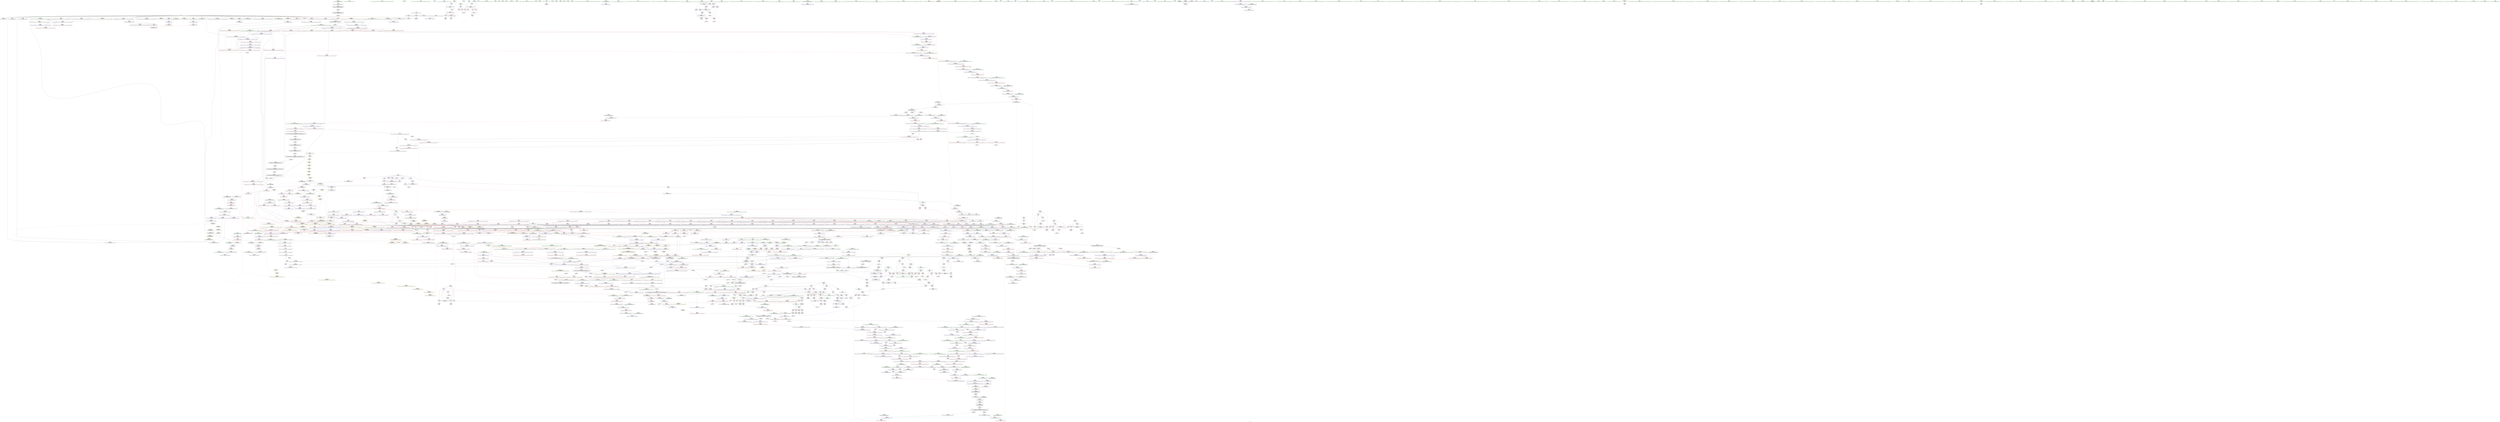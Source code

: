 digraph "SVFG" {
	label="SVFG";

	Node0x55b7c31fb260 [shape=record,color=grey,label="{NodeID: 0\nNullPtr|{|<s29>109}}"];
	Node0x55b7c31fb260 -> Node0x55b7c3524c00[style=solid];
	Node0x55b7c31fb260 -> Node0x55b7c3524d00[style=solid];
	Node0x55b7c31fb260 -> Node0x55b7c3524dd0[style=solid];
	Node0x55b7c31fb260 -> Node0x55b7c3524ea0[style=solid];
	Node0x55b7c31fb260 -> Node0x55b7c3524f70[style=solid];
	Node0x55b7c31fb260 -> Node0x55b7c3525040[style=solid];
	Node0x55b7c31fb260 -> Node0x55b7c3525110[style=solid];
	Node0x55b7c31fb260 -> Node0x55b7c35251e0[style=solid];
	Node0x55b7c31fb260 -> Node0x55b7c35252b0[style=solid];
	Node0x55b7c31fb260 -> Node0x55b7c3525380[style=solid];
	Node0x55b7c31fb260 -> Node0x55b7c3525450[style=solid];
	Node0x55b7c31fb260 -> Node0x55b7c3525520[style=solid];
	Node0x55b7c31fb260 -> Node0x55b7c35255f0[style=solid];
	Node0x55b7c31fb260 -> Node0x55b7c35256c0[style=solid];
	Node0x55b7c31fb260 -> Node0x55b7c3525790[style=solid];
	Node0x55b7c31fb260 -> Node0x55b7c3525860[style=solid];
	Node0x55b7c31fb260 -> Node0x55b7c3525930[style=solid];
	Node0x55b7c31fb260 -> Node0x55b7c3525a00[style=solid];
	Node0x55b7c31fb260 -> Node0x55b7c3525ad0[style=solid];
	Node0x55b7c31fb260 -> Node0x55b7c3525ba0[style=solid];
	Node0x55b7c31fb260 -> Node0x55b7c3525c70[style=solid];
	Node0x55b7c31fb260 -> Node0x55b7c3531bb0[style=solid];
	Node0x55b7c31fb260 -> Node0x55b7c3554ae0[style=solid];
	Node0x55b7c31fb260 -> Node0x55b7c3554bb0[style=solid];
	Node0x55b7c31fb260 -> Node0x55b7c3554c80[style=solid];
	Node0x55b7c31fb260 -> Node0x55b7c3557520[style=solid];
	Node0x55b7c31fb260 -> Node0x55b7c35468d0[style=solid];
	Node0x55b7c31fb260 -> Node0x55b7c3582ae0[style=solid];
	Node0x55b7c31fb260 -> Node0x55b7c35836e0[style=solid];
	Node0x55b7c31fb260:s29 -> Node0x55b7c366a9f0[style=solid,color=red];
	Node0x55b7c352a280 [shape=record,color=red,label="{NodeID: 775\n935\<--934\n\<--_M_finish\n_ZNSt6vectorI5tedgeSaIS0_EE15_M_erase_at_endEPS0_\n|{<s0>56}}"];
	Node0x55b7c352a280:s0 -> Node0x55b7c3674950[style=solid,color=red];
	Node0x55b7c3520bb0 [shape=record,color=black,label="{NodeID: 443\n1771\<--1776\n_ZSt12__niter_baseIP5tedgeET_S2__ret\<--\n_ZSt12__niter_baseIP5tedgeET_S2_\n|{<s0>128|<s1>129|<s2>130}}"];
	Node0x55b7c3520bb0:s0 -> Node0x55b7c3670cc0[style=solid,color=blue];
	Node0x55b7c3520bb0:s1 -> Node0x55b7c3670dd0[style=solid,color=blue];
	Node0x55b7c3520bb0:s2 -> Node0x55b7c3670ee0[style=solid,color=blue];
	Node0x55b7c35152a0 [shape=record,color=green,label="{NodeID: 111\n678\<--679\n_ZNSaI5tedgeEC2Ev\<--_ZNSaI5tedgeEC2Ev_field_insensitive\n}"];
	Node0x55b7c352fcb0 [shape=record,color=red,label="{NodeID: 886\n1794\<--1782\n\<--__first.addr\n_ZNSt11__copy_moveILb1ELb1ESt26random_access_iterator_tagE8__copy_mI5tedgeEEPT_PKS4_S7_S5_\n}"];
	Node0x55b7c352fcb0 -> Node0x55b7c3520d50[style=solid];
	Node0x55b7c35845e0 [shape=record,color=grey,label="{NodeID: 1661\n547 = cmp(545, 546, )\n}"];
	Node0x55b7c3536780 [shape=record,color=purple,label="{NodeID: 554\n976\<--974\n_M_finish5\<--\n_ZNSt6vectorI5tedgeSaIS0_EE12emplace_backIJS0_EEEvDpOT_\n}"];
	Node0x55b7c3536780 -> Node0x55b7c352a760[style=solid];
	Node0x55b7c366fb70 [shape=record,color=black,label="{NodeID: 2436\n396 = PHI(913, )\n}"];
	Node0x55b7c366fb70 -> Node0x55b7c353e090[style=solid];
	Node0x55b7c3519130 [shape=record,color=green,label="{NodeID: 222\n1512\<--1513\n_ZN9__gnu_cxx13new_allocatorI5tedgeE8allocateEmPKv\<--_ZN9__gnu_cxx13new_allocatorI5tedgeE8allocateEmPKv_field_insensitive\n}"];
	Node0x55b7c3555090 [shape=record,color=blue,label="{NodeID: 997\n713\<--708\n.addr\<--\n_ZSt8_DestroyIP5tedgeS0_EvT_S2_RSaIT0_E\n}"];
	Node0x55b7c353c1b0 [shape=record,color=red,label="{NodeID: 665\n213\<--176\n\<--__range1\n_Z2goiii\n|{<s0>13}}"];
	Node0x55b7c353c1b0:s0 -> Node0x55b7c3679340[style=solid,color=red];
	Node0x55b7c3678ca0 [shape=record,color=black,label="{NodeID: 2547\n1780 = PHI(1765, )\n1st arg _ZNSt11__copy_moveILb1ELb1ESt26random_access_iterator_tagE8__copy_mI5tedgeEEPT_PKS4_S7_S5_ }"];
	Node0x55b7c3678ca0 -> Node0x55b7c355b6f0[style=solid];
	Node0x55b7c3527360 [shape=record,color=black,label="{NodeID: 333\n405\<--412\n_ZNK9__gnu_cxx17__normal_iteratorIP5tedgeSt6vectorIS1_SaIS1_EEEdeEv_ret\<--\n_ZNK9__gnu_cxx17__normal_iteratorIP5tedgeSt6vectorIS1_SaIS1_EEEdeEv\n|{<s0>16}}"];
	Node0x55b7c3527360:s0 -> Node0x55b7c366f670[style=solid,color=blue];
	Node0x55b7c355aac0 [shape=record,color=blue,label="{NodeID: 1108\n1686\<--1673\ncoerce.dive\<--__first.coerce\n_ZSt4copyISt13move_iteratorIP5tedgeES2_ET0_T_S5_S4_\n}"];
	Node0x55b7c355aac0 -> Node0x55b7c35312a0[style=dashed];
	Node0x55b7c323d710 [shape=record,color=green,label="{NodeID: 1\n7\<--1\n__dso_handle\<--dummyObj\nGlob }"];
	Node0x55b7c352a350 [shape=record,color=red,label="{NodeID: 776\n960\<--952\nthis1\<--this.addr\n_ZNSt6vectorI5tedgeSaIS0_EE12emplace_backIJS0_EEEvDpOT_\n|{|<s5>60|<s6>62}}"];
	Node0x55b7c352a350 -> Node0x55b7c35287b0[style=solid];
	Node0x55b7c352a350 -> Node0x55b7c3528880[style=solid];
	Node0x55b7c352a350 -> Node0x55b7c3528950[style=solid];
	Node0x55b7c352a350 -> Node0x55b7c3528a20[style=solid];
	Node0x55b7c352a350 -> Node0x55b7c3528af0[style=solid];
	Node0x55b7c352a350:s5 -> Node0x55b7c3669eb0[style=solid,color=red];
	Node0x55b7c352a350:s6 -> Node0x55b7c367a740[style=solid,color=red];
	Node0x55b7c3520c80 [shape=record,color=black,label="{NodeID: 444\n1795\<--1793\nsub.ptr.lhs.cast\<--\n_ZNSt11__copy_moveILb1ELb1ESt26random_access_iterator_tagE8__copy_mI5tedgeEEPT_PKS4_S7_S5_\n}"];
	Node0x55b7c3520c80 -> Node0x55b7c3548a30[style=solid];
	Node0x55b7c35153a0 [shape=record,color=green,label="{NodeID: 112\n689\<--690\nthis.addr\<--this.addr_field_insensitive\n_ZNSaI5tedgeEC2Ev\n}"];
	Node0x55b7c35153a0 -> Node0x55b7c35401e0[style=solid];
	Node0x55b7c35153a0 -> Node0x55b7c3554d50[style=solid];
	Node0x55b7c352fd80 [shape=record,color=red,label="{NodeID: 887\n1805\<--1782\n\<--__first.addr\n_ZNSt11__copy_moveILb1ELb1ESt26random_access_iterator_tagE8__copy_mI5tedgeEEPT_PKS4_S7_S5_\n}"];
	Node0x55b7c352fd80 -> Node0x55b7c3520ef0[style=solid];
	Node0x55b7c3584760 [shape=record,color=grey,label="{NodeID: 1662\n330 = cmp(329, 16, )\n}"];
	Node0x55b7c3536850 [shape=record,color=purple,label="{NodeID: 555\n986\<--985\n_M_impl6\<--\n_ZNSt6vectorI5tedgeSaIS0_EE12emplace_backIJS0_EEEvDpOT_\n}"];
	Node0x55b7c366fce0 [shape=record,color=black,label="{NodeID: 2437\n401 = PHI(913, )\n}"];
	Node0x55b7c366fce0 -> Node0x55b7c353e160[style=solid];
	Node0x55b7c3519230 [shape=record,color=green,label="{NodeID: 223\n1519\<--1520\nthis.addr\<--this.addr_field_insensitive\n_ZN9__gnu_cxx13new_allocatorI5tedgeE8allocateEmPKv\n}"];
	Node0x55b7c3519230 -> Node0x55b7c352e930[style=solid];
	Node0x55b7c3519230 -> Node0x55b7c35599b0[style=solid];
	Node0x55b7c3555160 [shape=record,color=blue,label="{NodeID: 998\n726\<--725\nthis.addr\<--this\n_ZNSt12_Vector_baseI5tedgeSaIS0_EE19_M_get_Tp_allocatorEv\n}"];
	Node0x55b7c3555160 -> Node0x55b7c3540520[style=dashed];
	Node0x55b7c353c280 [shape=record,color=red,label="{NodeID: 666\n219\<--176\n\<--__range1\n_Z2goiii\n|{<s0>14}}"];
	Node0x55b7c353c280:s0 -> Node0x55b7c3669eb0[style=solid,color=red];
	Node0x55b7c3678db0 [shape=record,color=black,label="{NodeID: 2548\n1781 = PHI(1766, )\n2nd arg _ZNSt11__copy_moveILb1ELb1ESt26random_access_iterator_tagE8__copy_mI5tedgeEEPT_PKS4_S7_S5_ }"];
	Node0x55b7c3678db0 -> Node0x55b7c355b7c0[style=solid];
	Node0x55b7c3527430 [shape=record,color=black,label="{NodeID: 334\n419\<--424\n_ZN9__gnu_cxx17__normal_iteratorIP5tedgeSt6vectorIS1_SaIS1_EEEppEv_ret\<--this1\n_ZN9__gnu_cxx17__normal_iteratorIP5tedgeSt6vectorIS1_SaIS1_EEEppEv\n|{<s0>19}}"];
	Node0x55b7c3527430:s0 -> Node0x55b7c366fa60[style=solid,color=blue];
	Node0x55b7c355ab90 [shape=record,color=blue,label="{NodeID: 1109\n1688\<--1674\ncoerce.dive1\<--__last.coerce\n_ZSt4copyISt13move_iteratorIP5tedgeES2_ET0_T_S5_S4_\n}"];
	Node0x55b7c355ab90 -> Node0x55b7c3531370[style=dashed];
	Node0x55b7c326cc50 [shape=record,color=green,label="{NodeID: 2\n16\<--1\n\<--dummyObj\nCan only get source location for instruction, argument, global var or function.|{<s0>31}}"];
	Node0x55b7c326cc50:s0 -> Node0x55b7c367ad70[style=solid,color=red];
	Node0x55b7c352a420 [shape=record,color=red,label="{NodeID: 777\n978\<--954\n\<--__args.addr\n_ZNSt6vectorI5tedgeSaIS0_EE12emplace_backIJS0_EEEvDpOT_\n|{<s0>58}}"];
	Node0x55b7c352a420:s0 -> Node0x55b7c367b000[style=solid,color=red];
	Node0x55b7c3520d50 [shape=record,color=black,label="{NodeID: 445\n1796\<--1794\nsub.ptr.rhs.cast\<--\n_ZNSt11__copy_moveILb1ELb1ESt26random_access_iterator_tagE8__copy_mI5tedgeEEPT_PKS4_S7_S5_\n}"];
	Node0x55b7c3520d50 -> Node0x55b7c3548a30[style=solid];
	Node0x55b7c3519740 [shape=record,color=green,label="{NodeID: 113\n695\<--696\n_ZN9__gnu_cxx13new_allocatorI5tedgeEC2Ev\<--_ZN9__gnu_cxx13new_allocatorI5tedgeEC2Ev_field_insensitive\n}"];
	Node0x55b7c352fe50 [shape=record,color=red,label="{NodeID: 888\n1793\<--1784\n\<--__last.addr\n_ZNSt11__copy_moveILb1ELb1ESt26random_access_iterator_tagE8__copy_mI5tedgeEEPT_PKS4_S7_S5_\n}"];
	Node0x55b7c352fe50 -> Node0x55b7c3520c80[style=solid];
	Node0x55b7c35848e0 [shape=record,color=grey,label="{NodeID: 1663\n120 = cmp(115, 119, )\n}"];
	Node0x55b7c3536920 [shape=record,color=purple,label="{NodeID: 556\n987\<--985\n_M_finish7\<--\n_ZNSt6vectorI5tedgeSaIS0_EE12emplace_backIJS0_EEEvDpOT_\n}"];
	Node0x55b7c3536920 -> Node0x55b7c352a830[style=solid];
	Node0x55b7c3536920 -> Node0x55b7c35568f0[style=solid];
	Node0x55b7c366fe20 [shape=record,color=black,label="{NodeID: 2438\n458 = PHI()\n}"];
	Node0x55b7c3519300 [shape=record,color=green,label="{NodeID: 224\n1521\<--1522\n__n.addr\<--__n.addr_field_insensitive\n_ZN9__gnu_cxx13new_allocatorI5tedgeE8allocateEmPKv\n}"];
	Node0x55b7c3519300 -> Node0x55b7c352ea00[style=solid];
	Node0x55b7c3519300 -> Node0x55b7c352ead0[style=solid];
	Node0x55b7c3519300 -> Node0x55b7c3559a80[style=solid];
	Node0x55b7c3555230 [shape=record,color=blue,label="{NodeID: 999\n735\<--734\nthis.addr\<--this\n_ZNSt12_Vector_baseI5tedgeSaIS0_EED2Ev\n}"];
	Node0x55b7c3555230 -> Node0x55b7c35405f0[style=dashed];
	Node0x55b7c353c350 [shape=record,color=red,label="{NodeID: 667\n248\<--184\n\<--v\n_Z2goiii\n}"];
	Node0x55b7c353c350 -> Node0x55b7c3526800[style=solid];
	Node0x55b7c3678ec0 [shape=record,color=black,label="{NodeID: 2549\n90 = PHI(76, )\n0th arg _ZNSt6vectorI5tedgeSaIS0_EEC2Ev }"];
	Node0x55b7c3678ec0 -> Node0x55b7c3551580[style=solid];
	Node0x55b7c3527500 [shape=record,color=black,label="{NodeID: 335\n481\<--480\nidxprom\<--\nmain\n}"];
	Node0x55b7c355ac60 [shape=record,color=blue,label="{NodeID: 1110\n1680\<--1675\n__result.addr\<--__result\n_ZSt4copyISt13move_iteratorIP5tedgeES2_ET0_T_S5_S4_\n}"];
	Node0x55b7c355ac60 -> Node0x55b7c352f490[style=dashed];
	Node0x55b7c3277db0 [shape=record,color=green,label="{NodeID: 3\n23\<--1\n\<--dummyObj\nCan only get source location for instruction, argument, global var or function.}"];
	Node0x55b7c352a4f0 [shape=record,color=red,label="{NodeID: 778\n995\<--954\n\<--__args.addr\n_ZNSt6vectorI5tedgeSaIS0_EE12emplace_backIJS0_EEEvDpOT_\n|{<s0>61}}"];
	Node0x55b7c352a4f0:s0 -> Node0x55b7c367b000[style=solid,color=red];
	Node0x55b7c3520e20 [shape=record,color=black,label="{NodeID: 446\n1804\<--1803\n\<--\n_ZNSt11__copy_moveILb1ELb1ESt26random_access_iterator_tagE8__copy_mI5tedgeEEPT_PKS4_S7_S5_\n}"];
	Node0x55b7c3520e20 -> Node0x55b7c353a7b0[style=solid];
	Node0x55b7c3520e20 -> Node0x55b7c353a880[style=solid];
	Node0x55b7c3520e20 -> Node0x55b7c353a950[style=solid];
	Node0x55b7c3519840 [shape=record,color=green,label="{NodeID: 114\n700\<--701\nthis.addr\<--this.addr_field_insensitive\n_ZN9__gnu_cxx13new_allocatorI5tedgeEC2Ev\n}"];
	Node0x55b7c3519840 -> Node0x55b7c35402b0[style=solid];
	Node0x55b7c3519840 -> Node0x55b7c3554e20[style=solid];
	Node0x55b7c352ff20 [shape=record,color=red,label="{NodeID: 889\n1803\<--1786\n\<--__result.addr\n_ZNSt11__copy_moveILb1ELb1ESt26random_access_iterator_tagE8__copy_mI5tedgeEEPT_PKS4_S7_S5_\n}"];
	Node0x55b7c352ff20 -> Node0x55b7c3520e20[style=solid];
	Node0x55b7c35bde00 [shape=record,color=black,label="{NodeID: 1664\nMR_22V_2 = PHI(MR_22V_4, MR_22V_1, )\npts\{24 \}\n}"];
	Node0x55b7c35bde00 -> Node0x55b7c35541f0[style=dashed];
	Node0x55b7c35369f0 [shape=record,color=purple,label="{NodeID: 557\n989\<--988\nincdec.ptr\<--\n_ZNSt6vectorI5tedgeSaIS0_EE12emplace_backIJS0_EEEvDpOT_\n}"];
	Node0x55b7c35369f0 -> Node0x55b7c35568f0[style=solid];
	Node0x55b7c366fef0 [shape=record,color=black,label="{NodeID: 2439\n469 = PHI()\n}"];
	Node0x55b7c35193d0 [shape=record,color=green,label="{NodeID: 225\n1523\<--1524\n.addr\<--.addr_field_insensitive\n_ZN9__gnu_cxx13new_allocatorI5tedgeE8allocateEmPKv\n}"];
	Node0x55b7c35193d0 -> Node0x55b7c3559b50[style=solid];
	Node0x55b7c3555300 [shape=record,color=blue,label="{NodeID: 1000\n737\<--765\nexn.slot\<--\n_ZNSt12_Vector_baseI5tedgeSaIS0_EED2Ev\n}"];
	Node0x55b7c3555300 -> Node0x55b7c35406c0[style=dashed];
	Node0x55b7c353c420 [shape=record,color=red,label="{NodeID: 668\n254\<--184\n\<--v\n_Z2goiii\n}"];
	Node0x55b7c353c420 -> Node0x55b7c35268d0[style=solid];
	Node0x55b7c3678fd0 [shape=record,color=black,label="{NodeID: 2550\n623 = PHI(447, 449, )\n1st arg _ZNSt6vectorI5tedgeSaIS0_EE9push_backEOS0_ }"];
	Node0x55b7c3678fd0 -> Node0x55b7c3554870[style=solid];
	Node0x55b7c35275d0 [shape=record,color=black,label="{NodeID: 336\n485\<--484\nidxprom6\<--\nmain\n}"];
	Node0x55b7c355ad30 [shape=record,color=blue, style = dotted,label="{NodeID: 1111\n1908\<--1910\noffset_0\<--dummyVal\n_ZSt4copyISt13move_iteratorIP5tedgeES2_ET0_T_S5_S4_\n}"];
	Node0x55b7c355ad30 -> Node0x55b7c352f560[style=dashed];
	Node0x55b7c322e0e0 [shape=record,color=green,label="{NodeID: 4\n27\<--1\n.str\<--dummyObj\nGlob }"];
	Node0x55b7c352a5c0 [shape=record,color=red,label="{NodeID: 779\n964\<--963\n\<--_M_finish\n_ZNSt6vectorI5tedgeSaIS0_EE12emplace_backIJS0_EEEvDpOT_\n}"];
	Node0x55b7c352a5c0 -> Node0x55b7c35824e0[style=solid];
	Node0x55b7c3520ef0 [shape=record,color=black,label="{NodeID: 447\n1806\<--1805\n\<--\n_ZNSt11__copy_moveILb1ELb1ESt26random_access_iterator_tagE8__copy_mI5tedgeEEPT_PKS4_S7_S5_\n}"];
	Node0x55b7c3520ef0 -> Node0x55b7c353aa20[style=solid];
	Node0x55b7c3520ef0 -> Node0x55b7c353aaf0[style=solid];
	Node0x55b7c3520ef0 -> Node0x55b7c353abc0[style=solid];
	Node0x55b7c3519910 [shape=record,color=green,label="{NodeID: 115\n709\<--710\n__first.addr\<--__first.addr_field_insensitive\n_ZSt8_DestroyIP5tedgeS0_EvT_S2_RSaIT0_E\n}"];
	Node0x55b7c3519910 -> Node0x55b7c3540380[style=solid];
	Node0x55b7c3519910 -> Node0x55b7c3554ef0[style=solid];
	Node0x55b7c35f0430 [shape=record,color=yellow,style=double,label="{NodeID: 1997\n44V_1 = ENCHI(MR_44V_0)\npts\{1540 \}\nFun[_ZNSt6vectorI5tedgeSaIS0_EE12emplace_backIJS0_EEEvDpOT_]|{<s0>59|<s1>62}}"];
	Node0x55b7c35f0430:s0 -> Node0x55b7c35e13e0[style=dashed,color=red];
	Node0x55b7c35f0430:s1 -> Node0x55b7c35ea4d0[style=dashed,color=red];
	Node0x55b7c352fff0 [shape=record,color=red,label="{NodeID: 890\n1813\<--1786\n\<--__result.addr\n_ZNSt11__copy_moveILb1ELb1ESt26random_access_iterator_tagE8__copy_mI5tedgeEEPT_PKS4_S7_S5_\n}"];
	Node0x55b7c352fff0 -> Node0x55b7c353b0a0[style=solid];
	Node0x55b7c35bdef0 [shape=record,color=black,label="{NodeID: 1665\nMR_154V_3 = PHI(MR_154V_4, MR_154V_2, )\npts\{438 \}\n}"];
	Node0x55b7c35bdef0 -> Node0x55b7c353e710[style=dashed];
	Node0x55b7c35bdef0 -> Node0x55b7c353e7e0[style=dashed];
	Node0x55b7c35bdef0 -> Node0x55b7c353e8b0[style=dashed];
	Node0x55b7c35bdef0 -> Node0x55b7c353e980[style=dashed];
	Node0x55b7c35bdef0 -> Node0x55b7c3554600[style=dashed];
	Node0x55b7c3536ac0 [shape=record,color=purple,label="{NodeID: 558\n1064\<--1044\ncoerce.dive\<--__position\n_ZNSt6vectorI5tedgeSaIS0_EE17_M_realloc_insertIJS0_EEEvN9__gnu_cxx17__normal_iteratorIPS0_S2_EEDpOT_\n}"];
	Node0x55b7c3536ac0 -> Node0x55b7c3556ea0[style=solid];
	Node0x55b7c366ffc0 [shape=record,color=black,label="{NodeID: 2440\n502 = PHI()\n}"];
	Node0x55b7c35194a0 [shape=record,color=green,label="{NodeID: 226\n1534\<--1535\n_ZSt17__throw_bad_allocv\<--_ZSt17__throw_bad_allocv_field_insensitive\n}"];
	Node0x55b7c35553d0 [shape=record,color=blue,label="{NodeID: 1001\n739\<--767\nehselector.slot\<--\n_ZNSt12_Vector_baseI5tedgeSaIS0_EED2Ev\n}"];
	Node0x55b7c353c4f0 [shape=record,color=red,label="{NodeID: 669\n271\<--184\n\<--v\n_Z2goiii\n}"];
	Node0x55b7c353c4f0 -> Node0x55b7c3526b40[style=solid];
	Node0x55b7c3679120 [shape=record,color=black,label="{NodeID: 2551\n1839 = PHI(1589, )\n0th arg _ZNSt13move_iteratorIP5tedgeEC2ES1_ }"];
	Node0x55b7c3679120 -> Node0x55b7c355bd70[style=solid];
	Node0x55b7c35276a0 [shape=record,color=black,label="{NodeID: 337\n511\<--510\nidxprom14\<--\nmain\n}"];
	Node0x55b7c355ae00 [shape=record,color=blue, style = dotted,label="{NodeID: 1112\n1911\<--1913\noffset_0\<--dummyVal\n_ZSt4copyISt13move_iteratorIP5tedgeES2_ET0_T_S5_S4_\n}"];
	Node0x55b7c355ae00 -> Node0x55b7c352f630[style=dashed];
	Node0x55b7c3226670 [shape=record,color=green,label="{NodeID: 5\n29\<--1\n.str.2\<--dummyObj\nGlob }"];
	Node0x55b7c35e9290 [shape=record,color=yellow,style=double,label="{NodeID: 1887\n44V_1 = ENCHI(MR_44V_0)\npts\{1540 \}\nFun[_ZNSt20__uninitialized_copyILb1EE13__uninit_copyISt13move_iteratorIP5tedgeES4_EET0_T_S7_S6_]|{<s0>122}}"];
	Node0x55b7c35e9290:s0 -> Node0x55b7c35dff40[style=dashed,color=red];
	Node0x55b7c352a690 [shape=record,color=red,label="{NodeID: 780\n968\<--967\n\<--_M_end_of_storage\n_ZNSt6vectorI5tedgeSaIS0_EE12emplace_backIJS0_EEEvDpOT_\n}"];
	Node0x55b7c352a690 -> Node0x55b7c35824e0[style=solid];
	Node0x55b7c3520fc0 [shape=record,color=black,label="{NodeID: 448\n1778\<--1815\n_ZNSt11__copy_moveILb1ELb1ESt26random_access_iterator_tagE8__copy_mI5tedgeEEPT_PKS4_S7_S5__ret\<--add.ptr\n_ZNSt11__copy_moveILb1ELb1ESt26random_access_iterator_tagE8__copy_mI5tedgeEEPT_PKS4_S7_S5_\n|{<s0>134}}"];
	Node0x55b7c3520fc0:s0 -> Node0x55b7c36713e0[style=solid,color=blue];
	Node0x55b7c35199e0 [shape=record,color=green,label="{NodeID: 116\n711\<--712\n__last.addr\<--__last.addr_field_insensitive\n_ZSt8_DestroyIP5tedgeS0_EvT_S2_RSaIT0_E\n}"];
	Node0x55b7c35199e0 -> Node0x55b7c3540450[style=solid];
	Node0x55b7c35199e0 -> Node0x55b7c3554fc0[style=solid];
	Node0x55b7c35f0510 [shape=record,color=yellow,style=double,label="{NodeID: 1998\n16V_1 = ENCHI(MR_16V_0)\npts\{100000 \}\nFun[_ZNSt6vectorI5tedgeSaIS0_EE12emplace_backIJS0_EEEvDpOT_]|{|<s1>60|<s2>62}}"];
	Node0x55b7c35f0510 -> Node0x55b7c35ddf90[style=dashed];
	Node0x55b7c35f0510:s1 -> Node0x55b7c35ed910[style=dashed,color=red];
	Node0x55b7c35f0510:s2 -> Node0x55b7c35ea5b0[style=dashed,color=red];
	Node0x55b7c35300c0 [shape=record,color=red,label="{NodeID: 891\n1800\<--1788\n\<--_Num\n_ZNSt11__copy_moveILb1ELb1ESt26random_access_iterator_tagE8__copy_mI5tedgeEEPT_PKS4_S7_S5_\n}"];
	Node0x55b7c35300c0 -> Node0x55b7c35830e0[style=solid];
	Node0x55b7c35be3f0 [shape=record,color=black,label="{NodeID: 1666\nMR_156V_2 = PHI(MR_156V_4, MR_156V_1, )\npts\{440 \}\n}"];
	Node0x55b7c35be3f0 -> Node0x55b7c3553760[style=dashed];
	Node0x55b7c3536b90 [shape=record,color=purple,label="{NodeID: 559\n1076\<--1054\ncoerce.dive3\<--ref.tmp\n_ZNSt6vectorI5tedgeSaIS0_EE17_M_realloc_insertIJS0_EEEvN9__gnu_cxx17__normal_iteratorIPS0_S2_EEDpOT_\n}"];
	Node0x55b7c3536b90 -> Node0x55b7c35571e0[style=solid];
	Node0x55b7c3670090 [shape=record,color=black,label="{NodeID: 2441\n567 = PHI()\n}"];
	Node0x55b7c35195a0 [shape=record,color=green,label="{NodeID: 227\n1539\<--1540\ncall2\<--call2_field_insensitive\n_ZN9__gnu_cxx13new_allocatorI5tedgeE8allocateEmPKv\n}"];
	Node0x55b7c35195a0 -> Node0x55b7c351f690[style=solid];
	Node0x55b7c35554a0 [shape=record,color=blue,label="{NodeID: 1002\n778\<--776\n__first.addr\<--__first\n_ZSt8_DestroyIP5tedgeEvT_S2_\n}"];
	Node0x55b7c35554a0 -> Node0x55b7c3540a00[style=dashed];
	Node0x55b7c353c5c0 [shape=record,color=red,label="{NodeID: 670\n298\<--184\n\<--v\n_Z2goiii\n|{<s0>18}}"];
	Node0x55b7c353c5c0:s0 -> Node0x55b7c367aa70[style=solid,color=red];
	Node0x55b7c3679230 [shape=record,color=black,label="{NodeID: 2552\n1840 = PHI(1594, )\n1st arg _ZNSt13move_iteratorIP5tedgeEC2ES1_ }"];
	Node0x55b7c3679230 -> Node0x55b7c355be40[style=solid];
	Node0x55b7c3527770 [shape=record,color=black,label="{NodeID: 338\n525\<--524\nidxprom16\<--\nmain\n}"];
	Node0x55b7c355aed0 [shape=record,color=blue,label="{NodeID: 1113\n1714\<--1711\n__first.addr\<--__first\n_ZSt14__copy_move_a2ILb1EP5tedgeS1_ET1_T0_S3_S2_\n}"];
	Node0x55b7c355aed0 -> Node0x55b7c352f700[style=dashed];
	Node0x55b7c31f5aa0 [shape=record,color=green,label="{NodeID: 6\n31\<--1\n.str.3\<--dummyObj\nGlob }"];
	Node0x55b7c352a760 [shape=record,color=red,label="{NodeID: 781\n977\<--976\n\<--_M_finish5\n_ZNSt6vectorI5tedgeSaIS0_EE12emplace_backIJS0_EEEvDpOT_\n|{<s0>59}}"];
	Node0x55b7c352a760:s0 -> Node0x55b7c36753f0[style=solid,color=red];
	Node0x55b7c3521090 [shape=record,color=black,label="{NodeID: 449\n1822\<--1827\n_ZSt12__miter_baseIP5tedgeET_S2__ret\<--\n_ZSt12__miter_baseIP5tedgeET_S2_\n|{<s0>133}}"];
	Node0x55b7c3521090:s0 -> Node0x55b7c36712a0[style=solid,color=blue];
	Node0x55b7c3519ab0 [shape=record,color=green,label="{NodeID: 117\n713\<--714\n.addr\<--.addr_field_insensitive\n_ZSt8_DestroyIP5tedgeS0_EvT_S2_RSaIT0_E\n}"];
	Node0x55b7c3519ab0 -> Node0x55b7c3555090[style=solid];
	Node0x55b7c35f05f0 [shape=record,color=yellow,style=double,label="{NodeID: 1999\n18V_1 = ENCHI(MR_18V_0)\npts\{100001 \}\nFun[_ZNSt6vectorI5tedgeSaIS0_EE12emplace_backIJS0_EEEvDpOT_]|{|<s4>60|<s5>62}}"];
	Node0x55b7c35f05f0 -> Node0x55b7c352a5c0[style=dashed];
	Node0x55b7c35f05f0 -> Node0x55b7c352a760[style=dashed];
	Node0x55b7c35f05f0 -> Node0x55b7c352a830[style=dashed];
	Node0x55b7c35f05f0 -> Node0x55b7c35568f0[style=dashed];
	Node0x55b7c35f05f0:s4 -> Node0x55b7c35ed910[style=dashed,color=red];
	Node0x55b7c35f05f0:s5 -> Node0x55b7c35ea690[style=dashed,color=red];
	Node0x55b7c3530190 [shape=record,color=red,label="{NodeID: 892\n1807\<--1788\n\<--_Num\n_ZNSt11__copy_moveILb1ELb1ESt26random_access_iterator_tagE8__copy_mI5tedgeEEPT_PKS4_S7_S5_\n}"];
	Node0x55b7c3530190 -> Node0x55b7c35482b0[style=solid];
	Node0x55b7c35be8f0 [shape=record,color=black,label="{NodeID: 1667\nMR_158V_2 = PHI(MR_158V_4, MR_158V_1, )\npts\{442 \}\n}"];
	Node0x55b7c35be8f0 -> Node0x55b7c35539d0[style=dashed];
	Node0x55b7c3536c60 [shape=record,color=purple,label="{NodeID: 560\n1091\<--1090\n_M_impl\<--\n_ZNSt6vectorI5tedgeSaIS0_EE17_M_realloc_insertIJS0_EEEvN9__gnu_cxx17__normal_iteratorIPS0_S2_EEDpOT_\n}"];
	Node0x55b7c3536c60 -> Node0x55b7c351dd60[style=solid];
	Node0x55b7c3670160 [shape=record,color=black,label="{NodeID: 2442\n580 = PHI()\n}"];
	Node0x55b7c3519670 [shape=record,color=green,label="{NodeID: 228\n1541\<--1542\n_Znwm\<--_Znwm_field_insensitive\n}"];
	Node0x55b7c3555570 [shape=record,color=blue,label="{NodeID: 1003\n780\<--777\n__last.addr\<--__last\n_ZSt8_DestroyIP5tedgeEvT_S2_\n}"];
	Node0x55b7c3555570 -> Node0x55b7c3540ad0[style=dashed];
	Node0x55b7c35e0c80 [shape=record,color=yellow,style=double,label="{NodeID: 1778\n312V_1 = ENCHI(MR_312V_0)\npts\{1259 \}\nFun[_ZSt3maxImERKT_S2_S2_]}"];
	Node0x55b7c35e0c80 -> Node0x55b7c352e450[style=dashed];
	Node0x55b7c353c690 [shape=record,color=red,label="{NodeID: 671\n290\<--186\n\<--sum\n_Z2goiii\n}"];
	Node0x55b7c353c690 -> Node0x55b7c3549030[style=solid];
	Node0x55b7c3679340 [shape=record,color=black,label="{NodeID: 2553\n355 = PHI(213, 1068, )\n0th arg _ZNSt6vectorI5tedgeSaIS0_EE5beginEv }"];
	Node0x55b7c3679340 -> Node0x55b7c3552f40[style=solid];
	Node0x55b7c3527840 [shape=record,color=black,label="{NodeID: 339\n550\<--549\nidxprom29\<--\nmain\n}"];
	Node0x55b7c355afa0 [shape=record,color=blue,label="{NodeID: 1114\n1716\<--1712\n__last.addr\<--__last\n_ZSt14__copy_move_a2ILb1EP5tedgeS1_ET1_T0_S3_S2_\n}"];
	Node0x55b7c355afa0 -> Node0x55b7c352f7d0[style=dashed];
	Node0x55b7c34ea7d0 [shape=record,color=green,label="{NodeID: 7\n33\<--1\n.str.4\<--dummyObj\nGlob }"];
	Node0x55b7c352a830 [shape=record,color=red,label="{NodeID: 782\n988\<--987\n\<--_M_finish7\n_ZNSt6vectorI5tedgeSaIS0_EE12emplace_backIJS0_EEEvDpOT_\n}"];
	Node0x55b7c352a830 -> Node0x55b7c35369f0[style=solid];
	Node0x55b7c3521160 [shape=record,color=black,label="{NodeID: 450\n1829\<--1836\n_ZNKSt13move_iteratorIP5tedgeE4baseEv_ret\<--\n_ZNKSt13move_iteratorIP5tedgeE4baseEv\n|{<s0>132}}"];
	Node0x55b7c3521160:s0 -> Node0x55b7c3671160[style=solid,color=blue];
	Node0x55b7c3519b80 [shape=record,color=green,label="{NodeID: 118\n721\<--722\n_ZSt8_DestroyIP5tedgeEvT_S2_\<--_ZSt8_DestroyIP5tedgeEvT_S2__field_insensitive\n}"];
	Node0x55b7c35f06d0 [shape=record,color=yellow,style=double,label="{NodeID: 2000\n20V_1 = ENCHI(MR_20V_0)\npts\{100002 \}\nFun[_ZNSt6vectorI5tedgeSaIS0_EE12emplace_backIJS0_EEEvDpOT_]|{|<s2>62|<s3>62}}"];
	Node0x55b7c35f06d0 -> Node0x55b7c352a690[style=dashed];
	Node0x55b7c35f06d0 -> Node0x55b7c35de990[style=dashed];
	Node0x55b7c35f06d0:s2 -> Node0x55b7c352c640[style=dashed,color=red];
	Node0x55b7c35f06d0:s3 -> Node0x55b7c3557d40[style=dashed,color=red];
	Node0x55b7c3530260 [shape=record,color=red,label="{NodeID: 893\n1814\<--1788\n\<--_Num\n_ZNSt11__copy_moveILb1ELb1ESt26random_access_iterator_tagE8__copy_mI5tedgeEEPT_PKS4_S7_S5_\n}"];
	Node0x55b7c35bedf0 [shape=record,color=black,label="{NodeID: 1668\nMR_160V_2 = PHI(MR_160V_3, MR_160V_1, )\npts\{444 \}\n}"];
	Node0x55b7c35bedf0 -> Node0x55b7c353f0d0[style=dashed];
	Node0x55b7c35bedf0 -> Node0x55b7c3553aa0[style=dashed];
	Node0x55b7c35bedf0 -> Node0x55b7c35bedf0[style=dashed];
	Node0x55b7c3536d30 [shape=record,color=purple,label="{NodeID: 561\n1101\<--1100\n_M_impl7\<--\n_ZNSt6vectorI5tedgeSaIS0_EE17_M_realloc_insertIJS0_EEEvN9__gnu_cxx17__normal_iteratorIPS0_S2_EEDpOT_\n}"];
	Node0x55b7c3670230 [shape=record,color=black,label="{NodeID: 2443\n587 = PHI()\n}"];
	Node0x55b7c3521c10 [shape=record,color=green,label="{NodeID: 229\n1553\<--1554\n__first\<--__first_field_insensitive\n_ZSt22__uninitialized_copy_aISt13move_iteratorIP5tedgeES2_S1_ET0_T_S5_S4_RSaIT1_E\n}"];
	Node0x55b7c3521c10 -> Node0x55b7c351f830[style=solid];
	Node0x55b7c3521c10 -> Node0x55b7c3538c10[style=solid];
	Node0x55b7c3555640 [shape=record,color=blue,label="{NodeID: 1004\n793\<--791\n.addr\<--\n_ZNSt12_Destroy_auxILb1EE9__destroyIP5tedgeEEvT_S4_\n}"];
	Node0x55b7c35e0d90 [shape=record,color=yellow,style=double,label="{NodeID: 1779\n318V_1 = ENCHI(MR_318V_0)\npts\{1265 \}\nFun[_ZSt3maxImERKT_S2_S2_]}"];
	Node0x55b7c35e0d90 -> Node0x55b7c352e380[style=dashed];
	Node0x55b7c353c760 [shape=record,color=red,label="{NodeID: 672\n324\<--186\n\<--sum\n_Z2goiii\n}"];
	Node0x55b7c353c760 -> Node0x55b7c3581ee0[style=solid];
	Node0x55b7c36794f0 [shape=record,color=black,label="{NodeID: 2554\n922 = PHI(612, )\n0th arg _ZNSt6vectorI5tedgeSaIS0_EE15_M_erase_at_endEPS0_ }"];
	Node0x55b7c36794f0 -> Node0x55b7c35564e0[style=solid];
	Node0x55b7c3527910 [shape=record,color=black,label="{NodeID: 340\n564\<--563\ntobool34\<--\nmain\n}"];
	Node0x55b7c355b070 [shape=record,color=blue,label="{NodeID: 1115\n1718\<--1713\n__result.addr\<--__result\n_ZSt14__copy_move_a2ILb1EP5tedgeS1_ET1_T0_S3_S2_\n}"];
	Node0x55b7c355b070 -> Node0x55b7c352f8a0[style=dashed];
	Node0x55b7c34eaab0 [shape=record,color=green,label="{NodeID: 8\n35\<--1\n.str.5\<--dummyObj\nGlob }"];
	Node0x55b7c352a900 [shape=record,color=red,label="{NodeID: 783\n998\<--997\n\<--coerce.dive10\n_ZNSt6vectorI5tedgeSaIS0_EE12emplace_backIJS0_EEEvDpOT_\n|{<s0>62}}"];
	Node0x55b7c352a900:s0 -> Node0x55b7c367a850[style=solid,color=red];
	Node0x55b7c3521230 [shape=record,color=purple,label="{NodeID: 451\n55\<--4\n\<--_ZStL8__ioinit\n__cxx_global_var_init\n}"];
	Node0x55b7c3519c80 [shape=record,color=green,label="{NodeID: 119\n726\<--727\nthis.addr\<--this.addr_field_insensitive\n_ZNSt12_Vector_baseI5tedgeSaIS0_EE19_M_get_Tp_allocatorEv\n}"];
	Node0x55b7c3519c80 -> Node0x55b7c3540520[style=solid];
	Node0x55b7c3519c80 -> Node0x55b7c3555160[style=solid];
	Node0x55b7c3530330 [shape=record,color=red,label="{NodeID: 894\n1827\<--1824\n\<--__it.addr\n_ZSt12__miter_baseIP5tedgeET_S2_\n}"];
	Node0x55b7c3530330 -> Node0x55b7c3521090[style=solid];
	Node0x55b7c35bf2f0 [shape=record,color=black,label="{NodeID: 1669\nMR_162V_2 = PHI(MR_162V_3, MR_162V_1, )\npts\{446 \}\n}"];
	Node0x55b7c35bf2f0 -> Node0x55b7c353f340[style=dashed];
	Node0x55b7c35bf2f0 -> Node0x55b7c3553b70[style=dashed];
	Node0x55b7c35bf2f0 -> Node0x55b7c35bf2f0[style=dashed];
	Node0x55b7c3536e00 [shape=record,color=purple,label="{NodeID: 562\n1102\<--1100\n_M_start\<--\n_ZNSt6vectorI5tedgeSaIS0_EE17_M_realloc_insertIJS0_EEEvN9__gnu_cxx17__normal_iteratorIPS0_S2_EEDpOT_\n}"];
	Node0x55b7c3536e00 -> Node0x55b7c352c090[style=solid];
	Node0x55b7c3670330 [shape=record,color=black,label="{NodeID: 2444\n592 = PHI()\n}"];
	Node0x55b7c3521ce0 [shape=record,color=green,label="{NodeID: 230\n1555\<--1556\n__last\<--__last_field_insensitive\n_ZSt22__uninitialized_copy_aISt13move_iteratorIP5tedgeES2_S1_ET0_T_S5_S4_RSaIT1_E\n}"];
	Node0x55b7c3521ce0 -> Node0x55b7c351f900[style=solid];
	Node0x55b7c3521ce0 -> Node0x55b7c3538ce0[style=solid];
	Node0x55b7c3555710 [shape=record,color=blue,label="{NodeID: 1005\n795\<--792\n.addr1\<--\n_ZNSt12_Destroy_auxILb1EE9__destroyIP5tedgeEEvT_S4_\n}"];
	Node0x55b7c353c830 [shape=record,color=red,label="{NodeID: 673\n282\<--188\n\<--i\n_Z2goiii\n}"];
	Node0x55b7c353c830 -> Node0x55b7c3583b60[style=solid];
	Node0x55b7c3679600 [shape=record,color=black,label="{NodeID: 2555\n923 = PHI(616, )\n1st arg _ZNSt6vectorI5tedgeSaIS0_EE15_M_erase_at_endEPS0_ }"];
	Node0x55b7c3679600 -> Node0x55b7c35565b0[style=solid];
	Node0x55b7c35279e0 [shape=record,color=black,label="{NodeID: 341\n576\<--575\nidxprom42\<--\nmain\n}"];
	Node0x55b7c355b140 [shape=record,color=blue,label="{NodeID: 1116\n1739\<--1736\ncoerce.dive\<--__it.coerce\n_ZSt12__miter_baseIP5tedgeEDTcl12__miter_basecldtfp_4baseEEESt13move_iteratorIT_E\n|{<s0>132}}"];
	Node0x55b7c355b140:s0 -> Node0x55b7c35dfa80[style=dashed,color=red];
	Node0x55b7c34eabb0 [shape=record,color=green,label="{NodeID: 9\n37\<--1\n.str.6\<--dummyObj\nGlob }"];
	Node0x55b7c352a9d0 [shape=record,color=red,label="{NodeID: 784\n1009\<--1006\n\<--__t.addr\n_ZSt4moveIR5tedgeEONSt16remove_referenceIT_E4typeEOS3_\n}"];
	Node0x55b7c352a9d0 -> Node0x55b7c3528c90[style=solid];
	Node0x55b7c3521300 [shape=record,color=purple,label="{NodeID: 452\n74\<--8\n\<--gr\n__cxx_global_var_init.1\n}"];
	Node0x55b7c3521300 -> Node0x55b7c3546740[style=solid];
	Node0x55b7c3519d50 [shape=record,color=green,label="{NodeID: 120\n735\<--736\nthis.addr\<--this.addr_field_insensitive\n_ZNSt12_Vector_baseI5tedgeSaIS0_EED2Ev\n}"];
	Node0x55b7c3519d50 -> Node0x55b7c35405f0[style=solid];
	Node0x55b7c3519d50 -> Node0x55b7c3555230[style=solid];
	Node0x55b7c35f0890 [shape=record,color=yellow,style=double,label="{NodeID: 2002\n96V_1 = ENCHI(MR_96V_0)\npts\{4480000 4480001 4480002 4500000 4500001 4500002 \}\nFun[_ZNSt6vectorI5tedgeSaIS0_EE12emplace_backIJS0_EEEvDpOT_]|{<s0>59|<s1>62}}"];
	Node0x55b7c35f0890:s0 -> Node0x55b7c35e14c0[style=dashed,color=red];
	Node0x55b7c35f0890:s1 -> Node0x55b7c35eab20[style=dashed,color=red];
	Node0x55b7c3530400 [shape=record,color=red,label="{NodeID: 895\n1834\<--1831\nthis1\<--this.addr\n_ZNKSt13move_iteratorIP5tedgeE4baseEv\n}"];
	Node0x55b7c3530400 -> Node0x55b7c353ac90[style=solid];
	Node0x55b7c35bf3e0 [shape=record,color=black,label="{NodeID: 1670\nMR_164V_2 = PHI(MR_164V_4, MR_164V_1, )\npts\{452 \}\n}"];
	Node0x55b7c35bf3e0 -> Node0x55b7c35542c0[style=dashed];
	Node0x55b7c3536ed0 [shape=record,color=purple,label="{NodeID: 563\n1114\<--1113\nincdec.ptr\<--\n_ZNSt6vectorI5tedgeSaIS0_EE17_M_realloc_insertIJS0_EEEvN9__gnu_cxx17__normal_iteratorIPS0_S2_EEDpOT_\n}"];
	Node0x55b7c3536ed0 -> Node0x55b7c35576c0[style=solid];
	Node0x55b7c3670430 [shape=record,color=black,label="{NodeID: 2445\n632 = PHI(1004, )\n|{<s0>38}}"];
	Node0x55b7c3670430:s0 -> Node0x55b7c366b190[style=solid,color=red];
	Node0x55b7c3521db0 [shape=record,color=green,label="{NodeID: 231\n1557\<--1558\n__result.addr\<--__result.addr_field_insensitive\n_ZSt22__uninitialized_copy_aISt13move_iteratorIP5tedgeES2_S1_ET0_T_S5_S4_RSaIT1_E\n}"];
	Node0x55b7c3521db0 -> Node0x55b7c352eba0[style=solid];
	Node0x55b7c3521db0 -> Node0x55b7c3559dc0[style=solid];
	Node0x55b7c35557e0 [shape=record,color=blue,label="{NodeID: 1006\n804\<--801\nthis.addr\<--this\n_ZNSt12_Vector_baseI5tedgeSaIS0_EE13_M_deallocateEPS0_m\n}"];
	Node0x55b7c35557e0 -> Node0x55b7c3540ba0[style=dashed];
	Node0x55b7c353c900 [shape=record,color=red,label="{NodeID: 674\n286\<--188\n\<--i\n_Z2goiii\n}"];
	Node0x55b7c353c900 -> Node0x55b7c3526c10[style=solid];
	Node0x55b7c3679710 [shape=record,color=black,label="{NodeID: 2556\n914 = PHI(395, 400, 1044, 1044, 1317, 1320, )\n0th arg _ZNK9__gnu_cxx17__normal_iteratorIP5tedgeSt6vectorIS1_SaIS1_EEE4baseEv }"];
	Node0x55b7c3679710 -> Node0x55b7c3556410[style=solid];
	Node0x55b7c3527ab0 [shape=record,color=black,label="{NodeID: 342\n613\<--612\n\<--this1\n_ZNSt6vectorI5tedgeSaIS0_EE5clearEv\n}"];
	Node0x55b7c3527ab0 -> Node0x55b7c3534f20[style=solid];
	Node0x55b7c3527ab0 -> Node0x55b7c3534ff0[style=solid];
	Node0x55b7c355b210 [shape=record,color=blue,label="{NodeID: 1117\n1752\<--1749\n__first.addr\<--__first\n_ZSt13__copy_move_aILb1EP5tedgeS1_ET1_T0_S3_S2_\n}"];
	Node0x55b7c355b210 -> Node0x55b7c352f970[style=dashed];
	Node0x55b7c34ec350 [shape=record,color=green,label="{NodeID: 10\n39\<--1\nstderr\<--dummyObj\nGlob }"];
	Node0x55b7c352aaa0 [shape=record,color=red,label="{NodeID: 785\n1024\<--1015\n\<--__a.addr\n_ZNSt16allocator_traitsISaI5tedgeEE9constructIS0_JS0_EEEvRS1_PT_DpOT0_\n}"];
	Node0x55b7c352aaa0 -> Node0x55b7c3528d60[style=solid];
	Node0x55b7c35213d0 [shape=record,color=purple,label="{NodeID: 453\n81\<--8\n\<--gr\n__cxx_global_var_init.1\n}"];
	Node0x55b7c3519e20 [shape=record,color=green,label="{NodeID: 121\n737\<--738\nexn.slot\<--exn.slot_field_insensitive\n_ZNSt12_Vector_baseI5tedgeSaIS0_EED2Ev\n}"];
	Node0x55b7c3519e20 -> Node0x55b7c35406c0[style=solid];
	Node0x55b7c3519e20 -> Node0x55b7c3555300[style=solid];
	Node0x55b7c35f09a0 [shape=record,color=yellow,style=double,label="{NodeID: 2003\n2V_1 = ENCHI(MR_2V_0)\npts\{100000 100001 100002 \}\nFun[_ZNSt12_Vector_baseI5tedgeSaIS0_EEC2Ev]|{<s0>39|<s1>39|<s2>39}}"];
	Node0x55b7c35f09a0:s0 -> Node0x55b7c3554ae0[style=dashed,color=red];
	Node0x55b7c35f09a0:s1 -> Node0x55b7c3554bb0[style=dashed,color=red];
	Node0x55b7c35f09a0:s2 -> Node0x55b7c3554c80[style=dashed,color=red];
	Node0x55b7c35304d0 [shape=record,color=red,label="{NodeID: 896\n1836\<--1835\n\<--_M_current\n_ZNKSt13move_iteratorIP5tedgeE4baseEv\n}"];
	Node0x55b7c35304d0 -> Node0x55b7c3521160[style=solid];
	Node0x55b7c35bf4d0 [shape=record,color=black,label="{NodeID: 1671\nMR_166V_2 = PHI(MR_166V_6, MR_166V_1, )\npts\{454 \}\n}"];
	Node0x55b7c35bf4d0 -> Node0x55b7c3554460[style=dashed];
	Node0x55b7c35bf4d0 -> Node0x55b7c35bf4d0[style=dashed];
	Node0x55b7c3536fa0 [shape=record,color=purple,label="{NodeID: 564\n1119\<--1118\n_M_impl13\<--\n_ZNSt6vectorI5tedgeSaIS0_EE17_M_realloc_insertIJS0_EEEvN9__gnu_cxx17__normal_iteratorIPS0_S2_EEDpOT_\n}"];
	Node0x55b7c36706f0 [shape=record,color=black,label="{NodeID: 2446\n660 = PHI()\n}"];
	Node0x55b7c3521e80 [shape=record,color=green,label="{NodeID: 232\n1559\<--1560\n.addr\<--.addr_field_insensitive\n_ZSt22__uninitialized_copy_aISt13move_iteratorIP5tedgeES2_S1_ET0_T_S5_S4_RSaIT1_E\n}"];
	Node0x55b7c3521e80 -> Node0x55b7c3559e90[style=solid];
	Node0x55b7c35558b0 [shape=record,color=blue,label="{NodeID: 1007\n806\<--802\n__p.addr\<--__p\n_ZNSt12_Vector_baseI5tedgeSaIS0_EE13_M_deallocateEPS0_m\n}"];
	Node0x55b7c35558b0 -> Node0x55b7c3540c70[style=dashed];
	Node0x55b7c35558b0 -> Node0x55b7c3540d40[style=dashed];
	Node0x55b7c353c9d0 [shape=record,color=red,label="{NodeID: 675\n294\<--188\n\<--i\n_Z2goiii\n}"];
	Node0x55b7c353c9d0 -> Node0x55b7c35491b0[style=solid];
	Node0x55b7c3679c30 [shape=record,color=black,label="{NodeID: 2557\n1853 = PHI(1403, )\n0th arg _ZN9__gnu_cxx13new_allocatorI5tedgeE7destroyIS1_EEvPT_ }"];
	Node0x55b7c3679c30 -> Node0x55b7c355bfe0[style=solid];
	Node0x55b7c3527b80 [shape=record,color=black,label="{NodeID: 343\n676\<--675\n\<--this1\n_ZNSt12_Vector_baseI5tedgeSaIS0_EE12_Vector_implC2Ev\n|{<s0>42}}"];
	Node0x55b7c3527b80:s0 -> Node0x55b7c366b8e0[style=solid,color=red];
	Node0x55b7c355b2e0 [shape=record,color=blue,label="{NodeID: 1118\n1754\<--1750\n__last.addr\<--__last\n_ZSt13__copy_move_aILb1EP5tedgeS1_ET1_T0_S3_S2_\n}"];
	Node0x55b7c355b2e0 -> Node0x55b7c352fa40[style=dashed];
	Node0x55b7c34ec410 [shape=record,color=green,label="{NodeID: 11\n40\<--1\n.str.7\<--dummyObj\nGlob }"];
	Node0x55b7c352ab70 [shape=record,color=red,label="{NodeID: 786\n1026\<--1017\n\<--__p.addr\n_ZNSt16allocator_traitsISaI5tedgeEE9constructIS0_JS0_EEEvRS1_PT_DpOT0_\n|{<s0>64}}"];
	Node0x55b7c352ab70:s0 -> Node0x55b7c3669950[style=solid,color=red];
	Node0x55b7c35214a0 [shape=record,color=purple,label="{NodeID: 454\n82\<--8\n\<--gr\n__cxx_global_var_init.1\n}"];
	Node0x55b7c35214a0 -> Node0x55b7c3582c60[style=solid];
	Node0x55b7c3519ef0 [shape=record,color=green,label="{NodeID: 122\n739\<--740\nehselector.slot\<--ehselector.slot_field_insensitive\n_ZNSt12_Vector_baseI5tedgeSaIS0_EED2Ev\n}"];
	Node0x55b7c3519ef0 -> Node0x55b7c35553d0[style=solid];
	Node0x55b7c35305a0 [shape=record,color=red,label="{NodeID: 897\n1847\<--1841\nthis1\<--this.addr\n_ZNSt13move_iteratorIP5tedgeEC2ES1_\n}"];
	Node0x55b7c35305a0 -> Node0x55b7c353ad60[style=solid];
	Node0x55b7c35c2260 [shape=record,color=black,label="{NodeID: 1672\nMR_44V_2 = PHI(MR_44V_3, MR_44V_1, )\npts\{1540 \}\n}"];
	Node0x55b7c35c2260 -> Node0x55b7c35d5d90[style=dashed];
	Node0x55b7c3537070 [shape=record,color=purple,label="{NodeID: 565\n1120\<--1118\n_M_finish\<--\n_ZNSt6vectorI5tedgeSaIS0_EE17_M_realloc_insertIJS0_EEEvN9__gnu_cxx17__normal_iteratorIPS0_S2_EEDpOT_\n}"];
	Node0x55b7c3537070 -> Node0x55b7c352c300[style=solid];
	Node0x55b7c36707c0 [shape=record,color=black,label="{NodeID: 2447\n1668 = PHI(1672, )\n}"];
	Node0x55b7c36707c0 -> Node0x55b7c3520460[style=solid];
	Node0x55b7c3521f50 [shape=record,color=green,label="{NodeID: 233\n1561\<--1562\nagg.tmp\<--agg.tmp_field_insensitive\n_ZSt22__uninitialized_copy_aISt13move_iteratorIP5tedgeES2_S1_ET0_T_S5_S4_RSaIT1_E\n}"];
	Node0x55b7c3521f50 -> Node0x55b7c351f9d0[style=solid];
	Node0x55b7c3521f50 -> Node0x55b7c3538db0[style=solid];
	Node0x55b7c3555980 [shape=record,color=blue,label="{NodeID: 1008\n808\<--803\n__n.addr\<--__n\n_ZNSt12_Vector_baseI5tedgeSaIS0_EE13_M_deallocateEPS0_m\n}"];
	Node0x55b7c3555980 -> Node0x55b7c3540e10[style=dashed];
	Node0x55b7c353caa0 [shape=record,color=red,label="{NodeID: 676\n315\<--190\n\<--newsum\n_Z2goiii\n}"];
	Node0x55b7c353caa0 -> Node0x55b7c3581be0[style=solid];
	Node0x55b7c3679d40 [shape=record,color=black,label="{NodeID: 2558\n1854 = PHI(1404, )\n1st arg _ZN9__gnu_cxx13new_allocatorI5tedgeE7destroyIS1_EEvPT_ }"];
	Node0x55b7c3679d40 -> Node0x55b7c355c0b0[style=solid];
	Node0x55b7c3527c50 [shape=record,color=black,label="{NodeID: 344\n693\<--692\n\<--this1\n_ZNSaI5tedgeEC2Ev\n|{<s0>43}}"];
	Node0x55b7c3527c50:s0 -> Node0x55b7c36766f0[style=solid,color=red];
	Node0x55b7c355b3b0 [shape=record,color=blue,label="{NodeID: 1119\n1756\<--1751\n__result.addr\<--__result\n_ZSt13__copy_move_aILb1EP5tedgeS1_ET1_T0_S3_S2_\n}"];
	Node0x55b7c355b3b0 -> Node0x55b7c352fb10[style=dashed];
	Node0x55b7c34ec510 [shape=record,color=green,label="{NodeID: 12\n42\<--1\n.str.8\<--dummyObj\nGlob }"];
	Node0x55b7c352ac40 [shape=record,color=red,label="{NodeID: 787\n1027\<--1019\n\<--__args.addr\n_ZNSt16allocator_traitsISaI5tedgeEE9constructIS0_JS0_EEEvRS1_PT_DpOT0_\n|{<s0>63}}"];
	Node0x55b7c352ac40:s0 -> Node0x55b7c367b000[style=solid,color=red];
	Node0x55b7c3521570 [shape=record,color=purple,label="{NodeID: 455\n111\<--8\n\<--gr\n__cxx_global_array_dtor\n}"];
	Node0x55b7c3519fc0 [shape=record,color=green,label="{NodeID: 123\n757\<--758\n_ZNSt12_Vector_baseI5tedgeSaIS0_EE13_M_deallocateEPS0_m\<--_ZNSt12_Vector_baseI5tedgeSaIS0_EE13_M_deallocateEPS0_m_field_insensitive\n}"];
	Node0x55b7c3530670 [shape=record,color=red,label="{NodeID: 898\n1849\<--1843\n\<--__i.addr\n_ZNSt13move_iteratorIP5tedgeEC2ES1_\n}"];
	Node0x55b7c3530670 -> Node0x55b7c355bf10[style=solid];
	Node0x55b7c35c2730 [shape=record,color=black,label="{NodeID: 1673\nMR_16V_2 = PHI(MR_16V_3, MR_16V_1, )\npts\{100000 \}\n|{|<s1>27}}"];
	Node0x55b7c35c2730 -> Node0x55b7c35d6290[style=dashed];
	Node0x55b7c35c2730:s1 -> Node0x55b7c35e9ad0[style=dashed,color=red];
	Node0x55b7c3537140 [shape=record,color=purple,label="{NodeID: 566\n1140\<--1139\n_M_impl17\<--\n_ZNSt6vectorI5tedgeSaIS0_EE17_M_realloc_insertIJS0_EEEvN9__gnu_cxx17__normal_iteratorIPS0_S2_EEDpOT_\n}"];
	Node0x55b7c3537140 -> Node0x55b7c351de30[style=solid];
	Node0x55b7c36708d0 [shape=record,color=black,label="{NodeID: 2448\n1696 = PHI(1735, )\n|{<s0>127}}"];
	Node0x55b7c36708d0:s0 -> Node0x55b7c366ac10[style=solid,color=red];
	Node0x55b7c3522020 [shape=record,color=green,label="{NodeID: 234\n1563\<--1564\nagg.tmp2\<--agg.tmp2_field_insensitive\n_ZSt22__uninitialized_copy_aISt13move_iteratorIP5tedgeES2_S1_ET0_T_S5_S4_RSaIT1_E\n}"];
	Node0x55b7c3522020 -> Node0x55b7c351faa0[style=solid];
	Node0x55b7c3522020 -> Node0x55b7c3538e80[style=solid];
	Node0x55b7c3555a50 [shape=record,color=blue,label="{NodeID: 1009\n828\<--827\nthis.addr\<--this\n_ZNSt12_Vector_baseI5tedgeSaIS0_EE12_Vector_implD2Ev\n}"];
	Node0x55b7c3555a50 -> Node0x55b7c3540ee0[style=dashed];
	Node0x55b7c353cb70 [shape=record,color=red,label="{NodeID: 677\n323\<--190\n\<--newsum\n_Z2goiii\n}"];
	Node0x55b7c353cb70 -> Node0x55b7c3581ee0[style=solid];
	Node0x55b7c3679e50 [shape=record,color=black,label="{NodeID: 2559\n1639 = PHI(1631, )\n0th arg _ZNSt20__uninitialized_copyILb1EE13__uninit_copyISt13move_iteratorIP5tedgeES4_EET0_T_S7_S6_ }"];
	Node0x55b7c3679e50 -> Node0x55b7c355a6b0[style=solid];
	Node0x55b7c3527d20 [shape=record,color=black,label="{NodeID: 345\n731\<--730\n\<--_M_impl\n_ZNSt12_Vector_baseI5tedgeSaIS0_EE19_M_get_Tp_allocatorEv\n}"];
	Node0x55b7c3527d20 -> Node0x55b7c3527df0[style=solid];
	Node0x55b7c355b480 [shape=record,color=blue,label="{NodeID: 1120\n1758\<--542\n__simple\<--\n_ZSt13__copy_move_aILb1EP5tedgeS1_ET1_T0_S3_S2_\n}"];
	Node0x55b7c34ec610 [shape=record,color=green,label="{NodeID: 13\n45\<--1\n\<--dummyObj\nCan only get source location for instruction, argument, global var or function.}"];
	Node0x55b7c352ad10 [shape=record,color=red,label="{NodeID: 788\n1038\<--1035\n\<--__t.addr\n_ZSt7forwardI5tedgeEOT_RNSt16remove_referenceIS1_E4typeE\n}"];
	Node0x55b7c352ad10 -> Node0x55b7c3528e30[style=solid];
	Node0x55b7c3521640 [shape=record,color=purple,label="{NodeID: 456\n112\<--8\n\<--gr\n__cxx_global_array_dtor\n}"];
	Node0x55b7c3521640 -> Node0x55b7c3547410[style=solid];
	Node0x55b7c351a0c0 [shape=record,color=green,label="{NodeID: 124\n761\<--762\n_ZNSt12_Vector_baseI5tedgeSaIS0_EE12_Vector_implD2Ev\<--_ZNSt12_Vector_baseI5tedgeSaIS0_EE12_Vector_implD2Ev_field_insensitive\n}"];
	Node0x55b7c35f0ca0 [shape=record,color=yellow,style=double,label="{NodeID: 2006\n54V_1 = ENCHI(MR_54V_0)\npts\{1790000 \}\nFun[_ZNK9__gnu_cxx17__normal_iteratorIP5tedgeSt6vectorIS1_SaIS1_EEEdeEv]}"];
	Node0x55b7c35f0ca0 -> Node0x55b7c353e300[style=dashed];
	Node0x55b7c3530740 [shape=record,color=red,label="{NodeID: 899\n1861\<--1855\nthis1\<--this.addr\n_ZN9__gnu_cxx13new_allocatorI5tedgeE7destroyIS1_EEvPT_\n}"];
	Node0x55b7c35c2c00 [shape=record,color=black,label="{NodeID: 1674\nMR_18V_2 = PHI(MR_18V_5, MR_18V_1, )\npts\{100001 \}\n}"];
	Node0x55b7c35c2c00 -> Node0x55b7c35cd160[style=dashed];
	Node0x55b7c3537210 [shape=record,color=purple,label="{NodeID: 567\n1172\<--1171\n_M_impl25\<--\n_ZNSt6vectorI5tedgeSaIS0_EE17_M_realloc_insertIJS0_EEEvN9__gnu_cxx17__normal_iteratorIPS0_S2_EEDpOT_\n}"];
	Node0x55b7c3670a70 [shape=record,color=black,label="{NodeID: 2449\n1704 = PHI(1735, )\n|{<s0>127}}"];
	Node0x55b7c3670a70:s0 -> Node0x55b7c366ad20[style=solid,color=red];
	Node0x55b7c35220f0 [shape=record,color=green,label="{NodeID: 235\n1584\<--1585\n_ZSt18uninitialized_copyISt13move_iteratorIP5tedgeES2_ET0_T_S5_S4_\<--_ZSt18uninitialized_copyISt13move_iteratorIP5tedgeES2_ET0_T_S5_S4__field_insensitive\n}"];
	Node0x55b7c3555b20 [shape=record,color=blue,label="{NodeID: 1010\n841\<--838\n__a.addr\<--__a\n_ZNSt16allocator_traitsISaI5tedgeEE10deallocateERS1_PS0_m\n}"];
	Node0x55b7c3555b20 -> Node0x55b7c3540fb0[style=dashed];
	Node0x55b7c353cc40 [shape=record,color=red,label="{NodeID: 678\n327\<--190\n\<--newsum\n_Z2goiii\n}"];
	Node0x55b7c353cc40 -> Node0x55b7c3552c00[style=solid];
	Node0x55b7c3679f60 [shape=record,color=black,label="{NodeID: 2560\n1640 = PHI(1633, )\n1st arg _ZNSt20__uninitialized_copyILb1EE13__uninit_copyISt13move_iteratorIP5tedgeES4_EET0_T_S7_S6_ }"];
	Node0x55b7c3679f60 -> Node0x55b7c355a780[style=solid];
	Node0x55b7c3527df0 [shape=record,color=black,label="{NodeID: 346\n724\<--731\n_ZNSt12_Vector_baseI5tedgeSaIS0_EE19_M_get_Tp_allocatorEv_ret\<--\n_ZNSt12_Vector_baseI5tedgeSaIS0_EE19_M_get_Tp_allocatorEv\n|{<s0>8|<s1>55|<s2>72|<s3>75|<s4>80|<s5>84}}"];
	Node0x55b7c3527df0:s0 -> Node0x55b7c366efb0[style=solid,color=blue];
	Node0x55b7c3527df0:s1 -> Node0x55b7c3671520[style=solid,color=blue];
	Node0x55b7c3527df0:s2 -> Node0x55b7c3672420[style=solid,color=blue];
	Node0x55b7c3527df0:s3 -> Node0x55b7c36727e0[style=solid,color=blue];
	Node0x55b7c3527df0:s4 -> Node0x55b7c3672b30[style=solid,color=blue];
	Node0x55b7c3527df0:s5 -> Node0x55b7c3672ca0[style=solid,color=blue];
	Node0x55b7c355b550 [shape=record,color=blue,label="{NodeID: 1121\n1773\<--1772\n__it.addr\<--__it\n_ZSt12__niter_baseIP5tedgeET_S2_\n}"];
	Node0x55b7c355b550 -> Node0x55b7c352fbe0[style=dashed];
	Node0x55b7c34ec710 [shape=record,color=green,label="{NodeID: 14\n208\<--1\n\<--dummyObj\nCan only get source location for instruction, argument, global var or function.}"];
	Node0x55b7c35e9ad0 [shape=record,color=yellow,style=double,label="{NodeID: 1896\n16V_1 = ENCHI(MR_16V_0)\npts\{100000 \}\nFun[_ZNSt6vectorI5tedgeSaIS0_EE5clearEv]}"];
	Node0x55b7c35e9ad0 -> Node0x55b7c353fdd0[style=dashed];
	Node0x55b7c352ade0 [shape=record,color=red,label="{NodeID: 789\n1068\<--1046\nthis1\<--this.addr\n_ZNSt6vectorI5tedgeSaIS0_EE17_M_realloc_insertIJS0_EEEvN9__gnu_cxx17__normal_iteratorIPS0_S2_EEDpOT_\n|{|<s19>65|<s20>66}}"];
	Node0x55b7c352ade0 -> Node0x55b7c3528f00[style=solid];
	Node0x55b7c352ade0 -> Node0x55b7c3528fd0[style=solid];
	Node0x55b7c352ade0 -> Node0x55b7c35290a0[style=solid];
	Node0x55b7c352ade0 -> Node0x55b7c3529170[style=solid];
	Node0x55b7c352ade0 -> Node0x55b7c3529240[style=solid];
	Node0x55b7c352ade0 -> Node0x55b7c3529310[style=solid];
	Node0x55b7c352ade0 -> Node0x55b7c35293e0[style=solid];
	Node0x55b7c352ade0 -> Node0x55b7c35294b0[style=solid];
	Node0x55b7c352ade0 -> Node0x55b7c3529580[style=solid];
	Node0x55b7c352ade0 -> Node0x55b7c3529650[style=solid];
	Node0x55b7c352ade0 -> Node0x55b7c3529720[style=solid];
	Node0x55b7c352ade0 -> Node0x55b7c35297f0[style=solid];
	Node0x55b7c352ade0 -> Node0x55b7c35298c0[style=solid];
	Node0x55b7c352ade0 -> Node0x55b7c3529990[style=solid];
	Node0x55b7c352ade0 -> Node0x55b7c3529a60[style=solid];
	Node0x55b7c352ade0 -> Node0x55b7c3529b30[style=solid];
	Node0x55b7c352ade0 -> Node0x55b7c3529c00[style=solid];
	Node0x55b7c352ade0 -> Node0x55b7c351dbc0[style=solid];
	Node0x55b7c352ade0 -> Node0x55b7c351dc90[style=solid];
	Node0x55b7c352ade0:s19 -> Node0x55b7c3677960[style=solid,color=red];
	Node0x55b7c352ade0:s20 -> Node0x55b7c3679340[style=solid,color=red];
	Node0x55b7c3521710 [shape=record,color=purple,label="{NodeID: 457\n119\<--8\n\<--gr\n__cxx_global_array_dtor\n}"];
	Node0x55b7c3521710 -> Node0x55b7c35848e0[style=solid];
	Node0x55b7c351a1c0 [shape=record,color=green,label="{NodeID: 125\n778\<--779\n__first.addr\<--__first.addr_field_insensitive\n_ZSt8_DestroyIP5tedgeEvT_S2_\n}"];
	Node0x55b7c351a1c0 -> Node0x55b7c3540a00[style=solid];
	Node0x55b7c351a1c0 -> Node0x55b7c35554a0[style=solid];
	Node0x55b7c3530810 [shape=record,color=red,label="{NodeID: 900\n1862\<--1857\n\<--__p.addr\n_ZN9__gnu_cxx13new_allocatorI5tedgeE7destroyIS1_EEvPT_\n}"];
	Node0x55b7c35c3100 [shape=record,color=black,label="{NodeID: 1675\nMR_20V_2 = PHI(MR_20V_3, MR_20V_1, )\npts\{100002 \}\n}"];
	Node0x55b7c35c3100 -> Node0x55b7c35d6c90[style=dashed];
	Node0x55b7c35372e0 [shape=record,color=purple,label="{NodeID: 568\n1173\<--1171\n_M_start26\<--\n_ZNSt6vectorI5tedgeSaIS0_EE17_M_realloc_insertIJS0_EEEvN9__gnu_cxx17__normal_iteratorIPS0_S2_EEDpOT_\n}"];
	Node0x55b7c35372e0 -> Node0x55b7c352c3d0[style=solid];
	Node0x55b7c3670bb0 [shape=record,color=black,label="{NodeID: 2450\n1706 = PHI(1710, )\n}"];
	Node0x55b7c3670bb0 -> Node0x55b7c3520870[style=solid];
	Node0x55b7c35221f0 [shape=record,color=green,label="{NodeID: 236\n1589\<--1590\nretval\<--retval_field_insensitive\n_ZSt32__make_move_if_noexcept_iteratorI5tedgeSt13move_iteratorIPS0_EET0_PT_\n|{|<s1>116}}"];
	Node0x55b7c35221f0 -> Node0x55b7c3539290[style=solid];
	Node0x55b7c35221f0:s1 -> Node0x55b7c3679120[style=solid,color=red];
	Node0x55b7c3555bf0 [shape=record,color=blue,label="{NodeID: 1011\n843\<--839\n__p.addr\<--__p\n_ZNSt16allocator_traitsISaI5tedgeEE10deallocateERS1_PS0_m\n}"];
	Node0x55b7c3555bf0 -> Node0x55b7c3541080[style=dashed];
	Node0x55b7c35e13e0 [shape=record,color=yellow,style=double,label="{NodeID: 1786\n44V_1 = ENCHI(MR_44V_0)\npts\{1540 \}\nFun[_ZNSt16allocator_traitsISaI5tedgeEE9constructIS0_JS0_EEEvRS1_PT_DpOT0_]|{<s0>64}}"];
	Node0x55b7c35e13e0:s0 -> Node0x55b7c3558080[style=dashed,color=red];
	Node0x55b7c353cd10 [shape=record,color=red,label="{NodeID: 679\n307\<--192\n\<--i34\n_Z2goiii\n}"];
	Node0x55b7c353cd10 -> Node0x55b7c3582660[style=solid];
	Node0x55b7c367a070 [shape=record,color=black,label="{NodeID: 2561\n1641 = PHI(1629, )\n2nd arg _ZNSt20__uninitialized_copyILb1EE13__uninit_copyISt13move_iteratorIP5tedgeES4_EET0_T_S7_S6_ }"];
	Node0x55b7c367a070 -> Node0x55b7c355a850[style=solid];
	Node0x55b7c3527ec0 [shape=record,color=black,label="{NodeID: 347\n752\<--748\nsub.ptr.lhs.cast\<--\n_ZNSt12_Vector_baseI5tedgeSaIS0_EED2Ev\n}"];
	Node0x55b7c3527ec0 -> Node0x55b7c3547fb0[style=solid];
	Node0x55b7c355b620 [shape=record,color=blue,label="{NodeID: 1122\n1782\<--1779\n__first.addr\<--__first\n_ZNSt11__copy_moveILb1ELb1ESt26random_access_iterator_tagE8__copy_mI5tedgeEEPT_PKS4_S7_S5_\n}"];
	Node0x55b7c355b620 -> Node0x55b7c352fcb0[style=dashed];
	Node0x55b7c355b620 -> Node0x55b7c352fd80[style=dashed];
	Node0x55b7c34ec810 [shape=record,color=green,label="{NodeID: 15\n236\<--1\n\<--dummyObj\nCan only get source location for instruction, argument, global var or function.}"];
	Node0x55b7c352aeb0 [shape=record,color=red,label="{NodeID: 790\n1096\<--1048\n\<--__args.addr\n_ZNSt6vectorI5tedgeSaIS0_EE17_M_realloc_insertIJS0_EEEvN9__gnu_cxx17__normal_iteratorIPS0_S2_EEDpOT_\n|{<s0>69}}"];
	Node0x55b7c352aeb0:s0 -> Node0x55b7c367b000[style=solid,color=red];
	Node0x55b7c35217e0 [shape=record,color=purple,label="{NodeID: 458\n211\<--8\narrayidx4\<--gr\n_Z2goiii\n}"];
	Node0x55b7c35217e0 -> Node0x55b7c3551d60[style=solid];
	Node0x55b7c351a290 [shape=record,color=green,label="{NodeID: 126\n780\<--781\n__last.addr\<--__last.addr_field_insensitive\n_ZSt8_DestroyIP5tedgeEvT_S2_\n}"];
	Node0x55b7c351a290 -> Node0x55b7c3540ad0[style=solid];
	Node0x55b7c351a290 -> Node0x55b7c3555570[style=solid];
	Node0x55b7c35308e0 [shape=record,color=red,label="{NodeID: 901\n1874\<--1873\ndummyVal\<--offset_0\n_Z2goiii\n}"];
	Node0x55b7c35308e0 -> Node0x55b7c3551fd0[style=solid];
	Node0x55b7c35c3600 [shape=record,color=black,label="{NodeID: 1676\nMR_48V_2 = PHI(MR_48V_5, MR_48V_1, )\npts\{140000 \}\n}"];
	Node0x55b7c35c3600 -> Node0x55b7c3553830[style=dashed];
	Node0x55b7c35c3600 -> Node0x55b7c35ce560[style=dashed];
	Node0x55b7c35373b0 [shape=record,color=purple,label="{NodeID: 569\n1176\<--1175\n_M_impl27\<--\n_ZNSt6vectorI5tedgeSaIS0_EE17_M_realloc_insertIJS0_EEEvN9__gnu_cxx17__normal_iteratorIPS0_S2_EEDpOT_\n}"];
	Node0x55b7c3670cc0 [shape=record,color=black,label="{NodeID: 2451\n1724 = PHI(1771, )\n|{<s0>131}}"];
	Node0x55b7c3670cc0:s0 -> Node0x55b7c3677300[style=solid,color=red];
	Node0x55b7c35222c0 [shape=record,color=green,label="{NodeID: 237\n1591\<--1592\n__i.addr\<--__i.addr_field_insensitive\n_ZSt32__make_move_if_noexcept_iteratorI5tedgeSt13move_iteratorIPS0_EET0_PT_\n}"];
	Node0x55b7c35222c0 -> Node0x55b7c352ee10[style=solid];
	Node0x55b7c35222c0 -> Node0x55b7c355a100[style=solid];
	Node0x55b7c3555cc0 [shape=record,color=blue,label="{NodeID: 1012\n845\<--840\n__n.addr\<--__n\n_ZNSt16allocator_traitsISaI5tedgeEE10deallocateERS1_PS0_m\n}"];
	Node0x55b7c3555cc0 -> Node0x55b7c3541150[style=dashed];
	Node0x55b7c35e14c0 [shape=record,color=yellow,style=double,label="{NodeID: 1787\n96V_1 = ENCHI(MR_96V_0)\npts\{4480000 4480001 4480002 4500000 4500001 4500002 \}\nFun[_ZNSt16allocator_traitsISaI5tedgeEE9constructIS0_JS0_EEEvRS1_PT_DpOT0_]|{<s0>64|<s1>64|<s2>64}}"];
	Node0x55b7c35e14c0:s0 -> Node0x55b7c35ed2e0[style=dashed,color=red];
	Node0x55b7c35e14c0:s1 -> Node0x55b7c35ed3f0[style=dashed,color=red];
	Node0x55b7c35e14c0:s2 -> Node0x55b7c35ed500[style=dashed,color=red];
	Node0x55b7c353cde0 [shape=record,color=red,label="{NodeID: 680\n311\<--192\n\<--i34\n_Z2goiii\n}"];
	Node0x55b7c353cde0 -> Node0x55b7c3526ce0[style=solid];
	Node0x55b7c367a180 [shape=record,color=black,label="{NodeID: 2562\n801 = PHI(742, 1163, 1182, )\n0th arg _ZNSt12_Vector_baseI5tedgeSaIS0_EE13_M_deallocateEPS0_m }"];
	Node0x55b7c367a180 -> Node0x55b7c35557e0[style=solid];
	Node0x55b7c3527f90 [shape=record,color=black,label="{NodeID: 348\n753\<--751\nsub.ptr.rhs.cast\<--\n_ZNSt12_Vector_baseI5tedgeSaIS0_EED2Ev\n}"];
	Node0x55b7c3527f90 -> Node0x55b7c3547fb0[style=solid];
	Node0x55b7c355b6f0 [shape=record,color=blue,label="{NodeID: 1123\n1784\<--1780\n__last.addr\<--__last\n_ZNSt11__copy_moveILb1ELb1ESt26random_access_iterator_tagE8__copy_mI5tedgeEEPT_PKS4_S7_S5_\n}"];
	Node0x55b7c355b6f0 -> Node0x55b7c352fe50[style=dashed];
	Node0x55b7c34ec910 [shape=record,color=green,label="{NodeID: 16\n237\<--1\n\<--dummyObj\nCan only get source location for instruction, argument, global var or function.}"];
	Node0x55b7c35e9cc0 [shape=record,color=yellow,style=double,label="{NodeID: 1898\n18V_1 = ENCHI(MR_18V_0)\npts\{100001 \}\nFun[_ZNSt6vectorI5tedgeSaIS0_EE5clearEv]|{<s0>36|<s1>36}}"];
	Node0x55b7c35e9cc0:s0 -> Node0x55b7c352a280[style=dashed,color=red];
	Node0x55b7c35e9cc0:s1 -> Node0x55b7c3556680[style=dashed,color=red];
	Node0x55b7c352af80 [shape=record,color=red,label="{NodeID: 791\n1083\<--1050\n\<--__len\n_ZNSt6vectorI5tedgeSaIS0_EE17_M_realloc_insertIJS0_EEEvN9__gnu_cxx17__normal_iteratorIPS0_S2_EEDpOT_\n|{<s0>68}}"];
	Node0x55b7c352af80:s0 -> Node0x55b7c365c9f0[style=solid,color=red];
	Node0x55b7c35218b0 [shape=record,color=purple,label="{NodeID: 459\n486\<--8\narrayidx7\<--gr\nmain\n|{<s0>27}}"];
	Node0x55b7c35218b0:s0 -> Node0x55b7c367a630[style=solid,color=red];
	Node0x55b7c351a360 [shape=record,color=green,label="{NodeID: 127\n787\<--788\n_ZNSt12_Destroy_auxILb1EE9__destroyIP5tedgeEEvT_S4_\<--_ZNSt12_Destroy_auxILb1EE9__destroyIP5tedgeEEvT_S4__field_insensitive\n}"];
	Node0x55b7c35f0fa0 [shape=record,color=yellow,style=double,label="{NodeID: 2009\n247V_1 = ENCHI(MR_247V_0)\npts\{738 \}\nFun[_ZNSt12_Vector_baseI5tedgeSaIS0_EED2Ev]}"];
	Node0x55b7c35f0fa0 -> Node0x55b7c3555300[style=dashed];
	Node0x55b7c35309b0 [shape=record,color=red,label="{NodeID: 902\n1877\<--1876\ndummyVal\<--offset_1\n_Z2goiii\n}"];
	Node0x55b7c35309b0 -> Node0x55b7c35520a0[style=solid];
	Node0x55b7c35c3b00 [shape=record,color=black,label="{NodeID: 1677\nMR_50V_2 = PHI(MR_50V_3, MR_50V_1, )\npts\{210000 \}\n}"];
	Node0x55b7c35c3b00 -> Node0x55b7c35cea60[style=dashed];
	Node0x55b7c3537480 [shape=record,color=purple,label="{NodeID: 570\n1177\<--1175\n_M_finish28\<--\n_ZNSt6vectorI5tedgeSaIS0_EE17_M_realloc_insertIJS0_EEEvN9__gnu_cxx17__normal_iteratorIPS0_S2_EEDpOT_\n}"];
	Node0x55b7c3537480 -> Node0x55b7c352c4a0[style=solid];
	Node0x55b7c3670dd0 [shape=record,color=black,label="{NodeID: 2452\n1728 = PHI(1771, )\n|{<s0>131}}"];
	Node0x55b7c3670dd0:s0 -> Node0x55b7c3677410[style=solid,color=red];
	Node0x55b7c3522390 [shape=record,color=green,label="{NodeID: 238\n1596\<--1597\n_ZNSt13move_iteratorIP5tedgeEC2ES1_\<--_ZNSt13move_iteratorIP5tedgeEC2ES1__field_insensitive\n}"];
	Node0x55b7c3555d90 [shape=record,color=blue,label="{NodeID: 1013\n862\<--859\nthis.addr\<--this\n_ZN9__gnu_cxx13new_allocatorI5tedgeE10deallocateEPS1_m\n}"];
	Node0x55b7c3555d90 -> Node0x55b7c3541220[style=dashed];
	Node0x55b7c35e15d0 [shape=record,color=yellow,style=double,label="{NodeID: 1788\n44V_1 = ENCHI(MR_44V_0)\npts\{1540 \}\nFun[_ZSt22__uninitialized_copy_aISt13move_iteratorIP5tedgeES2_S1_ET0_T_S5_S4_RSaIT1_E]|{<s0>115}}"];
	Node0x55b7c35e15d0:s0 -> Node0x55b7c35c0eb0[style=dashed,color=red];
	Node0x55b7c353ceb0 [shape=record,color=red,label="{NodeID: 681\n319\<--192\n\<--i34\n_Z2goiii\n}"];
	Node0x55b7c353ceb0 -> Node0x55b7c3581d60[style=solid];
	Node0x55b7c367a310 [shape=record,color=black,label="{NodeID: 2563\n802 = PHI(745, 1164, 1186, )\n1st arg _ZNSt12_Vector_baseI5tedgeSaIS0_EE13_M_deallocateEPS0_m }"];
	Node0x55b7c367a310 -> Node0x55b7c35558b0[style=solid];
	Node0x55b7c3528060 [shape=record,color=black,label="{NodeID: 349\n818\<--817\n\<--_M_impl\n_ZNSt12_Vector_baseI5tedgeSaIS0_EE13_M_deallocateEPS0_m\n|{<s0>50}}"];
	Node0x55b7c3528060:s0 -> Node0x55b7c3675ca0[style=solid,color=red];
	Node0x55b7c355b7c0 [shape=record,color=blue,label="{NodeID: 1124\n1786\<--1781\n__result.addr\<--__result\n_ZNSt11__copy_moveILb1ELb1ESt26random_access_iterator_tagE8__copy_mI5tedgeEEPT_PKS4_S7_S5_\n}"];
	Node0x55b7c355b7c0 -> Node0x55b7c352ff20[style=dashed];
	Node0x55b7c355b7c0 -> Node0x55b7c352fff0[style=dashed];
	Node0x55b7c34eca10 [shape=record,color=green,label="{NodeID: 17\n276\<--1\n\<--dummyObj\nCan only get source location for instruction, argument, global var or function.}"];
	Node0x55b7c352b050 [shape=record,color=red,label="{NodeID: 792\n1165\<--1050\n\<--__len\n_ZNSt6vectorI5tedgeSaIS0_EE17_M_realloc_insertIJS0_EEEvN9__gnu_cxx17__normal_iteratorIPS0_S2_EEDpOT_\n|{<s0>82}}"];
	Node0x55b7c352b050:s0 -> Node0x55b7c367a4a0[style=solid,color=red];
	Node0x55b7c3521980 [shape=record,color=purple,label="{NodeID: 460\n512\<--8\narrayidx15\<--gr\nmain\n|{<s0>29}}"];
	Node0x55b7c3521980:s0 -> Node0x55b7c36782a0[style=solid,color=red];
	Node0x55b7c351a460 [shape=record,color=green,label="{NodeID: 128\n793\<--794\n.addr\<--.addr_field_insensitive\n_ZNSt12_Destroy_auxILb1EE9__destroyIP5tedgeEEvT_S4_\n}"];
	Node0x55b7c351a460 -> Node0x55b7c3555640[style=solid];
	Node0x55b7c35f1080 [shape=record,color=yellow,style=double,label="{NodeID: 2010\n249V_1 = ENCHI(MR_249V_0)\npts\{740 \}\nFun[_ZNSt12_Vector_baseI5tedgeSaIS0_EED2Ev]}"];
	Node0x55b7c35f1080 -> Node0x55b7c35553d0[style=dashed];
	Node0x55b7c3530a80 [shape=record,color=red,label="{NodeID: 903\n1880\<--1879\ndummyVal\<--offset_2\n_Z2goiii\n}"];
	Node0x55b7c3530a80 -> Node0x55b7c3552170[style=solid];
	Node0x55b7c35c4000 [shape=record,color=black,label="{NodeID: 1678\nMR_174V_2 = PHI(MR_174V_3, MR_174V_1, )\npts\{4480000 \}\n}"];
	Node0x55b7c35c4000 -> Node0x55b7c3553c40[style=dashed];
	Node0x55b7c35c4000 -> Node0x55b7c35c4000[style=dashed];
	Node0x55b7c3537550 [shape=record,color=purple,label="{NodeID: 571\n1184\<--1183\n_M_impl30\<--\n_ZNSt6vectorI5tedgeSaIS0_EE17_M_realloc_insertIJS0_EEEvN9__gnu_cxx17__normal_iteratorIPS0_S2_EEDpOT_\n}"];
	Node0x55b7c3670ee0 [shape=record,color=black,label="{NodeID: 2453\n1730 = PHI(1771, )\n|{<s0>131}}"];
	Node0x55b7c3670ee0:s0 -> Node0x55b7c3677520[style=solid,color=red];
	Node0x55b7c3522490 [shape=record,color=green,label="{NodeID: 239\n1605\<--1606\n__first\<--__first_field_insensitive\n_ZSt18uninitialized_copyISt13move_iteratorIP5tedgeES2_ET0_T_S5_S4_\n}"];
	Node0x55b7c3522490 -> Node0x55b7c351fd10[style=solid];
	Node0x55b7c3522490 -> Node0x55b7c3539360[style=solid];
	Node0x55b7c3555e60 [shape=record,color=blue,label="{NodeID: 1014\n864\<--860\n__p.addr\<--__p\n_ZN9__gnu_cxx13new_allocatorI5tedgeE10deallocateEPS1_m\n}"];
	Node0x55b7c3555e60 -> Node0x55b7c35412f0[style=dashed];
	Node0x55b7c353cf80 [shape=record,color=red,label="{NodeID: 682\n329\<--194\n\<--add44\n_Z2goiii\n}"];
	Node0x55b7c353cf80 -> Node0x55b7c3584760[style=solid];
	Node0x55b7c367a4a0 [shape=record,color=black,label="{NodeID: 2564\n803 = PHI(755, 1165, 1198, )\n2nd arg _ZNSt12_Vector_baseI5tedgeSaIS0_EE13_M_deallocateEPS0_m }"];
	Node0x55b7c367a4a0 -> Node0x55b7c3555980[style=solid];
	Node0x55b7c3528130 [shape=record,color=black,label="{NodeID: 350\n832\<--831\n\<--this1\n_ZNSt12_Vector_baseI5tedgeSaIS0_EE12_Vector_implD2Ev\n|{<s0>51}}"];
	Node0x55b7c3528130:s0 -> Node0x55b7c36786d0[style=solid,color=red];
	Node0x55b7c355b890 [shape=record,color=blue,label="{NodeID: 1125\n1788\<--1798\n_Num\<--sub.ptr.div\n_ZNSt11__copy_moveILb1ELb1ESt26random_access_iterator_tagE8__copy_mI5tedgeEEPT_PKS4_S7_S5_\n}"];
	Node0x55b7c355b890 -> Node0x55b7c35300c0[style=dashed];
	Node0x55b7c355b890 -> Node0x55b7c3530190[style=dashed];
	Node0x55b7c355b890 -> Node0x55b7c3530260[style=dashed];
	Node0x55b7c34ecb10 [shape=record,color=green,label="{NodeID: 18\n505\<--1\n\<--dummyObj\nCan only get source location for instruction, argument, global var or function.|{<s0>31}}"];
	Node0x55b7c34ecb10:s0 -> Node0x55b7c367abf0[style=solid,color=red];
	Node0x55b7c352b120 [shape=record,color=red,label="{NodeID: 793\n1211\<--1050\n\<--__len\n_ZNSt6vectorI5tedgeSaIS0_EE17_M_realloc_insertIJS0_EEEvN9__gnu_cxx17__normal_iteratorIPS0_S2_EEDpOT_\n}"];
	Node0x55b7c3521a50 [shape=record,color=purple,label="{NodeID: 461\n526\<--8\narrayidx17\<--gr\nmain\n|{<s0>30}}"];
	Node0x55b7c3521a50:s0 -> Node0x55b7c36782a0[style=solid,color=red];
	Node0x55b7c351a530 [shape=record,color=green,label="{NodeID: 129\n795\<--796\n.addr1\<--.addr1_field_insensitive\n_ZNSt12_Destroy_auxILb1EE9__destroyIP5tedgeEEvT_S4_\n}"];
	Node0x55b7c351a530 -> Node0x55b7c3555710[style=solid];
	Node0x55b7c35f1160 [shape=record,color=yellow,style=double,label="{NodeID: 2011\n16V_1 = ENCHI(MR_16V_0)\npts\{100000 \}\nFun[_ZNSt12_Vector_baseI5tedgeSaIS0_EED2Ev]}"];
	Node0x55b7c35f1160 -> Node0x55b7c3540790[style=dashed];
	Node0x55b7c35f1160 -> Node0x55b7c3540930[style=dashed];
	Node0x55b7c3530b50 [shape=record,color=red,label="{NodeID: 904\n1883\<--1882\ndummyVal\<--offset_0\n_ZN9__gnu_cxx13new_allocatorI5tedgeE9constructIS1_JS1_EEEvPT_DpOT0_\n}"];
	Node0x55b7c3530b50 -> Node0x55b7c3558080[style=solid];
	Node0x55b7c35c4500 [shape=record,color=black,label="{NodeID: 1679\nMR_176V_2 = PHI(MR_176V_3, MR_176V_1, )\npts\{4480001 \}\n}"];
	Node0x55b7c35c4500 -> Node0x55b7c3553d10[style=dashed];
	Node0x55b7c35c4500 -> Node0x55b7c35c4500[style=dashed];
	Node0x55b7c3537620 [shape=record,color=purple,label="{NodeID: 572\n1185\<--1183\n_M_start31\<--\n_ZNSt6vectorI5tedgeSaIS0_EE17_M_realloc_insertIJS0_EEEvN9__gnu_cxx17__normal_iteratorIPS0_S2_EEDpOT_\n}"];
	Node0x55b7c3537620 -> Node0x55b7c352c570[style=solid];
	Node0x55b7c3671020 [shape=record,color=black,label="{NodeID: 2454\n1731 = PHI(1748, )\n}"];
	Node0x55b7c3671020 -> Node0x55b7c3520940[style=solid];
	Node0x55b7c3522560 [shape=record,color=green,label="{NodeID: 240\n1607\<--1608\n__last\<--__last_field_insensitive\n_ZSt18uninitialized_copyISt13move_iteratorIP5tedgeES2_ET0_T_S5_S4_\n}"];
	Node0x55b7c3522560 -> Node0x55b7c351fde0[style=solid];
	Node0x55b7c3522560 -> Node0x55b7c3539430[style=solid];
	Node0x55b7c3555f30 [shape=record,color=blue,label="{NodeID: 1015\n866\<--861\n.addr\<--\n_ZN9__gnu_cxx13new_allocatorI5tedgeE10deallocateEPS1_m\n}"];
	Node0x55b7c353d050 [shape=record,color=red,label="{NodeID: 683\n336\<--194\n\<--add44\n_Z2goiii\n}"];
	Node0x55b7c353d050 -> Node0x55b7c35821e0[style=solid];
	Node0x55b7c367a630 [shape=record,color=black,label="{NodeID: 2565\n608 = PHI(486, )\n0th arg _ZNSt6vectorI5tedgeSaIS0_EE5clearEv }"];
	Node0x55b7c367a630 -> Node0x55b7c35546d0[style=solid];
	Node0x55b7c3528200 [shape=record,color=black,label="{NodeID: 351\n851\<--850\n\<--\n_ZNSt16allocator_traitsISaI5tedgeEE10deallocateERS1_PS0_m\n|{<s0>52}}"];
	Node0x55b7c3528200:s0 -> Node0x55b7c3674d50[style=solid,color=red];
	Node0x55b7c355b960 [shape=record,color=blue, style = dotted,label="{NodeID: 1126\n1914\<--1916\noffset_0\<--dummyVal\n_ZNSt11__copy_moveILb1ELb1ESt26random_access_iterator_tagE8__copy_mI5tedgeEEPT_PKS4_S7_S5_\n}"];
	Node0x55b7c355b960 -> Node0x55b7c3531510[style=dashed];
	Node0x55b7c355b960 -> Node0x55b7c355ba30[style=dashed];
	Node0x55b7c34ecc10 [shape=record,color=green,label="{NodeID: 19\n542\<--1\n\<--dummyObj\nCan only get source location for instruction, argument, global var or function.}"];
	Node0x55b7c352b1f0 [shape=record,color=red,label="{NodeID: 794\n1094\<--1052\n\<--__elems_before\n_ZNSt6vectorI5tedgeSaIS0_EE17_M_realloc_insertIJS0_EEEvN9__gnu_cxx17__normal_iteratorIPS0_S2_EEDpOT_\n}"];
	Node0x55b7c3521b20 [shape=record,color=purple,label="{NodeID: 462\n259\<--11\narrayidx16\<--wait\n_Z2goiii\n}"];
	Node0x55b7c3521b20 -> Node0x55b7c353d460[style=solid];
	Node0x55b7c3521b20 -> Node0x55b7c3552310[style=solid];
	Node0x55b7c351a600 [shape=record,color=green,label="{NodeID: 130\n804\<--805\nthis.addr\<--this.addr_field_insensitive\n_ZNSt12_Vector_baseI5tedgeSaIS0_EE13_M_deallocateEPS0_m\n}"];
	Node0x55b7c351a600 -> Node0x55b7c3540ba0[style=solid];
	Node0x55b7c351a600 -> Node0x55b7c35557e0[style=solid];
	Node0x55b7c35f1240 [shape=record,color=yellow,style=double,label="{NodeID: 2012\n20V_1 = ENCHI(MR_20V_0)\npts\{100002 \}\nFun[_ZNSt12_Vector_baseI5tedgeSaIS0_EED2Ev]}"];
	Node0x55b7c35f1240 -> Node0x55b7c3540860[style=dashed];
	Node0x55b7c3530c20 [shape=record,color=red,label="{NodeID: 905\n1886\<--1885\ndummyVal\<--offset_1\n_ZN9__gnu_cxx13new_allocatorI5tedgeE9constructIS1_JS1_EEEvPT_DpOT0_\n}"];
	Node0x55b7c3530c20 -> Node0x55b7c3558150[style=solid];
	Node0x55b7c35c4a00 [shape=record,color=black,label="{NodeID: 1680\nMR_178V_2 = PHI(MR_178V_3, MR_178V_1, )\npts\{4480002 \}\n}"];
	Node0x55b7c35c4a00 -> Node0x55b7c3553de0[style=dashed];
	Node0x55b7c35c4a00 -> Node0x55b7c35c4a00[style=dashed];
	Node0x55b7c35376f0 [shape=record,color=purple,label="{NodeID: 573\n1188\<--1187\n_M_impl32\<--\n_ZNSt6vectorI5tedgeSaIS0_EE17_M_realloc_insertIJS0_EEEvN9__gnu_cxx17__normal_iteratorIPS0_S2_EEDpOT_\n}"];
	Node0x55b7c3671160 [shape=record,color=black,label="{NodeID: 2455\n1741 = PHI(1829, )\n|{<s0>133}}"];
	Node0x55b7c3671160:s0 -> Node0x55b7c367b9b0[style=solid,color=red];
	Node0x55b7c3522630 [shape=record,color=green,label="{NodeID: 241\n1609\<--1610\n__result.addr\<--__result.addr_field_insensitive\n_ZSt18uninitialized_copyISt13move_iteratorIP5tedgeES2_ET0_T_S5_S4_\n}"];
	Node0x55b7c3522630 -> Node0x55b7c352efb0[style=solid];
	Node0x55b7c3522630 -> Node0x55b7c355a370[style=solid];
	Node0x55b7c3556000 [shape=record,color=blue,label="{NodeID: 1016\n882\<--881\nthis.addr\<--this\n_ZNSaI5tedgeED2Ev\n}"];
	Node0x55b7c3556000 -> Node0x55b7c35413c0[style=dashed];
	Node0x55b7c353d120 [shape=record,color=red,label="{NodeID: 684\n241\<--240\n\<--id\n_Z2goiii\n}"];
	Node0x55b7c353d120 -> Node0x55b7c3583260[style=solid];
	Node0x55b7c367a740 [shape=record,color=black,label="{NodeID: 2566\n1041 = PHI(960, )\n0th arg _ZNSt6vectorI5tedgeSaIS0_EE17_M_realloc_insertIJS0_EEEvN9__gnu_cxx17__normal_iteratorIPS0_S2_EEDpOT_ }"];
	Node0x55b7c367a740 -> Node0x55b7c3556f70[style=solid];
	Node0x55b7c35282d0 [shape=record,color=black,label="{NodeID: 352\n873\<--872\n\<--\n_ZN9__gnu_cxx13new_allocatorI5tedgeE10deallocateEPS1_m\n}"];
	Node0x55b7c355ba30 [shape=record,color=blue, style = dotted,label="{NodeID: 1127\n1917\<--1919\noffset_1\<--dummyVal\n_ZNSt11__copy_moveILb1ELb1ESt26random_access_iterator_tagE8__copy_mI5tedgeEEPT_PKS4_S7_S5_\n}"];
	Node0x55b7c355ba30 -> Node0x55b7c35315e0[style=dashed];
	Node0x55b7c355ba30 -> Node0x55b7c355bb00[style=dashed];
	Node0x55b7c34ecd10 [shape=record,color=green,label="{NodeID: 20\n1071\<--1\n\<--dummyObj\nCan only get source location for instruction, argument, global var or function.|{<s0>65}}"];
	Node0x55b7c34ecd10:s0 -> Node0x55b7c3677a70[style=solid,color=red];
	Node0x55b7c352b2c0 [shape=record,color=red,label="{NodeID: 795\n1143\<--1052\n\<--__elems_before\n_ZNSt6vectorI5tedgeSaIS0_EE17_M_realloc_insertIJS0_EEEvN9__gnu_cxx17__normal_iteratorIPS0_S2_EEDpOT_\n}"];
	Node0x55b7c3531d30 [shape=record,color=purple,label="{NodeID: 463\n288\<--11\narrayidx30\<--wait\n_Z2goiii\n}"];
	Node0x55b7c3531d30 -> Node0x55b7c353d7a0[style=solid];
	Node0x55b7c351a6d0 [shape=record,color=green,label="{NodeID: 131\n806\<--807\n__p.addr\<--__p.addr_field_insensitive\n_ZNSt12_Vector_baseI5tedgeSaIS0_EE13_M_deallocateEPS0_m\n}"];
	Node0x55b7c351a6d0 -> Node0x55b7c3540c70[style=solid];
	Node0x55b7c351a6d0 -> Node0x55b7c3540d40[style=solid];
	Node0x55b7c351a6d0 -> Node0x55b7c35558b0[style=solid];
	Node0x55b7c3530cf0 [shape=record,color=red,label="{NodeID: 906\n1889\<--1888\ndummyVal\<--offset_2\n_ZN9__gnu_cxx13new_allocatorI5tedgeE9constructIS1_JS1_EEEvPT_DpOT0_\n}"];
	Node0x55b7c3530cf0 -> Node0x55b7c3558220[style=solid];
	Node0x55b7c35c4f00 [shape=record,color=black,label="{NodeID: 1681\nMR_180V_2 = PHI(MR_180V_3, MR_180V_1, )\npts\{4500000 \}\n}"];
	Node0x55b7c35c4f00 -> Node0x55b7c3553eb0[style=dashed];
	Node0x55b7c35c4f00 -> Node0x55b7c35c4f00[style=dashed];
	Node0x55b7c35377c0 [shape=record,color=purple,label="{NodeID: 574\n1189\<--1187\n_M_end_of_storage\<--\n_ZNSt6vectorI5tedgeSaIS0_EE17_M_realloc_insertIJS0_EEEvN9__gnu_cxx17__normal_iteratorIPS0_S2_EEDpOT_\n}"];
	Node0x55b7c35377c0 -> Node0x55b7c352c640[style=solid];
	Node0x55b7c36712a0 [shape=record,color=black,label="{NodeID: 2456\n1744 = PHI(1822, )\n}"];
	Node0x55b7c36712a0 -> Node0x55b7c3520a10[style=solid];
	Node0x55b7c3522700 [shape=record,color=green,label="{NodeID: 242\n1611\<--1612\n__assignable\<--__assignable_field_insensitive\n_ZSt18uninitialized_copyISt13move_iteratorIP5tedgeES2_ET0_T_S5_S4_\n}"];
	Node0x55b7c3522700 -> Node0x55b7c355a440[style=solid];
	Node0x55b7c35560d0 [shape=record,color=blue,label="{NodeID: 1017\n893\<--892\nthis.addr\<--this\n_ZN9__gnu_cxx13new_allocatorI5tedgeED2Ev\n}"];
	Node0x55b7c35560d0 -> Node0x55b7c3541490[style=dashed];
	Node0x55b7c353d1f0 [shape=record,color=red,label="{NodeID: 685\n246\<--245\n\<--to\n_Z2goiii\n}"];
	Node0x55b7c353d1f0 -> Node0x55b7c3552240[style=solid];
	Node0x55b7c367a850 [shape=record,color=black,label="{NodeID: 2567\n1042 = PHI(998, )\n1st arg _ZNSt6vectorI5tedgeSaIS0_EE17_M_realloc_insertIJS0_EEEvN9__gnu_cxx17__normal_iteratorIPS0_S2_EEDpOT_ }"];
	Node0x55b7c367a850 -> Node0x55b7c3556ea0[style=solid];
	Node0x55b7c35283a0 [shape=record,color=black,label="{NodeID: 353\n886\<--885\n\<--this1\n_ZNSaI5tedgeED2Ev\n|{<s0>54}}"];
	Node0x55b7c35283a0:s0 -> Node0x55b7c366a6c0[style=solid,color=red];
	Node0x55b7c355bb00 [shape=record,color=blue, style = dotted,label="{NodeID: 1128\n1920\<--1922\noffset_2\<--dummyVal\n_ZNSt11__copy_moveILb1ELb1ESt26random_access_iterator_tagE8__copy_mI5tedgeEEPT_PKS4_S7_S5_\n}"];
	Node0x55b7c355bb00 -> Node0x55b7c35cf490[style=dashed];
	Node0x55b7c34ece10 [shape=record,color=green,label="{NodeID: 21\n1340\<--1\n\<--dummyObj\nCan only get source location for instruction, argument, global var or function.}"];
	Node0x55b7c352b390 [shape=record,color=red,label="{NodeID: 796\n1088\<--1056\n\<--__new_start\n_ZNSt6vectorI5tedgeSaIS0_EE17_M_realloc_insertIJS0_EEEvN9__gnu_cxx17__normal_iteratorIPS0_S2_EEDpOT_\n}"];
	Node0x55b7c352b390 -> Node0x55b7c3557450[style=solid];
	Node0x55b7c3531e00 [shape=record,color=purple,label="{NodeID: 464\n313\<--11\narrayidx39\<--wait\n_Z2goiii\n}"];
	Node0x55b7c3531e00 -> Node0x55b7c353d940[style=solid];
	Node0x55b7c351a7a0 [shape=record,color=green,label="{NodeID: 132\n808\<--809\n__n.addr\<--__n.addr_field_insensitive\n_ZNSt12_Vector_baseI5tedgeSaIS0_EE13_M_deallocateEPS0_m\n}"];
	Node0x55b7c351a7a0 -> Node0x55b7c3540e10[style=solid];
	Node0x55b7c351a7a0 -> Node0x55b7c3555980[style=solid];
	Node0x55b7c3530dc0 [shape=record,color=red,label="{NodeID: 907\n1892\<--1891\ndummyVal\<--offset_0\n_ZSt22__uninitialized_copy_aISt13move_iteratorIP5tedgeES2_S1_ET0_T_S5_S4_RSaIT1_E\n}"];
	Node0x55b7c3530dc0 -> Node0x55b7c3559f60[style=solid];
	Node0x55b7c35c5400 [shape=record,color=black,label="{NodeID: 1682\nMR_182V_2 = PHI(MR_182V_3, MR_182V_1, )\npts\{4500001 \}\n}"];
	Node0x55b7c35c5400 -> Node0x55b7c3553f80[style=dashed];
	Node0x55b7c35c5400 -> Node0x55b7c35c5400[style=dashed];
	Node0x55b7c3537890 [shape=record,color=purple,label="{NodeID: 575\n1192\<--1191\n_M_impl33\<--\n_ZNSt6vectorI5tedgeSaIS0_EE17_M_realloc_insertIJS0_EEEvN9__gnu_cxx17__normal_iteratorIPS0_S2_EEDpOT_\n}"];
	Node0x55b7c36713e0 [shape=record,color=black,label="{NodeID: 2457\n1767 = PHI(1778, )\n}"];
	Node0x55b7c36713e0 -> Node0x55b7c3520ae0[style=solid];
	Node0x55b7c35227d0 [shape=record,color=green,label="{NodeID: 243\n1613\<--1614\nagg.tmp\<--agg.tmp_field_insensitive\n_ZSt18uninitialized_copyISt13move_iteratorIP5tedgeES2_ET0_T_S5_S4_\n}"];
	Node0x55b7c35227d0 -> Node0x55b7c351feb0[style=solid];
	Node0x55b7c35227d0 -> Node0x55b7c3539500[style=solid];
	Node0x55b7c35561a0 [shape=record,color=blue,label="{NodeID: 1018\n901\<--899\nthis.addr\<--this\n_ZN9__gnu_cxx17__normal_iteratorIP5tedgeSt6vectorIS1_SaIS1_EEEC2ERKS2_\n}"];
	Node0x55b7c35561a0 -> Node0x55b7c3529cd0[style=dashed];
	Node0x55b7c353d2c0 [shape=record,color=red,label="{NodeID: 686\n251\<--250\n\<--arrayidx10\n_Z2goiii\n}"];
	Node0x55b7c353d2c0 -> Node0x55b7c3583560[style=solid];
	Node0x55b7c367a960 [shape=record,color=black,label="{NodeID: 2568\n1043 = PHI(996, )\n2nd arg _ZNSt6vectorI5tedgeSaIS0_EE17_M_realloc_insertIJS0_EEEvN9__gnu_cxx17__normal_iteratorIPS0_S2_EEDpOT_ }"];
	Node0x55b7c367a960 -> Node0x55b7c3557040[style=solid];
	Node0x55b7c3528470 [shape=record,color=black,label="{NodeID: 354\n913\<--919\n_ZNK9__gnu_cxx17__normal_iteratorIP5tedgeSt6vectorIS1_SaIS1_EEE4baseEv_ret\<--_M_current\n_ZNK9__gnu_cxx17__normal_iteratorIP5tedgeSt6vectorIS1_SaIS1_EEE4baseEv\n|{<s0>22|<s1>23|<s2>71|<s3>74|<s4>99|<s5>100}}"];
	Node0x55b7c3528470:s0 -> Node0x55b7c366fb70[style=solid,color=blue];
	Node0x55b7c3528470:s1 -> Node0x55b7c366fce0[style=solid,color=blue];
	Node0x55b7c3528470:s2 -> Node0x55b7c36722e0[style=solid,color=blue];
	Node0x55b7c3528470:s3 -> Node0x55b7c36726a0[style=solid,color=blue];
	Node0x55b7c3528470:s4 -> Node0x55b7c36737e0[style=solid,color=blue];
	Node0x55b7c3528470:s5 -> Node0x55b7c3673920[style=solid,color=blue];
	Node0x55b7c355bbd0 [shape=record,color=blue,label="{NodeID: 1129\n1824\<--1823\n__it.addr\<--__it\n_ZSt12__miter_baseIP5tedgeET_S2_\n}"];
	Node0x55b7c355bbd0 -> Node0x55b7c3530330[style=dashed];
	Node0x55b7c34ecf10 [shape=record,color=green,label="{NodeID: 22\n1498\<--1\n\<--dummyObj\nCan only get source location for instruction, argument, global var or function.}"];
	Node0x55b7c352b460 [shape=record,color=red,label="{NodeID: 797\n1093\<--1056\n\<--__new_start\n_ZNSt6vectorI5tedgeSaIS0_EE17_M_realloc_insertIJS0_EEEvN9__gnu_cxx17__normal_iteratorIPS0_S2_EEDpOT_\n}"];
	Node0x55b7c352b460 -> Node0x55b7c353ae30[style=solid];
	Node0x55b7c3531ed0 [shape=record,color=purple,label="{NodeID: 465\n206\<--13\narrayidx2\<--was\n_Z2goiii\n}"];
	Node0x55b7c3531ed0 -> Node0x55b7c3551c90[style=solid];
	Node0x55b7c351a870 [shape=record,color=green,label="{NodeID: 133\n822\<--823\n_ZNSt16allocator_traitsISaI5tedgeEE10deallocateERS1_PS0_m\<--_ZNSt16allocator_traitsISaI5tedgeEE10deallocateERS1_PS0_m_field_insensitive\n}"];
	Node0x55b7c3530e90 [shape=record,color=red,label="{NodeID: 908\n1895\<--1894\ndummyVal\<--offset_0\n_ZSt22__uninitialized_copy_aISt13move_iteratorIP5tedgeES2_S1_ET0_T_S5_S4_RSaIT1_E\n}"];
	Node0x55b7c3530e90 -> Node0x55b7c355a030[style=solid];
	Node0x55b7c35c5900 [shape=record,color=black,label="{NodeID: 1683\nMR_184V_2 = PHI(MR_184V_3, MR_184V_1, )\npts\{4500002 \}\n}"];
	Node0x55b7c35c5900 -> Node0x55b7c3554050[style=dashed];
	Node0x55b7c35c5900 -> Node0x55b7c35c5900[style=dashed];
	Node0x55b7c3537960 [shape=record,color=purple,label="{NodeID: 576\n1193\<--1191\n_M_start34\<--\n_ZNSt6vectorI5tedgeSaIS0_EE17_M_realloc_insertIJS0_EEEvN9__gnu_cxx17__normal_iteratorIPS0_S2_EEDpOT_\n}"];
	Node0x55b7c3537960 -> Node0x55b7c352c710[style=solid];
	Node0x55b7c3671520 [shape=record,color=black,label="{NodeID: 2458\n937 = PHI(724, )\n|{<s0>56}}"];
	Node0x55b7c3671520:s0 -> Node0x55b7c3674b50[style=solid,color=red];
	Node0x55b7c35228a0 [shape=record,color=green,label="{NodeID: 244\n1615\<--1616\nagg.tmp2\<--agg.tmp2_field_insensitive\n_ZSt18uninitialized_copyISt13move_iteratorIP5tedgeES2_ET0_T_S5_S4_\n}"];
	Node0x55b7c35228a0 -> Node0x55b7c351ff80[style=solid];
	Node0x55b7c35228a0 -> Node0x55b7c35395d0[style=solid];
	Node0x55b7c3556270 [shape=record,color=blue,label="{NodeID: 1019\n903\<--900\n__i.addr\<--__i\n_ZN9__gnu_cxx17__normal_iteratorIP5tedgeSt6vectorIS1_SaIS1_EEEC2ERKS2_\n}"];
	Node0x55b7c3556270 -> Node0x55b7c3529da0[style=dashed];
	Node0x55b7c353d390 [shape=record,color=red,label="{NodeID: 687\n257\<--256\n\<--arrayidx14\n_Z2goiii\n}"];
	Node0x55b7c353d390 -> Node0x55b7c35269a0[style=solid];
	Node0x55b7c367aa70 [shape=record,color=black,label="{NodeID: 2569\n167 = PHI(298, 555, )\n0th arg _Z2goiii }"];
	Node0x55b7c367aa70 -> Node0x55b7c3551950[style=solid];
	Node0x55b7c3528540 [shape=record,color=black,label="{NodeID: 355\n932\<--930\n\<--this1\n_ZNSt6vectorI5tedgeSaIS0_EE15_M_erase_at_endEPS0_\n}"];
	Node0x55b7c3528540 -> Node0x55b7c3535dc0[style=solid];
	Node0x55b7c3528540 -> Node0x55b7c3535e90[style=solid];
	Node0x55b7c355bca0 [shape=record,color=blue,label="{NodeID: 1130\n1831\<--1830\nthis.addr\<--this\n_ZNKSt13move_iteratorIP5tedgeE4baseEv\n}"];
	Node0x55b7c355bca0 -> Node0x55b7c3530400[style=dashed];
	Node0x55b7c34ed010 [shape=record,color=green,label="{NodeID: 23\n1574\<--1\n\<--dummyObj\nCan only get source location for instruction, argument, global var or function.}"];
	Node0x55b7c35ea310 [shape=record,color=yellow,style=double,label="{NodeID: 1905\n112V_1 = ENCHI(MR_112V_0)\npts\{1061 \}\nFun[_ZNSt6vectorI5tedgeSaIS0_EE17_M_realloc_insertIJS0_EEEvN9__gnu_cxx17__normal_iteratorIPS0_S2_EEDpOT_]}"];
	Node0x55b7c35ea310 -> Node0x55b7c3557860[style=dashed];
	Node0x55b7c352b530 [shape=record,color=red,label="{NodeID: 798\n1106\<--1056\n\<--__new_start\n_ZNSt6vectorI5tedgeSaIS0_EE17_M_realloc_insertIJS0_EEEvN9__gnu_cxx17__normal_iteratorIPS0_S2_EEDpOT_\n|{<s0>73}}"];
	Node0x55b7c352b530:s0 -> Node0x55b7c36763f0[style=solid,color=red];
	Node0x55b7c3531fa0 [shape=record,color=purple,label="{NodeID: 466\n250\<--13\narrayidx10\<--was\n_Z2goiii\n}"];
	Node0x55b7c3531fa0 -> Node0x55b7c353d2c0[style=solid];
	Node0x55b7c351a970 [shape=record,color=green,label="{NodeID: 134\n828\<--829\nthis.addr\<--this.addr_field_insensitive\n_ZNSt12_Vector_baseI5tedgeSaIS0_EE12_Vector_implD2Ev\n}"];
	Node0x55b7c351a970 -> Node0x55b7c3540ee0[style=solid];
	Node0x55b7c351a970 -> Node0x55b7c3555a50[style=solid];
	Node0x55b7c3530f60 [shape=record,color=red,label="{NodeID: 909\n1898\<--1897\ndummyVal\<--offset_0\n_ZSt18uninitialized_copyISt13move_iteratorIP5tedgeES2_ET0_T_S5_S4_\n}"];
	Node0x55b7c3530f60 -> Node0x55b7c355a510[style=solid];
	Node0x55b7c35c5e00 [shape=record,color=black,label="{NodeID: 1684\nMR_186V_2 = PHI(MR_186V_3, MR_186V_1, )\npts\{120000 260000 \}\n}"];
	Node0x55b7c35c5e00 -> Node0x55b7c35cef60[style=dashed];
	Node0x55b7c3537a30 [shape=record,color=purple,label="{NodeID: 577\n1202\<--1201\n_M_impl35\<--\n_ZNSt6vectorI5tedgeSaIS0_EE17_M_realloc_insertIJS0_EEEvN9__gnu_cxx17__normal_iteratorIPS0_S2_EEDpOT_\n}"];
	Node0x55b7c3671660 [shape=record,color=black,label="{NodeID: 2459\n979 = PHI(1033, )\n|{<s0>59}}"];
	Node0x55b7c3671660:s0 -> Node0x55b7c3675570[style=solid,color=red];
	Node0x55b7c3522970 [shape=record,color=green,label="{NodeID: 245\n1635\<--1636\n_ZNSt20__uninitialized_copyILb1EE13__uninit_copyISt13move_iteratorIP5tedgeES4_EET0_T_S7_S6_\<--_ZNSt20__uninitialized_copyILb1EE13__uninit_copyISt13move_iteratorIP5tedgeES4_EET0_T_S7_S6__field_insensitive\n}"];
	Node0x55b7c3556340 [shape=record,color=blue,label="{NodeID: 1020\n908\<--910\n_M_current\<--\n_ZN9__gnu_cxx17__normal_iteratorIP5tedgeSt6vectorIS1_SaIS1_EEEC2ERKS2_\n|{<s0>20|<s1>21}}"];
	Node0x55b7c3556340:s0 -> Node0x55b7c36078d0[style=dashed,color=blue];
	Node0x55b7c3556340:s1 -> Node0x55b7c3608070[style=dashed,color=blue];
	Node0x55b7c353d460 [shape=record,color=red,label="{NodeID: 688\n260\<--259\n\<--arrayidx16\n_Z2goiii\n}"];
	Node0x55b7c353d460 -> Node0x55b7c3548430[style=solid];
	Node0x55b7c367abf0 [shape=record,color=black,label="{NodeID: 2570\n168 = PHI(300, 505, )\n1st arg _Z2goiii }"];
	Node0x55b7c367abf0 -> Node0x55b7c3551a20[style=solid];
	Node0x55b7c3528610 [shape=record,color=black,label="{NodeID: 356\n936\<--930\n\<--this1\n_ZNSt6vectorI5tedgeSaIS0_EE15_M_erase_at_endEPS0_\n|{<s0>55}}"];
	Node0x55b7c3528610:s0 -> Node0x55b7c3676800[style=solid,color=red];
	Node0x55b7c355bd70 [shape=record,color=blue,label="{NodeID: 1131\n1841\<--1839\nthis.addr\<--this\n_ZNSt13move_iteratorIP5tedgeEC2ES1_\n}"];
	Node0x55b7c355bd70 -> Node0x55b7c35305a0[style=dashed];
	Node0x55b7c34ed110 [shape=record,color=green,label="{NodeID: 24\n4\<--6\n_ZStL8__ioinit\<--_ZStL8__ioinit_field_insensitive\nGlob }"];
	Node0x55b7c34ed110 -> Node0x55b7c3521230[style=solid];
	Node0x55b7c35ea3f0 [shape=record,color=yellow,style=double,label="{NodeID: 1906\n114V_1 = ENCHI(MR_114V_0)\npts\{1063 \}\nFun[_ZNSt6vectorI5tedgeSaIS0_EE17_M_realloc_insertIJS0_EEEvN9__gnu_cxx17__normal_iteratorIPS0_S2_EEDpOT_]}"];
	Node0x55b7c35ea3f0 -> Node0x55b7c3557930[style=dashed];
	Node0x55b7c352b600 [shape=record,color=red,label="{NodeID: 799\n1142\<--1056\n\<--__new_start\n_ZNSt6vectorI5tedgeSaIS0_EE17_M_realloc_insertIJS0_EEEvN9__gnu_cxx17__normal_iteratorIPS0_S2_EEDpOT_\n}"];
	Node0x55b7c352b600 -> Node0x55b7c353af00[style=solid];
	Node0x55b7c3532070 [shape=record,color=purple,label="{NodeID: 467\n273\<--13\narrayidx22\<--was\n_Z2goiii\n}"];
	Node0x55b7c3532070 -> Node0x55b7c353d6d0[style=solid];
	Node0x55b7c351aa40 [shape=record,color=green,label="{NodeID: 135\n834\<--835\n_ZNSaI5tedgeED2Ev\<--_ZNSaI5tedgeED2Ev_field_insensitive\n}"];
	Node0x55b7c3531030 [shape=record,color=red,label="{NodeID: 910\n1901\<--1900\ndummyVal\<--offset_0\n_ZSt18uninitialized_copyISt13move_iteratorIP5tedgeES2_ET0_T_S5_S4_\n}"];
	Node0x55b7c3531030 -> Node0x55b7c355a5e0[style=solid];
	Node0x55b7c35c6330 [shape=record,color=black,label="{NodeID: 1685\nMR_22V_2 = PHI(MR_22V_6, MR_22V_1, )\npts\{24 \}\n|{|<s1>18|<s2>18|<s3>18|<s4>31}}"];
	Node0x55b7c35c6330 -> Node0x55b7c35c6330[style=dashed];
	Node0x55b7c35c6330:s1 -> Node0x55b7c35c6330[style=dashed,color=red];
	Node0x55b7c35c6330:s2 -> Node0x55b7c3552cd0[style=dashed,color=blue];
	Node0x55b7c35c6330:s3 -> Node0x55b7c35c6330[style=dashed,color=blue];
	Node0x55b7c35c6330:s4 -> Node0x55b7c35cdb60[style=dashed,color=blue];
	Node0x55b7c3537b00 [shape=record,color=purple,label="{NodeID: 578\n1203\<--1201\n_M_start36\<--\n_ZNSt6vectorI5tedgeSaIS0_EE17_M_realloc_insertIJS0_EEEvN9__gnu_cxx17__normal_iteratorIPS0_S2_EEDpOT_\n}"];
	Node0x55b7c3537b00 -> Node0x55b7c3557ba0[style=solid];
	Node0x55b7c36717a0 [shape=record,color=black,label="{NodeID: 2460\n992 = PHI(371, )\n}"];
	Node0x55b7c36717a0 -> Node0x55b7c35569c0[style=solid];
	Node0x55b7c3522a70 [shape=record,color=green,label="{NodeID: 246\n1642\<--1643\n__first\<--__first_field_insensitive\n_ZNSt20__uninitialized_copyILb1EE13__uninit_copyISt13move_iteratorIP5tedgeES4_EET0_T_S7_S6_\n}"];
	Node0x55b7c3522a70 -> Node0x55b7c3520120[style=solid];
	Node0x55b7c3522a70 -> Node0x55b7c35399e0[style=solid];
	Node0x55b7c3556410 [shape=record,color=blue,label="{NodeID: 1021\n915\<--914\nthis.addr\<--this\n_ZNK9__gnu_cxx17__normal_iteratorIP5tedgeSt6vectorIS1_SaIS1_EEE4baseEv\n}"];
	Node0x55b7c3556410 -> Node0x55b7c3529f40[style=dashed];
	Node0x55b7c35e1d60 [shape=record,color=yellow,style=double,label="{NodeID: 1796\n12V_1 = ENCHI(MR_12V_0)\npts\{128 \}\nFun[_ZNSt6vectorI5tedgeSaIS0_EED2Ev]}"];
	Node0x55b7c35e1d60 -> Node0x55b7c35517b0[style=dashed];
	Node0x55b7c353d530 [shape=record,color=red,label="{NodeID: 689\n264\<--263\n\<--t17\n_Z2goiii\n}"];
	Node0x55b7c353d530 -> Node0x55b7c35523e0[style=solid];
	Node0x55b7c367ad70 [shape=record,color=black,label="{NodeID: 2571\n169 = PHI(302, 16, )\n2nd arg _Z2goiii }"];
	Node0x55b7c367ad70 -> Node0x55b7c3551af0[style=solid];
	Node0x55b7c35286e0 [shape=record,color=black,label="{NodeID: 357\n940\<--930\n\<--this1\n_ZNSt6vectorI5tedgeSaIS0_EE15_M_erase_at_endEPS0_\n}"];
	Node0x55b7c35286e0 -> Node0x55b7c3535f60[style=solid];
	Node0x55b7c35286e0 -> Node0x55b7c3536030[style=solid];
	Node0x55b7c355be40 [shape=record,color=blue,label="{NodeID: 1132\n1843\<--1840\n__i.addr\<--__i\n_ZNSt13move_iteratorIP5tedgeEC2ES1_\n}"];
	Node0x55b7c355be40 -> Node0x55b7c3530670[style=dashed];
	Node0x55b7c34ed210 [shape=record,color=green,label="{NodeID: 25\n8\<--10\ngr\<--gr_field_insensitive\nGlob }"];
	Node0x55b7c34ed210 -> Node0x55b7c3521300[style=solid];
	Node0x55b7c34ed210 -> Node0x55b7c35213d0[style=solid];
	Node0x55b7c34ed210 -> Node0x55b7c35214a0[style=solid];
	Node0x55b7c34ed210 -> Node0x55b7c3521570[style=solid];
	Node0x55b7c34ed210 -> Node0x55b7c3521640[style=solid];
	Node0x55b7c34ed210 -> Node0x55b7c3521710[style=solid];
	Node0x55b7c34ed210 -> Node0x55b7c35217e0[style=solid];
	Node0x55b7c34ed210 -> Node0x55b7c35218b0[style=solid];
	Node0x55b7c34ed210 -> Node0x55b7c3521980[style=solid];
	Node0x55b7c34ed210 -> Node0x55b7c3521a50[style=solid];
	Node0x55b7c35ea4d0 [shape=record,color=yellow,style=double,label="{NodeID: 1907\n44V_1 = ENCHI(MR_44V_0)\npts\{1540 \}\nFun[_ZNSt6vectorI5tedgeSaIS0_EE17_M_realloc_insertIJS0_EEEvN9__gnu_cxx17__normal_iteratorIPS0_S2_EEDpOT_]|{<s0>70}}"];
	Node0x55b7c35ea4d0:s0 -> Node0x55b7c35e13e0[style=dashed,color=red];
	Node0x55b7c352b6d0 [shape=record,color=red,label="{NodeID: 800\n1157\<--1056\n\<--__new_start\n_ZNSt6vectorI5tedgeSaIS0_EE17_M_realloc_insertIJS0_EEEvN9__gnu_cxx17__normal_iteratorIPS0_S2_EEDpOT_\n|{<s0>81}}"];
	Node0x55b7c352b6d0:s0 -> Node0x55b7c36745a0[style=solid,color=red];
	Node0x55b7c3532140 [shape=record,color=purple,label="{NodeID: 468\n351\<--13\narrayidx57\<--was\n_Z2goiii\n}"];
	Node0x55b7c3532140 -> Node0x55b7c3552e70[style=solid];
	Node0x55b7c3607610 [shape=record,color=yellow,style=double,label="{NodeID: 2350\n2V_3 = CSCHI(MR_2V_2)\npts\{100000 100001 100002 \}\nCS[]|{|<s1>137}}"];
	Node0x55b7c3607610 -> Node0x55b7c35cf990[style=dashed];
	Node0x55b7c3607610:s1 -> Node0x55b7c360a990[style=dashed,color=blue];
	Node0x55b7c351ab40 [shape=record,color=green,label="{NodeID: 136\n841\<--842\n__a.addr\<--__a.addr_field_insensitive\n_ZNSt16allocator_traitsISaI5tedgeEE10deallocateERS1_PS0_m\n}"];
	Node0x55b7c351ab40 -> Node0x55b7c3540fb0[style=solid];
	Node0x55b7c351ab40 -> Node0x55b7c3555b20[style=solid];
	Node0x55b7c3531100 [shape=record,color=red,label="{NodeID: 911\n1904\<--1903\ndummyVal\<--offset_0\n_ZNSt20__uninitialized_copyILb1EE13__uninit_copyISt13move_iteratorIP5tedgeES4_EET0_T_S7_S6_\n}"];
	Node0x55b7c3531100 -> Node0x55b7c355a920[style=solid];
	Node0x55b7c35c6830 [shape=record,color=black,label="{NodeID: 1686\nMR_32V_2 = PHI(MR_32V_4, MR_32V_1, )\npts\{185 \}\n}"];
	Node0x55b7c35c6830 -> Node0x55b7c3552240[style=dashed];
	Node0x55b7c35c6830 -> Node0x55b7c35c6830[style=dashed];
	Node0x55b7c3537bd0 [shape=record,color=purple,label="{NodeID: 579\n1207\<--1206\n_M_impl37\<--\n_ZNSt6vectorI5tedgeSaIS0_EE17_M_realloc_insertIJS0_EEEvN9__gnu_cxx17__normal_iteratorIPS0_S2_EEDpOT_\n}"];
	Node0x55b7c36718e0 [shape=record,color=black,label="{NodeID: 2461\n996 = PHI(1033, )\n|{<s0>62}}"];
	Node0x55b7c36718e0:s0 -> Node0x55b7c367a960[style=solid,color=red];
	Node0x55b7c3522b40 [shape=record,color=green,label="{NodeID: 247\n1644\<--1645\n__last\<--__last_field_insensitive\n_ZNSt20__uninitialized_copyILb1EE13__uninit_copyISt13move_iteratorIP5tedgeES4_EET0_T_S7_S6_\n}"];
	Node0x55b7c3522b40 -> Node0x55b7c35201f0[style=solid];
	Node0x55b7c3522b40 -> Node0x55b7c3539ab0[style=solid];
	Node0x55b7c35564e0 [shape=record,color=blue,label="{NodeID: 1022\n924\<--922\nthis.addr\<--this\n_ZNSt6vectorI5tedgeSaIS0_EE15_M_erase_at_endEPS0_\n}"];
	Node0x55b7c35564e0 -> Node0x55b7c352a010[style=dashed];
	Node0x55b7c35e1e40 [shape=record,color=yellow,style=double,label="{NodeID: 1797\n14V_1 = ENCHI(MR_14V_0)\npts\{130 \}\nFun[_ZNSt6vectorI5tedgeSaIS0_EED2Ev]}"];
	Node0x55b7c35e1e40 -> Node0x55b7c3551880[style=dashed];
	Node0x55b7c353d600 [shape=record,color=red,label="{NodeID: 690\n266\<--265\n\<--id18\n_Z2goiii\n}"];
	Node0x55b7c353d600 -> Node0x55b7c3526a70[style=solid];
	Node0x55b7c367aef0 [shape=record,color=black,label="{NodeID: 2572\n1483 = PHI(1417, )\n0th arg _ZNKSt12_Vector_baseI5tedgeSaIS0_EE19_M_get_Tp_allocatorEv }"];
	Node0x55b7c367aef0 -> Node0x55b7c3559670[style=solid];
	Node0x55b7c35287b0 [shape=record,color=black,label="{NodeID: 358\n961\<--960\n\<--this1\n_ZNSt6vectorI5tedgeSaIS0_EE12emplace_backIJS0_EEEvDpOT_\n}"];
	Node0x55b7c35287b0 -> Node0x55b7c35362a0[style=solid];
	Node0x55b7c35287b0 -> Node0x55b7c3536370[style=solid];
	Node0x55b7c35ffc20 [shape=record,color=yellow,style=double,label="{NodeID: 2240\nRETMU(2V_2)\npts\{100000 100001 100002 \}\nFun[_GLOBAL__sub_I_KalininN_1_1.cpp]}"];
	Node0x55b7c355bf10 [shape=record,color=blue,label="{NodeID: 1133\n1848\<--1849\n_M_current\<--\n_ZNSt13move_iteratorIP5tedgeEC2ES1_\n|{<s0>116}}"];
	Node0x55b7c355bf10:s0 -> Node0x55b7c360a6d0[style=dashed,color=blue];
	Node0x55b7c34ed310 [shape=record,color=green,label="{NodeID: 26\n11\<--12\nwait\<--wait_field_insensitive\nGlob }"];
	Node0x55b7c34ed310 -> Node0x55b7c3521b20[style=solid];
	Node0x55b7c34ed310 -> Node0x55b7c3531d30[style=solid];
	Node0x55b7c34ed310 -> Node0x55b7c3531e00[style=solid];
	Node0x55b7c35ea5b0 [shape=record,color=yellow,style=double,label="{NodeID: 1908\n16V_1 = ENCHI(MR_16V_0)\npts\{100000 \}\nFun[_ZNSt6vectorI5tedgeSaIS0_EE17_M_realloc_insertIJS0_EEEvN9__gnu_cxx17__normal_iteratorIPS0_S2_EEDpOT_]|{|<s5>65|<s6>66}}"];
	Node0x55b7c35ea5b0 -> Node0x55b7c352c090[style=dashed];
	Node0x55b7c35ea5b0 -> Node0x55b7c352c3d0[style=dashed];
	Node0x55b7c35ea5b0 -> Node0x55b7c352c570[style=dashed];
	Node0x55b7c35ea5b0 -> Node0x55b7c352c710[style=dashed];
	Node0x55b7c35ea5b0 -> Node0x55b7c3557ba0[style=dashed];
	Node0x55b7c35ea5b0:s5 -> Node0x55b7c35c0be0[style=dashed,color=red];
	Node0x55b7c35ea5b0:s6 -> Node0x55b7c35e89f0[style=dashed,color=red];
	Node0x55b7c352b7a0 [shape=record,color=red,label="{NodeID: 801\n1164\<--1056\n\<--__new_start\n_ZNSt6vectorI5tedgeSaIS0_EE17_M_realloc_insertIJS0_EEEvN9__gnu_cxx17__normal_iteratorIPS0_S2_EEDpOT_\n|{<s0>82}}"];
	Node0x55b7c352b7a0:s0 -> Node0x55b7c367a310[style=solid,color=red];
	Node0x55b7c3532210 [shape=record,color=purple,label="{NodeID: 469\n482\<--13\narrayidx\<--was\nmain\n}"];
	Node0x55b7c3532210 -> Node0x55b7c3553830[style=solid];
	Node0x55b7c3607770 [shape=record,color=yellow,style=double,label="{NodeID: 2351\n2V_2 = CSCHI(MR_2V_1)\npts\{100000 100001 100002 \}\nCS[]|{<s0>3}}"];
	Node0x55b7c3607770:s0 -> Node0x55b7c3607610[style=dashed,color=blue];
	Node0x55b7c351ac10 [shape=record,color=green,label="{NodeID: 137\n843\<--844\n__p.addr\<--__p.addr_field_insensitive\n_ZNSt16allocator_traitsISaI5tedgeEE10deallocateERS1_PS0_m\n}"];
	Node0x55b7c351ac10 -> Node0x55b7c3541080[style=solid];
	Node0x55b7c351ac10 -> Node0x55b7c3555bf0[style=solid];
	Node0x55b7c35311d0 [shape=record,color=red,label="{NodeID: 912\n1907\<--1906\ndummyVal\<--offset_0\n_ZNSt20__uninitialized_copyILb1EE13__uninit_copyISt13move_iteratorIP5tedgeES4_EET0_T_S7_S6_\n}"];
	Node0x55b7c35311d0 -> Node0x55b7c355a9f0[style=solid];
	Node0x55b7c35c6d30 [shape=record,color=black,label="{NodeID: 1687\nMR_34V_2 = PHI(MR_34V_7, MR_34V_1, )\npts\{187 \}\n}"];
	Node0x55b7c35c6d30 -> Node0x55b7c35524b0[style=dashed];
	Node0x55b7c35c6d30 -> Node0x55b7c35c6d30[style=dashed];
	Node0x55b7c3537ca0 [shape=record,color=purple,label="{NodeID: 580\n1208\<--1206\n_M_finish38\<--\n_ZNSt6vectorI5tedgeSaIS0_EE17_M_realloc_insertIJS0_EEEvN9__gnu_cxx17__normal_iteratorIPS0_S2_EEDpOT_\n}"];
	Node0x55b7c3537ca0 -> Node0x55b7c3557c70[style=solid];
	Node0x55b7c3671a20 [shape=record,color=black,label="{NodeID: 2462\n1028 = PHI(1033, )\n|{<s0>64}}"];
	Node0x55b7c3671a20:s0 -> Node0x55b7c3669a90[style=solid,color=red];
	Node0x55b7c3522c10 [shape=record,color=green,label="{NodeID: 248\n1646\<--1647\n__result.addr\<--__result.addr_field_insensitive\n_ZNSt20__uninitialized_copyILb1EE13__uninit_copyISt13move_iteratorIP5tedgeES4_EET0_T_S7_S6_\n}"];
	Node0x55b7c3522c10 -> Node0x55b7c352f220[style=solid];
	Node0x55b7c3522c10 -> Node0x55b7c355a850[style=solid];
	Node0x55b7c35565b0 [shape=record,color=blue,label="{NodeID: 1023\n926\<--923\n__pos.addr\<--__pos\n_ZNSt6vectorI5tedgeSaIS0_EE15_M_erase_at_endEPS0_\n}"];
	Node0x55b7c35565b0 -> Node0x55b7c352a0e0[style=dashed];
	Node0x55b7c35565b0 -> Node0x55b7c352a1b0[style=dashed];
	Node0x55b7c35e1f20 [shape=record,color=yellow,style=double,label="{NodeID: 1798\n16V_1 = ENCHI(MR_16V_0)\npts\{100000 \}\nFun[_ZNSt6vectorI5tedgeSaIS0_EED2Ev]|{|<s1>10|<s2>11}}"];
	Node0x55b7c35e1f20 -> Node0x55b7c353b8c0[style=dashed];
	Node0x55b7c35e1f20:s1 -> Node0x55b7c35f1160[style=dashed,color=red];
	Node0x55b7c35e1f20:s2 -> Node0x55b7c35f1160[style=dashed,color=red];
	Node0x55b7c353d6d0 [shape=record,color=red,label="{NodeID: 691\n274\<--273\n\<--arrayidx22\n_Z2goiii\n}"];
	Node0x55b7c353d6d0 -> Node0x55b7c35839e0[style=solid];
	Node0x55b7c367b000 [shape=record,color=black,label="{NodeID: 2573\n1034 = PHI(978, 995, 1027, 1096, 1246, )\n0th arg _ZSt7forwardI5tedgeEOT_RNSt16remove_referenceIS1_E4typeE }"];
	Node0x55b7c367b000 -> Node0x55b7c3556dd0[style=solid];
	Node0x55b7c3528880 [shape=record,color=black,label="{NodeID: 359\n965\<--960\n\<--this1\n_ZNSt6vectorI5tedgeSaIS0_EE12emplace_backIJS0_EEEvDpOT_\n}"];
	Node0x55b7c3528880 -> Node0x55b7c3536440[style=solid];
	Node0x55b7c3528880 -> Node0x55b7c3536510[style=solid];
	Node0x55b7c355bfe0 [shape=record,color=blue,label="{NodeID: 1134\n1855\<--1853\nthis.addr\<--this\n_ZN9__gnu_cxx13new_allocatorI5tedgeE7destroyIS1_EEvPT_\n}"];
	Node0x55b7c355bfe0 -> Node0x55b7c3530740[style=dashed];
	Node0x55b7c34ed410 [shape=record,color=green,label="{NodeID: 27\n13\<--14\nwas\<--was_field_insensitive\nGlob }"];
	Node0x55b7c34ed410 -> Node0x55b7c3531ed0[style=solid];
	Node0x55b7c34ed410 -> Node0x55b7c3531fa0[style=solid];
	Node0x55b7c34ed410 -> Node0x55b7c3532070[style=solid];
	Node0x55b7c34ed410 -> Node0x55b7c3532140[style=solid];
	Node0x55b7c34ed410 -> Node0x55b7c3532210[style=solid];
	Node0x55b7c34ed410 -> Node0x55b7c35322e0[style=solid];
	Node0x55b7c35ea690 [shape=record,color=yellow,style=double,label="{NodeID: 1909\n18V_1 = ENCHI(MR_18V_0)\npts\{100001 \}\nFun[_ZNSt6vectorI5tedgeSaIS0_EE17_M_realloc_insertIJS0_EEEvN9__gnu_cxx17__normal_iteratorIPS0_S2_EEDpOT_]|{|<s3>65|<s4>66}}"];
	Node0x55b7c35ea690 -> Node0x55b7c352c300[style=dashed];
	Node0x55b7c35ea690 -> Node0x55b7c352c4a0[style=dashed];
	Node0x55b7c35ea690 -> Node0x55b7c3557c70[style=dashed];
	Node0x55b7c35ea690:s3 -> Node0x55b7c35c0be0[style=dashed,color=red];
	Node0x55b7c35ea690:s4 -> Node0x55b7c35e89f0[style=dashed,color=red];
	Node0x55b7c352b870 [shape=record,color=red,label="{NodeID: 802\n1200\<--1056\n\<--__new_start\n_ZNSt6vectorI5tedgeSaIS0_EE17_M_realloc_insertIJS0_EEEvN9__gnu_cxx17__normal_iteratorIPS0_S2_EEDpOT_\n}"];
	Node0x55b7c352b870 -> Node0x55b7c3557ba0[style=solid];
	Node0x55b7c35322e0 [shape=record,color=purple,label="{NodeID: 470\n551\<--13\narrayidx30\<--was\nmain\n}"];
	Node0x55b7c35322e0 -> Node0x55b7c353fb60[style=solid];
	Node0x55b7c36078d0 [shape=record,color=yellow,style=double,label="{NodeID: 2352\n68V_2 = CSCHI(MR_68V_1)\npts\{3570000 \}\nCS[]}"];
	Node0x55b7c36078d0 -> Node0x55b7c353dc80[style=dashed];
	Node0x55b7c351ace0 [shape=record,color=green,label="{NodeID: 138\n845\<--846\n__n.addr\<--__n.addr_field_insensitive\n_ZNSt16allocator_traitsISaI5tedgeEE10deallocateERS1_PS0_m\n}"];
	Node0x55b7c351ace0 -> Node0x55b7c3541150[style=solid];
	Node0x55b7c351ace0 -> Node0x55b7c3555cc0[style=solid];
	Node0x55b7c35312a0 [shape=record,color=red,label="{NodeID: 913\n1910\<--1909\ndummyVal\<--offset_0\n_ZSt4copyISt13move_iteratorIP5tedgeES2_ET0_T_S5_S4_\n}"];
	Node0x55b7c35312a0 -> Node0x55b7c355ad30[style=solid];
	Node0x55b7c35c7230 [shape=record,color=black,label="{NodeID: 1688\nMR_36V_2 = PHI(MR_36V_6, MR_36V_1, )\npts\{189 \}\n}"];
	Node0x55b7c35c7230 -> Node0x55b7c3552580[style=dashed];
	Node0x55b7c35c7230 -> Node0x55b7c35c7230[style=dashed];
	Node0x55b7c3537d70 [shape=record,color=purple,label="{NodeID: 581\n1214\<--1213\n_M_impl40\<--\n_ZNSt6vectorI5tedgeSaIS0_EE17_M_realloc_insertIJS0_EEEvN9__gnu_cxx17__normal_iteratorIPS0_S2_EEDpOT_\n}"];
	Node0x55b7c3671bf0 [shape=record,color=black,label="{NodeID: 2463\n1288 = PHI(1446, )\n}"];
	Node0x55b7c3671bf0 -> Node0x55b7c352cf30[style=solid];
	Node0x55b7c3522ce0 [shape=record,color=green,label="{NodeID: 249\n1648\<--1649\nagg.tmp\<--agg.tmp_field_insensitive\n_ZNSt20__uninitialized_copyILb1EE13__uninit_copyISt13move_iteratorIP5tedgeES4_EET0_T_S7_S6_\n}"];
	Node0x55b7c3522ce0 -> Node0x55b7c35202c0[style=solid];
	Node0x55b7c3522ce0 -> Node0x55b7c3539b80[style=solid];
	Node0x55b7c3556680 [shape=record,color=blue,label="{NodeID: 1024\n942\<--939\n_M_finish3\<--\n_ZNSt6vectorI5tedgeSaIS0_EE15_M_erase_at_endEPS0_\n|{<s0>36}}"];
	Node0x55b7c3556680:s0 -> Node0x55b7c3608f60[style=dashed,color=blue];
	Node0x55b7c35e2000 [shape=record,color=yellow,style=double,label="{NodeID: 1799\n18V_1 = ENCHI(MR_18V_0)\npts\{100001 \}\nFun[_ZNSt6vectorI5tedgeSaIS0_EED2Ev]}"];
	Node0x55b7c35e2000 -> Node0x55b7c353b990[style=dashed];
	Node0x55b7c353d7a0 [shape=record,color=red,label="{NodeID: 692\n289\<--288\n\<--arrayidx30\n_Z2goiii\n}"];
	Node0x55b7c353d7a0 -> Node0x55b7c3549030[style=solid];
	Node0x55b7c367b420 [shape=record,color=black,label="{NodeID: 2574\n1492 = PHI(1477, 1528, )\n0th arg _ZNK9__gnu_cxx13new_allocatorI5tedgeE8max_sizeEv }"];
	Node0x55b7c367b420 -> Node0x55b7c3559740[style=solid];
	Node0x55b7c3528950 [shape=record,color=black,label="{NodeID: 360\n971\<--960\n\<--this1\n_ZNSt6vectorI5tedgeSaIS0_EE12emplace_backIJS0_EEEvDpOT_\n}"];
	Node0x55b7c3528950 -> Node0x55b7c35365e0[style=solid];
	Node0x55b7c355c0b0 [shape=record,color=blue,label="{NodeID: 1135\n1857\<--1854\n__p.addr\<--__p\n_ZN9__gnu_cxx13new_allocatorI5tedgeE7destroyIS1_EEvPT_\n}"];
	Node0x55b7c355c0b0 -> Node0x55b7c3530810[style=dashed];
	Node0x55b7c34ed510 [shape=record,color=green,label="{NodeID: 28\n15\<--17\nn\<--n_field_insensitive\nGlob }"];
	Node0x55b7c34ed510 -> Node0x55b7c353b170[style=solid];
	Node0x55b7c34ed510 -> Node0x55b7c353b240[style=solid];
	Node0x55b7c34ed510 -> Node0x55b7c35316b0[style=solid];
	Node0x55b7c352b940 [shape=record,color=red,label="{NodeID: 803\n1210\<--1056\n\<--__new_start\n_ZNSt6vectorI5tedgeSaIS0_EE17_M_realloc_insertIJS0_EEEvN9__gnu_cxx17__normal_iteratorIPS0_S2_EEDpOT_\n}"];
	Node0x55b7c352b940 -> Node0x55b7c353afd0[style=solid];
	Node0x55b7c35323b0 [shape=record,color=purple,label="{NodeID: 471\n268\<--20\narrayidx20\<--answer\n_Z2goiii\n}"];
	Node0x55b7c35323b0 -> Node0x55b7c35523e0[style=solid];
	Node0x55b7c351adb0 [shape=record,color=green,label="{NodeID: 139\n855\<--856\n_ZN9__gnu_cxx13new_allocatorI5tedgeE10deallocateEPS1_m\<--_ZN9__gnu_cxx13new_allocatorI5tedgeE10deallocateEPS1_m_field_insensitive\n}"];
	Node0x55b7c3531370 [shape=record,color=red,label="{NodeID: 914\n1913\<--1912\ndummyVal\<--offset_0\n_ZSt4copyISt13move_iteratorIP5tedgeES2_ET0_T_S5_S4_\n}"];
	Node0x55b7c3531370 -> Node0x55b7c355ae00[style=solid];
	Node0x55b7c35c7730 [shape=record,color=black,label="{NodeID: 1689\nMR_38V_2 = PHI(MR_38V_6, MR_38V_1, )\npts\{191 \}\n}"];
	Node0x55b7c35c7730 -> Node0x55b7c35527f0[style=dashed];
	Node0x55b7c35c7730 -> Node0x55b7c35c7730[style=dashed];
	Node0x55b7c3537e40 [shape=record,color=purple,label="{NodeID: 582\n1215\<--1213\n_M_end_of_storage41\<--\n_ZNSt6vectorI5tedgeSaIS0_EE17_M_realloc_insertIJS0_EEEvN9__gnu_cxx17__normal_iteratorIPS0_S2_EEDpOT_\n}"];
	Node0x55b7c3537e40 -> Node0x55b7c3557d40[style=solid];
	Node0x55b7c3671d00 [shape=record,color=black,label="{NodeID: 2464\n1070 = PHI(1252, )\n}"];
	Node0x55b7c3671d00 -> Node0x55b7c3557110[style=solid];
	Node0x55b7c3522db0 [shape=record,color=green,label="{NodeID: 250\n1650\<--1651\nagg.tmp2\<--agg.tmp2_field_insensitive\n_ZNSt20__uninitialized_copyILb1EE13__uninit_copyISt13move_iteratorIP5tedgeES4_EET0_T_S7_S6_\n}"];
	Node0x55b7c3522db0 -> Node0x55b7c3520390[style=solid];
	Node0x55b7c3522db0 -> Node0x55b7c3539c50[style=solid];
	Node0x55b7c3556750 [shape=record,color=blue,label="{NodeID: 1025\n952\<--950\nthis.addr\<--this\n_ZNSt6vectorI5tedgeSaIS0_EE12emplace_backIJS0_EEEvDpOT_\n}"];
	Node0x55b7c3556750 -> Node0x55b7c352a350[style=dashed];
	Node0x55b7c35e20e0 [shape=record,color=yellow,style=double,label="{NodeID: 1800\n20V_1 = ENCHI(MR_20V_0)\npts\{100002 \}\nFun[_ZNSt6vectorI5tedgeSaIS0_EED2Ev]|{<s0>10|<s1>11}}"];
	Node0x55b7c35e20e0:s0 -> Node0x55b7c35f1240[style=dashed,color=red];
	Node0x55b7c35e20e0:s1 -> Node0x55b7c35f1240[style=dashed,color=red];
	Node0x55b7c353d870 [shape=record,color=red,label="{NodeID: 693\n300\<--299\n\<--id32\n_Z2goiii\n|{<s0>18}}"];
	Node0x55b7c353d870:s0 -> Node0x55b7c367abf0[style=solid,color=red];
	Node0x55b7c367b570 [shape=record,color=black,label="{NodeID: 2575\n791 = PHI(784, )\n0th arg _ZNSt12_Destroy_auxILb1EE9__destroyIP5tedgeEEvT_S4_ }"];
	Node0x55b7c367b570 -> Node0x55b7c3555640[style=solid];
	Node0x55b7c3528a20 [shape=record,color=black,label="{NodeID: 361\n974\<--960\n\<--this1\n_ZNSt6vectorI5tedgeSaIS0_EE12emplace_backIJS0_EEEvDpOT_\n}"];
	Node0x55b7c3528a20 -> Node0x55b7c35366b0[style=solid];
	Node0x55b7c3528a20 -> Node0x55b7c3536780[style=solid];
	Node0x55b7c34ed610 [shape=record,color=green,label="{NodeID: 29\n18\<--19\nm\<--m_field_insensitive\nGlob }"];
	Node0x55b7c34ed610 -> Node0x55b7c353b310[style=solid];
	Node0x55b7c34ed610 -> Node0x55b7c353b3e0[style=solid];
	Node0x55b7c34ed610 -> Node0x55b7c35317b0[style=solid];
	Node0x55b7c352ba10 [shape=record,color=red,label="{NodeID: 804\n1113\<--1058\n\<--__new_finish\n_ZNSt6vectorI5tedgeSaIS0_EE17_M_realloc_insertIJS0_EEEvN9__gnu_cxx17__normal_iteratorIPS0_S2_EEDpOT_\n}"];
	Node0x55b7c352ba10 -> Node0x55b7c3536ed0[style=solid];
	Node0x55b7c3532480 [shape=record,color=purple,label="{NodeID: 472\n341\<--20\narrayidx51\<--answer\n_Z2goiii\n}"];
	Node0x55b7c3532480 -> Node0x55b7c3552da0[style=solid];
	Node0x55b7c351aeb0 [shape=record,color=green,label="{NodeID: 140\n862\<--863\nthis.addr\<--this.addr_field_insensitive\n_ZN9__gnu_cxx13new_allocatorI5tedgeE10deallocateEPS1_m\n}"];
	Node0x55b7c351aeb0 -> Node0x55b7c3541220[style=solid];
	Node0x55b7c351aeb0 -> Node0x55b7c3555d90[style=solid];
	Node0x55b7c3531440 [shape=record,color=red,label="{NodeID: 915\n1916\<--1915\ndummyVal\<--offset_0\n_ZNSt11__copy_moveILb1ELb1ESt26random_access_iterator_tagE8__copy_mI5tedgeEEPT_PKS4_S7_S5_\n}"];
	Node0x55b7c3531440 -> Node0x55b7c355b960[style=solid];
	Node0x55b7c35c7c30 [shape=record,color=black,label="{NodeID: 1690\nMR_40V_2 = PHI(MR_40V_6, MR_40V_1, )\npts\{193 \}\n}"];
	Node0x55b7c35c7c30 -> Node0x55b7c35528c0[style=dashed];
	Node0x55b7c35c7c30 -> Node0x55b7c35c7c30[style=dashed];
	Node0x55b7c3537f10 [shape=record,color=purple,label="{NodeID: 583\n1881\<--1248\noffset_0\<--\n}"];
	Node0x55b7c3537f10 -> Node0x55b7c3558080[style=solid];
	Node0x55b7c3671e10 [shape=record,color=black,label="{NodeID: 2465\n1075 = PHI(354, )\n}"];
	Node0x55b7c3671e10 -> Node0x55b7c35571e0[style=solid];
	Node0x55b7c3522e80 [shape=record,color=green,label="{NodeID: 251\n1669\<--1670\n_ZSt4copyISt13move_iteratorIP5tedgeES2_ET0_T_S5_S4_\<--_ZSt4copyISt13move_iteratorIP5tedgeES2_ET0_T_S5_S4__field_insensitive\n}"];
	Node0x55b7c3556820 [shape=record,color=blue,label="{NodeID: 1026\n954\<--951\n__args.addr\<--__args\n_ZNSt6vectorI5tedgeSaIS0_EE12emplace_backIJS0_EEEvDpOT_\n}"];
	Node0x55b7c3556820 -> Node0x55b7c352a420[style=dashed];
	Node0x55b7c3556820 -> Node0x55b7c352a4f0[style=dashed];
	Node0x55b7c353d940 [shape=record,color=red,label="{NodeID: 694\n314\<--313\n\<--arrayidx39\n_Z2goiii\n}"];
	Node0x55b7c353d940 -> Node0x55b7c3581be0[style=solid];
	Node0x55b7c367b680 [shape=record,color=black,label="{NodeID: 2576\n792 = PHI(785, )\n1st arg _ZNSt12_Destroy_auxILb1EE9__destroyIP5tedgeEEvT_S4_ }"];
	Node0x55b7c367b680 -> Node0x55b7c3555710[style=solid];
	Node0x55b7c3528af0 [shape=record,color=black,label="{NodeID: 362\n985\<--960\n\<--this1\n_ZNSt6vectorI5tedgeSaIS0_EE12emplace_backIJS0_EEEvDpOT_\n}"];
	Node0x55b7c3528af0 -> Node0x55b7c3536850[style=solid];
	Node0x55b7c3528af0 -> Node0x55b7c3536920[style=solid];
	Node0x55b7c34ed710 [shape=record,color=green,label="{NodeID: 30\n20\<--21\nanswer\<--answer_field_insensitive\nGlob }"];
	Node0x55b7c34ed710 -> Node0x55b7c35323b0[style=solid];
	Node0x55b7c34ed710 -> Node0x55b7c3532480[style=solid];
	Node0x55b7c34ed710 -> Node0x55b7c3532550[style=solid];
	Node0x55b7c352bae0 [shape=record,color=red,label="{NodeID: 805\n1122\<--1058\n\<--__new_finish\n_ZNSt6vectorI5tedgeSaIS0_EE17_M_realloc_insertIJS0_EEEvN9__gnu_cxx17__normal_iteratorIPS0_S2_EEDpOT_\n|{<s0>76}}"];
	Node0x55b7c352bae0:s0 -> Node0x55b7c36763f0[style=solid,color=red];
	Node0x55b7c3532550 [shape=record,color=purple,label="{NodeID: 473\n577\<--20\narrayidx43\<--answer\nmain\n}"];
	Node0x55b7c3532550 -> Node0x55b7c353fc30[style=solid];
	Node0x55b7c351af80 [shape=record,color=green,label="{NodeID: 141\n864\<--865\n__p.addr\<--__p.addr_field_insensitive\n_ZN9__gnu_cxx13new_allocatorI5tedgeE10deallocateEPS1_m\n}"];
	Node0x55b7c351af80 -> Node0x55b7c35412f0[style=solid];
	Node0x55b7c351af80 -> Node0x55b7c3555e60[style=solid];
	Node0x55b7c3531510 [shape=record,color=red,label="{NodeID: 916\n1919\<--1918\ndummyVal\<--offset_1\n_ZNSt11__copy_moveILb1ELb1ESt26random_access_iterator_tagE8__copy_mI5tedgeEEPT_PKS4_S7_S5_\n}"];
	Node0x55b7c3531510 -> Node0x55b7c355ba30[style=solid];
	Node0x55b7c35c8130 [shape=record,color=black,label="{NodeID: 1691\nMR_42V_2 = PHI(MR_42V_4, MR_42V_1, )\npts\{195 \}\n}"];
	Node0x55b7c35c8130 -> Node0x55b7c3552b30[style=dashed];
	Node0x55b7c35c8130 -> Node0x55b7c35c8130[style=dashed];
	Node0x55b7c3537fe0 [shape=record,color=purple,label="{NodeID: 584\n1884\<--1248\noffset_1\<--\n}"];
	Node0x55b7c3537fe0 -> Node0x55b7c3558150[style=solid];
	Node0x55b7c3671f20 [shape=record,color=black,label="{NodeID: 2466\n1078 = PHI(1308, )\n}"];
	Node0x55b7c3671f20 -> Node0x55b7c35572b0[style=solid];
	Node0x55b7c3522f80 [shape=record,color=green,label="{NodeID: 252\n1676\<--1677\n__first\<--__first_field_insensitive\n_ZSt4copyISt13move_iteratorIP5tedgeES2_ET0_T_S5_S4_\n}"];
	Node0x55b7c3522f80 -> Node0x55b7c3520530[style=solid];
	Node0x55b7c3522f80 -> Node0x55b7c353a060[style=solid];
	Node0x55b7c35568f0 [shape=record,color=blue,label="{NodeID: 1027\n987\<--989\n_M_finish7\<--incdec.ptr\n_ZNSt6vectorI5tedgeSaIS0_EE12emplace_backIJS0_EEEvDpOT_\n}"];
	Node0x55b7c35568f0 -> Node0x55b7c35de490[style=dashed];
	Node0x55b7c353da10 [shape=record,color=red,label="{NodeID: 695\n335\<--334\n\<--t48\n_Z2goiii\n}"];
	Node0x55b7c353da10 -> Node0x55b7c35821e0[style=solid];
	Node0x55b7c367b790 [shape=record,color=black,label="{NodeID: 2577\n387 = PHI(178, )\n0th arg _ZN9__gnu_cxxneIP5tedgeSt6vectorIS1_SaIS1_EEEEbRKNS_17__normal_iteratorIT_T0_EESB_ }"];
	Node0x55b7c367b790 -> Node0x55b7c35530e0[style=solid];
	Node0x55b7c3528bc0 [shape=record,color=black,label="{NodeID: 363\n973\<--972\n\<--_M_impl3\n_ZNSt6vectorI5tedgeSaIS0_EE12emplace_backIJS0_EEEvDpOT_\n|{<s0>59}}"];
	Node0x55b7c3528bc0:s0 -> Node0x55b7c36752a0[style=solid,color=red];
	Node0x55b7c34ed810 [shape=record,color=green,label="{NodeID: 31\n22\<--24\nok\<--ok_field_insensitive\nGlob }"];
	Node0x55b7c34ed810 -> Node0x55b7c353b4b0[style=solid];
	Node0x55b7c34ed810 -> Node0x55b7c35318b0[style=solid];
	Node0x55b7c34ed810 -> Node0x55b7c3552cd0[style=solid];
	Node0x55b7c34ed810 -> Node0x55b7c35541f0[style=solid];
	Node0x55b7c35eaa10 [shape=record,color=yellow,style=double,label="{NodeID: 1913\n124V_1 = ENCHI(MR_124V_0)\npts\{1790000 1810000 \}\nFun[_ZNSt6vectorI5tedgeSaIS0_EE17_M_realloc_insertIJS0_EEEvN9__gnu_cxx17__normal_iteratorIPS0_S2_EEDpOT_]}"];
	Node0x55b7c35eaa10 -> Node0x55b7c352c160[style=dashed];
	Node0x55b7c35eaa10 -> Node0x55b7c352c230[style=dashed];
	Node0x55b7c352bbb0 [shape=record,color=red,label="{NodeID: 806\n1136\<--1058\n\<--__new_finish\n_ZNSt6vectorI5tedgeSaIS0_EE17_M_realloc_insertIJS0_EEEvN9__gnu_cxx17__normal_iteratorIPS0_S2_EEDpOT_\n}"];
	Node0x55b7c352bbb0 -> Node0x55b7c35836e0[style=solid];
	Node0x55b7c3532620 [shape=record,color=purple,label="{NodeID: 474\n202\<--25\narrayidx\<--lvl\n_Z2goiii\n}"];
	Node0x55b7c3532620 -> Node0x55b7c3551bc0[style=solid];
	Node0x55b7c351b050 [shape=record,color=green,label="{NodeID: 142\n866\<--867\n.addr\<--.addr_field_insensitive\n_ZN9__gnu_cxx13new_allocatorI5tedgeE10deallocateEPS1_m\n}"];
	Node0x55b7c351b050 -> Node0x55b7c3555f30[style=solid];
	Node0x55b7c35315e0 [shape=record,color=red,label="{NodeID: 917\n1922\<--1921\ndummyVal\<--offset_2\n_ZNSt11__copy_moveILb1ELb1ESt26random_access_iterator_tagE8__copy_mI5tedgeEEPT_PKS4_S7_S5_\n}"];
	Node0x55b7c35315e0 -> Node0x55b7c355bb00[style=solid];
	Node0x55b7c35c8630 [shape=record,color=black,label="{NodeID: 1692\nMR_46V_2 = PHI(MR_46V_5, MR_46V_1, )\npts\{120000 \}\n|{|<s4>18|<s5>18|<s6>18|<s7>31}}"];
	Node0x55b7c35c8630 -> Node0x55b7c353d460[style=dashed];
	Node0x55b7c35c8630 -> Node0x55b7c353d7a0[style=dashed];
	Node0x55b7c35c8630 -> Node0x55b7c3552310[style=dashed];
	Node0x55b7c35c8630 -> Node0x55b7c35c8630[style=dashed];
	Node0x55b7c35c8630:s4 -> Node0x55b7c35c8630[style=dashed,color=red];
	Node0x55b7c35c8630:s5 -> Node0x55b7c353d940[style=dashed,color=blue];
	Node0x55b7c35c8630:s6 -> Node0x55b7c35c8630[style=dashed,color=blue];
	Node0x55b7c35c8630:s7 -> Node0x55b7c35cef60[style=dashed,color=blue];
	Node0x55b7c35380b0 [shape=record,color=purple,label="{NodeID: 585\n1887\<--1248\noffset_2\<--\n}"];
	Node0x55b7c35380b0 -> Node0x55b7c3558220[style=solid];
	Node0x55b7c3672060 [shape=record,color=black,label="{NodeID: 2467\n1084 = PHI(1328, )\n}"];
	Node0x55b7c3672060 -> Node0x55b7c3557380[style=solid];
	Node0x55b7c3523050 [shape=record,color=green,label="{NodeID: 253\n1678\<--1679\n__last\<--__last_field_insensitive\n_ZSt4copyISt13move_iteratorIP5tedgeES2_ET0_T_S5_S4_\n}"];
	Node0x55b7c3523050 -> Node0x55b7c3520600[style=solid];
	Node0x55b7c3523050 -> Node0x55b7c353a130[style=solid];
	Node0x55b7c35569c0 [shape=record,color=blue,label="{NodeID: 1028\n993\<--992\ncoerce.dive\<--call8\n_ZNSt6vectorI5tedgeSaIS0_EE12emplace_backIJS0_EEEvDpOT_\n}"];
	Node0x55b7c35569c0 -> Node0x55b7c352a900[style=dashed];
	Node0x55b7c35569c0 -> Node0x55b7c35dee90[style=dashed];
	Node0x55b7c353dae0 [shape=record,color=red,label="{NodeID: 696\n339\<--338\n\<--id49\n_Z2goiii\n}"];
	Node0x55b7c353dae0 -> Node0x55b7c3526db0[style=solid];
	Node0x55b7c367b8a0 [shape=record,color=black,label="{NodeID: 2578\n388 = PHI(180, )\n1st arg _ZN9__gnu_cxxneIP5tedgeSt6vectorIS1_SaIS1_EEEEbRKNS_17__normal_iteratorIT_T0_EESB_ }"];
	Node0x55b7c367b8a0 -> Node0x55b7c35531b0[style=solid];
	Node0x55b7c3528c90 [shape=record,color=black,label="{NodeID: 364\n1004\<--1009\n_ZSt4moveIR5tedgeEONSt16remove_referenceIT_E4typeEOS3__ret\<--\n_ZSt4moveIR5tedgeEONSt16remove_referenceIT_E4typeEOS3_\n|{<s0>37}}"];
	Node0x55b7c3528c90:s0 -> Node0x55b7c3670430[style=solid,color=blue];
	Node0x55b7c34ed910 [shape=record,color=green,label="{NodeID: 32\n25\<--26\nlvl\<--lvl_field_insensitive\nGlob }"];
	Node0x55b7c34ed910 -> Node0x55b7c3532620[style=solid];
	Node0x55b7c34ed910 -> Node0x55b7c35326f0[style=solid];
	Node0x55b7c35eab20 [shape=record,color=yellow,style=double,label="{NodeID: 1914\n96V_1 = ENCHI(MR_96V_0)\npts\{4480000 4480001 4480002 4500000 4500001 4500002 \}\nFun[_ZNSt6vectorI5tedgeSaIS0_EE17_M_realloc_insertIJS0_EEEvN9__gnu_cxx17__normal_iteratorIPS0_S2_EEDpOT_]|{<s0>70}}"];
	Node0x55b7c35eab20:s0 -> Node0x55b7c35e14c0[style=dashed,color=red];
	Node0x55b7c352bc80 [shape=record,color=red,label="{NodeID: 807\n1158\<--1058\n\<--__new_finish\n_ZNSt6vectorI5tedgeSaIS0_EE17_M_realloc_insertIJS0_EEEvN9__gnu_cxx17__normal_iteratorIPS0_S2_EEDpOT_\n|{<s0>81}}"];
	Node0x55b7c352bc80:s0 -> Node0x55b7c3674950[style=solid,color=red];
	Node0x55b7c35326f0 [shape=record,color=purple,label="{NodeID: 475\n256\<--25\narrayidx14\<--lvl\n_Z2goiii\n}"];
	Node0x55b7c35326f0 -> Node0x55b7c353d390[style=solid];
	Node0x55b7c351b120 [shape=record,color=green,label="{NodeID: 143\n875\<--876\n_ZdlPv\<--_ZdlPv_field_insensitive\n}"];
	Node0x55b7c35316b0 [shape=record,color=blue,label="{NodeID: 918\n15\<--16\nn\<--\nGlob }"];
	Node0x55b7c35316b0 -> Node0x55b7c35e4220[style=dashed];
	Node0x55b7c35c8b30 [shape=record,color=black,label="{NodeID: 1693\nMR_48V_3 = PHI(MR_48V_5, MR_48V_2, )\npts\{140000 \}\n|{|<s4>18}}"];
	Node0x55b7c35c8b30 -> Node0x55b7c353d2c0[style=dashed];
	Node0x55b7c35c8b30 -> Node0x55b7c353d6d0[style=dashed];
	Node0x55b7c35c8b30 -> Node0x55b7c3552e70[style=dashed];
	Node0x55b7c35c8b30 -> Node0x55b7c35c8b30[style=dashed];
	Node0x55b7c35c8b30:s4 -> Node0x55b7c3551c90[style=dashed,color=red];
	Node0x55b7c3538180 [shape=record,color=purple,label="{NodeID: 586\n1882\<--1249\noffset_0\<--\n}"];
	Node0x55b7c3538180 -> Node0x55b7c3530b50[style=solid];
	Node0x55b7c36721a0 [shape=record,color=black,label="{NodeID: 2468\n1097 = PHI(1033, )\n|{<s0>70}}"];
	Node0x55b7c36721a0:s0 -> Node0x55b7c3675570[style=solid,color=red];
	Node0x55b7c3523120 [shape=record,color=green,label="{NodeID: 254\n1680\<--1681\n__result.addr\<--__result.addr_field_insensitive\n_ZSt4copyISt13move_iteratorIP5tedgeES2_ET0_T_S5_S4_\n}"];
	Node0x55b7c3523120 -> Node0x55b7c352f490[style=solid];
	Node0x55b7c3523120 -> Node0x55b7c355ac60[style=solid];
	Node0x55b7c3556a90 [shape=record,color=blue,label="{NodeID: 1029\n1006\<--1005\n__t.addr\<--__t\n_ZSt4moveIR5tedgeEONSt16remove_referenceIT_E4typeEOS3_\n}"];
	Node0x55b7c3556a90 -> Node0x55b7c352a9d0[style=dashed];
	Node0x55b7c353dbb0 [shape=record,color=red,label="{NodeID: 697\n361\<--358\nthis1\<--this.addr\n_ZNSt6vectorI5tedgeSaIS0_EE5beginEv\n}"];
	Node0x55b7c353dbb0 -> Node0x55b7c3526f50[style=solid];
	Node0x55b7c367b9b0 [shape=record,color=black,label="{NodeID: 2579\n1823 = PHI(1741, )\n0th arg _ZSt12__miter_baseIP5tedgeET_S2_ }"];
	Node0x55b7c367b9b0 -> Node0x55b7c355bbd0[style=solid];
	Node0x55b7c3528d60 [shape=record,color=black,label="{NodeID: 365\n1025\<--1024\n\<--\n_ZNSt16allocator_traitsISaI5tedgeEE9constructIS0_JS0_EEEvRS1_PT_DpOT0_\n|{<s0>64}}"];
	Node0x55b7c3528d60:s0 -> Node0x55b7c3669840[style=solid,color=red];
	Node0x55b7c34eda10 [shape=record,color=green,label="{NodeID: 33\n44\<--48\nllvm.global_ctors\<--llvm.global_ctors_field_insensitive\nGlob }"];
	Node0x55b7c34eda10 -> Node0x55b7c3532f10[style=solid];
	Node0x55b7c34eda10 -> Node0x55b7c3532fe0[style=solid];
	Node0x55b7c34eda10 -> Node0x55b7c35330e0[style=solid];
	Node0x55b7c352bd50 [shape=record,color=red,label="{NodeID: 808\n1205\<--1058\n\<--__new_finish\n_ZNSt6vectorI5tedgeSaIS0_EE17_M_realloc_insertIJS0_EEEvN9__gnu_cxx17__normal_iteratorIPS0_S2_EEDpOT_\n}"];
	Node0x55b7c352bd50 -> Node0x55b7c3557c70[style=solid];
	Node0x55b7c35327c0 [shape=record,color=purple,label="{NodeID: 476\n457\<--27\n\<--.str\nmain\n}"];
	Node0x55b7c351b220 [shape=record,color=green,label="{NodeID: 144\n882\<--883\nthis.addr\<--this.addr_field_insensitive\n_ZNSaI5tedgeED2Ev\n}"];
	Node0x55b7c351b220 -> Node0x55b7c35413c0[style=solid];
	Node0x55b7c351b220 -> Node0x55b7c3556000[style=solid];
	Node0x55b7c35317b0 [shape=record,color=blue,label="{NodeID: 919\n18\<--16\nm\<--\nGlob }"];
	Node0x55b7c35317b0 -> Node0x55b7c35bf620[style=dashed];
	Node0x55b7c35c9030 [shape=record,color=black,label="{NodeID: 1694\nMR_50V_2 = PHI(MR_50V_6, MR_50V_1, )\npts\{210000 \}\n|{|<s2>18|<s3>18|<s4>31}}"];
	Node0x55b7c35c9030 -> Node0x55b7c35523e0[style=dashed];
	Node0x55b7c35c9030 -> Node0x55b7c35c9030[style=dashed];
	Node0x55b7c35c9030:s2 -> Node0x55b7c35c9030[style=dashed,color=red];
	Node0x55b7c35c9030:s3 -> Node0x55b7c3552da0[style=dashed,color=blue];
	Node0x55b7c35c9030:s4 -> Node0x55b7c35cea60[style=dashed,color=blue];
	Node0x55b7c3538250 [shape=record,color=purple,label="{NodeID: 587\n1885\<--1249\noffset_1\<--\n}"];
	Node0x55b7c3538250 -> Node0x55b7c3530c20[style=solid];
	Node0x55b7c36722e0 [shape=record,color=black,label="{NodeID: 2469\n1104 = PHI(913, )\n}"];
	Node0x55b7c36722e0 -> Node0x55b7c352c160[style=solid];
	Node0x55b7c35231f0 [shape=record,color=green,label="{NodeID: 255\n1682\<--1683\nagg.tmp\<--agg.tmp_field_insensitive\n_ZSt4copyISt13move_iteratorIP5tedgeES2_ET0_T_S5_S4_\n}"];
	Node0x55b7c35231f0 -> Node0x55b7c35206d0[style=solid];
	Node0x55b7c35231f0 -> Node0x55b7c353a200[style=solid];
	Node0x55b7c3556b60 [shape=record,color=blue,label="{NodeID: 1030\n1015\<--1012\n__a.addr\<--__a\n_ZNSt16allocator_traitsISaI5tedgeEE9constructIS0_JS0_EEEvRS1_PT_DpOT0_\n}"];
	Node0x55b7c3556b60 -> Node0x55b7c352aaa0[style=dashed];
	Node0x55b7c353dc80 [shape=record,color=red,label="{NodeID: 698\n369\<--368\n\<--coerce.dive\n_ZNSt6vectorI5tedgeSaIS0_EE5beginEv\n}"];
	Node0x55b7c353dc80 -> Node0x55b7c3527020[style=solid];
	Node0x55b7c367bac0 [shape=record,color=black,label="{NodeID: 2580\n899 = PHI(356, 373, )\n0th arg _ZN9__gnu_cxx17__normal_iteratorIP5tedgeSt6vectorIS1_SaIS1_EEEC2ERKS2_ }"];
	Node0x55b7c367bac0 -> Node0x55b7c35561a0[style=solid];
	Node0x55b7c3528e30 [shape=record,color=black,label="{NodeID: 366\n1033\<--1038\n_ZSt7forwardI5tedgeEOT_RNSt16remove_referenceIS1_E4typeE_ret\<--\n_ZSt7forwardI5tedgeEOT_RNSt16remove_referenceIS1_E4typeE\n|{<s0>58|<s1>61|<s2>63|<s3>69|<s4>88}}"];
	Node0x55b7c3528e30:s0 -> Node0x55b7c3671660[style=solid,color=blue];
	Node0x55b7c3528e30:s1 -> Node0x55b7c36718e0[style=solid,color=blue];
	Node0x55b7c3528e30:s2 -> Node0x55b7c3671a20[style=solid,color=blue];
	Node0x55b7c3528e30:s3 -> Node0x55b7c36721a0[style=solid,color=blue];
	Node0x55b7c3528e30:s4 -> Node0x55b7c3672de0[style=solid,color=blue];
	Node0x55b7c34edb10 [shape=record,color=green,label="{NodeID: 34\n49\<--50\n__cxx_global_var_init\<--__cxx_global_var_init_field_insensitive\n}"];
	Node0x55b7c352be20 [shape=record,color=red,label="{NodeID: 809\n1134\<--1060\nexn\<--exn.slot\n_ZNSt6vectorI5tedgeSaIS0_EE17_M_realloc_insertIJS0_EEEvN9__gnu_cxx17__normal_iteratorIPS0_S2_EEDpOT_\n}"];
	Node0x55b7c3532890 [shape=record,color=purple,label="{NodeID: 477\n468\<--29\n\<--.str.2\nmain\n}"];
	Node0x55b7c3608070 [shape=record,color=yellow,style=double,label="{NodeID: 2359\n73V_2 = CSCHI(MR_73V_1)\npts\{3740000 \}\nCS[]}"];
	Node0x55b7c3608070 -> Node0x55b7c353de20[style=dashed];
	Node0x55b7c351b2f0 [shape=record,color=green,label="{NodeID: 145\n888\<--889\n_ZN9__gnu_cxx13new_allocatorI5tedgeED2Ev\<--_ZN9__gnu_cxx13new_allocatorI5tedgeED2Ev_field_insensitive\n}"];
	Node0x55b7c35318b0 [shape=record,color=blue,label="{NodeID: 920\n22\<--23\nok\<--\nGlob }"];
	Node0x55b7c35318b0 -> Node0x55b7c35bde00[style=dashed];
	Node0x55b7c35c9530 [shape=record,color=black,label="{NodeID: 1695\nMR_52V_3 = PHI(MR_52V_5, MR_52V_2, )\npts\{260000 \}\n|{|<s2>18|<s3>18|<s4>31}}"];
	Node0x55b7c35c9530 -> Node0x55b7c353d390[style=dashed];
	Node0x55b7c35c9530 -> Node0x55b7c35c9530[style=dashed];
	Node0x55b7c35c9530:s2 -> Node0x55b7c3551bc0[style=dashed,color=red];
	Node0x55b7c35c9530:s3 -> Node0x55b7c35c9530[style=dashed,color=blue];
	Node0x55b7c35c9530:s4 -> Node0x55b7c35cef60[style=dashed,color=blue];
	Node0x55b7c3538320 [shape=record,color=purple,label="{NodeID: 588\n1888\<--1249\noffset_2\<--\n}"];
	Node0x55b7c3538320 -> Node0x55b7c3530cf0[style=solid];
	Node0x55b7c3672420 [shape=record,color=black,label="{NodeID: 2470\n1108 = PHI(724, )\n|{<s0>73}}"];
	Node0x55b7c3672420:s0 -> Node0x55b7c3676570[style=solid,color=red];
	Node0x55b7c35232c0 [shape=record,color=green,label="{NodeID: 256\n1684\<--1685\nagg.tmp3\<--agg.tmp3_field_insensitive\n_ZSt4copyISt13move_iteratorIP5tedgeES2_ET0_T_S5_S4_\n}"];
	Node0x55b7c35232c0 -> Node0x55b7c35207a0[style=solid];
	Node0x55b7c35232c0 -> Node0x55b7c353a2d0[style=solid];
	Node0x55b7c3556c30 [shape=record,color=blue,label="{NodeID: 1031\n1017\<--1013\n__p.addr\<--__p\n_ZNSt16allocator_traitsISaI5tedgeEE9constructIS0_JS0_EEEvRS1_PT_DpOT0_\n}"];
	Node0x55b7c3556c30 -> Node0x55b7c352ab70[style=dashed];
	Node0x55b7c353dd50 [shape=record,color=red,label="{NodeID: 699\n378\<--375\nthis1\<--this.addr\n_ZNSt6vectorI5tedgeSaIS0_EE3endEv\n}"];
	Node0x55b7c353dd50 -> Node0x55b7c35270f0[style=solid];
	Node0x55b7c3528f00 [shape=record,color=black,label="{NodeID: 367\n1082\<--1068\n\<--this1\n_ZNSt6vectorI5tedgeSaIS0_EE17_M_realloc_insertIJS0_EEEvN9__gnu_cxx17__normal_iteratorIPS0_S2_EEDpOT_\n|{<s0>68}}"];
	Node0x55b7c3528f00:s0 -> Node0x55b7c365b700[style=solid,color=red];
	Node0x55b7c34edc10 [shape=record,color=green,label="{NodeID: 35\n53\<--54\n_ZNSt8ios_base4InitC1Ev\<--_ZNSt8ios_base4InitC1Ev_field_insensitive\n}"];
	Node0x55b7c352bef0 [shape=record,color=red,label="{NodeID: 810\n1218\<--1060\nexn42\<--exn.slot\n_ZNSt6vectorI5tedgeSaIS0_EE17_M_realloc_insertIJS0_EEEvN9__gnu_cxx17__normal_iteratorIPS0_S2_EEDpOT_\n}"];
	Node0x55b7c3532960 [shape=record,color=purple,label="{NodeID: 478\n472\<--31\n\<--.str.3\nmain\n}"];
	Node0x55b7c351b3f0 [shape=record,color=green,label="{NodeID: 146\n893\<--894\nthis.addr\<--this.addr_field_insensitive\n_ZN9__gnu_cxx13new_allocatorI5tedgeED2Ev\n}"];
	Node0x55b7c351b3f0 -> Node0x55b7c3541490[style=solid];
	Node0x55b7c351b3f0 -> Node0x55b7c35560d0[style=solid];
	Node0x55b7c35319b0 [shape=record,color=blue,label="{NodeID: 921\n1869\<--45\nllvm.global_ctors_0\<--\nGlob }"];
	Node0x55b7c35c9a30 [shape=record,color=black,label="{NodeID: 1696\nMR_54V_3 = PHI(MR_54V_4, MR_54V_2, )\npts\{1790000 \}\n|{<s0>15|<s1>16|<s2>19|<s3>19}}"];
	Node0x55b7c35c9a30:s0 -> Node0x55b7c35ec600[style=dashed,color=red];
	Node0x55b7c35c9a30:s1 -> Node0x55b7c35f0ca0[style=dashed,color=red];
	Node0x55b7c35c9a30:s2 -> Node0x55b7c353e4a0[style=dashed,color=red];
	Node0x55b7c35c9a30:s3 -> Node0x55b7c3553420[style=dashed,color=red];
	Node0x55b7c35383f0 [shape=record,color=purple,label="{NodeID: 589\n1342\<--1337\n_M_impl\<--this1\n_ZNSt12_Vector_baseI5tedgeSaIS0_EE11_M_allocateEm\n}"];
	Node0x55b7c35383f0 -> Node0x55b7c351e720[style=solid];
	Node0x55b7c3672560 [shape=record,color=black,label="{NodeID: 2471\n1109 = PHI(1352, )\n}"];
	Node0x55b7c3672560 -> Node0x55b7c35575f0[style=solid];
	Node0x55b7c3523390 [shape=record,color=green,label="{NodeID: 257\n1697\<--1698\n_ZSt12__miter_baseIP5tedgeEDTcl12__miter_basecldtfp_4baseEEESt13move_iteratorIT_E\<--_ZSt12__miter_baseIP5tedgeEDTcl12__miter_basecldtfp_4baseEEESt13move_iteratorIT_E_field_insensitive\n}"];
	Node0x55b7c3556d00 [shape=record,color=blue,label="{NodeID: 1032\n1019\<--1014\n__args.addr\<--__args\n_ZNSt16allocator_traitsISaI5tedgeEE9constructIS0_JS0_EEEvRS1_PT_DpOT0_\n}"];
	Node0x55b7c3556d00 -> Node0x55b7c352ac40[style=dashed];
	Node0x55b7c353de20 [shape=record,color=red,label="{NodeID: 700\n384\<--383\n\<--coerce.dive\n_ZNSt6vectorI5tedgeSaIS0_EE3endEv\n}"];
	Node0x55b7c353de20 -> Node0x55b7c35271c0[style=solid];
	Node0x55b7c3528fd0 [shape=record,color=black,label="{NodeID: 368\n1090\<--1068\n\<--this1\n_ZNSt6vectorI5tedgeSaIS0_EE17_M_realloc_insertIJS0_EEEvN9__gnu_cxx17__normal_iteratorIPS0_S2_EEDpOT_\n}"];
	Node0x55b7c3528fd0 -> Node0x55b7c3536c60[style=solid];
	Node0x55b7c34edd10 [shape=record,color=green,label="{NodeID: 36\n59\<--60\n__cxa_atexit\<--__cxa_atexit_field_insensitive\n}"];
	Node0x55b7c352bfc0 [shape=record,color=red,label="{NodeID: 811\n1219\<--1062\nsel\<--ehselector.slot\n_ZNSt6vectorI5tedgeSaIS0_EE17_M_realloc_insertIJS0_EEEvN9__gnu_cxx17__normal_iteratorIPS0_S2_EEDpOT_\n}"];
	Node0x55b7c3532a30 [shape=record,color=purple,label="{NodeID: 479\n501\<--31\n\<--.str.3\nmain\n}"];
	Node0x55b7c3608330 [shape=record,color=yellow,style=double,label="{NodeID: 2361\n44V_4 = CSCHI(MR_44V_3)\npts\{1540 \}\nCS[]|{<s0>30}}"];
	Node0x55b7c3608330:s0 -> Node0x55b7c35e83f0[style=dashed,color=red];
	Node0x55b7c351b4c0 [shape=record,color=green,label="{NodeID: 147\n901\<--902\nthis.addr\<--this.addr_field_insensitive\n_ZN9__gnu_cxx17__normal_iteratorIP5tedgeSt6vectorIS1_SaIS1_EEEC2ERKS2_\n}"];
	Node0x55b7c351b4c0 -> Node0x55b7c3529cd0[style=solid];
	Node0x55b7c351b4c0 -> Node0x55b7c35561a0[style=solid];
	Node0x55b7c3531ab0 [shape=record,color=blue,label="{NodeID: 922\n1870\<--46\nllvm.global_ctors_1\<--_GLOBAL__sub_I_KalininN_1_1.cpp\nGlob }"];
	Node0x55b7c35c9f30 [shape=record,color=black,label="{NodeID: 1697\nMR_58V_2 = PHI(MR_58V_3, MR_58V_1, )\npts\{1830000 \}\n}"];
	Node0x55b7c35c9f30 -> Node0x55b7c3551fd0[style=dashed];
	Node0x55b7c35384c0 [shape=record,color=purple,label="{NodeID: 590\n1377\<--1365\ncoerce.dive\<--agg.tmp\n_ZSt34__uninitialized_move_if_noexcept_aIP5tedgeS1_SaIS0_EET0_T_S4_S3_RT1_\n}"];
	Node0x55b7c35384c0 -> Node0x55b7c3558d80[style=solid];
	Node0x55b7c36726a0 [shape=record,color=black,label="{NodeID: 2472\n1116 = PHI(913, )\n}"];
	Node0x55b7c36726a0 -> Node0x55b7c352c230[style=solid];
	Node0x55b7c3523490 [shape=record,color=green,label="{NodeID: 258\n1707\<--1708\n_ZSt14__copy_move_a2ILb1EP5tedgeS1_ET1_T0_S3_S2_\<--_ZSt14__copy_move_a2ILb1EP5tedgeS1_ET1_T0_S3_S2__field_insensitive\n}"];
	Node0x55b7c3556dd0 [shape=record,color=blue,label="{NodeID: 1033\n1035\<--1034\n__t.addr\<--__t\n_ZSt7forwardI5tedgeEOT_RNSt16remove_referenceIS1_E4typeE\n}"];
	Node0x55b7c3556dd0 -> Node0x55b7c352ad10[style=dashed];
	Node0x55b7c35e2840 [shape=record,color=yellow,style=double,label="{NodeID: 1808\n44V_1 = ENCHI(MR_44V_0)\npts\{1540 \}\nFun[_ZSt34__uninitialized_move_if_noexcept_aIP5tedgeS1_SaIS0_EET0_T_S4_S3_RT1_]|{<s0>104}}"];
	Node0x55b7c35e2840:s0 -> Node0x55b7c35e15d0[style=dashed,color=red];
	Node0x55b7c353def0 [shape=record,color=red,label="{NodeID: 701\n395\<--389\n\<--__lhs.addr\n_ZN9__gnu_cxxneIP5tedgeSt6vectorIS1_SaIS1_EEEEbRKNS_17__normal_iteratorIT_T0_EESB_\n|{<s0>22}}"];
	Node0x55b7c353def0:s0 -> Node0x55b7c3679710[style=solid,color=red];
	Node0x55b7c35290a0 [shape=record,color=black,label="{NodeID: 369\n1100\<--1068\n\<--this1\n_ZNSt6vectorI5tedgeSaIS0_EE17_M_realloc_insertIJS0_EEEvN9__gnu_cxx17__normal_iteratorIPS0_S2_EEDpOT_\n}"];
	Node0x55b7c35290a0 -> Node0x55b7c3536d30[style=solid];
	Node0x55b7c35290a0 -> Node0x55b7c3536e00[style=solid];
	Node0x55b7c34ede10 [shape=record,color=green,label="{NodeID: 37\n58\<--64\n_ZNSt8ios_base4InitD1Ev\<--_ZNSt8ios_base4InitD1Ev_field_insensitive\n}"];
	Node0x55b7c34ede10 -> Node0x55b7c3525e10[style=solid];
	Node0x55b7c352c090 [shape=record,color=red,label="{NodeID: 812\n1103\<--1102\n\<--_M_start\n_ZNSt6vectorI5tedgeSaIS0_EE17_M_realloc_insertIJS0_EEEvN9__gnu_cxx17__normal_iteratorIPS0_S2_EEDpOT_\n|{<s0>73}}"];
	Node0x55b7c352c090:s0 -> Node0x55b7c3676060[style=solid,color=red];
	Node0x55b7c3532b00 [shape=record,color=purple,label="{NodeID: 480\n566\<--33\n\<--.str.4\nmain\n}"];
	Node0x55b7c3608490 [shape=record,color=yellow,style=double,label="{NodeID: 2362\n16V_4 = CSCHI(MR_16V_3)\npts\{100000 \}\nCS[]|{<s0>30}}"];
	Node0x55b7c3608490:s0 -> Node0x55b7c35e83f0[style=dashed,color=red];
	Node0x55b7c351b590 [shape=record,color=green,label="{NodeID: 148\n903\<--904\n__i.addr\<--__i.addr_field_insensitive\n_ZN9__gnu_cxx17__normal_iteratorIP5tedgeSt6vectorIS1_SaIS1_EEEC2ERKS2_\n}"];
	Node0x55b7c351b590 -> Node0x55b7c3529da0[style=solid];
	Node0x55b7c351b590 -> Node0x55b7c3556270[style=solid];
	Node0x55b7c3531bb0 [shape=record,color=blue, style = dotted,label="{NodeID: 923\n1871\<--3\nllvm.global_ctors_2\<--dummyVal\nGlob }"];
	Node0x55b7c35ca430 [shape=record,color=black,label="{NodeID: 1698\nMR_60V_2 = PHI(MR_60V_3, MR_60V_1, )\npts\{1830001 \}\n}"];
	Node0x55b7c35ca430 -> Node0x55b7c35520a0[style=dashed];
	Node0x55b7c3538590 [shape=record,color=purple,label="{NodeID: 591\n1385\<--1365\ncoerce.dive4\<--agg.tmp\n_ZSt34__uninitialized_move_if_noexcept_aIP5tedgeS1_SaIS0_EET0_T_S4_S3_RT1_\n}"];
	Node0x55b7c3538590 -> Node0x55b7c352d8f0[style=solid];
	Node0x55b7c36727e0 [shape=record,color=black,label="{NodeID: 2473\n1124 = PHI(724, )\n|{<s0>76}}"];
	Node0x55b7c36727e0:s0 -> Node0x55b7c3676570[style=solid,color=red];
	Node0x55b7c3523590 [shape=record,color=green,label="{NodeID: 259\n1714\<--1715\n__first.addr\<--__first.addr_field_insensitive\n_ZSt14__copy_move_a2ILb1EP5tedgeS1_ET1_T0_S3_S2_\n}"];
	Node0x55b7c3523590 -> Node0x55b7c352f700[style=solid];
	Node0x55b7c3523590 -> Node0x55b7c355aed0[style=solid];
	Node0x55b7c3556ea0 [shape=record,color=blue,label="{NodeID: 1034\n1064\<--1042\ncoerce.dive\<--__position.coerce\n_ZNSt6vectorI5tedgeSaIS0_EE17_M_realloc_insertIJS0_EEEvN9__gnu_cxx17__normal_iteratorIPS0_S2_EEDpOT_\n|{|<s2>67}}"];
	Node0x55b7c3556ea0 -> Node0x55b7c352c160[style=dashed];
	Node0x55b7c3556ea0 -> Node0x55b7c352c230[style=dashed];
	Node0x55b7c3556ea0:s2 -> Node0x55b7c35e2e10[style=dashed,color=red];
	Node0x55b7c353dfc0 [shape=record,color=red,label="{NodeID: 702\n400\<--391\n\<--__rhs.addr\n_ZN9__gnu_cxxneIP5tedgeSt6vectorIS1_SaIS1_EEEEbRKNS_17__normal_iteratorIT_T0_EESB_\n|{<s0>23}}"];
	Node0x55b7c353dfc0:s0 -> Node0x55b7c3679710[style=solid,color=red];
	Node0x55b7c3529170 [shape=record,color=black,label="{NodeID: 370\n1107\<--1068\n\<--this1\n_ZNSt6vectorI5tedgeSaIS0_EE17_M_realloc_insertIJS0_EEEvN9__gnu_cxx17__normal_iteratorIPS0_S2_EEDpOT_\n|{<s0>72}}"];
	Node0x55b7c3529170:s0 -> Node0x55b7c3676800[style=solid,color=red];
	Node0x55b7c34edf10 [shape=record,color=green,label="{NodeID: 38\n71\<--72\n__cxx_global_var_init.1\<--__cxx_global_var_init.1_field_insensitive\n}"];
	Node0x55b7c352c160 [shape=record,color=red,label="{NodeID: 813\n1105\<--1104\n\<--call8\n_ZNSt6vectorI5tedgeSaIS0_EE17_M_realloc_insertIJS0_EEEvN9__gnu_cxx17__normal_iteratorIPS0_S2_EEDpOT_\n|{<s0>73}}"];
	Node0x55b7c352c160:s0 -> Node0x55b7c3676270[style=solid,color=red];
	Node0x55b7c3532bd0 [shape=record,color=purple,label="{NodeID: 481\n579\<--35\n\<--.str.5\nmain\n}"];
	Node0x55b7c3608570 [shape=record,color=yellow,style=double,label="{NodeID: 2363\n18V_6 = CSCHI(MR_18V_5)\npts\{100001 \}\nCS[]|{<s0>30}}"];
	Node0x55b7c3608570:s0 -> Node0x55b7c35e83f0[style=dashed,color=red];
	Node0x55b7c351b660 [shape=record,color=green,label="{NodeID: 149\n915\<--916\nthis.addr\<--this.addr_field_insensitive\n_ZNK9__gnu_cxx17__normal_iteratorIP5tedgeSt6vectorIS1_SaIS1_EEE4baseEv\n}"];
	Node0x55b7c351b660 -> Node0x55b7c3529f40[style=solid];
	Node0x55b7c351b660 -> Node0x55b7c3556410[style=solid];
	Node0x55b7c3551580 [shape=record,color=blue,label="{NodeID: 924\n91\<--90\nthis.addr\<--this\n_ZNSt6vectorI5tedgeSaIS0_EEC2Ev\n}"];
	Node0x55b7c3551580 -> Node0x55b7c353b650[style=dashed];
	Node0x55b7c35ca930 [shape=record,color=black,label="{NodeID: 1699\nMR_62V_2 = PHI(MR_62V_3, MR_62V_1, )\npts\{1830002 \}\n}"];
	Node0x55b7c35ca930 -> Node0x55b7c3552170[style=dashed];
	Node0x55b7c3538660 [shape=record,color=purple,label="{NodeID: 592\n1381\<--1367\ncoerce.dive3\<--agg.tmp1\n_ZSt34__uninitialized_move_if_noexcept_aIP5tedgeS1_SaIS0_EET0_T_S4_S3_RT1_\n}"];
	Node0x55b7c3538660 -> Node0x55b7c3558e50[style=solid];
	Node0x55b7c3672920 [shape=record,color=black,label="{NodeID: 2474\n1125 = PHI(1352, )\n}"];
	Node0x55b7c3672920 -> Node0x55b7c3557790[style=solid];
	Node0x55b7c3523660 [shape=record,color=green,label="{NodeID: 260\n1716\<--1717\n__last.addr\<--__last.addr_field_insensitive\n_ZSt14__copy_move_a2ILb1EP5tedgeS1_ET1_T0_S3_S2_\n}"];
	Node0x55b7c3523660 -> Node0x55b7c352f7d0[style=solid];
	Node0x55b7c3523660 -> Node0x55b7c355afa0[style=solid];
	Node0x55b7c3556f70 [shape=record,color=blue,label="{NodeID: 1035\n1046\<--1041\nthis.addr\<--this\n_ZNSt6vectorI5tedgeSaIS0_EE17_M_realloc_insertIJS0_EEEvN9__gnu_cxx17__normal_iteratorIPS0_S2_EEDpOT_\n}"];
	Node0x55b7c3556f70 -> Node0x55b7c352ade0[style=dashed];
	Node0x55b7c353e090 [shape=record,color=red,label="{NodeID: 703\n399\<--396\n\<--call\n_ZN9__gnu_cxxneIP5tedgeSt6vectorIS1_SaIS1_EEEEbRKNS_17__normal_iteratorIT_T0_EESB_\n}"];
	Node0x55b7c353e090 -> Node0x55b7c35833e0[style=solid];
	Node0x55b7c3529240 [shape=record,color=black,label="{NodeID: 371\n1118\<--1068\n\<--this1\n_ZNSt6vectorI5tedgeSaIS0_EE17_M_realloc_insertIJS0_EEEvN9__gnu_cxx17__normal_iteratorIPS0_S2_EEDpOT_\n}"];
	Node0x55b7c3529240 -> Node0x55b7c3536fa0[style=solid];
	Node0x55b7c3529240 -> Node0x55b7c3537070[style=solid];
	Node0x55b7c34ee010 [shape=record,color=green,label="{NodeID: 39\n79\<--80\n_ZNSt6vectorI5tedgeSaIS0_EEC2Ev\<--_ZNSt6vectorI5tedgeSaIS0_EEC2Ev_field_insensitive\n}"];
	Node0x55b7c352c230 [shape=record,color=red,label="{NodeID: 814\n1117\<--1116\n\<--call12\n_ZNSt6vectorI5tedgeSaIS0_EE17_M_realloc_insertIJS0_EEEvN9__gnu_cxx17__normal_iteratorIPS0_S2_EEDpOT_\n|{<s0>76}}"];
	Node0x55b7c352c230:s0 -> Node0x55b7c3676060[style=solid,color=red];
	Node0x55b7c3532ca0 [shape=record,color=purple,label="{NodeID: 482\n586\<--37\n\<--.str.6\nmain\n}"];
	Node0x55b7c3608650 [shape=record,color=yellow,style=double,label="{NodeID: 2364\n20V_4 = CSCHI(MR_20V_3)\npts\{100002 \}\nCS[]|{<s0>30}}"];
	Node0x55b7c3608650:s0 -> Node0x55b7c35e83f0[style=dashed,color=red];
	Node0x55b7c351b730 [shape=record,color=green,label="{NodeID: 150\n924\<--925\nthis.addr\<--this.addr_field_insensitive\n_ZNSt6vectorI5tedgeSaIS0_EE15_M_erase_at_endEPS0_\n}"];
	Node0x55b7c351b730 -> Node0x55b7c352a010[style=solid];
	Node0x55b7c351b730 -> Node0x55b7c35564e0[style=solid];
	Node0x55b7c3551610 [shape=record,color=blue,label="{NodeID: 925\n108\<--107\n.addr\<--\n__cxx_global_array_dtor\n}"];
	Node0x55b7c3538730 [shape=record,color=purple,label="{NodeID: 593\n1387\<--1367\ncoerce.dive5\<--agg.tmp1\n_ZSt34__uninitialized_move_if_noexcept_aIP5tedgeS1_SaIS0_EET0_T_S4_S3_RT1_\n}"];
	Node0x55b7c3538730 -> Node0x55b7c352d9c0[style=solid];
	Node0x55b7c3672a60 [shape=record,color=black,label="{NodeID: 2475\n1135 = PHI()\n}"];
	Node0x55b7c3523730 [shape=record,color=green,label="{NodeID: 261\n1718\<--1719\n__result.addr\<--__result.addr_field_insensitive\n_ZSt14__copy_move_a2ILb1EP5tedgeS1_ET1_T0_S3_S2_\n}"];
	Node0x55b7c3523730 -> Node0x55b7c352f8a0[style=solid];
	Node0x55b7c3523730 -> Node0x55b7c355b070[style=solid];
	Node0x55b7c3557040 [shape=record,color=blue,label="{NodeID: 1036\n1048\<--1043\n__args.addr\<--__args\n_ZNSt6vectorI5tedgeSaIS0_EE17_M_realloc_insertIJS0_EEEvN9__gnu_cxx17__normal_iteratorIPS0_S2_EEDpOT_\n}"];
	Node0x55b7c3557040 -> Node0x55b7c352aeb0[style=dashed];
	Node0x55b7c353e160 [shape=record,color=red,label="{NodeID: 704\n402\<--401\n\<--call1\n_ZN9__gnu_cxxneIP5tedgeSt6vectorIS1_SaIS1_EEEEbRKNS_17__normal_iteratorIT_T0_EESB_\n}"];
	Node0x55b7c353e160 -> Node0x55b7c35833e0[style=solid];
	Node0x55b7c3529310 [shape=record,color=black,label="{NodeID: 372\n1123\<--1068\n\<--this1\n_ZNSt6vectorI5tedgeSaIS0_EE17_M_realloc_insertIJS0_EEEvN9__gnu_cxx17__normal_iteratorIPS0_S2_EEDpOT_\n|{<s0>75}}"];
	Node0x55b7c3529310:s0 -> Node0x55b7c3676800[style=solid,color=red];
	Node0x55b7c34ee110 [shape=record,color=green,label="{NodeID: 40\n86\<--87\n__cxx_global_array_dtor\<--__cxx_global_array_dtor_field_insensitive\n}"];
	Node0x55b7c352c300 [shape=record,color=red,label="{NodeID: 815\n1121\<--1120\n\<--_M_finish\n_ZNSt6vectorI5tedgeSaIS0_EE17_M_realloc_insertIJS0_EEEvN9__gnu_cxx17__normal_iteratorIPS0_S2_EEDpOT_\n|{<s0>76}}"];
	Node0x55b7c352c300:s0 -> Node0x55b7c3676270[style=solid,color=red];
	Node0x55b7c3532d70 [shape=record,color=purple,label="{NodeID: 483\n591\<--40\n\<--.str.7\nmain\n}"];
	Node0x55b7c351b800 [shape=record,color=green,label="{NodeID: 151\n926\<--927\n__pos.addr\<--__pos.addr_field_insensitive\n_ZNSt6vectorI5tedgeSaIS0_EE15_M_erase_at_endEPS0_\n}"];
	Node0x55b7c351b800 -> Node0x55b7c352a0e0[style=solid];
	Node0x55b7c351b800 -> Node0x55b7c352a1b0[style=solid];
	Node0x55b7c351b800 -> Node0x55b7c35565b0[style=solid];
	Node0x55b7c35516e0 [shape=record,color=blue,label="{NodeID: 926\n125\<--124\nthis.addr\<--this\n_ZNSt6vectorI5tedgeSaIS0_EED2Ev\n}"];
	Node0x55b7c35516e0 -> Node0x55b7c353b720[style=dashed];
	Node0x55b7c3538800 [shape=record,color=purple,label="{NodeID: 594\n1432\<--1431\n_M_impl\<--\n_ZNKSt6vectorI5tedgeSaIS0_EE4sizeEv\n}"];
	Node0x55b7c3672b30 [shape=record,color=black,label="{NodeID: 2476\n1160 = PHI(724, )\n|{<s0>81}}"];
	Node0x55b7c3672b30:s0 -> Node0x55b7c3674b50[style=solid,color=red];
	Node0x55b7c3523800 [shape=record,color=green,label="{NodeID: 262\n1725\<--1726\n_ZSt12__niter_baseIP5tedgeET_S2_\<--_ZSt12__niter_baseIP5tedgeET_S2__field_insensitive\n}"];
	Node0x55b7c3557110 [shape=record,color=blue,label="{NodeID: 1037\n1050\<--1070\n__len\<--call\n_ZNSt6vectorI5tedgeSaIS0_EE17_M_realloc_insertIJS0_EEEvN9__gnu_cxx17__normal_iteratorIPS0_S2_EEDpOT_\n}"];
	Node0x55b7c3557110 -> Node0x55b7c352af80[style=dashed];
	Node0x55b7c3557110 -> Node0x55b7c352b050[style=dashed];
	Node0x55b7c3557110 -> Node0x55b7c352b120[style=dashed];
	Node0x55b7c353e230 [shape=record,color=red,label="{NodeID: 705\n410\<--407\nthis1\<--this.addr\n_ZNK9__gnu_cxx17__normal_iteratorIP5tedgeSt6vectorIS1_SaIS1_EEEdeEv\n}"];
	Node0x55b7c353e230 -> Node0x55b7c35347d0[style=solid];
	Node0x55b7c35293e0 [shape=record,color=black,label="{NodeID: 373\n1139\<--1068\n\<--this1\n_ZNSt6vectorI5tedgeSaIS0_EE17_M_realloc_insertIJS0_EEEvN9__gnu_cxx17__normal_iteratorIPS0_S2_EEDpOT_\n}"];
	Node0x55b7c35293e0 -> Node0x55b7c3537140[style=solid];
	Node0x55b7c34ee210 [shape=record,color=green,label="{NodeID: 41\n91\<--92\nthis.addr\<--this.addr_field_insensitive\n_ZNSt6vectorI5tedgeSaIS0_EEC2Ev\n}"];
	Node0x55b7c34ee210 -> Node0x55b7c353b650[style=solid];
	Node0x55b7c34ee210 -> Node0x55b7c3551580[style=solid];
	Node0x55b7c352c3d0 [shape=record,color=red,label="{NodeID: 816\n1174\<--1173\n\<--_M_start26\n_ZNSt6vectorI5tedgeSaIS0_EE17_M_realloc_insertIJS0_EEEvN9__gnu_cxx17__normal_iteratorIPS0_S2_EEDpOT_\n|{<s0>85}}"];
	Node0x55b7c352c3d0:s0 -> Node0x55b7c36745a0[style=solid,color=red];
	Node0x55b7c3532e40 [shape=record,color=purple,label="{NodeID: 484\n1069\<--42\n\<--.str.8\n_ZNSt6vectorI5tedgeSaIS0_EE17_M_realloc_insertIJS0_EEEvN9__gnu_cxx17__normal_iteratorIPS0_S2_EEDpOT_\n|{<s0>65}}"];
	Node0x55b7c3532e40:s0 -> Node0x55b7c3677b80[style=solid,color=red];
	Node0x55b7c351b8d0 [shape=record,color=green,label="{NodeID: 152\n952\<--953\nthis.addr\<--this.addr_field_insensitive\n_ZNSt6vectorI5tedgeSaIS0_EE12emplace_backIJS0_EEEvDpOT_\n}"];
	Node0x55b7c351b8d0 -> Node0x55b7c352a350[style=solid];
	Node0x55b7c351b8d0 -> Node0x55b7c3556750[style=solid];
	Node0x55b7c35517b0 [shape=record,color=blue,label="{NodeID: 927\n127\<--154\nexn.slot\<--\n_ZNSt6vectorI5tedgeSaIS0_EED2Ev\n}"];
	Node0x55b7c35517b0 -> Node0x55b7c353b7f0[style=dashed];
	Node0x55b7c35388d0 [shape=record,color=purple,label="{NodeID: 595\n1433\<--1431\n_M_finish\<--\n_ZNKSt6vectorI5tedgeSaIS0_EE4sizeEv\n}"];
	Node0x55b7c35388d0 -> Node0x55b7c352ddd0[style=solid];
	Node0x55b7c3672ca0 [shape=record,color=black,label="{NodeID: 2477\n1180 = PHI(724, )\n|{<s0>85}}"];
	Node0x55b7c3672ca0:s0 -> Node0x55b7c3674b50[style=solid,color=red];
	Node0x55b7c3523900 [shape=record,color=green,label="{NodeID: 263\n1732\<--1733\n_ZSt13__copy_move_aILb1EP5tedgeS1_ET1_T0_S3_S2_\<--_ZSt13__copy_move_aILb1EP5tedgeS1_ET1_T0_S3_S2__field_insensitive\n}"];
	Node0x55b7c35571e0 [shape=record,color=blue,label="{NodeID: 1038\n1076\<--1075\ncoerce.dive3\<--call2\n_ZNSt6vectorI5tedgeSaIS0_EE17_M_realloc_insertIJS0_EEEvN9__gnu_cxx17__normal_iteratorIPS0_S2_EEDpOT_\n|{|<s2>67}}"];
	Node0x55b7c35571e0 -> Node0x55b7c352c160[style=dashed];
	Node0x55b7c35571e0 -> Node0x55b7c352c230[style=dashed];
	Node0x55b7c35571e0:s2 -> Node0x55b7c35e2e10[style=dashed,color=red];
	Node0x55b7c353e300 [shape=record,color=red,label="{NodeID: 706\n412\<--411\n\<--_M_current\n_ZNK9__gnu_cxx17__normal_iteratorIP5tedgeSt6vectorIS1_SaIS1_EEEdeEv\n}"];
	Node0x55b7c353e300 -> Node0x55b7c3527360[style=solid];
	Node0x55b7c35294b0 [shape=record,color=black,label="{NodeID: 374\n1159\<--1068\n\<--this1\n_ZNSt6vectorI5tedgeSaIS0_EE17_M_realloc_insertIJS0_EEEvN9__gnu_cxx17__normal_iteratorIPS0_S2_EEDpOT_\n|{<s0>80}}"];
	Node0x55b7c35294b0:s0 -> Node0x55b7c3676800[style=solid,color=red];
	Node0x55b7c34ee2e0 [shape=record,color=green,label="{NodeID: 42\n97\<--98\n_ZNSt12_Vector_baseI5tedgeSaIS0_EEC2Ev\<--_ZNSt12_Vector_baseI5tedgeSaIS0_EEC2Ev_field_insensitive\n}"];
	Node0x55b7c352c4a0 [shape=record,color=red,label="{NodeID: 817\n1178\<--1177\n\<--_M_finish28\n_ZNSt6vectorI5tedgeSaIS0_EE17_M_realloc_insertIJS0_EEEvN9__gnu_cxx17__normal_iteratorIPS0_S2_EEDpOT_\n|{<s0>85}}"];
	Node0x55b7c352c4a0:s0 -> Node0x55b7c3674950[style=solid,color=red];
	Node0x55b7c3532f10 [shape=record,color=purple,label="{NodeID: 485\n1869\<--44\nllvm.global_ctors_0\<--llvm.global_ctors\nGlob }"];
	Node0x55b7c3532f10 -> Node0x55b7c35319b0[style=solid];
	Node0x55b7c351b9a0 [shape=record,color=green,label="{NodeID: 153\n954\<--955\n__args.addr\<--__args.addr_field_insensitive\n_ZNSt6vectorI5tedgeSaIS0_EE12emplace_backIJS0_EEEvDpOT_\n}"];
	Node0x55b7c351b9a0 -> Node0x55b7c352a420[style=solid];
	Node0x55b7c351b9a0 -> Node0x55b7c352a4f0[style=solid];
	Node0x55b7c351b9a0 -> Node0x55b7c3556820[style=solid];
	Node0x55b7c3551880 [shape=record,color=blue,label="{NodeID: 928\n129\<--156\nehselector.slot\<--\n_ZNSt6vectorI5tedgeSaIS0_EED2Ev\n}"];
	Node0x55b7c35389a0 [shape=record,color=purple,label="{NodeID: 596\n1436\<--1435\n_M_impl2\<--\n_ZNKSt6vectorI5tedgeSaIS0_EE4sizeEv\n}"];
	Node0x55b7c3672de0 [shape=record,color=black,label="{NodeID: 2478\n1247 = PHI(1033, )\n}"];
	Node0x55b7c3672de0 -> Node0x55b7c351e310[style=solid];
	Node0x55b7c3523a00 [shape=record,color=green,label="{NodeID: 264\n1737\<--1738\n__it\<--__it_field_insensitive\n_ZSt12__miter_baseIP5tedgeEDTcl12__miter_basecldtfp_4baseEEESt13move_iteratorIT_E\n|{|<s1>132}}"];
	Node0x55b7c3523a00 -> Node0x55b7c353a6e0[style=solid];
	Node0x55b7c3523a00:s1 -> Node0x55b7c366a390[style=solid,color=red];
	Node0x55b7c35572b0 [shape=record,color=blue,label="{NodeID: 1039\n1052\<--1078\n__elems_before\<--call4\n_ZNSt6vectorI5tedgeSaIS0_EE17_M_realloc_insertIJS0_EEEvN9__gnu_cxx17__normal_iteratorIPS0_S2_EEDpOT_\n}"];
	Node0x55b7c35572b0 -> Node0x55b7c352b1f0[style=dashed];
	Node0x55b7c35572b0 -> Node0x55b7c352b2c0[style=dashed];
	Node0x55b7c35e2e10 [shape=record,color=yellow,style=double,label="{NodeID: 1814\n80V_1 = ENCHI(MR_80V_0)\npts\{1790000 1810000 10450000 10550000 \}\nFun[_ZN9__gnu_cxxmiIP5tedgeSt6vectorIS1_SaIS1_EEEENS_17__normal_iteratorIT_T0_E15difference_typeERKS9_SC_]}"];
	Node0x55b7c35e2e10 -> Node0x55b7c352d1a0[style=dashed];
	Node0x55b7c35e2e10 -> Node0x55b7c352d270[style=dashed];
	Node0x55b7c353e3d0 [shape=record,color=red,label="{NodeID: 707\n424\<--421\nthis1\<--this.addr\n_ZN9__gnu_cxx17__normal_iteratorIP5tedgeSt6vectorIS1_SaIS1_EEEppEv\n}"];
	Node0x55b7c353e3d0 -> Node0x55b7c3527430[style=solid];
	Node0x55b7c353e3d0 -> Node0x55b7c35348a0[style=solid];
	Node0x55b7c3529580 [shape=record,color=black,label="{NodeID: 375\n1163\<--1068\n\<--this1\n_ZNSt6vectorI5tedgeSaIS0_EE17_M_realloc_insertIJS0_EEEvN9__gnu_cxx17__normal_iteratorIPS0_S2_EEDpOT_\n|{<s0>82}}"];
	Node0x55b7c3529580:s0 -> Node0x55b7c367a180[style=solid,color=red];
	Node0x55b7c34ee3e0 [shape=record,color=green,label="{NodeID: 43\n103\<--104\n__clang_call_terminate\<--__clang_call_terminate_field_insensitive\n}"];
	Node0x55b7c352c570 [shape=record,color=red,label="{NodeID: 818\n1186\<--1185\n\<--_M_start31\n_ZNSt6vectorI5tedgeSaIS0_EE17_M_realloc_insertIJS0_EEEvN9__gnu_cxx17__normal_iteratorIPS0_S2_EEDpOT_\n|{<s0>86}}"];
	Node0x55b7c352c570:s0 -> Node0x55b7c367a310[style=solid,color=red];
	Node0x55b7c3532fe0 [shape=record,color=purple,label="{NodeID: 486\n1870\<--44\nllvm.global_ctors_1\<--llvm.global_ctors\nGlob }"];
	Node0x55b7c3532fe0 -> Node0x55b7c3531ab0[style=solid];
	Node0x55b7c351ba70 [shape=record,color=green,label="{NodeID: 154\n956\<--957\nagg.tmp\<--agg.tmp_field_insensitive\n_ZNSt6vectorI5tedgeSaIS0_EE12emplace_backIJS0_EEEvDpOT_\n}"];
	Node0x55b7c351ba70 -> Node0x55b7c3536100[style=solid];
	Node0x55b7c351ba70 -> Node0x55b7c35361d0[style=solid];
	Node0x55b7c3551950 [shape=record,color=blue,label="{NodeID: 929\n170\<--167\ncur.addr\<--cur\n_Z2goiii\n}"];
	Node0x55b7c3551950 -> Node0x55b7c353ba60[style=dashed];
	Node0x55b7c3551950 -> Node0x55b7c353bb30[style=dashed];
	Node0x55b7c3551950 -> Node0x55b7c353bc00[style=dashed];
	Node0x55b7c3551950 -> Node0x55b7c353bcd0[style=dashed];
	Node0x55b7c3538a70 [shape=record,color=purple,label="{NodeID: 597\n1437\<--1435\n_M_start\<--\n_ZNKSt6vectorI5tedgeSaIS0_EE4sizeEv\n}"];
	Node0x55b7c3538a70 -> Node0x55b7c352dea0[style=solid];
	Node0x55b7c3672f20 [shape=record,color=black,label="{NodeID: 2479\n1270 = PHI(1411, )\n}"];
	Node0x55b7c3672f20 -> Node0x55b7c3581a60[style=solid];
	Node0x55b7c3523ad0 [shape=record,color=green,label="{NodeID: 265\n1742\<--1743\n_ZNKSt13move_iteratorIP5tedgeE4baseEv\<--_ZNKSt13move_iteratorIP5tedgeE4baseEv_field_insensitive\n}"];
	Node0x55b7c3557380 [shape=record,color=blue,label="{NodeID: 1040\n1056\<--1084\n__new_start\<--call5\n_ZNSt6vectorI5tedgeSaIS0_EE17_M_realloc_insertIJS0_EEEvN9__gnu_cxx17__normal_iteratorIPS0_S2_EEDpOT_\n}"];
	Node0x55b7c3557380 -> Node0x55b7c352b390[style=dashed];
	Node0x55b7c3557380 -> Node0x55b7c352b460[style=dashed];
	Node0x55b7c3557380 -> Node0x55b7c352b530[style=dashed];
	Node0x55b7c3557380 -> Node0x55b7c352b600[style=dashed];
	Node0x55b7c3557380 -> Node0x55b7c352b6d0[style=dashed];
	Node0x55b7c3557380 -> Node0x55b7c352b7a0[style=dashed];
	Node0x55b7c3557380 -> Node0x55b7c352b870[style=dashed];
	Node0x55b7c3557380 -> Node0x55b7c352b940[style=dashed];
	Node0x55b7c353e4a0 [shape=record,color=red,label="{NodeID: 708\n426\<--425\n\<--_M_current\n_ZN9__gnu_cxx17__normal_iteratorIP5tedgeSt6vectorIS1_SaIS1_EEEppEv\n}"];
	Node0x55b7c353e4a0 -> Node0x55b7c3534970[style=solid];
	Node0x55b7c3529650 [shape=record,color=black,label="{NodeID: 376\n1171\<--1068\n\<--this1\n_ZNSt6vectorI5tedgeSaIS0_EE17_M_realloc_insertIJS0_EEEvN9__gnu_cxx17__normal_iteratorIPS0_S2_EEDpOT_\n}"];
	Node0x55b7c3529650 -> Node0x55b7c3537210[style=solid];
	Node0x55b7c3529650 -> Node0x55b7c35372e0[style=solid];
	Node0x55b7c34ee4e0 [shape=record,color=green,label="{NodeID: 44\n108\<--109\n.addr\<--.addr_field_insensitive\n__cxx_global_array_dtor\n}"];
	Node0x55b7c34ee4e0 -> Node0x55b7c3551610[style=solid];
	Node0x55b7c35eb630 [shape=record,color=yellow,style=double,label="{NodeID: 1926\n44V_1 = ENCHI(MR_44V_0)\npts\{1540 \}\nFun[_Z2goiii]|{|<s3>18}}"];
	Node0x55b7c35eb630 -> Node0x55b7c35308e0[style=dashed];
	Node0x55b7c35eb630 -> Node0x55b7c35309b0[style=dashed];
	Node0x55b7c35eb630 -> Node0x55b7c3530a80[style=dashed];
	Node0x55b7c35eb630:s3 -> Node0x55b7c35eb630[style=dashed,color=red];
	Node0x55b7c352c640 [shape=record,color=red,label="{NodeID: 819\n1190\<--1189\n\<--_M_end_of_storage\n_ZNSt6vectorI5tedgeSaIS0_EE17_M_realloc_insertIJS0_EEEvN9__gnu_cxx17__normal_iteratorIPS0_S2_EEDpOT_\n}"];
	Node0x55b7c352c640 -> Node0x55b7c351df00[style=solid];
	Node0x55b7c35330e0 [shape=record,color=purple,label="{NodeID: 487\n1871\<--44\nllvm.global_ctors_2\<--llvm.global_ctors\nGlob }"];
	Node0x55b7c35330e0 -> Node0x55b7c3531bb0[style=solid];
	Node0x55b7c351bb40 [shape=record,color=green,label="{NodeID: 155\n980\<--981\n_ZSt7forwardI5tedgeEOT_RNSt16remove_referenceIS1_E4typeE\<--_ZSt7forwardI5tedgeEOT_RNSt16remove_referenceIS1_E4typeE_field_insensitive\n}"];
	Node0x55b7c3551a20 [shape=record,color=blue,label="{NodeID: 930\n172\<--168\nprid.addr\<--prid\n_Z2goiii\n}"];
	Node0x55b7c3551a20 -> Node0x55b7c353bda0[style=dashed];
	Node0x55b7c3538b40 [shape=record,color=purple,label="{NodeID: 598\n1488\<--1487\n_M_impl\<--this1\n_ZNKSt12_Vector_baseI5tedgeSaIS0_EE19_M_get_Tp_allocatorEv\n}"];
	Node0x55b7c3538b40 -> Node0x55b7c351f280[style=solid];
	Node0x55b7c3673060 [shape=record,color=black,label="{NodeID: 2480\n1273 = PHI(1425, )\n}"];
	Node0x55b7c3673060 -> Node0x55b7c3581a60[style=solid];
	Node0x55b7c3523bd0 [shape=record,color=green,label="{NodeID: 266\n1745\<--1746\n_ZSt12__miter_baseIP5tedgeET_S2_\<--_ZSt12__miter_baseIP5tedgeET_S2__field_insensitive\n}"];
	Node0x55b7c3557450 [shape=record,color=blue,label="{NodeID: 1041\n1058\<--1088\n__new_finish\<--\n_ZNSt6vectorI5tedgeSaIS0_EE17_M_realloc_insertIJS0_EEEvN9__gnu_cxx17__normal_iteratorIPS0_S2_EEDpOT_\n}"];
	Node0x55b7c3557450 -> Node0x55b7c352bbb0[style=dashed];
	Node0x55b7c3557450 -> Node0x55b7c352bc80[style=dashed];
	Node0x55b7c3557450 -> Node0x55b7c3557520[style=dashed];
	Node0x55b7c353e570 [shape=record,color=red,label="{NodeID: 709\n464\<--435\n\<--NT\nmain\n}"];
	Node0x55b7c353e570 -> Node0x55b7c35827e0[style=solid];
	Node0x55b7c3529720 [shape=record,color=black,label="{NodeID: 377\n1175\<--1068\n\<--this1\n_ZNSt6vectorI5tedgeSaIS0_EE17_M_realloc_insertIJS0_EEEvN9__gnu_cxx17__normal_iteratorIPS0_S2_EEDpOT_\n}"];
	Node0x55b7c3529720 -> Node0x55b7c35373b0[style=solid];
	Node0x55b7c3529720 -> Node0x55b7c3537480[style=solid];
	Node0x55b7c34ee5b0 [shape=record,color=green,label="{NodeID: 45\n117\<--118\n_ZNSt6vectorI5tedgeSaIS0_EED2Ev\<--_ZNSt6vectorI5tedgeSaIS0_EED2Ev_field_insensitive\n}"];
	Node0x55b7c352c710 [shape=record,color=red,label="{NodeID: 820\n1194\<--1193\n\<--_M_start34\n_ZNSt6vectorI5tedgeSaIS0_EE17_M_realloc_insertIJS0_EEEvN9__gnu_cxx17__normal_iteratorIPS0_S2_EEDpOT_\n}"];
	Node0x55b7c352c710 -> Node0x55b7c351dfd0[style=solid];
	Node0x55b7c35331e0 [shape=record,color=purple,label="{NodeID: 488\n77\<--76\narrayctor.next\<--arrayctor.cur\n__cxx_global_var_init.1\n}"];
	Node0x55b7c35331e0 -> Node0x55b7c3546740[style=solid];
	Node0x55b7c35331e0 -> Node0x55b7c3582c60[style=solid];
	Node0x55b7c351bc40 [shape=record,color=green,label="{NodeID: 156\n983\<--984\n_ZNSt16allocator_traitsISaI5tedgeEE9constructIS0_JS0_EEEvRS1_PT_DpOT0_\<--_ZNSt16allocator_traitsISaI5tedgeEE9constructIS0_JS0_EEEvRS1_PT_DpOT0__field_insensitive\n}"];
	Node0x55b7c3551af0 [shape=record,color=blue,label="{NodeID: 931\n174\<--169\ncurlvl.addr\<--curlvl\n_Z2goiii\n}"];
	Node0x55b7c3551af0 -> Node0x55b7c353be70[style=dashed];
	Node0x55b7c3551af0 -> Node0x55b7c353bf40[style=dashed];
	Node0x55b7c3551af0 -> Node0x55b7c353c010[style=dashed];
	Node0x55b7c3551af0 -> Node0x55b7c353c0e0[style=dashed];
	Node0x55b7c3538c10 [shape=record,color=purple,label="{NodeID: 599\n1565\<--1553\ncoerce.dive\<--__first\n_ZSt22__uninitialized_copy_aISt13move_iteratorIP5tedgeES2_S1_ET0_T_S5_S4_RSaIT1_E\n}"];
	Node0x55b7c3538c10 -> Node0x55b7c3559c20[style=solid];
	Node0x55b7c36731a0 [shape=record,color=black,label="{NodeID: 2481\n1285 = PHI(1425, )\n}"];
	Node0x55b7c36731a0 -> Node0x55b7c3549330[style=solid];
	Node0x55b7c3523cd0 [shape=record,color=green,label="{NodeID: 267\n1752\<--1753\n__first.addr\<--__first.addr_field_insensitive\n_ZSt13__copy_move_aILb1EP5tedgeS1_ET1_T0_S3_S2_\n}"];
	Node0x55b7c3523cd0 -> Node0x55b7c352f970[style=solid];
	Node0x55b7c3523cd0 -> Node0x55b7c355b210[style=solid];
	Node0x55b7c3557520 [shape=record,color=blue, style = dotted,label="{NodeID: 1042\n1058\<--3\n__new_finish\<--dummyVal\n_ZNSt6vectorI5tedgeSaIS0_EE17_M_realloc_insertIJS0_EEEvN9__gnu_cxx17__normal_iteratorIPS0_S2_EEDpOT_\n}"];
	Node0x55b7c3557520 -> Node0x55b7c352bbb0[style=dashed];
	Node0x55b7c3557520 -> Node0x55b7c352bc80[style=dashed];
	Node0x55b7c3557520 -> Node0x55b7c35575f0[style=dashed];
	Node0x55b7c353e640 [shape=record,color=red,label="{NodeID: 710\n590\<--435\n\<--NT\nmain\n}"];
	Node0x55b7c35297f0 [shape=record,color=black,label="{NodeID: 378\n1179\<--1068\n\<--this1\n_ZNSt6vectorI5tedgeSaIS0_EE17_M_realloc_insertIJS0_EEEvN9__gnu_cxx17__normal_iteratorIPS0_S2_EEDpOT_\n|{<s0>84}}"];
	Node0x55b7c35297f0:s0 -> Node0x55b7c3676800[style=solid,color=red];
	Node0x55b7c34ee6b0 [shape=record,color=green,label="{NodeID: 46\n125\<--126\nthis.addr\<--this.addr_field_insensitive\n_ZNSt6vectorI5tedgeSaIS0_EED2Ev\n}"];
	Node0x55b7c34ee6b0 -> Node0x55b7c353b720[style=solid];
	Node0x55b7c34ee6b0 -> Node0x55b7c35516e0[style=solid];
	Node0x55b7c352c7e0 [shape=record,color=red,label="{NodeID: 821\n1242\<--1233\nthis1\<--this.addr\n_ZN9__gnu_cxx13new_allocatorI5tedgeE9constructIS1_JS1_EEEvPT_DpOT0_\n}"];
	Node0x55b7c35332b0 [shape=record,color=purple,label="{NodeID: 489\n115\<--114\narraydestroy.element\<--arraydestroy.elementPast\n__cxx_global_array_dtor\n|{|<s2>7}}"];
	Node0x55b7c35332b0 -> Node0x55b7c3547410[style=solid];
	Node0x55b7c35332b0 -> Node0x55b7c35848e0[style=solid];
	Node0x55b7c35332b0:s2 -> Node0x55b7c3675b60[style=solid,color=red];
	Node0x55b7c351bd40 [shape=record,color=green,label="{NodeID: 157\n1000\<--1001\n_ZNSt6vectorI5tedgeSaIS0_EE17_M_realloc_insertIJS0_EEEvN9__gnu_cxx17__normal_iteratorIPS0_S2_EEDpOT_\<--_ZNSt6vectorI5tedgeSaIS0_EE17_M_realloc_insertIJS0_EEEvN9__gnu_cxx17__normal_iteratorIPS0_S2_EEDpOT__field_insensitive\n}"];
	Node0x55b7c3551bc0 [shape=record,color=blue,label="{NodeID: 932\n202\<--199\narrayidx\<--\n_Z2goiii\n}"];
	Node0x55b7c3551bc0 -> Node0x55b7c35c9530[style=dashed];
	Node0x55b7c35cd160 [shape=record,color=black,label="{NodeID: 1707\nMR_18V_3 = PHI(MR_18V_4, MR_18V_2, )\npts\{100001 \}\n|{|<s1>27}}"];
	Node0x55b7c35cd160 -> Node0x55b7c35d6790[style=dashed];
	Node0x55b7c35cd160:s1 -> Node0x55b7c35e9cc0[style=dashed,color=red];
	Node0x55b7c3538ce0 [shape=record,color=purple,label="{NodeID: 600\n1567\<--1555\ncoerce.dive1\<--__last\n_ZSt22__uninitialized_copy_aISt13move_iteratorIP5tedgeES2_S1_ET0_T_S5_S4_RSaIT1_E\n}"];
	Node0x55b7c3538ce0 -> Node0x55b7c3559cf0[style=solid];
	Node0x55b7c36732e0 [shape=record,color=black,label="{NodeID: 2482\n1286 = PHI(1425, )\n}"];
	Node0x55b7c36732e0 -> Node0x55b7c3558560[style=solid];
	Node0x55b7c3523da0 [shape=record,color=green,label="{NodeID: 268\n1754\<--1755\n__last.addr\<--__last.addr_field_insensitive\n_ZSt13__copy_move_aILb1EP5tedgeS1_ET1_T0_S3_S2_\n}"];
	Node0x55b7c3523da0 -> Node0x55b7c352fa40[style=solid];
	Node0x55b7c3523da0 -> Node0x55b7c355b2e0[style=solid];
	Node0x55b7c35575f0 [shape=record,color=blue,label="{NodeID: 1043\n1058\<--1109\n__new_finish\<--call11\n_ZNSt6vectorI5tedgeSaIS0_EE17_M_realloc_insertIJS0_EEEvN9__gnu_cxx17__normal_iteratorIPS0_S2_EEDpOT_\n}"];
	Node0x55b7c35575f0 -> Node0x55b7c352ba10[style=dashed];
	Node0x55b7c35575f0 -> Node0x55b7c35576c0[style=dashed];
	Node0x55b7c353e710 [shape=record,color=red,label="{NodeID: 711\n463\<--437\n\<--T\nmain\n}"];
	Node0x55b7c353e710 -> Node0x55b7c35827e0[style=solid];
	Node0x55b7c35298c0 [shape=record,color=black,label="{NodeID: 379\n1182\<--1068\n\<--this1\n_ZNSt6vectorI5tedgeSaIS0_EE17_M_realloc_insertIJS0_EEEvN9__gnu_cxx17__normal_iteratorIPS0_S2_EEDpOT_\n|{<s0>86}}"];
	Node0x55b7c35298c0:s0 -> Node0x55b7c367a180[style=solid,color=red];
	Node0x55b7c34ee780 [shape=record,color=green,label="{NodeID: 47\n127\<--128\nexn.slot\<--exn.slot_field_insensitive\n_ZNSt6vectorI5tedgeSaIS0_EED2Ev\n}"];
	Node0x55b7c34ee780 -> Node0x55b7c353b7f0[style=solid];
	Node0x55b7c34ee780 -> Node0x55b7c35517b0[style=solid];
	Node0x55b7c352c8b0 [shape=record,color=red,label="{NodeID: 822\n1243\<--1235\n\<--__p.addr\n_ZN9__gnu_cxx13new_allocatorI5tedgeE9constructIS1_JS1_EEEvPT_DpOT0_\n}"];
	Node0x55b7c352c8b0 -> Node0x55b7c351e0a0[style=solid];
	Node0x55b7c3533380 [shape=record,color=purple,label="{NodeID: 490\n134\<--133\n_M_impl\<--\n_ZNSt6vectorI5tedgeSaIS0_EED2Ev\n}"];
	Node0x55b7c351be40 [shape=record,color=green,label="{NodeID: 158\n1006\<--1007\n__t.addr\<--__t.addr_field_insensitive\n_ZSt4moveIR5tedgeEONSt16remove_referenceIT_E4typeEOS3_\n}"];
	Node0x55b7c351be40 -> Node0x55b7c352a9d0[style=solid];
	Node0x55b7c351be40 -> Node0x55b7c3556a90[style=solid];
	Node0x55b7c3551c90 [shape=record,color=blue,label="{NodeID: 933\n206\<--208\narrayidx2\<--\n_Z2goiii\n}"];
	Node0x55b7c3551c90 -> Node0x55b7c35c8b30[style=dashed];
	Node0x55b7c3538db0 [shape=record,color=purple,label="{NodeID: 601\n1579\<--1561\ncoerce.dive3\<--agg.tmp\n_ZSt22__uninitialized_copy_aISt13move_iteratorIP5tedgeES2_S1_ET0_T_S5_S4_RSaIT1_E\n}"];
	Node0x55b7c3538db0 -> Node0x55b7c352ec70[style=solid];
	Node0x55b7c3673420 [shape=record,color=black,label="{NodeID: 2483\n1295 = PHI(1425, )\n}"];
	Node0x55b7c3673420 -> Node0x55b7c3583ce0[style=solid];
	Node0x55b7c3523e70 [shape=record,color=green,label="{NodeID: 269\n1756\<--1757\n__result.addr\<--__result.addr_field_insensitive\n_ZSt13__copy_move_aILb1EP5tedgeS1_ET1_T0_S3_S2_\n}"];
	Node0x55b7c3523e70 -> Node0x55b7c352fb10[style=solid];
	Node0x55b7c3523e70 -> Node0x55b7c355b3b0[style=solid];
	Node0x55b7c35576c0 [shape=record,color=blue,label="{NodeID: 1044\n1058\<--1114\n__new_finish\<--incdec.ptr\n_ZNSt6vectorI5tedgeSaIS0_EE17_M_realloc_insertIJS0_EEEvN9__gnu_cxx17__normal_iteratorIPS0_S2_EEDpOT_\n}"];
	Node0x55b7c35576c0 -> Node0x55b7c352bae0[style=dashed];
	Node0x55b7c35576c0 -> Node0x55b7c352bbb0[style=dashed];
	Node0x55b7c35576c0 -> Node0x55b7c352bc80[style=dashed];
	Node0x55b7c35576c0 -> Node0x55b7c3557790[style=dashed];
	Node0x55b7c35e3390 [shape=record,color=yellow,style=double,label="{NodeID: 1819\n231V_1 = ENCHI(MR_231V_0)\npts\{15900000 \}\nFun[_ZSt32__make_move_if_noexcept_iteratorI5tedgeSt13move_iteratorIPS0_EET0_PT_]|{<s0>116}}"];
	Node0x55b7c35e3390:s0 -> Node0x55b7c355bf10[style=dashed,color=red];
	Node0x55b7c353e7e0 [shape=record,color=red,label="{NodeID: 712\n467\<--437\n\<--T\nmain\n}"];
	Node0x55b7c3529990 [shape=record,color=black,label="{NodeID: 380\n1183\<--1068\n\<--this1\n_ZNSt6vectorI5tedgeSaIS0_EE17_M_realloc_insertIJS0_EEEvN9__gnu_cxx17__normal_iteratorIPS0_S2_EEDpOT_\n}"];
	Node0x55b7c3529990 -> Node0x55b7c3537550[style=solid];
	Node0x55b7c3529990 -> Node0x55b7c3537620[style=solid];
	Node0x55b7c34ee850 [shape=record,color=green,label="{NodeID: 48\n129\<--130\nehselector.slot\<--ehselector.slot_field_insensitive\n_ZNSt6vectorI5tedgeSaIS0_EED2Ev\n}"];
	Node0x55b7c34ee850 -> Node0x55b7c3551880[style=solid];
	Node0x55b7c352c980 [shape=record,color=red,label="{NodeID: 823\n1246\<--1237\n\<--__args.addr\n_ZN9__gnu_cxx13new_allocatorI5tedgeE9constructIS1_JS1_EEEvPT_DpOT0_\n|{<s0>88}}"];
	Node0x55b7c352c980:s0 -> Node0x55b7c367b000[style=solid,color=red];
	Node0x55b7c3533450 [shape=record,color=purple,label="{NodeID: 491\n135\<--133\n_M_start\<--\n_ZNSt6vectorI5tedgeSaIS0_EED2Ev\n}"];
	Node0x55b7c3533450 -> Node0x55b7c353b8c0[style=solid];
	Node0x55b7c3608f60 [shape=record,color=yellow,style=double,label="{NodeID: 2373\n18V_2 = CSCHI(MR_18V_1)\npts\{100001 \}\nCS[]|{<s0>27}}"];
	Node0x55b7c3608f60:s0 -> Node0x55b7c35cd160[style=dashed,color=blue];
	Node0x55b7c351bf10 [shape=record,color=green,label="{NodeID: 159\n1015\<--1016\n__a.addr\<--__a.addr_field_insensitive\n_ZNSt16allocator_traitsISaI5tedgeEE9constructIS0_JS0_EEEvRS1_PT_DpOT0_\n}"];
	Node0x55b7c351bf10 -> Node0x55b7c352aaa0[style=solid];
	Node0x55b7c351bf10 -> Node0x55b7c3556b60[style=solid];
	Node0x55b7c3551d60 [shape=record,color=blue,label="{NodeID: 934\n176\<--211\n__range1\<--arrayidx4\n_Z2goiii\n}"];
	Node0x55b7c3551d60 -> Node0x55b7c353c1b0[style=dashed];
	Node0x55b7c3551d60 -> Node0x55b7c353c280[style=dashed];
	Node0x55b7c35cdb60 [shape=record,color=black,label="{NodeID: 1709\nMR_22V_4 = PHI(MR_22V_5, MR_22V_3, )\npts\{24 \}\n|{|<s3>31}}"];
	Node0x55b7c35cdb60 -> Node0x55b7c353b4b0[style=dashed];
	Node0x55b7c35cdb60 -> Node0x55b7c35bde00[style=dashed];
	Node0x55b7c35cdb60 -> Node0x55b7c35cdb60[style=dashed];
	Node0x55b7c35cdb60:s3 -> Node0x55b7c35c6330[style=dashed,color=red];
	Node0x55b7c3538e80 [shape=record,color=purple,label="{NodeID: 602\n1581\<--1563\ncoerce.dive4\<--agg.tmp2\n_ZSt22__uninitialized_copy_aISt13move_iteratorIP5tedgeES2_S1_ET0_T_S5_S4_RSaIT1_E\n}"];
	Node0x55b7c3538e80 -> Node0x55b7c352ed40[style=solid];
	Node0x55b7c3673560 [shape=record,color=black,label="{NodeID: 2484\n1299 = PHI(1411, )\n}"];
	Node0x55b7c3673560 -> Node0x55b7c3583e60[style=solid];
	Node0x55b7c3523f40 [shape=record,color=green,label="{NodeID: 270\n1758\<--1759\n__simple\<--__simple_field_insensitive\n_ZSt13__copy_move_aILb1EP5tedgeS1_ET1_T0_S3_S2_\n}"];
	Node0x55b7c3523f40 -> Node0x55b7c355b480[style=solid];
	Node0x55b7c3557790 [shape=record,color=blue,label="{NodeID: 1045\n1058\<--1125\n__new_finish\<--call16\n_ZNSt6vectorI5tedgeSaIS0_EE17_M_realloc_insertIJS0_EEEvN9__gnu_cxx17__normal_iteratorIPS0_S2_EEDpOT_\n}"];
	Node0x55b7c3557790 -> Node0x55b7c352bd50[style=dashed];
	Node0x55b7c353e8b0 [shape=record,color=red,label="{NodeID: 713\n589\<--437\n\<--T\nmain\n}"];
	Node0x55b7c3529a60 [shape=record,color=black,label="{NodeID: 381\n1187\<--1068\n\<--this1\n_ZNSt6vectorI5tedgeSaIS0_EE17_M_realloc_insertIJS0_EEEvN9__gnu_cxx17__normal_iteratorIPS0_S2_EEDpOT_\n}"];
	Node0x55b7c3529a60 -> Node0x55b7c35376f0[style=solid];
	Node0x55b7c3529a60 -> Node0x55b7c35377c0[style=solid];
	Node0x55b7c34ee920 [shape=record,color=green,label="{NodeID: 49\n143\<--144\n_ZNSt12_Vector_baseI5tedgeSaIS0_EE19_M_get_Tp_allocatorEv\<--_ZNSt12_Vector_baseI5tedgeSaIS0_EE19_M_get_Tp_allocatorEv_field_insensitive\n}"];
	Node0x55b7c352ca50 [shape=record,color=red,label="{NodeID: 824\n1269\<--1256\nthis1\<--this.addr\n_ZNKSt6vectorI5tedgeSaIS0_EE12_M_check_lenEmPKc\n|{<s0>90|<s1>91|<s2>93|<s3>94|<s4>96|<s5>97|<s6>98}}"];
	Node0x55b7c352ca50:s0 -> Node0x55b7c3669bd0[style=solid,color=red];
	Node0x55b7c352ca50:s1 -> Node0x55b7c36787e0[style=solid,color=red];
	Node0x55b7c352ca50:s2 -> Node0x55b7c36787e0[style=solid,color=red];
	Node0x55b7c352ca50:s3 -> Node0x55b7c36787e0[style=solid,color=red];
	Node0x55b7c352ca50:s4 -> Node0x55b7c36787e0[style=solid,color=red];
	Node0x55b7c352ca50:s5 -> Node0x55b7c3669bd0[style=solid,color=red];
	Node0x55b7c352ca50:s6 -> Node0x55b7c3669bd0[style=solid,color=red];
	Node0x55b7c3533520 [shape=record,color=purple,label="{NodeID: 492\n138\<--137\n_M_impl2\<--\n_ZNSt6vectorI5tedgeSaIS0_EED2Ev\n}"];
	Node0x55b7c36090c0 [shape=record,color=yellow,style=double,label="{NodeID: 2374\n196V_2 = CSCHI(MR_196V_1)\npts\{1540 100000 100001 100002 \}\nCS[]|{<s0>29|<s1>29|<s2>29|<s3>29|<s4>30|<s5>30|<s6>30|<s7>30}}"];
	Node0x55b7c36090c0:s0 -> Node0x55b7c3608330[style=dashed,color=blue];
	Node0x55b7c36090c0:s1 -> Node0x55b7c3608490[style=dashed,color=blue];
	Node0x55b7c36090c0:s2 -> Node0x55b7c3608570[style=dashed,color=blue];
	Node0x55b7c36090c0:s3 -> Node0x55b7c3608650[style=dashed,color=blue];
	Node0x55b7c36090c0:s4 -> Node0x55b7c35d5d90[style=dashed,color=blue];
	Node0x55b7c36090c0:s5 -> Node0x55b7c35d6290[style=dashed,color=blue];
	Node0x55b7c36090c0:s6 -> Node0x55b7c35d6790[style=dashed,color=blue];
	Node0x55b7c36090c0:s7 -> Node0x55b7c35d6c90[style=dashed,color=blue];
	Node0x55b7c351bfe0 [shape=record,color=green,label="{NodeID: 160\n1017\<--1018\n__p.addr\<--__p.addr_field_insensitive\n_ZNSt16allocator_traitsISaI5tedgeEE9constructIS0_JS0_EEEvRS1_PT_DpOT0_\n}"];
	Node0x55b7c351bfe0 -> Node0x55b7c352ab70[style=solid];
	Node0x55b7c351bfe0 -> Node0x55b7c3556c30[style=solid];
	Node0x55b7c3551e30 [shape=record,color=blue,label="{NodeID: 935\n217\<--214\ncoerce.dive\<--call\n_Z2goiii\n}"];
	Node0x55b7c3551e30 -> Node0x55b7c35c9a30[style=dashed];
	Node0x55b7c3538f50 [shape=record,color=purple,label="{NodeID: 603\n1890\<--1571\noffset_0\<--\n}"];
	Node0x55b7c3538f50 -> Node0x55b7c3559f60[style=solid];
	Node0x55b7c36736a0 [shape=record,color=black,label="{NodeID: 2485\n1302 = PHI(1411, )\n}"];
	Node0x55b7c36736a0 -> Node0x55b7c3546e70[style=solid];
	Node0x55b7c3524010 [shape=record,color=green,label="{NodeID: 271\n1768\<--1769\n_ZNSt11__copy_moveILb1ELb1ESt26random_access_iterator_tagE8__copy_mI5tedgeEEPT_PKS4_S7_S5_\<--_ZNSt11__copy_moveILb1ELb1ESt26random_access_iterator_tagE8__copy_mI5tedgeEEPT_PKS4_S7_S5__field_insensitive\n}"];
	Node0x55b7c3557860 [shape=record,color=blue,label="{NodeID: 1046\n1060\<--1129\nexn.slot\<--\n_ZNSt6vectorI5tedgeSaIS0_EE17_M_realloc_insertIJS0_EEEvN9__gnu_cxx17__normal_iteratorIPS0_S2_EEDpOT_\n}"];
	Node0x55b7c3557860 -> Node0x55b7c352be20[style=dashed];
	Node0x55b7c3557860 -> Node0x55b7c3557a00[style=dashed];
	Node0x55b7c353e980 [shape=record,color=red,label="{NodeID: 714\n596\<--437\n\<--T\nmain\n}"];
	Node0x55b7c353e980 -> Node0x55b7c35488b0[style=solid];
	Node0x55b7c3529b30 [shape=record,color=black,label="{NodeID: 382\n1191\<--1068\n\<--this1\n_ZNSt6vectorI5tedgeSaIS0_EE17_M_realloc_insertIJS0_EEEvN9__gnu_cxx17__normal_iteratorIPS0_S2_EEDpOT_\n}"];
	Node0x55b7c3529b30 -> Node0x55b7c3537890[style=solid];
	Node0x55b7c3529b30 -> Node0x55b7c3537960[style=solid];
	Node0x55b7c34eea20 [shape=record,color=green,label="{NodeID: 50\n146\<--147\n_ZSt8_DestroyIP5tedgeS0_EvT_S2_RSaIT0_E\<--_ZSt8_DestroyIP5tedgeS0_EvT_S2_RSaIT0_E_field_insensitive\n}"];
	Node0x55b7c352cb20 [shape=record,color=red,label="{NodeID: 825\n1277\<--1258\n\<--__n.addr\n_ZNKSt6vectorI5tedgeSaIS0_EE12_M_check_lenEmPKc\n}"];
	Node0x55b7c352cb20 -> Node0x55b7c3583fe0[style=solid];
	Node0x55b7c35335f0 [shape=record,color=purple,label="{NodeID: 493\n139\<--137\n_M_finish\<--\n_ZNSt6vectorI5tedgeSaIS0_EED2Ev\n}"];
	Node0x55b7c35335f0 -> Node0x55b7c353b990[style=solid];
	Node0x55b7c3609250 [shape=record,color=yellow,style=double,label="{NodeID: 2375\n2V_2 = CSCHI(MR_2V_1)\npts\{100000 100001 100002 \}\nCS[]|{<s0>5}}"];
	Node0x55b7c3609250:s0 -> Node0x55b7c3607770[style=dashed,color=blue];
	Node0x55b7c351c0b0 [shape=record,color=green,label="{NodeID: 161\n1019\<--1020\n__args.addr\<--__args.addr_field_insensitive\n_ZNSt16allocator_traitsISaI5tedgeEE9constructIS0_JS0_EEEvRS1_PT_DpOT0_\n}"];
	Node0x55b7c351c0b0 -> Node0x55b7c352ac40[style=solid];
	Node0x55b7c351c0b0 -> Node0x55b7c3556d00[style=solid];
	Node0x55b7c3551f00 [shape=record,color=blue,label="{NodeID: 936\n223\<--220\ncoerce.dive6\<--call5\n_Z2goiii\n|{<s0>15}}"];
	Node0x55b7c3551f00:s0 -> Node0x55b7c35ec600[style=dashed,color=red];
	Node0x55b7c35ce560 [shape=record,color=black,label="{NodeID: 1711\nMR_48V_5 = PHI(MR_48V_6, MR_48V_3, )\npts\{140000 \}\n|{|<s3>31}}"];
	Node0x55b7c35ce560 -> Node0x55b7c353fb60[style=dashed];
	Node0x55b7c35ce560 -> Node0x55b7c35c3600[style=dashed];
	Node0x55b7c35ce560 -> Node0x55b7c35ce560[style=dashed];
	Node0x55b7c35ce560:s3 -> Node0x55b7c3551c90[style=dashed,color=red];
	Node0x55b7c3539020 [shape=record,color=purple,label="{NodeID: 604\n1891\<--1572\noffset_0\<--\n}"];
	Node0x55b7c3539020 -> Node0x55b7c3530dc0[style=solid];
	Node0x55b7c36737e0 [shape=record,color=black,label="{NodeID: 2486\n1318 = PHI(913, )\n}"];
	Node0x55b7c36737e0 -> Node0x55b7c352d1a0[style=solid];
	Node0x55b7c3524110 [shape=record,color=green,label="{NodeID: 272\n1773\<--1774\n__it.addr\<--__it.addr_field_insensitive\n_ZSt12__niter_baseIP5tedgeET_S2_\n}"];
	Node0x55b7c3524110 -> Node0x55b7c352fbe0[style=solid];
	Node0x55b7c3524110 -> Node0x55b7c355b550[style=solid];
	Node0x55b7c3557930 [shape=record,color=blue,label="{NodeID: 1047\n1062\<--1131\nehselector.slot\<--\n_ZNSt6vectorI5tedgeSaIS0_EE17_M_realloc_insertIJS0_EEEvN9__gnu_cxx17__normal_iteratorIPS0_S2_EEDpOT_\n}"];
	Node0x55b7c3557930 -> Node0x55b7c3557ad0[style=dashed];
	Node0x55b7c353ea50 [shape=record,color=red,label="{NodeID: 715\n476\<--439\n\<--i\nmain\n}"];
	Node0x55b7c353ea50 -> Node0x55b7c3582960[style=solid];
	Node0x55b7c3529c00 [shape=record,color=black,label="{NodeID: 383\n1201\<--1068\n\<--this1\n_ZNSt6vectorI5tedgeSaIS0_EE17_M_realloc_insertIJS0_EEEvN9__gnu_cxx17__normal_iteratorIPS0_S2_EEDpOT_\n}"];
	Node0x55b7c3529c00 -> Node0x55b7c3537a30[style=solid];
	Node0x55b7c3529c00 -> Node0x55b7c3537b00[style=solid];
	Node0x55b7c34eeb20 [shape=record,color=green,label="{NodeID: 51\n150\<--151\n_ZNSt12_Vector_baseI5tedgeSaIS0_EED2Ev\<--_ZNSt12_Vector_baseI5tedgeSaIS0_EED2Ev_field_insensitive\n}"];
	Node0x55b7c352cbf0 [shape=record,color=red,label="{NodeID: 826\n1280\<--1260\n\<--__s.addr\n_ZNKSt6vectorI5tedgeSaIS0_EE12_M_check_lenEmPKc\n}"];
	Node0x55b7c35336c0 [shape=record,color=purple,label="{NodeID: 494\n217\<--178\ncoerce.dive\<--__begin1\n_Z2goiii\n}"];
	Node0x55b7c35336c0 -> Node0x55b7c3551e30[style=solid];
	Node0x55b7c36093b0 [shape=record,color=yellow,style=double,label="{NodeID: 2376\n44V_2 = CSCHI(MR_44V_1)\npts\{1540 \}\nCS[]|{<s0>119}}"];
	Node0x55b7c36093b0:s0 -> Node0x55b7c360a830[style=dashed,color=blue];
	Node0x55b7c351c180 [shape=record,color=green,label="{NodeID: 162\n1030\<--1031\n_ZN9__gnu_cxx13new_allocatorI5tedgeE9constructIS1_JS1_EEEvPT_DpOT0_\<--_ZN9__gnu_cxx13new_allocatorI5tedgeE9constructIS1_JS1_EEEvPT_DpOT0__field_insensitive\n}"];
	Node0x55b7c3551fd0 [shape=record,color=blue, style = dotted,label="{NodeID: 937\n1872\<--1874\noffset_0\<--dummyVal\n_Z2goiii\n}"];
	Node0x55b7c3551fd0 -> Node0x55b7c353d1f0[style=dashed];
	Node0x55b7c3551fd0 -> Node0x55b7c35c9f30[style=dashed];
	Node0x55b7c35cea60 [shape=record,color=black,label="{NodeID: 1712\nMR_50V_3 = PHI(MR_50V_4, MR_50V_2, )\npts\{210000 \}\n|{|<s3>31}}"];
	Node0x55b7c35cea60 -> Node0x55b7c353fc30[style=dashed];
	Node0x55b7c35cea60 -> Node0x55b7c35c3b00[style=dashed];
	Node0x55b7c35cea60 -> Node0x55b7c35cea60[style=dashed];
	Node0x55b7c35cea60:s3 -> Node0x55b7c35c9030[style=dashed,color=red];
	Node0x55b7c35390f0 [shape=record,color=purple,label="{NodeID: 605\n1893\<--1575\noffset_0\<--\n}"];
	Node0x55b7c35390f0 -> Node0x55b7c355a030[style=solid];
	Node0x55b7c3673920 [shape=record,color=black,label="{NodeID: 2487\n1321 = PHI(913, )\n}"];
	Node0x55b7c3673920 -> Node0x55b7c352d270[style=solid];
	Node0x55b7c35241e0 [shape=record,color=green,label="{NodeID: 273\n1782\<--1783\n__first.addr\<--__first.addr_field_insensitive\n_ZNSt11__copy_moveILb1ELb1ESt26random_access_iterator_tagE8__copy_mI5tedgeEEPT_PKS4_S7_S5_\n}"];
	Node0x55b7c35241e0 -> Node0x55b7c352fcb0[style=solid];
	Node0x55b7c35241e0 -> Node0x55b7c352fd80[style=solid];
	Node0x55b7c35241e0 -> Node0x55b7c355b620[style=solid];
	Node0x55b7c3557a00 [shape=record,color=blue,label="{NodeID: 1048\n1060\<--1150\nexn.slot\<--\n_ZNSt6vectorI5tedgeSaIS0_EE17_M_realloc_insertIJS0_EEEvN9__gnu_cxx17__normal_iteratorIPS0_S2_EEDpOT_\n}"];
	Node0x55b7c3557a00 -> Node0x55b7c352bef0[style=dashed];
	Node0x55b7c35e3740 [shape=record,color=yellow,style=double,label="{NodeID: 1823\n44V_1 = ENCHI(MR_44V_0)\npts\{1540 \}\nFun[_ZSt13__copy_move_aILb1EP5tedgeS1_ET1_T0_S3_S2_]|{<s0>134|<s1>134|<s2>134}}"];
	Node0x55b7c35e3740:s0 -> Node0x55b7c3531440[style=dashed,color=red];
	Node0x55b7c35e3740:s1 -> Node0x55b7c355b960[style=dashed,color=red];
	Node0x55b7c35e3740:s2 -> Node0x55b7c35cf490[style=dashed,color=red];
	Node0x55b7c353eb20 [shape=record,color=red,label="{NodeID: 716\n480\<--439\n\<--i\nmain\n}"];
	Node0x55b7c353eb20 -> Node0x55b7c3527500[style=solid];
	Node0x55b7c351dbc0 [shape=record,color=black,label="{NodeID: 384\n1206\<--1068\n\<--this1\n_ZNSt6vectorI5tedgeSaIS0_EE17_M_realloc_insertIJS0_EEEvN9__gnu_cxx17__normal_iteratorIPS0_S2_EEDpOT_\n}"];
	Node0x55b7c351dbc0 -> Node0x55b7c3537bd0[style=solid];
	Node0x55b7c351dbc0 -> Node0x55b7c3537ca0[style=solid];
	Node0x55b7c34eec20 [shape=record,color=green,label="{NodeID: 52\n164\<--165\n_Z2goiii\<--_Z2goiii_field_insensitive\n}"];
	Node0x55b7c352ccc0 [shape=record,color=red,label="{NodeID: 827\n1294\<--1262\n\<--__len\n_ZNKSt6vectorI5tedgeSaIS0_EE12_M_check_lenEmPKc\n}"];
	Node0x55b7c352ccc0 -> Node0x55b7c3583ce0[style=solid];
	Node0x55b7c3533790 [shape=record,color=purple,label="{NodeID: 495\n223\<--180\ncoerce.dive6\<--__end1\n_Z2goiii\n}"];
	Node0x55b7c3533790 -> Node0x55b7c3551f00[style=solid];
	Node0x55b7c3609510 [shape=record,color=yellow,style=double,label="{NodeID: 2377\n44V_2 = CSCHI(MR_44V_1)\npts\{1540 \}\nCS[]|{<s0>122}}"];
	Node0x55b7c3609510:s0 -> Node0x55b7c36093b0[style=dashed,color=blue];
	Node0x55b7c351c280 [shape=record,color=green,label="{NodeID: 163\n1035\<--1036\n__t.addr\<--__t.addr_field_insensitive\n_ZSt7forwardI5tedgeEOT_RNSt16remove_referenceIS1_E4typeE\n}"];
	Node0x55b7c351c280 -> Node0x55b7c352ad10[style=solid];
	Node0x55b7c351c280 -> Node0x55b7c3556dd0[style=solid];
	Node0x55b7c35520a0 [shape=record,color=blue, style = dotted,label="{NodeID: 938\n1875\<--1877\noffset_1\<--dummyVal\n_Z2goiii\n}"];
	Node0x55b7c35520a0 -> Node0x55b7c353d120[style=dashed];
	Node0x55b7c35520a0 -> Node0x55b7c353d600[style=dashed];
	Node0x55b7c35520a0 -> Node0x55b7c353d870[style=dashed];
	Node0x55b7c35520a0 -> Node0x55b7c353dae0[style=dashed];
	Node0x55b7c35520a0 -> Node0x55b7c35ca430[style=dashed];
	Node0x55b7c35cef60 [shape=record,color=black,label="{NodeID: 1713\nMR_186V_3 = PHI(MR_186V_4, MR_186V_2, )\npts\{120000 260000 \}\n|{|<s2>31|<s3>31}}"];
	Node0x55b7c35cef60 -> Node0x55b7c35c5e00[style=dashed];
	Node0x55b7c35cef60 -> Node0x55b7c35cef60[style=dashed];
	Node0x55b7c35cef60:s2 -> Node0x55b7c3551bc0[style=dashed,color=red];
	Node0x55b7c35cef60:s3 -> Node0x55b7c35c8630[style=dashed,color=red];
	Node0x55b7c35391c0 [shape=record,color=purple,label="{NodeID: 606\n1894\<--1576\noffset_0\<--\n}"];
	Node0x55b7c35391c0 -> Node0x55b7c3530e90[style=solid];
	Node0x55b7c3673a60 [shape=record,color=black,label="{NodeID: 2488\n1345 = PHI(1499, )\n}"];
	Node0x55b7c3673a60 -> Node0x55b7c35468d0[style=solid];
	Node0x55b7c35242b0 [shape=record,color=green,label="{NodeID: 274\n1784\<--1785\n__last.addr\<--__last.addr_field_insensitive\n_ZNSt11__copy_moveILb1ELb1ESt26random_access_iterator_tagE8__copy_mI5tedgeEEPT_PKS4_S7_S5_\n}"];
	Node0x55b7c35242b0 -> Node0x55b7c352fe50[style=solid];
	Node0x55b7c35242b0 -> Node0x55b7c355b6f0[style=solid];
	Node0x55b7c3557ad0 [shape=record,color=blue,label="{NodeID: 1049\n1062\<--1152\nehselector.slot\<--\n_ZNSt6vectorI5tedgeSaIS0_EE17_M_realloc_insertIJS0_EEEvN9__gnu_cxx17__normal_iteratorIPS0_S2_EEDpOT_\n}"];
	Node0x55b7c3557ad0 -> Node0x55b7c352bfc0[style=dashed];
	Node0x55b7c353ebf0 [shape=record,color=red,label="{NodeID: 717\n484\<--439\n\<--i\nmain\n}"];
	Node0x55b7c353ebf0 -> Node0x55b7c35275d0[style=solid];
	Node0x55b7c351dc90 [shape=record,color=black,label="{NodeID: 385\n1213\<--1068\n\<--this1\n_ZNSt6vectorI5tedgeSaIS0_EE17_M_realloc_insertIJS0_EEEvN9__gnu_cxx17__normal_iteratorIPS0_S2_EEDpOT_\n}"];
	Node0x55b7c351dc90 -> Node0x55b7c3537d70[style=solid];
	Node0x55b7c351dc90 -> Node0x55b7c3537e40[style=solid];
	Node0x55b7c34eed20 [shape=record,color=green,label="{NodeID: 53\n170\<--171\ncur.addr\<--cur.addr_field_insensitive\n_Z2goiii\n}"];
	Node0x55b7c34eed20 -> Node0x55b7c353ba60[style=solid];
	Node0x55b7c34eed20 -> Node0x55b7c353bb30[style=solid];
	Node0x55b7c34eed20 -> Node0x55b7c353bc00[style=solid];
	Node0x55b7c34eed20 -> Node0x55b7c353bcd0[style=solid];
	Node0x55b7c34eed20 -> Node0x55b7c3551950[style=solid];
	Node0x55b7c352cd90 [shape=record,color=red,label="{NodeID: 828\n1298\<--1262\n\<--__len\n_ZNKSt6vectorI5tedgeSaIS0_EE12_M_check_lenEmPKc\n}"];
	Node0x55b7c352cd90 -> Node0x55b7c3583e60[style=solid];
	Node0x55b7c3533860 [shape=record,color=purple,label="{NodeID: 496\n240\<--182\nid\<--t\n_Z2goiii\n}"];
	Node0x55b7c3533860 -> Node0x55b7c353d120[style=solid];
	Node0x55b7c3609670 [shape=record,color=yellow,style=double,label="{NodeID: 2378\n44V_2 = CSCHI(MR_44V_1)\npts\{1540 \}\nCS[]|{<s0>127}}"];
	Node0x55b7c3609670:s0 -> Node0x55b7c3609510[style=dashed,color=blue];
	Node0x55b7c351c350 [shape=record,color=green,label="{NodeID: 164\n1044\<--1045\n__position\<--__position_field_insensitive\n_ZNSt6vectorI5tedgeSaIS0_EE17_M_realloc_insertIJS0_EEEvN9__gnu_cxx17__normal_iteratorIPS0_S2_EEDpOT_\n|{|<s1>67|<s2>71|<s3>74}}"];
	Node0x55b7c351c350 -> Node0x55b7c3536ac0[style=solid];
	Node0x55b7c351c350:s1 -> Node0x55b7c3676cf0[style=solid,color=red];
	Node0x55b7c351c350:s2 -> Node0x55b7c3679710[style=solid,color=red];
	Node0x55b7c351c350:s3 -> Node0x55b7c3679710[style=solid,color=red];
	Node0x55b7c3552170 [shape=record,color=blue, style = dotted,label="{NodeID: 939\n1878\<--1880\noffset_2\<--dummyVal\n_Z2goiii\n}"];
	Node0x55b7c3552170 -> Node0x55b7c353d530[style=dashed];
	Node0x55b7c3552170 -> Node0x55b7c353da10[style=dashed];
	Node0x55b7c3552170 -> Node0x55b7c35ca930[style=dashed];
	Node0x55b7c35cf490 [shape=record,color=black,label="{NodeID: 1714\nMR_44V_5 = PHI(MR_44V_4, MR_44V_1, )\npts\{1540 \}\n|{<s0>134}}"];
	Node0x55b7c35cf490:s0 -> Node0x55b7c36097d0[style=dashed,color=blue];
	Node0x55b7c3539290 [shape=record,color=purple,label="{NodeID: 607\n1598\<--1589\ncoerce.dive\<--retval\n_ZSt32__make_move_if_noexcept_iteratorI5tedgeSt13move_iteratorIPS0_EET0_PT_\n}"];
	Node0x55b7c3539290 -> Node0x55b7c352eee0[style=solid];
	Node0x55b7c3673ba0 [shape=record,color=black,label="{NodeID: 2489\n1374 = PHI(1587, )\n}"];
	Node0x55b7c3673ba0 -> Node0x55b7c3558d80[style=solid];
	Node0x55b7c3524380 [shape=record,color=green,label="{NodeID: 275\n1786\<--1787\n__result.addr\<--__result.addr_field_insensitive\n_ZNSt11__copy_moveILb1ELb1ESt26random_access_iterator_tagE8__copy_mI5tedgeEEPT_PKS4_S7_S5_\n}"];
	Node0x55b7c3524380 -> Node0x55b7c352ff20[style=solid];
	Node0x55b7c3524380 -> Node0x55b7c352fff0[style=solid];
	Node0x55b7c3524380 -> Node0x55b7c355b7c0[style=solid];
	Node0x55b7c3557ba0 [shape=record,color=blue,label="{NodeID: 1050\n1203\<--1200\n_M_start36\<--\n_ZNSt6vectorI5tedgeSaIS0_EE17_M_realloc_insertIJS0_EEEvN9__gnu_cxx17__normal_iteratorIPS0_S2_EEDpOT_\n|{<s0>62}}"];
	Node0x55b7c3557ba0:s0 -> Node0x55b7c35ddf90[style=dashed,color=blue];
	Node0x55b7c35e3900 [shape=record,color=yellow,style=double,label="{NodeID: 1825\n7V_1 = ENCHI(MR_7V_0)\npts\{109 \}\nFun[__cxx_global_array_dtor]}"];
	Node0x55b7c35e3900 -> Node0x55b7c3551610[style=dashed];
	Node0x55b7c353ecc0 [shape=record,color=red,label="{NodeID: 718\n491\<--439\n\<--i\nmain\n}"];
	Node0x55b7c353ecc0 -> Node0x55b7c3582060[style=solid];
	Node0x55b7c351dd60 [shape=record,color=black,label="{NodeID: 386\n1092\<--1091\n\<--_M_impl\n_ZNSt6vectorI5tedgeSaIS0_EE17_M_realloc_insertIJS0_EEEvN9__gnu_cxx17__normal_iteratorIPS0_S2_EEDpOT_\n|{<s0>70}}"];
	Node0x55b7c351dd60:s0 -> Node0x55b7c36752a0[style=solid,color=red];
	Node0x55b7c34eedf0 [shape=record,color=green,label="{NodeID: 54\n172\<--173\nprid.addr\<--prid.addr_field_insensitive\n_Z2goiii\n}"];
	Node0x55b7c34eedf0 -> Node0x55b7c353bda0[style=solid];
	Node0x55b7c34eedf0 -> Node0x55b7c3551a20[style=solid];
	Node0x55b7c35ebef0 [shape=record,color=yellow,style=double,label="{NodeID: 1936\n64V_1 = ENCHI(MR_64V_0)\npts\{100000 100001 \}\nFun[_Z2goiii]|{<s0>13|<s1>14|<s2>18}}"];
	Node0x55b7c35ebef0:s0 -> Node0x55b7c35e89f0[style=dashed,color=red];
	Node0x55b7c35ebef0:s1 -> Node0x55b7c35ed910[style=dashed,color=red];
	Node0x55b7c35ebef0:s2 -> Node0x55b7c35ebef0[style=dashed,color=red];
	Node0x55b7c352ce60 [shape=record,color=red,label="{NodeID: 829\n1304\<--1262\n\<--__len\n_ZNKSt6vectorI5tedgeSaIS0_EE12_M_check_lenEmPKc\n}"];
	Node0x55b7c352ce60 -> Node0x55b7c3546e70[style=solid];
	Node0x55b7c3533930 [shape=record,color=purple,label="{NodeID: 497\n245\<--182\nto\<--t\n_Z2goiii\n}"];
	Node0x55b7c3533930 -> Node0x55b7c353d1f0[style=solid];
	Node0x55b7c36097d0 [shape=record,color=yellow,style=double,label="{NodeID: 2379\n44V_2 = CSCHI(MR_44V_1)\npts\{1540 \}\nCS[]|{<s0>131}}"];
	Node0x55b7c36097d0:s0 -> Node0x55b7c3609670[style=dashed,color=blue];
	Node0x55b7c351c420 [shape=record,color=green,label="{NodeID: 165\n1046\<--1047\nthis.addr\<--this.addr_field_insensitive\n_ZNSt6vectorI5tedgeSaIS0_EE17_M_realloc_insertIJS0_EEEvN9__gnu_cxx17__normal_iteratorIPS0_S2_EEDpOT_\n}"];
	Node0x55b7c351c420 -> Node0x55b7c352ade0[style=solid];
	Node0x55b7c351c420 -> Node0x55b7c3556f70[style=solid];
	Node0x55b7c3552240 [shape=record,color=blue,label="{NodeID: 940\n184\<--246\nv\<--\n_Z2goiii\n}"];
	Node0x55b7c3552240 -> Node0x55b7c353c350[style=dashed];
	Node0x55b7c3552240 -> Node0x55b7c353c420[style=dashed];
	Node0x55b7c3552240 -> Node0x55b7c353c4f0[style=dashed];
	Node0x55b7c3552240 -> Node0x55b7c353c5c0[style=dashed];
	Node0x55b7c3552240 -> Node0x55b7c35c6830[style=dashed];
	Node0x55b7c35cf990 [shape=record,color=black,label="{NodeID: 1715\nMR_2V_2 = PHI(MR_2V_3, MR_2V_1, )\npts\{100000 100001 100002 \}\n|{<s0>3}}"];
	Node0x55b7c35cf990:s0 -> Node0x55b7c35efab0[style=dashed,color=red];
	Node0x55b7c3539360 [shape=record,color=purple,label="{NodeID: 608\n1617\<--1605\ncoerce.dive\<--__first\n_ZSt18uninitialized_copyISt13move_iteratorIP5tedgeES2_ET0_T_S5_S4_\n}"];
	Node0x55b7c3539360 -> Node0x55b7c355a1d0[style=solid];
	Node0x55b7c3673ce0 [shape=record,color=black,label="{NodeID: 2490\n1380 = PHI(1587, )\n}"];
	Node0x55b7c3673ce0 -> Node0x55b7c3558e50[style=solid];
	Node0x55b7c3524450 [shape=record,color=green,label="{NodeID: 276\n1788\<--1789\n_Num\<--_Num_field_insensitive\n_ZNSt11__copy_moveILb1ELb1ESt26random_access_iterator_tagE8__copy_mI5tedgeEEPT_PKS4_S7_S5_\n}"];
	Node0x55b7c3524450 -> Node0x55b7c35300c0[style=solid];
	Node0x55b7c3524450 -> Node0x55b7c3530190[style=solid];
	Node0x55b7c3524450 -> Node0x55b7c3530260[style=solid];
	Node0x55b7c3524450 -> Node0x55b7c355b890[style=solid];
	Node0x55b7c3557c70 [shape=record,color=blue,label="{NodeID: 1051\n1208\<--1205\n_M_finish38\<--\n_ZNSt6vectorI5tedgeSaIS0_EE17_M_realloc_insertIJS0_EEEvN9__gnu_cxx17__normal_iteratorIPS0_S2_EEDpOT_\n|{<s0>62}}"];
	Node0x55b7c3557c70:s0 -> Node0x55b7c35de490[style=dashed,color=blue];
	Node0x55b7c35e3a10 [shape=record,color=yellow,style=double,label="{NodeID: 1826\n2V_1 = ENCHI(MR_2V_0)\npts\{100000 100001 100002 \}\nFun[__cxx_global_array_dtor]|{<s0>7|<s1>7|<s2>7}}"];
	Node0x55b7c35e3a10:s0 -> Node0x55b7c35e1f20[style=dashed,color=red];
	Node0x55b7c35e3a10:s1 -> Node0x55b7c35e2000[style=dashed,color=red];
	Node0x55b7c35e3a10:s2 -> Node0x55b7c35e20e0[style=dashed,color=red];
	Node0x55b7c353ed90 [shape=record,color=red,label="{NodeID: 719\n497\<--441\n\<--i8\nmain\n}"];
	Node0x55b7c353ed90 -> Node0x55b7c3584160[style=solid];
	Node0x55b7c351de30 [shape=record,color=black,label="{NodeID: 387\n1141\<--1140\n\<--_M_impl17\n_ZNSt6vectorI5tedgeSaIS0_EE17_M_realloc_insertIJS0_EEEvN9__gnu_cxx17__normal_iteratorIPS0_S2_EEDpOT_\n|{<s0>78}}"];
	Node0x55b7c351de30:s0 -> Node0x55b7c3677c90[style=solid,color=red];
	Node0x55b7c34eeec0 [shape=record,color=green,label="{NodeID: 55\n174\<--175\ncurlvl.addr\<--curlvl.addr_field_insensitive\n_Z2goiii\n}"];
	Node0x55b7c34eeec0 -> Node0x55b7c353be70[style=solid];
	Node0x55b7c34eeec0 -> Node0x55b7c353bf40[style=solid];
	Node0x55b7c34eeec0 -> Node0x55b7c353c010[style=solid];
	Node0x55b7c34eeec0 -> Node0x55b7c353c0e0[style=solid];
	Node0x55b7c34eeec0 -> Node0x55b7c3551af0[style=solid];
	Node0x55b7c352cf30 [shape=record,color=red,label="{NodeID: 830\n1291\<--1288\n\<--call5\n_ZNKSt6vectorI5tedgeSaIS0_EE12_M_check_lenEmPKc\n}"];
	Node0x55b7c352cf30 -> Node0x55b7c3549330[style=solid];
	Node0x55b7c3533a00 [shape=record,color=purple,label="{NodeID: 498\n263\<--182\nt17\<--t\n_Z2goiii\n}"];
	Node0x55b7c3533a00 -> Node0x55b7c353d530[style=solid];
	Node0x55b7c3609930 [shape=record,color=yellow,style=double,label="{NodeID: 2380\n44V_2 = CSCHI(MR_44V_1)\npts\{1540 \}\nCS[]|{<s0>73}}"];
	Node0x55b7c3609930:s0 -> Node0x55b7c35e2840[style=dashed,color=red];
	Node0x55b7c351c4f0 [shape=record,color=green,label="{NodeID: 166\n1048\<--1049\n__args.addr\<--__args.addr_field_insensitive\n_ZNSt6vectorI5tedgeSaIS0_EE17_M_realloc_insertIJS0_EEEvN9__gnu_cxx17__normal_iteratorIPS0_S2_EEDpOT_\n}"];
	Node0x55b7c351c4f0 -> Node0x55b7c352aeb0[style=solid];
	Node0x55b7c351c4f0 -> Node0x55b7c3557040[style=solid];
	Node0x55b7c3552310 [shape=record,color=blue,label="{NodeID: 941\n259\<--261\narrayidx16\<--inc\n_Z2goiii\n}"];
	Node0x55b7c3552310 -> Node0x55b7c35c8630[style=dashed];
	Node0x55b7c3539430 [shape=record,color=purple,label="{NodeID: 609\n1619\<--1607\ncoerce.dive1\<--__last\n_ZSt18uninitialized_copyISt13move_iteratorIP5tedgeES2_ET0_T_S5_S4_\n}"];
	Node0x55b7c3539430 -> Node0x55b7c355a2a0[style=solid];
	Node0x55b7c3673e20 [shape=record,color=black,label="{NodeID: 2491\n1389 = PHI(1548, )\n}"];
	Node0x55b7c3673e20 -> Node0x55b7c351e8c0[style=solid];
	Node0x55b7c3524520 [shape=record,color=green,label="{NodeID: 277\n1810\<--1811\nllvm.memmove.p0i8.p0i8.i64\<--llvm.memmove.p0i8.p0i8.i64_field_insensitive\n}"];
	Node0x55b7c3557d40 [shape=record,color=blue,label="{NodeID: 1052\n1215\<--1212\n_M_end_of_storage41\<--add.ptr39\n_ZNSt6vectorI5tedgeSaIS0_EE17_M_realloc_insertIJS0_EEEvN9__gnu_cxx17__normal_iteratorIPS0_S2_EEDpOT_\n|{<s0>62}}"];
	Node0x55b7c3557d40:s0 -> Node0x55b7c35de990[style=dashed,color=blue];
	Node0x55b7c353ee60 [shape=record,color=red,label="{NodeID: 720\n517\<--441\n\<--i8\nmain\n}"];
	Node0x55b7c353ee60 -> Node0x55b7c3553d10[style=solid];
	Node0x55b7c351df00 [shape=record,color=black,label="{NodeID: 388\n1195\<--1190\nsub.ptr.lhs.cast\<--\n_ZNSt6vectorI5tedgeSaIS0_EE17_M_realloc_insertIJS0_EEEvN9__gnu_cxx17__normal_iteratorIPS0_S2_EEDpOT_\n}"];
	Node0x55b7c351df00 -> Node0x55b7c3548130[style=solid];
	Node0x55b7c35154c0 [shape=record,color=green,label="{NodeID: 56\n176\<--177\n__range1\<--__range1_field_insensitive\n_Z2goiii\n}"];
	Node0x55b7c35154c0 -> Node0x55b7c353c1b0[style=solid];
	Node0x55b7c35154c0 -> Node0x55b7c353c280[style=solid];
	Node0x55b7c35154c0 -> Node0x55b7c3551d60[style=solid];
	Node0x55b7c352d000 [shape=record,color=red,label="{NodeID: 831\n1317\<--1311\n\<--__lhs.addr\n_ZN9__gnu_cxxmiIP5tedgeSt6vectorIS1_SaIS1_EEEENS_17__normal_iteratorIT_T0_E15difference_typeERKS9_SC_\n|{<s0>99}}"];
	Node0x55b7c352d000:s0 -> Node0x55b7c3679710[style=solid,color=red];
	Node0x55b7c3546740 [shape=record,color=black,label="{NodeID: 1606\n76 = PHI(74, 77, )\n|{|<s1>3}}"];
	Node0x55b7c3546740 -> Node0x55b7c35331e0[style=solid];
	Node0x55b7c3546740:s1 -> Node0x55b7c3678ec0[style=solid,color=red];
	Node0x55b7c3533ad0 [shape=record,color=purple,label="{NodeID: 499\n265\<--182\nid18\<--t\n_Z2goiii\n}"];
	Node0x55b7c3533ad0 -> Node0x55b7c353d600[style=solid];
	Node0x55b7c351c5c0 [shape=record,color=green,label="{NodeID: 167\n1050\<--1051\n__len\<--__len_field_insensitive\n_ZNSt6vectorI5tedgeSaIS0_EE17_M_realloc_insertIJS0_EEEvN9__gnu_cxx17__normal_iteratorIPS0_S2_EEDpOT_\n}"];
	Node0x55b7c351c5c0 -> Node0x55b7c352af80[style=solid];
	Node0x55b7c351c5c0 -> Node0x55b7c352b050[style=solid];
	Node0x55b7c351c5c0 -> Node0x55b7c352b120[style=solid];
	Node0x55b7c351c5c0 -> Node0x55b7c3557110[style=solid];
	Node0x55b7c35523e0 [shape=record,color=blue,label="{NodeID: 942\n268\<--264\narrayidx20\<--\n_Z2goiii\n}"];
	Node0x55b7c35523e0 -> Node0x55b7c35c9030[style=dashed];
	Node0x55b7c3539500 [shape=record,color=purple,label="{NodeID: 610\n1630\<--1613\ncoerce.dive3\<--agg.tmp\n_ZSt18uninitialized_copyISt13move_iteratorIP5tedgeES2_ET0_T_S5_S4_\n}"];
	Node0x55b7c3539500 -> Node0x55b7c352f080[style=solid];
	Node0x55b7c3673f60 [shape=record,color=black,label="{NodeID: 2492\n1478 = PHI(1491, )\n}"];
	Node0x55b7c3673f60 -> Node0x55b7c351f1b0[style=solid];
	Node0x55b7c3524620 [shape=record,color=green,label="{NodeID: 278\n1824\<--1825\n__it.addr\<--__it.addr_field_insensitive\n_ZSt12__miter_baseIP5tedgeET_S2_\n}"];
	Node0x55b7c3524620 -> Node0x55b7c3530330[style=solid];
	Node0x55b7c3524620 -> Node0x55b7c355bbd0[style=solid];
	Node0x55b7c3557e10 [shape=record,color=blue,label="{NodeID: 1053\n1233\<--1230\nthis.addr\<--this\n_ZN9__gnu_cxx13new_allocatorI5tedgeE9constructIS1_JS1_EEEvPT_DpOT0_\n}"];
	Node0x55b7c3557e10 -> Node0x55b7c352c7e0[style=dashed];
	Node0x55b7c353ef30 [shape=record,color=red,label="{NodeID: 721\n531\<--441\n\<--i8\nmain\n}"];
	Node0x55b7c353ef30 -> Node0x55b7c3553f80[style=solid];
	Node0x55b7c351dfd0 [shape=record,color=black,label="{NodeID: 389\n1196\<--1194\nsub.ptr.rhs.cast\<--\n_ZNSt6vectorI5tedgeSaIS0_EE17_M_realloc_insertIJS0_EEEvN9__gnu_cxx17__normal_iteratorIPS0_S2_EEDpOT_\n}"];
	Node0x55b7c351dfd0 -> Node0x55b7c3548130[style=solid];
	Node0x55b7c3515590 [shape=record,color=green,label="{NodeID: 57\n178\<--179\n__begin1\<--__begin1_field_insensitive\n_Z2goiii\n|{|<s1>15|<s2>16|<s3>19}}"];
	Node0x55b7c3515590 -> Node0x55b7c35336c0[style=solid];
	Node0x55b7c3515590:s1 -> Node0x55b7c367b790[style=solid,color=red];
	Node0x55b7c3515590:s2 -> Node0x55b7c366b410[style=solid,color=red];
	Node0x55b7c3515590:s3 -> Node0x55b7c366af40[style=solid,color=red];
	Node0x55b7c352d0d0 [shape=record,color=red,label="{NodeID: 832\n1320\<--1313\n\<--__rhs.addr\n_ZN9__gnu_cxxmiIP5tedgeSt6vectorIS1_SaIS1_EEEENS_17__normal_iteratorIT_T0_E15difference_typeERKS9_SC_\n|{<s0>100}}"];
	Node0x55b7c352d0d0:s0 -> Node0x55b7c3679710[style=solid,color=red];
	Node0x55b7c35468d0 [shape=record,color=black,label="{NodeID: 1607\n1350 = PHI(1345, 3, )\n}"];
	Node0x55b7c35468d0 -> Node0x55b7c351e7f0[style=solid];
	Node0x55b7c3533ba0 [shape=record,color=purple,label="{NodeID: 500\n299\<--182\nid32\<--t\n_Z2goiii\n}"];
	Node0x55b7c3533ba0 -> Node0x55b7c353d870[style=solid];
	Node0x55b7c351c690 [shape=record,color=green,label="{NodeID: 168\n1052\<--1053\n__elems_before\<--__elems_before_field_insensitive\n_ZNSt6vectorI5tedgeSaIS0_EE17_M_realloc_insertIJS0_EEEvN9__gnu_cxx17__normal_iteratorIPS0_S2_EEDpOT_\n}"];
	Node0x55b7c351c690 -> Node0x55b7c352b1f0[style=solid];
	Node0x55b7c351c690 -> Node0x55b7c352b2c0[style=solid];
	Node0x55b7c351c690 -> Node0x55b7c35572b0[style=solid];
	Node0x55b7c35524b0 [shape=record,color=blue,label="{NodeID: 943\n186\<--16\nsum\<--\n_Z2goiii\n}"];
	Node0x55b7c35524b0 -> Node0x55b7c353c690[style=dashed];
	Node0x55b7c35524b0 -> Node0x55b7c353c760[style=dashed];
	Node0x55b7c35524b0 -> Node0x55b7c3552650[style=dashed];
	Node0x55b7c35524b0 -> Node0x55b7c3552c00[style=dashed];
	Node0x55b7c35395d0 [shape=record,color=purple,label="{NodeID: 611\n1632\<--1615\ncoerce.dive4\<--agg.tmp2\n_ZSt18uninitialized_copyISt13move_iteratorIP5tedgeES2_ET0_T_S5_S4_\n}"];
	Node0x55b7c35395d0 -> Node0x55b7c352f150[style=solid];
	Node0x55b7c36740a0 [shape=record,color=black,label="{NodeID: 2493\n1511 = PHI(1515, )\n}"];
	Node0x55b7c36740a0 -> Node0x55b7c351f5c0[style=solid];
	Node0x55b7c35246f0 [shape=record,color=green,label="{NodeID: 279\n1831\<--1832\nthis.addr\<--this.addr_field_insensitive\n_ZNKSt13move_iteratorIP5tedgeE4baseEv\n}"];
	Node0x55b7c35246f0 -> Node0x55b7c3530400[style=solid];
	Node0x55b7c35246f0 -> Node0x55b7c355bca0[style=solid];
	Node0x55b7c3557ee0 [shape=record,color=blue,label="{NodeID: 1054\n1235\<--1231\n__p.addr\<--__p\n_ZN9__gnu_cxx13new_allocatorI5tedgeE9constructIS1_JS1_EEEvPT_DpOT0_\n}"];
	Node0x55b7c3557ee0 -> Node0x55b7c352c8b0[style=dashed];
	Node0x55b7c353f000 [shape=record,color=red,label="{NodeID: 722\n537\<--441\n\<--i8\nmain\n}"];
	Node0x55b7c353f000 -> Node0x55b7c3582360[style=solid];
	Node0x55b7c351e0a0 [shape=record,color=black,label="{NodeID: 390\n1244\<--1243\n\<--\n_ZN9__gnu_cxx13new_allocatorI5tedgeE9constructIS1_JS1_EEEvPT_DpOT0_\n}"];
	Node0x55b7c351e0a0 -> Node0x55b7c351e170[style=solid];
	Node0x55b7c3515660 [shape=record,color=green,label="{NodeID: 58\n180\<--181\n__end1\<--__end1_field_insensitive\n_Z2goiii\n|{|<s1>15}}"];
	Node0x55b7c3515660 -> Node0x55b7c3533790[style=solid];
	Node0x55b7c3515660:s1 -> Node0x55b7c367b8a0[style=solid,color=red];
	Node0x55b7c352d1a0 [shape=record,color=red,label="{NodeID: 833\n1319\<--1318\n\<--call\n_ZN9__gnu_cxxmiIP5tedgeSt6vectorIS1_SaIS1_EEEENS_17__normal_iteratorIT_T0_E15difference_typeERKS9_SC_\n}"];
	Node0x55b7c352d1a0 -> Node0x55b7c351e4b0[style=solid];
	Node0x55b7c3546e70 [shape=record,color=black,label="{NodeID: 1608\n1306 = PHI(1302, 1304, )\n}"];
	Node0x55b7c3546e70 -> Node0x55b7c351e3e0[style=solid];
	Node0x55b7c3533c70 [shape=record,color=purple,label="{NodeID: 501\n334\<--182\nt48\<--t\n_Z2goiii\n}"];
	Node0x55b7c3533c70 -> Node0x55b7c353da10[style=solid];
	Node0x55b7c351c760 [shape=record,color=green,label="{NodeID: 169\n1054\<--1055\nref.tmp\<--ref.tmp_field_insensitive\n_ZNSt6vectorI5tedgeSaIS0_EE17_M_realloc_insertIJS0_EEEvN9__gnu_cxx17__normal_iteratorIPS0_S2_EEDpOT_\n|{|<s1>67}}"];
	Node0x55b7c351c760 -> Node0x55b7c3536b90[style=solid];
	Node0x55b7c351c760:s1 -> Node0x55b7c3676e00[style=solid,color=red];
	Node0x55b7c3552580 [shape=record,color=blue,label="{NodeID: 944\n188\<--16\ni\<--\n_Z2goiii\n}"];
	Node0x55b7c3552580 -> Node0x55b7c353c830[style=dashed];
	Node0x55b7c3552580 -> Node0x55b7c353c900[style=dashed];
	Node0x55b7c3552580 -> Node0x55b7c353c9d0[style=dashed];
	Node0x55b7c3552580 -> Node0x55b7c3552720[style=dashed];
	Node0x55b7c3552580 -> Node0x55b7c35c7230[style=dashed];
	Node0x55b7c35396a0 [shape=record,color=purple,label="{NodeID: 612\n1896\<--1623\noffset_0\<--\n}"];
	Node0x55b7c35396a0 -> Node0x55b7c355a510[style=solid];
	Node0x55b7c36741e0 [shape=record,color=black,label="{NodeID: 2494\n1530 = PHI(1491, )\n}"];
	Node0x55b7c36741e0 -> Node0x55b7c35842e0[style=solid];
	Node0x55b7c35247c0 [shape=record,color=green,label="{NodeID: 280\n1841\<--1842\nthis.addr\<--this.addr_field_insensitive\n_ZNSt13move_iteratorIP5tedgeEC2ES1_\n}"];
	Node0x55b7c35247c0 -> Node0x55b7c35305a0[style=solid];
	Node0x55b7c35247c0 -> Node0x55b7c355bd70[style=solid];
	Node0x55b7c3557fb0 [shape=record,color=blue,label="{NodeID: 1055\n1237\<--1232\n__args.addr\<--__args\n_ZN9__gnu_cxx13new_allocatorI5tedgeE9constructIS1_JS1_EEEvPT_DpOT0_\n}"];
	Node0x55b7c3557fb0 -> Node0x55b7c352c980[style=dashed];
	Node0x55b7c353f0d0 [shape=record,color=red,label="{NodeID: 723\n503\<--443\n\<--a\nmain\n}"];
	Node0x55b7c353f0d0 -> Node0x55b7c35815e0[style=solid];
	Node0x55b7c351e170 [shape=record,color=black,label="{NodeID: 391\n1245\<--1244\n\<--\n_ZN9__gnu_cxx13new_allocatorI5tedgeE9constructIS1_JS1_EEEvPT_DpOT0_\n}"];
	Node0x55b7c351e170 -> Node0x55b7c351e240[style=solid];
	Node0x55b7c3515730 [shape=record,color=green,label="{NodeID: 59\n182\<--183\nt\<--t_field_insensitive\n_Z2goiii\n}"];
	Node0x55b7c3515730 -> Node0x55b7c35263f0[style=solid];
	Node0x55b7c3515730 -> Node0x55b7c3533860[style=solid];
	Node0x55b7c3515730 -> Node0x55b7c3533930[style=solid];
	Node0x55b7c3515730 -> Node0x55b7c3533a00[style=solid];
	Node0x55b7c3515730 -> Node0x55b7c3533ad0[style=solid];
	Node0x55b7c3515730 -> Node0x55b7c3533ba0[style=solid];
	Node0x55b7c3515730 -> Node0x55b7c3533c70[style=solid];
	Node0x55b7c3515730 -> Node0x55b7c3533d40[style=solid];
	Node0x55b7c352d270 [shape=record,color=red,label="{NodeID: 834\n1322\<--1321\n\<--call1\n_ZN9__gnu_cxxmiIP5tedgeSt6vectorIS1_SaIS1_EEEENS_17__normal_iteratorIT_T0_E15difference_typeERKS9_SC_\n}"];
	Node0x55b7c352d270 -> Node0x55b7c351e580[style=solid];
	Node0x55b7c3547410 [shape=record,color=black,label="{NodeID: 1609\n114 = PHI(112, 115, )\n}"];
	Node0x55b7c3547410 -> Node0x55b7c35332b0[style=solid];
	Node0x55b7c3533d40 [shape=record,color=purple,label="{NodeID: 502\n338\<--182\nid49\<--t\n_Z2goiii\n}"];
	Node0x55b7c3533d40 -> Node0x55b7c353dae0[style=solid];
	Node0x55b7c351c830 [shape=record,color=green,label="{NodeID: 170\n1056\<--1057\n__new_start\<--__new_start_field_insensitive\n_ZNSt6vectorI5tedgeSaIS0_EE17_M_realloc_insertIJS0_EEEvN9__gnu_cxx17__normal_iteratorIPS0_S2_EEDpOT_\n}"];
	Node0x55b7c351c830 -> Node0x55b7c352b390[style=solid];
	Node0x55b7c351c830 -> Node0x55b7c352b460[style=solid];
	Node0x55b7c351c830 -> Node0x55b7c352b530[style=solid];
	Node0x55b7c351c830 -> Node0x55b7c352b600[style=solid];
	Node0x55b7c351c830 -> Node0x55b7c352b6d0[style=solid];
	Node0x55b7c351c830 -> Node0x55b7c352b7a0[style=solid];
	Node0x55b7c351c830 -> Node0x55b7c352b870[style=solid];
	Node0x55b7c351c830 -> Node0x55b7c352b940[style=solid];
	Node0x55b7c351c830 -> Node0x55b7c3557380[style=solid];
	Node0x55b7c3552650 [shape=record,color=blue,label="{NodeID: 945\n186\<--291\nsum\<--add\n_Z2goiii\n}"];
	Node0x55b7c3552650 -> Node0x55b7c353c690[style=dashed];
	Node0x55b7c3552650 -> Node0x55b7c353c760[style=dashed];
	Node0x55b7c3552650 -> Node0x55b7c3552650[style=dashed];
	Node0x55b7c3552650 -> Node0x55b7c3552c00[style=dashed];
	Node0x55b7c3539770 [shape=record,color=purple,label="{NodeID: 613\n1897\<--1624\noffset_0\<--\n}"];
	Node0x55b7c3539770 -> Node0x55b7c3530f60[style=solid];
	Node0x55b7c3674320 [shape=record,color=black,label="{NodeID: 2495\n1583 = PHI(1601, )\n}"];
	Node0x55b7c3674320 -> Node0x55b7c351fb70[style=solid];
	Node0x55b7c3524890 [shape=record,color=green,label="{NodeID: 281\n1843\<--1844\n__i.addr\<--__i.addr_field_insensitive\n_ZNSt13move_iteratorIP5tedgeEC2ES1_\n}"];
	Node0x55b7c3524890 -> Node0x55b7c3530670[style=solid];
	Node0x55b7c3524890 -> Node0x55b7c355be40[style=solid];
	Node0x55b7c3558080 [shape=record,color=blue, style = dotted,label="{NodeID: 1056\n1881\<--1883\noffset_0\<--dummyVal\n_ZN9__gnu_cxx13new_allocatorI5tedgeE9constructIS1_JS1_EEEvPT_DpOT0_\n}"];
	Node0x55b7c3558080 -> Node0x55b7c3558150[style=dashed];
	Node0x55b7c353f1a0 [shape=record,color=red,label="{NodeID: 724\n510\<--443\n\<--a\nmain\n}"];
	Node0x55b7c353f1a0 -> Node0x55b7c35276a0[style=solid];
	Node0x55b7c351e240 [shape=record,color=black,label="{NodeID: 392\n1248\<--1245\n\<--\n_ZN9__gnu_cxx13new_allocatorI5tedgeE9constructIS1_JS1_EEEvPT_DpOT0_\n}"];
	Node0x55b7c351e240 -> Node0x55b7c3537f10[style=solid];
	Node0x55b7c351e240 -> Node0x55b7c3537fe0[style=solid];
	Node0x55b7c351e240 -> Node0x55b7c35380b0[style=solid];
	Node0x55b7c3515800 [shape=record,color=green,label="{NodeID: 60\n184\<--185\nv\<--v_field_insensitive\n_Z2goiii\n}"];
	Node0x55b7c3515800 -> Node0x55b7c353c350[style=solid];
	Node0x55b7c3515800 -> Node0x55b7c353c420[style=solid];
	Node0x55b7c3515800 -> Node0x55b7c353c4f0[style=solid];
	Node0x55b7c3515800 -> Node0x55b7c353c5c0[style=solid];
	Node0x55b7c3515800 -> Node0x55b7c3552240[style=solid];
	Node0x55b7c352d340 [shape=record,color=red,label="{NodeID: 835\n1337\<--1331\nthis1\<--this.addr\n_ZNSt12_Vector_baseI5tedgeSaIS0_EE11_M_allocateEm\n}"];
	Node0x55b7c352d340 -> Node0x55b7c35383f0[style=solid];
	Node0x55b7c35479b0 [shape=record,color=grey,label="{NodeID: 1610\n1441 = Binary(1439, 1440, )\n}"];
	Node0x55b7c35479b0 -> Node0x55b7c3547b30[style=solid];
	Node0x55b7c3533e10 [shape=record,color=purple,label="{NodeID: 503\n1872\<--233\noffset_0\<--\n}"];
	Node0x55b7c3533e10 -> Node0x55b7c3551fd0[style=solid];
	Node0x55b7c351c900 [shape=record,color=green,label="{NodeID: 171\n1058\<--1059\n__new_finish\<--__new_finish_field_insensitive\n_ZNSt6vectorI5tedgeSaIS0_EE17_M_realloc_insertIJS0_EEEvN9__gnu_cxx17__normal_iteratorIPS0_S2_EEDpOT_\n}"];
	Node0x55b7c351c900 -> Node0x55b7c352ba10[style=solid];
	Node0x55b7c351c900 -> Node0x55b7c352bae0[style=solid];
	Node0x55b7c351c900 -> Node0x55b7c352bbb0[style=solid];
	Node0x55b7c351c900 -> Node0x55b7c352bc80[style=solid];
	Node0x55b7c351c900 -> Node0x55b7c352bd50[style=solid];
	Node0x55b7c351c900 -> Node0x55b7c3557450[style=solid];
	Node0x55b7c351c900 -> Node0x55b7c3557520[style=solid];
	Node0x55b7c351c900 -> Node0x55b7c35575f0[style=solid];
	Node0x55b7c351c900 -> Node0x55b7c35576c0[style=solid];
	Node0x55b7c351c900 -> Node0x55b7c3557790[style=solid];
	Node0x55b7c3552720 [shape=record,color=blue,label="{NodeID: 946\n188\<--295\ni\<--inc31\n_Z2goiii\n}"];
	Node0x55b7c3552720 -> Node0x55b7c353c830[style=dashed];
	Node0x55b7c3552720 -> Node0x55b7c353c900[style=dashed];
	Node0x55b7c3552720 -> Node0x55b7c353c9d0[style=dashed];
	Node0x55b7c3552720 -> Node0x55b7c3552720[style=dashed];
	Node0x55b7c3552720 -> Node0x55b7c35c7230[style=dashed];
	Node0x55b7c3539840 [shape=record,color=purple,label="{NodeID: 614\n1899\<--1626\noffset_0\<--\n}"];
	Node0x55b7c3539840 -> Node0x55b7c355a5e0[style=solid];
	Node0x55b7c3674460 [shape=record,color=black,label="{NodeID: 2496\n1634 = PHI(1638, )\n}"];
	Node0x55b7c3674460 -> Node0x55b7c3520050[style=solid];
	Node0x55b7c3524960 [shape=record,color=green,label="{NodeID: 282\n1855\<--1856\nthis.addr\<--this.addr_field_insensitive\n_ZN9__gnu_cxx13new_allocatorI5tedgeE7destroyIS1_EEvPT_\n}"];
	Node0x55b7c3524960 -> Node0x55b7c3530740[style=solid];
	Node0x55b7c3524960 -> Node0x55b7c355bfe0[style=solid];
	Node0x55b7c3558150 [shape=record,color=blue, style = dotted,label="{NodeID: 1057\n1884\<--1886\noffset_1\<--dummyVal\n_ZN9__gnu_cxx13new_allocatorI5tedgeE9constructIS1_JS1_EEEvPT_DpOT0_\n}"];
	Node0x55b7c3558150 -> Node0x55b7c3558220[style=dashed];
	Node0x55b7c353f270 [shape=record,color=red,label="{NodeID: 725\n528\<--443\n\<--a\nmain\n}"];
	Node0x55b7c353f270 -> Node0x55b7c3553eb0[style=solid];
	Node0x55b7c351e310 [shape=record,color=black,label="{NodeID: 393\n1249\<--1247\n\<--call\n_ZN9__gnu_cxx13new_allocatorI5tedgeE9constructIS1_JS1_EEEvPT_DpOT0_\n}"];
	Node0x55b7c351e310 -> Node0x55b7c3538180[style=solid];
	Node0x55b7c351e310 -> Node0x55b7c3538250[style=solid];
	Node0x55b7c351e310 -> Node0x55b7c3538320[style=solid];
	Node0x55b7c35158d0 [shape=record,color=green,label="{NodeID: 61\n186\<--187\nsum\<--sum_field_insensitive\n_Z2goiii\n}"];
	Node0x55b7c35158d0 -> Node0x55b7c353c690[style=solid];
	Node0x55b7c35158d0 -> Node0x55b7c353c760[style=solid];
	Node0x55b7c35158d0 -> Node0x55b7c35524b0[style=solid];
	Node0x55b7c35158d0 -> Node0x55b7c3552650[style=solid];
	Node0x55b7c35158d0 -> Node0x55b7c3552c00[style=solid];
	Node0x55b7c35ec600 [shape=record,color=yellow,style=double,label="{NodeID: 1943\n80V_1 = ENCHI(MR_80V_0)\npts\{1790000 1810000 10450000 10550000 \}\nFun[_ZN9__gnu_cxxneIP5tedgeSt6vectorIS1_SaIS1_EEEEbRKNS_17__normal_iteratorIT_T0_EESB_]}"];
	Node0x55b7c35ec600 -> Node0x55b7c353e090[style=dashed];
	Node0x55b7c35ec600 -> Node0x55b7c353e160[style=dashed];
	Node0x55b7c352d410 [shape=record,color=red,label="{NodeID: 836\n1338\<--1333\n\<--__n.addr\n_ZNSt12_Vector_baseI5tedgeSaIS0_EE11_M_allocateEm\n}"];
	Node0x55b7c352d410 -> Node0x55b7c3583860[style=solid];
	Node0x55b7c3547b30 [shape=record,color=grey,label="{NodeID: 1611\n1442 = Binary(1441, 236, )\n}"];
	Node0x55b7c3547b30 -> Node0x55b7c351ef40[style=solid];
	Node0x55b7c3533ee0 [shape=record,color=purple,label="{NodeID: 504\n1875\<--233\noffset_1\<--\n}"];
	Node0x55b7c3533ee0 -> Node0x55b7c35520a0[style=solid];
	Node0x55b7c3609ff0 [shape=record,color=yellow,style=double,label="{NodeID: 2386\n44V_2 = CSCHI(MR_44V_1)\npts\{1540 \}\nCS[]|{<s0>59|<s1>70}}"];
	Node0x55b7c3609ff0:s0 -> Node0x55b7c35dda90[style=dashed,color=blue];
	Node0x55b7c3609ff0:s1 -> Node0x55b7c3609930[style=dashed,color=blue];
	Node0x55b7c351c9d0 [shape=record,color=green,label="{NodeID: 172\n1060\<--1061\nexn.slot\<--exn.slot_field_insensitive\n_ZNSt6vectorI5tedgeSaIS0_EE17_M_realloc_insertIJS0_EEEvN9__gnu_cxx17__normal_iteratorIPS0_S2_EEDpOT_\n}"];
	Node0x55b7c351c9d0 -> Node0x55b7c352be20[style=solid];
	Node0x55b7c351c9d0 -> Node0x55b7c352bef0[style=solid];
	Node0x55b7c351c9d0 -> Node0x55b7c3557860[style=solid];
	Node0x55b7c351c9d0 -> Node0x55b7c3557a00[style=solid];
	Node0x55b7c35527f0 [shape=record,color=blue,label="{NodeID: 947\n190\<--16\nnewsum\<--\n_Z2goiii\n}"];
	Node0x55b7c35527f0 -> Node0x55b7c353caa0[style=dashed];
	Node0x55b7c35527f0 -> Node0x55b7c353cb70[style=dashed];
	Node0x55b7c35527f0 -> Node0x55b7c353cc40[style=dashed];
	Node0x55b7c35527f0 -> Node0x55b7c3552990[style=dashed];
	Node0x55b7c35527f0 -> Node0x55b7c35c7730[style=dashed];
	Node0x55b7c3539910 [shape=record,color=purple,label="{NodeID: 615\n1900\<--1627\noffset_0\<--\n}"];
	Node0x55b7c3539910 -> Node0x55b7c3531030[style=solid];
	Node0x55b7c36745a0 [shape=record,color=black,label="{NodeID: 2497\n706 = PHI(136, 931, 1157, 1174, )\n0th arg _ZSt8_DestroyIP5tedgeS0_EvT_S2_RSaIT0_E }"];
	Node0x55b7c36745a0 -> Node0x55b7c3554ef0[style=solid];
	Node0x55b7c3524a30 [shape=record,color=green,label="{NodeID: 283\n1857\<--1858\n__p.addr\<--__p.addr_field_insensitive\n_ZN9__gnu_cxx13new_allocatorI5tedgeE7destroyIS1_EEvPT_\n}"];
	Node0x55b7c3524a30 -> Node0x55b7c3530810[style=solid];
	Node0x55b7c3524a30 -> Node0x55b7c355c0b0[style=solid];
	Node0x55b7c3558220 [shape=record,color=blue, style = dotted,label="{NodeID: 1058\n1887\<--1889\noffset_2\<--dummyVal\n_ZN9__gnu_cxx13new_allocatorI5tedgeE9constructIS1_JS1_EEEvPT_DpOT0_\n|{<s0>64}}"];
	Node0x55b7c3558220:s0 -> Node0x55b7c3609ff0[style=dashed,color=blue];
	Node0x55b7c353f340 [shape=record,color=red,label="{NodeID: 726\n507\<--445\n\<--b\nmain\n}"];
	Node0x55b7c353f340 -> Node0x55b7c35818e0[style=solid];
	Node0x55b7c351e3e0 [shape=record,color=black,label="{NodeID: 394\n1252\<--1306\n_ZNKSt6vectorI5tedgeSaIS0_EE12_M_check_lenEmPKc_ret\<--cond\n_ZNKSt6vectorI5tedgeSaIS0_EE12_M_check_lenEmPKc\n|{<s0>65}}"];
	Node0x55b7c351e3e0:s0 -> Node0x55b7c3671d00[style=solid,color=blue];
	Node0x55b7c35159a0 [shape=record,color=green,label="{NodeID: 62\n188\<--189\ni\<--i_field_insensitive\n_Z2goiii\n}"];
	Node0x55b7c35159a0 -> Node0x55b7c353c830[style=solid];
	Node0x55b7c35159a0 -> Node0x55b7c353c900[style=solid];
	Node0x55b7c35159a0 -> Node0x55b7c353c9d0[style=solid];
	Node0x55b7c35159a0 -> Node0x55b7c3552580[style=solid];
	Node0x55b7c35159a0 -> Node0x55b7c3552720[style=solid];
	Node0x55b7c352d4e0 [shape=record,color=red,label="{NodeID: 837\n1344\<--1333\n\<--__n.addr\n_ZNSt12_Vector_baseI5tedgeSaIS0_EE11_M_allocateEm\n|{<s0>101}}"];
	Node0x55b7c352d4e0:s0 -> Node0x55b7c3669730[style=solid,color=red];
	Node0x55b7c3547cb0 [shape=record,color=grey,label="{NodeID: 1612\n1198 = Binary(1197, 236, )\n|{<s0>86}}"];
	Node0x55b7c3547cb0:s0 -> Node0x55b7c367a4a0[style=solid,color=red];
	Node0x55b7c3533fb0 [shape=record,color=purple,label="{NodeID: 505\n1878\<--233\noffset_2\<--\n}"];
	Node0x55b7c3533fb0 -> Node0x55b7c3552170[style=solid];
	Node0x55b7c360a150 [shape=record,color=yellow,style=double,label="{NodeID: 2387\n44V_3 = CSCHI(MR_44V_2)\npts\{1540 \}\nCS[]|{<s0>76}}"];
	Node0x55b7c360a150:s0 -> Node0x55b7c35e2840[style=dashed,color=red];
	Node0x55b7c351caa0 [shape=record,color=green,label="{NodeID: 173\n1062\<--1063\nehselector.slot\<--ehselector.slot_field_insensitive\n_ZNSt6vectorI5tedgeSaIS0_EE17_M_realloc_insertIJS0_EEEvN9__gnu_cxx17__normal_iteratorIPS0_S2_EEDpOT_\n}"];
	Node0x55b7c351caa0 -> Node0x55b7c352bfc0[style=solid];
	Node0x55b7c351caa0 -> Node0x55b7c3557930[style=solid];
	Node0x55b7c351caa0 -> Node0x55b7c3557ad0[style=solid];
	Node0x55b7c35528c0 [shape=record,color=blue,label="{NodeID: 948\n192\<--16\ni34\<--\n_Z2goiii\n}"];
	Node0x55b7c35528c0 -> Node0x55b7c353cd10[style=dashed];
	Node0x55b7c35528c0 -> Node0x55b7c353cde0[style=dashed];
	Node0x55b7c35528c0 -> Node0x55b7c353ceb0[style=dashed];
	Node0x55b7c35528c0 -> Node0x55b7c3552a60[style=dashed];
	Node0x55b7c35528c0 -> Node0x55b7c35c7c30[style=dashed];
	Node0x55b7c35399e0 [shape=record,color=purple,label="{NodeID: 616\n1652\<--1642\ncoerce.dive\<--__first\n_ZNSt20__uninitialized_copyILb1EE13__uninit_copyISt13move_iteratorIP5tedgeES4_EET0_T_S7_S6_\n}"];
	Node0x55b7c35399e0 -> Node0x55b7c355a6b0[style=solid];
	Node0x55b7c3674950 [shape=record,color=black,label="{NodeID: 2498\n707 = PHI(140, 935, 1158, 1178, )\n1st arg _ZSt8_DestroyIP5tedgeS0_EvT_S2_RSaIT0_E }"];
	Node0x55b7c3674950 -> Node0x55b7c3554fc0[style=solid];
	Node0x55b7c3524b00 [shape=record,color=green,label="{NodeID: 284\n46\<--1864\n_GLOBAL__sub_I_KalininN_1_1.cpp\<--_GLOBAL__sub_I_KalininN_1_1.cpp_field_insensitive\n}"];
	Node0x55b7c3524b00 -> Node0x55b7c3531ab0[style=solid];
	Node0x55b7c35582f0 [shape=record,color=blue,label="{NodeID: 1059\n1256\<--1253\nthis.addr\<--this\n_ZNKSt6vectorI5tedgeSaIS0_EE12_M_check_lenEmPKc\n}"];
	Node0x55b7c35582f0 -> Node0x55b7c352ca50[style=dashed];
	Node0x55b7c35e4140 [shape=record,color=yellow,style=double,label="{NodeID: 1834\n143V_1 = ENCHI(MR_143V_0)\npts\{1 \}\nFun[main]}"];
	Node0x55b7c35e4140 -> Node0x55b7c353b580[style=dashed];
	Node0x55b7c353f410 [shape=record,color=red,label="{NodeID: 727\n514\<--445\n\<--b\nmain\n}"];
	Node0x55b7c353f410 -> Node0x55b7c3553c40[style=solid];
	Node0x55b7c351e4b0 [shape=record,color=black,label="{NodeID: 395\n1323\<--1319\nsub.ptr.lhs.cast\<--\n_ZN9__gnu_cxxmiIP5tedgeSt6vectorIS1_SaIS1_EEEENS_17__normal_iteratorIT_T0_E15difference_typeERKS9_SC_\n}"];
	Node0x55b7c351e4b0 -> Node0x55b7c3548730[style=solid];
	Node0x55b7c3515a70 [shape=record,color=green,label="{NodeID: 63\n190\<--191\nnewsum\<--newsum_field_insensitive\n_Z2goiii\n}"];
	Node0x55b7c3515a70 -> Node0x55b7c353caa0[style=solid];
	Node0x55b7c3515a70 -> Node0x55b7c353cb70[style=solid];
	Node0x55b7c3515a70 -> Node0x55b7c353cc40[style=solid];
	Node0x55b7c3515a70 -> Node0x55b7c35527f0[style=solid];
	Node0x55b7c3515a70 -> Node0x55b7c3552990[style=solid];
	Node0x55b7c352d5b0 [shape=record,color=red,label="{NodeID: 838\n1373\<--1357\n\<--__first.addr\n_ZSt34__uninitialized_move_if_noexcept_aIP5tedgeS1_SaIS0_EET0_T_S4_S3_RT1_\n|{<s0>102}}"];
	Node0x55b7c352d5b0:s0 -> Node0x55b7c36771b0[style=solid,color=red];
	Node0x55b7c3547e30 [shape=record,color=grey,label="{NodeID: 1613\n755 = Binary(754, 236, )\n|{<s0>45}}"];
	Node0x55b7c3547e30:s0 -> Node0x55b7c367a4a0[style=solid,color=red];
	Node0x55b7c3534080 [shape=record,color=purple,label="{NodeID: 506\n1873\<--234\noffset_0\<--\n}"];
	Node0x55b7c3534080 -> Node0x55b7c35308e0[style=solid];
	Node0x55b7c360a2b0 [shape=record,color=yellow,style=double,label="{NodeID: 2388\n44V_4 = CSCHI(MR_44V_3)\npts\{1540 \}\nCS[]|{<s0>62}}"];
	Node0x55b7c360a2b0:s0 -> Node0x55b7c35dda90[style=dashed,color=blue];
	Node0x55b7c351cb70 [shape=record,color=green,label="{NodeID: 174\n1072\<--1073\n_ZNKSt6vectorI5tedgeSaIS0_EE12_M_check_lenEmPKc\<--_ZNKSt6vectorI5tedgeSaIS0_EE12_M_check_lenEmPKc_field_insensitive\n}"];
	Node0x55b7c3552990 [shape=record,color=blue,label="{NodeID: 949\n190\<--316\nnewsum\<--add40\n_Z2goiii\n}"];
	Node0x55b7c3552990 -> Node0x55b7c353caa0[style=dashed];
	Node0x55b7c3552990 -> Node0x55b7c353cb70[style=dashed];
	Node0x55b7c3552990 -> Node0x55b7c353cc40[style=dashed];
	Node0x55b7c3552990 -> Node0x55b7c3552990[style=dashed];
	Node0x55b7c3552990 -> Node0x55b7c35c7730[style=dashed];
	Node0x55b7c3539ab0 [shape=record,color=purple,label="{NodeID: 617\n1654\<--1644\ncoerce.dive1\<--__last\n_ZNSt20__uninitialized_copyILb1EE13__uninit_copyISt13move_iteratorIP5tedgeES4_EET0_T_S7_S6_\n}"];
	Node0x55b7c3539ab0 -> Node0x55b7c355a780[style=solid];
	Node0x55b7c3674b50 [shape=record,color=black,label="{NodeID: 2499\n708 = PHI(142, 937, 1160, 1180, )\n2nd arg _ZSt8_DestroyIP5tedgeS0_EvT_S2_RSaIT0_E }"];
	Node0x55b7c3674b50 -> Node0x55b7c3555090[style=solid];
	Node0x55b7c3524c00 [shape=record,color=black,label="{NodeID: 285\n2\<--3\ndummyVal\<--dummyVal\n}"];
	Node0x55b7c35583c0 [shape=record,color=blue,label="{NodeID: 1060\n1258\<--1254\n__n.addr\<--__n\n_ZNKSt6vectorI5tedgeSaIS0_EE12_M_check_lenEmPKc\n|{|<s2>95}}"];
	Node0x55b7c35583c0 -> Node0x55b7c352cb20[style=dashed];
	Node0x55b7c35583c0 -> Node0x55b7c352cf30[style=dashed];
	Node0x55b7c35583c0:s2 -> Node0x55b7c35e0c80[style=dashed,color=red];
	Node0x55b7c35e4220 [shape=record,color=yellow,style=double,label="{NodeID: 1835\n145V_1 = ENCHI(MR_145V_0)\npts\{17 \}\nFun[main]}"];
	Node0x55b7c35e4220 -> Node0x55b7c353b170[style=dashed];
	Node0x55b7c35e4220 -> Node0x55b7c353b240[style=dashed];
	Node0x55b7c353f4e0 [shape=record,color=red,label="{NodeID: 728\n524\<--445\n\<--b\nmain\n}"];
	Node0x55b7c353f4e0 -> Node0x55b7c3527770[style=solid];
	Node0x55b7c351e580 [shape=record,color=black,label="{NodeID: 396\n1324\<--1322\nsub.ptr.rhs.cast\<--\n_ZN9__gnu_cxxmiIP5tedgeSt6vectorIS1_SaIS1_EEEENS_17__normal_iteratorIT_T0_E15difference_typeERKS9_SC_\n}"];
	Node0x55b7c351e580 -> Node0x55b7c3548730[style=solid];
	Node0x55b7c3515b40 [shape=record,color=green,label="{NodeID: 64\n192\<--193\ni34\<--i34_field_insensitive\n_Z2goiii\n}"];
	Node0x55b7c3515b40 -> Node0x55b7c353cd10[style=solid];
	Node0x55b7c3515b40 -> Node0x55b7c353cde0[style=solid];
	Node0x55b7c3515b40 -> Node0x55b7c353ceb0[style=solid];
	Node0x55b7c3515b40 -> Node0x55b7c35528c0[style=solid];
	Node0x55b7c3515b40 -> Node0x55b7c3552a60[style=solid];
	Node0x55b7c352d680 [shape=record,color=red,label="{NodeID: 839\n1379\<--1359\n\<--__last.addr\n_ZSt34__uninitialized_move_if_noexcept_aIP5tedgeS1_SaIS0_EET0_T_S4_S3_RT1_\n|{<s0>103}}"];
	Node0x55b7c352d680:s0 -> Node0x55b7c36771b0[style=solid,color=red];
	Node0x55b7c3547fb0 [shape=record,color=grey,label="{NodeID: 1614\n754 = Binary(752, 753, )\n}"];
	Node0x55b7c3547fb0 -> Node0x55b7c3547e30[style=solid];
	Node0x55b7c3534150 [shape=record,color=purple,label="{NodeID: 507\n1876\<--234\noffset_1\<--\n}"];
	Node0x55b7c3534150 -> Node0x55b7c35309b0[style=solid];
	Node0x55b7c360a410 [shape=record,color=yellow,style=double,label="{NodeID: 2389\n44V_2 = CSCHI(MR_44V_1)\npts\{1540 \}\nCS[]|{<s0>73|<s1>76}}"];
	Node0x55b7c360a410:s0 -> Node0x55b7c360a150[style=dashed,color=blue];
	Node0x55b7c360a410:s1 -> Node0x55b7c360a2b0[style=dashed,color=blue];
	Node0x55b7c351cc70 [shape=record,color=green,label="{NodeID: 175\n1079\<--1080\n_ZN9__gnu_cxxmiIP5tedgeSt6vectorIS1_SaIS1_EEEENS_17__normal_iteratorIT_T0_E15difference_typeERKS9_SC_\<--_ZN9__gnu_cxxmiIP5tedgeSt6vectorIS1_SaIS1_EEEENS_17__normal_iteratorIT_T0_E15difference_typeERKS9_SC__field_insensitive\n}"];
	Node0x55b7c3552a60 [shape=record,color=blue,label="{NodeID: 950\n192\<--320\ni34\<--inc42\n_Z2goiii\n}"];
	Node0x55b7c3552a60 -> Node0x55b7c353cd10[style=dashed];
	Node0x55b7c3552a60 -> Node0x55b7c353cde0[style=dashed];
	Node0x55b7c3552a60 -> Node0x55b7c353ceb0[style=dashed];
	Node0x55b7c3552a60 -> Node0x55b7c3552a60[style=dashed];
	Node0x55b7c3552a60 -> Node0x55b7c35c7c30[style=dashed];
	Node0x55b7c3539b80 [shape=record,color=purple,label="{NodeID: 618\n1664\<--1648\ncoerce.dive3\<--agg.tmp\n_ZNSt20__uninitialized_copyILb1EE13__uninit_copyISt13move_iteratorIP5tedgeES4_EET0_T_S7_S6_\n}"];
	Node0x55b7c3539b80 -> Node0x55b7c352f2f0[style=solid];
	Node0x55b7c3674d50 [shape=record,color=black,label="{NodeID: 2500\n859 = PHI(851, )\n0th arg _ZN9__gnu_cxx13new_allocatorI5tedgeE10deallocateEPS1_m }"];
	Node0x55b7c3674d50 -> Node0x55b7c3555d90[style=solid];
	Node0x55b7c3524d00 [shape=record,color=black,label="{NodeID: 286\n100\<--3\n\<--dummyVal\n_ZNSt6vectorI5tedgeSaIS0_EEC2Ev\n}"];
	Node0x55b7c3558490 [shape=record,color=blue,label="{NodeID: 1061\n1260\<--1255\n__s.addr\<--__s\n_ZNKSt6vectorI5tedgeSaIS0_EE12_M_check_lenEmPKc\n}"];
	Node0x55b7c3558490 -> Node0x55b7c352cbf0[style=dashed];
	Node0x55b7c35bf620 [shape=record,color=yellow,style=double,label="{NodeID: 1836\n147V_1 = ENCHI(MR_147V_0)\npts\{19 \}\nFun[main]}"];
	Node0x55b7c35bf620 -> Node0x55b7c353b310[style=dashed];
	Node0x55b7c35bf620 -> Node0x55b7c353b3e0[style=dashed];
	Node0x55b7c353f5b0 [shape=record,color=red,label="{NodeID: 729\n545\<--451\n\<--i25\nmain\n}"];
	Node0x55b7c353f5b0 -> Node0x55b7c35845e0[style=solid];
	Node0x55b7c351e650 [shape=record,color=black,label="{NodeID: 397\n1308\<--1326\n_ZN9__gnu_cxxmiIP5tedgeSt6vectorIS1_SaIS1_EEEENS_17__normal_iteratorIT_T0_E15difference_typeERKS9_SC__ret\<--sub.ptr.div\n_ZN9__gnu_cxxmiIP5tedgeSt6vectorIS1_SaIS1_EEEENS_17__normal_iteratorIT_T0_E15difference_typeERKS9_SC_\n|{<s0>67}}"];
	Node0x55b7c351e650:s0 -> Node0x55b7c3671f20[style=solid,color=blue];
	Node0x55b7c3515c10 [shape=record,color=green,label="{NodeID: 65\n194\<--195\nadd44\<--add44_field_insensitive\n_Z2goiii\n}"];
	Node0x55b7c3515c10 -> Node0x55b7c353cf80[style=solid];
	Node0x55b7c3515c10 -> Node0x55b7c353d050[style=solid];
	Node0x55b7c3515c10 -> Node0x55b7c3552b30[style=solid];
	Node0x55b7c352d750 [shape=record,color=red,label="{NodeID: 840\n1383\<--1361\n\<--__result.addr\n_ZSt34__uninitialized_move_if_noexcept_aIP5tedgeS1_SaIS0_EET0_T_S4_S3_RT1_\n|{<s0>104}}"];
	Node0x55b7c352d750:s0 -> Node0x55b7c3675910[style=solid,color=red];
	Node0x55b7c3548130 [shape=record,color=grey,label="{NodeID: 1615\n1197 = Binary(1195, 1196, )\n}"];
	Node0x55b7c3548130 -> Node0x55b7c3547cb0[style=solid];
	Node0x55b7c3534220 [shape=record,color=purple,label="{NodeID: 508\n1879\<--234\noffset_2\<--\n}"];
	Node0x55b7c3534220 -> Node0x55b7c3530a80[style=solid];
	Node0x55b7c360a570 [shape=record,color=yellow,style=double,label="{NodeID: 2390\n44V_2 = CSCHI(MR_44V_1)\npts\{1540 \}\nCS[]|{<s0>104}}"];
	Node0x55b7c360a570:s0 -> Node0x55b7c360a410[style=dashed,color=blue];
	Node0x55b7c351cd70 [shape=record,color=green,label="{NodeID: 176\n1085\<--1086\n_ZNSt12_Vector_baseI5tedgeSaIS0_EE11_M_allocateEm\<--_ZNSt12_Vector_baseI5tedgeSaIS0_EE11_M_allocateEm_field_insensitive\n}"];
	Node0x55b7c3552b30 [shape=record,color=blue,label="{NodeID: 951\n194\<--325\nadd44\<--sub\n_Z2goiii\n}"];
	Node0x55b7c3552b30 -> Node0x55b7c353cf80[style=dashed];
	Node0x55b7c3552b30 -> Node0x55b7c353d050[style=dashed];
	Node0x55b7c3552b30 -> Node0x55b7c35c8130[style=dashed];
	Node0x55b7c3539c50 [shape=record,color=purple,label="{NodeID: 619\n1666\<--1650\ncoerce.dive4\<--agg.tmp2\n_ZNSt20__uninitialized_copyILb1EE13__uninit_copyISt13move_iteratorIP5tedgeES4_EET0_T_S7_S6_\n}"];
	Node0x55b7c3539c50 -> Node0x55b7c352f3c0[style=solid];
	Node0x55b7c3674e60 [shape=record,color=black,label="{NodeID: 2501\n860 = PHI(852, )\n1st arg _ZN9__gnu_cxx13new_allocatorI5tedgeE10deallocateEPS1_m }"];
	Node0x55b7c3674e60 -> Node0x55b7c3555e60[style=solid];
	Node0x55b7c3524dd0 [shape=record,color=black,label="{NodeID: 287\n101\<--3\n\<--dummyVal\n_ZNSt6vectorI5tedgeSaIS0_EEC2Ev\n|{<s0>6}}"];
	Node0x55b7c3524dd0:s0 -> Node0x55b7c366a000[style=solid,color=red];
	Node0x55b7c3558560 [shape=record,color=blue,label="{NodeID: 1062\n1264\<--1286\nref.tmp\<--call4\n_ZNKSt6vectorI5tedgeSaIS0_EE12_M_check_lenEmPKc\n|{|<s1>95}}"];
	Node0x55b7c3558560 -> Node0x55b7c352cf30[style=dashed];
	Node0x55b7c3558560:s1 -> Node0x55b7c35e0d90[style=dashed,color=red];
	Node0x55b7c353f680 [shape=record,color=red,label="{NodeID: 730\n549\<--451\n\<--i25\nmain\n}"];
	Node0x55b7c353f680 -> Node0x55b7c3527840[style=solid];
	Node0x55b7c351e720 [shape=record,color=black,label="{NodeID: 398\n1343\<--1342\n\<--_M_impl\n_ZNSt12_Vector_baseI5tedgeSaIS0_EE11_M_allocateEm\n|{<s0>101}}"];
	Node0x55b7c351e720:s0 -> Node0x55b7c3669620[style=solid,color=red];
	Node0x55b7c3515ce0 [shape=record,color=green,label="{NodeID: 66\n215\<--216\n_ZNSt6vectorI5tedgeSaIS0_EE5beginEv\<--_ZNSt6vectorI5tedgeSaIS0_EE5beginEv_field_insensitive\n}"];
	Node0x55b7c35ecb50 [shape=record,color=yellow,style=double,label="{NodeID: 1948\n64V_1 = ENCHI(MR_64V_0)\npts\{100000 100001 \}\nFun[_ZN9__gnu_cxx17__normal_iteratorIP5tedgeSt6vectorIS1_SaIS1_EEEC2ERKS2_]}"];
	Node0x55b7c35ecb50 -> Node0x55b7c3529e70[style=dashed];
	Node0x55b7c352d820 [shape=record,color=red,label="{NodeID: 841\n1384\<--1363\n\<--__alloc.addr\n_ZSt34__uninitialized_move_if_noexcept_aIP5tedgeS1_SaIS0_EET0_T_S4_S3_RT1_\n|{<s0>104}}"];
	Node0x55b7c352d820:s0 -> Node0x55b7c3675a20[style=solid,color=red];
	Node0x55b7c35482b0 [shape=record,color=grey,label="{NodeID: 1616\n1808 = Binary(236, 1807, )\n}"];
	Node0x55b7c35342f0 [shape=record,color=purple,label="{NodeID: 509\n368\<--356\ncoerce.dive\<--retval\n_ZNSt6vectorI5tedgeSaIS0_EE5beginEv\n}"];
	Node0x55b7c35342f0 -> Node0x55b7c353dc80[style=solid];
	Node0x55b7c360a6d0 [shape=record,color=yellow,style=double,label="{NodeID: 2391\n231V_2 = CSCHI(MR_231V_1)\npts\{15900000 \}\nCS[]}"];
	Node0x55b7c360a6d0 -> Node0x55b7c352eee0[style=dashed];
	Node0x55b7c351ce70 [shape=record,color=green,label="{NodeID: 177\n1110\<--1111\n_ZSt34__uninitialized_move_if_noexcept_aIP5tedgeS1_SaIS0_EET0_T_S4_S3_RT1_\<--_ZSt34__uninitialized_move_if_noexcept_aIP5tedgeS1_SaIS0_EET0_T_S4_S3_RT1__field_insensitive\n}"];
	Node0x55b7c3552c00 [shape=record,color=blue,label="{NodeID: 952\n186\<--327\nsum\<--\n_Z2goiii\n}"];
	Node0x55b7c3552c00 -> Node0x55b7c35c6d30[style=dashed];
	Node0x55b7c3539d20 [shape=record,color=purple,label="{NodeID: 620\n1902\<--1657\noffset_0\<--\n}"];
	Node0x55b7c3539d20 -> Node0x55b7c355a920[style=solid];
	Node0x55b7c3674f70 [shape=record,color=black,label="{NodeID: 2502\n861 = PHI(853, )\n2nd arg _ZN9__gnu_cxx13new_allocatorI5tedgeE10deallocateEPS1_m }"];
	Node0x55b7c3674f70 -> Node0x55b7c3555f30[style=solid];
	Node0x55b7c3524ea0 [shape=record,color=black,label="{NodeID: 288\n153\<--3\n\<--dummyVal\n_ZNSt6vectorI5tedgeSaIS0_EED2Ev\n}"];
	Node0x55b7c3558630 [shape=record,color=blue,label="{NodeID: 1063\n1262\<--1292\n__len\<--add\n_ZNKSt6vectorI5tedgeSaIS0_EE12_M_check_lenEmPKc\n}"];
	Node0x55b7c3558630 -> Node0x55b7c352ccc0[style=dashed];
	Node0x55b7c3558630 -> Node0x55b7c352cd90[style=dashed];
	Node0x55b7c3558630 -> Node0x55b7c352ce60[style=dashed];
	Node0x55b7c353f750 [shape=record,color=red,label="{NodeID: 731\n555\<--451\n\<--i25\nmain\n|{<s0>31}}"];
	Node0x55b7c353f750:s0 -> Node0x55b7c367aa70[style=solid,color=red];
	Node0x55b7c351e7f0 [shape=record,color=black,label="{NodeID: 399\n1328\<--1350\n_ZNSt12_Vector_baseI5tedgeSaIS0_EE11_M_allocateEm_ret\<--cond\n_ZNSt12_Vector_baseI5tedgeSaIS0_EE11_M_allocateEm\n|{<s0>68}}"];
	Node0x55b7c351e7f0:s0 -> Node0x55b7c3672060[style=solid,color=blue];
	Node0x55b7c3515de0 [shape=record,color=green,label="{NodeID: 67\n221\<--222\n_ZNSt6vectorI5tedgeSaIS0_EE3endEv\<--_ZNSt6vectorI5tedgeSaIS0_EE3endEv_field_insensitive\n}"];
	Node0x55b7c352d8f0 [shape=record,color=red,label="{NodeID: 842\n1386\<--1385\n\<--coerce.dive4\n_ZSt34__uninitialized_move_if_noexcept_aIP5tedgeS1_SaIS0_EET0_T_S4_S3_RT1_\n|{<s0>104}}"];
	Node0x55b7c352d8f0:s0 -> Node0x55b7c36756f0[style=solid,color=red];
	Node0x55b7c3548430 [shape=record,color=grey,label="{NodeID: 1617\n261 = Binary(260, 208, )\n}"];
	Node0x55b7c3548430 -> Node0x55b7c3552310[style=solid];
	Node0x55b7c35343c0 [shape=record,color=purple,label="{NodeID: 510\n363\<--362\n_M_impl\<--\n_ZNSt6vectorI5tedgeSaIS0_EE5beginEv\n}"];
	Node0x55b7c360a830 [shape=record,color=yellow,style=double,label="{NodeID: 2392\n44V_2 = CSCHI(MR_44V_1)\npts\{1540 \}\nCS[]|{<s0>115}}"];
	Node0x55b7c360a830:s0 -> Node0x55b7c360a570[style=dashed,color=blue];
	Node0x55b7c351cf70 [shape=record,color=green,label="{NodeID: 178\n1146\<--1147\n_ZNSt16allocator_traitsISaI5tedgeEE7destroyIS0_EEvRS1_PT_\<--_ZNSt16allocator_traitsISaI5tedgeEE7destroyIS0_EEvRS1_PT__field_insensitive\n}"];
	Node0x55b7c3552cd0 [shape=record,color=blue,label="{NodeID: 953\n22\<--23\nok\<--\n_Z2goiii\n}"];
	Node0x55b7c3552cd0 -> Node0x55b7c35c6330[style=dashed];
	Node0x55b7c3539df0 [shape=record,color=purple,label="{NodeID: 621\n1903\<--1658\noffset_0\<--\n}"];
	Node0x55b7c3539df0 -> Node0x55b7c3531100[style=solid];
	Node0x55b7c3675080 [shape=record,color=black,label="{NodeID: 2503\n1447 = PHI(1264, )\n0th arg _ZSt3maxImERKT_S2_S2_ }"];
	Node0x55b7c3675080 -> Node0x55b7c3559260[style=solid];
	Node0x55b7c3524f70 [shape=record,color=black,label="{NodeID: 289\n154\<--3\n\<--dummyVal\n_ZNSt6vectorI5tedgeSaIS0_EED2Ev\n}"];
	Node0x55b7c3524f70 -> Node0x55b7c35517b0[style=solid];
	Node0x55b7c3558700 [shape=record,color=blue,label="{NodeID: 1064\n1311\<--1309\n__lhs.addr\<--__lhs\n_ZN9__gnu_cxxmiIP5tedgeSt6vectorIS1_SaIS1_EEEENS_17__normal_iteratorIT_T0_E15difference_typeERKS9_SC_\n}"];
	Node0x55b7c3558700 -> Node0x55b7c352d000[style=dashed];
	Node0x55b7c353f820 [shape=record,color=red,label="{NodeID: 732\n559\<--451\n\<--i25\nmain\n}"];
	Node0x55b7c353f820 -> Node0x55b7c3548eb0[style=solid];
	Node0x55b7c351e8c0 [shape=record,color=black,label="{NodeID: 400\n1352\<--1389\n_ZSt34__uninitialized_move_if_noexcept_aIP5tedgeS1_SaIS0_EET0_T_S4_S3_RT1__ret\<--call6\n_ZSt34__uninitialized_move_if_noexcept_aIP5tedgeS1_SaIS0_EET0_T_S4_S3_RT1_\n|{<s0>73|<s1>76}}"];
	Node0x55b7c351e8c0:s0 -> Node0x55b7c3672560[style=solid,color=blue];
	Node0x55b7c351e8c0:s1 -> Node0x55b7c3672920[style=solid,color=blue];
	Node0x55b7c3515ee0 [shape=record,color=green,label="{NodeID: 68\n227\<--228\n_ZN9__gnu_cxxneIP5tedgeSt6vectorIS1_SaIS1_EEEEbRKNS_17__normal_iteratorIT_T0_EESB_\<--_ZN9__gnu_cxxneIP5tedgeSt6vectorIS1_SaIS1_EEEEbRKNS_17__normal_iteratorIT_T0_EESB__field_insensitive\n}"];
	Node0x55b7c352d9c0 [shape=record,color=red,label="{NodeID: 843\n1388\<--1387\n\<--coerce.dive5\n_ZSt34__uninitialized_move_if_noexcept_aIP5tedgeS1_SaIS0_EET0_T_S4_S3_RT1_\n|{<s0>104}}"];
	Node0x55b7c352d9c0:s0 -> Node0x55b7c3675800[style=solid,color=red];
	Node0x55b7c35485b0 [shape=record,color=grey,label="{NodeID: 1618\n1326 = Binary(1325, 236, )\n}"];
	Node0x55b7c35485b0 -> Node0x55b7c351e650[style=solid];
	Node0x55b7c3534490 [shape=record,color=purple,label="{NodeID: 511\n364\<--362\n_M_start\<--\n_ZNSt6vectorI5tedgeSaIS0_EE5beginEv\n|{<s0>20}}"];
	Node0x55b7c3534490:s0 -> Node0x55b7c3669410[style=solid,color=red];
	Node0x55b7c360a990 [shape=record,color=yellow,style=double,label="{NodeID: 2393\n2V_2 = CSCHI(MR_2V_1)\npts\{100000 100001 100002 \}\nCS[]}"];
	Node0x55b7c351d070 [shape=record,color=green,label="{NodeID: 179\n1155\<--1156\n__cxa_end_catch\<--__cxa_end_catch_field_insensitive\n}"];
	Node0x55b7c3552da0 [shape=record,color=blue,label="{NodeID: 954\n341\<--337\narrayidx51\<--mul\n_Z2goiii\n}"];
	Node0x55b7c3552da0 -> Node0x55b7c35c9030[style=dashed];
	Node0x55b7c3539ec0 [shape=record,color=purple,label="{NodeID: 622\n1905\<--1660\noffset_0\<--\n}"];
	Node0x55b7c3539ec0 -> Node0x55b7c355a9f0[style=solid];
	Node0x55b7c3675190 [shape=record,color=black,label="{NodeID: 2504\n1448 = PHI(1258, )\n1st arg _ZSt3maxImERKT_S2_S2_ }"];
	Node0x55b7c3675190 -> Node0x55b7c3559330[style=solid];
	Node0x55b7c3525040 [shape=record,color=black,label="{NodeID: 290\n156\<--3\n\<--dummyVal\n_ZNSt6vectorI5tedgeSaIS0_EED2Ev\n}"];
	Node0x55b7c3525040 -> Node0x55b7c3551880[style=solid];
	Node0x55b7c35587d0 [shape=record,color=blue,label="{NodeID: 1065\n1313\<--1310\n__rhs.addr\<--__rhs\n_ZN9__gnu_cxxmiIP5tedgeSt6vectorIS1_SaIS1_EEEENS_17__normal_iteratorIT_T0_E15difference_typeERKS9_SC_\n}"];
	Node0x55b7c35587d0 -> Node0x55b7c352d0d0[style=dashed];
	Node0x55b7c353f8f0 [shape=record,color=red,label="{NodeID: 733\n571\<--453\n\<--i38\nmain\n}"];
	Node0x55b7c353f8f0 -> Node0x55b7c3582f60[style=solid];
	Node0x55b7c351e990 [shape=record,color=black,label="{NodeID: 401\n1403\<--1402\n\<--\n_ZNSt16allocator_traitsISaI5tedgeEE7destroyIS0_EEvRS1_PT_\n|{<s0>105}}"];
	Node0x55b7c351e990:s0 -> Node0x55b7c3679c30[style=solid,color=red];
	Node0x55b7c3515fe0 [shape=record,color=green,label="{NodeID: 69\n231\<--232\n_ZNK9__gnu_cxx17__normal_iteratorIP5tedgeSt6vectorIS1_SaIS1_EEEdeEv\<--_ZNK9__gnu_cxx17__normal_iteratorIP5tedgeSt6vectorIS1_SaIS1_EEEdeEv_field_insensitive\n}"];
	Node0x55b7c352da90 [shape=record,color=red,label="{NodeID: 844\n1402\<--1396\n\<--__a.addr\n_ZNSt16allocator_traitsISaI5tedgeEE7destroyIS0_EEvRS1_PT_\n}"];
	Node0x55b7c352da90 -> Node0x55b7c351e990[style=solid];
	Node0x55b7c3548730 [shape=record,color=grey,label="{NodeID: 1619\n1325 = Binary(1323, 1324, )\n}"];
	Node0x55b7c3548730 -> Node0x55b7c35485b0[style=solid];
	Node0x55b7c3534560 [shape=record,color=purple,label="{NodeID: 512\n383\<--373\ncoerce.dive\<--retval\n_ZNSt6vectorI5tedgeSaIS0_EE3endEv\n}"];
	Node0x55b7c3534560 -> Node0x55b7c353de20[style=solid];
	Node0x55b7c365b700 [shape=record,color=black,label="{NodeID: 2394\n1329 = PHI(1082, )\n0th arg _ZNSt12_Vector_baseI5tedgeSaIS0_EE11_M_allocateEm }"];
	Node0x55b7c365b700 -> Node0x55b7c35588a0[style=solid];
	Node0x55b7c351d170 [shape=record,color=green,label="{NodeID: 180\n1168\<--1169\n__cxa_rethrow\<--__cxa_rethrow_field_insensitive\n}"];
	Node0x55b7c3552e70 [shape=record,color=blue,label="{NodeID: 955\n351\<--276\narrayidx57\<--\n_Z2goiii\n|{<s0>18|<s1>31}}"];
	Node0x55b7c3552e70:s0 -> Node0x55b7c35c8b30[style=dashed,color=blue];
	Node0x55b7c3552e70:s1 -> Node0x55b7c35ce560[style=dashed,color=blue];
	Node0x55b7c3539f90 [shape=record,color=purple,label="{NodeID: 623\n1906\<--1661\noffset_0\<--\n}"];
	Node0x55b7c3539f90 -> Node0x55b7c35311d0[style=solid];
	Node0x55b7c36752a0 [shape=record,color=black,label="{NodeID: 2505\n1012 = PHI(973, 1092, )\n0th arg _ZNSt16allocator_traitsISaI5tedgeEE9constructIS0_JS0_EEEvRS1_PT_DpOT0_ }"];
	Node0x55b7c36752a0 -> Node0x55b7c3556b60[style=solid];
	Node0x55b7c3525110 [shape=record,color=black,label="{NodeID: 291\n764\<--3\n\<--dummyVal\n_ZNSt12_Vector_baseI5tedgeSaIS0_EED2Ev\n}"];
	Node0x55b7c35588a0 [shape=record,color=blue,label="{NodeID: 1066\n1331\<--1329\nthis.addr\<--this\n_ZNSt12_Vector_baseI5tedgeSaIS0_EE11_M_allocateEm\n}"];
	Node0x55b7c35588a0 -> Node0x55b7c352d340[style=dashed];
	Node0x55b7c353f9c0 [shape=record,color=red,label="{NodeID: 734\n575\<--453\n\<--i38\nmain\n}"];
	Node0x55b7c353f9c0 -> Node0x55b7c35279e0[style=solid];
	Node0x55b7c351ea60 [shape=record,color=black,label="{NodeID: 402\n1417\<--1416\n\<--this1\n_ZNKSt6vectorI5tedgeSaIS0_EE8max_sizeEv\n|{<s0>106}}"];
	Node0x55b7c351ea60:s0 -> Node0x55b7c367aef0[style=solid,color=red];
	Node0x55b7c35160e0 [shape=record,color=green,label="{NodeID: 70\n238\<--239\nllvm.memcpy.p0i8.p0i8.i64\<--llvm.memcpy.p0i8.p0i8.i64_field_insensitive\n}"];
	Node0x55b7c352db60 [shape=record,color=red,label="{NodeID: 845\n1404\<--1398\n\<--__p.addr\n_ZNSt16allocator_traitsISaI5tedgeEE7destroyIS0_EEvRS1_PT_\n|{<s0>105}}"];
	Node0x55b7c352db60:s0 -> Node0x55b7c3679d40[style=solid,color=red];
	Node0x55b7c35488b0 [shape=record,color=grey,label="{NodeID: 1620\n597 = Binary(596, 208, )\n}"];
	Node0x55b7c35488b0 -> Node0x55b7c3554600[style=solid];
	Node0x55b7c3534630 [shape=record,color=purple,label="{NodeID: 513\n380\<--379\n_M_impl\<--\n_ZNSt6vectorI5tedgeSaIS0_EE3endEv\n}"];
	Node0x55b7c365c9f0 [shape=record,color=black,label="{NodeID: 2395\n1330 = PHI(1083, )\n1st arg _ZNSt12_Vector_baseI5tedgeSaIS0_EE11_M_allocateEm }"];
	Node0x55b7c365c9f0 -> Node0x55b7c3558970[style=solid];
	Node0x55b7c351d270 [shape=record,color=green,label="{NodeID: 181\n1233\<--1234\nthis.addr\<--this.addr_field_insensitive\n_ZN9__gnu_cxx13new_allocatorI5tedgeE9constructIS1_JS1_EEEvPT_DpOT0_\n}"];
	Node0x55b7c351d270 -> Node0x55b7c352c7e0[style=solid];
	Node0x55b7c351d270 -> Node0x55b7c3557e10[style=solid];
	Node0x55b7c3552f40 [shape=record,color=blue,label="{NodeID: 956\n358\<--355\nthis.addr\<--this\n_ZNSt6vectorI5tedgeSaIS0_EE5beginEv\n}"];
	Node0x55b7c3552f40 -> Node0x55b7c353dbb0[style=dashed];
	Node0x55b7c353a060 [shape=record,color=purple,label="{NodeID: 624\n1686\<--1676\ncoerce.dive\<--__first\n_ZSt4copyISt13move_iteratorIP5tedgeES2_ET0_T_S5_S4_\n}"];
	Node0x55b7c353a060 -> Node0x55b7c355aac0[style=solid];
	Node0x55b7c36753f0 [shape=record,color=black,label="{NodeID: 2506\n1013 = PHI(977, 1095, )\n1st arg _ZNSt16allocator_traitsISaI5tedgeEE9constructIS0_JS0_EEEvRS1_PT_DpOT0_ }"];
	Node0x55b7c36753f0 -> Node0x55b7c3556c30[style=solid];
	Node0x55b7c35251e0 [shape=record,color=black,label="{NodeID: 292\n765\<--3\n\<--dummyVal\n_ZNSt12_Vector_baseI5tedgeSaIS0_EED2Ev\n}"];
	Node0x55b7c35251e0 -> Node0x55b7c3555300[style=solid];
	Node0x55b7c3558970 [shape=record,color=blue,label="{NodeID: 1067\n1333\<--1330\n__n.addr\<--__n\n_ZNSt12_Vector_baseI5tedgeSaIS0_EE11_M_allocateEm\n}"];
	Node0x55b7c3558970 -> Node0x55b7c352d410[style=dashed];
	Node0x55b7c3558970 -> Node0x55b7c352d4e0[style=dashed];
	Node0x55b7c353fa90 [shape=record,color=red,label="{NodeID: 735\n582\<--453\n\<--i38\nmain\n}"];
	Node0x55b7c353fa90 -> Node0x55b7c3548d30[style=solid];
	Node0x55b7c351eb30 [shape=record,color=black,label="{NodeID: 403\n1411\<--1421\n_ZNKSt6vectorI5tedgeSaIS0_EE8max_sizeEv_ret\<--call2\n_ZNKSt6vectorI5tedgeSaIS0_EE8max_sizeEv\n|{<s0>90|<s1>97|<s2>98}}"];
	Node0x55b7c351eb30:s0 -> Node0x55b7c3672f20[style=solid,color=blue];
	Node0x55b7c351eb30:s1 -> Node0x55b7c3673560[style=solid,color=blue];
	Node0x55b7c351eb30:s2 -> Node0x55b7c36736a0[style=solid,color=blue];
	Node0x55b7c35161e0 [shape=record,color=green,label="{NodeID: 71\n346\<--347\n_ZN9__gnu_cxx17__normal_iteratorIP5tedgeSt6vectorIS1_SaIS1_EEEppEv\<--_ZN9__gnu_cxx17__normal_iteratorIP5tedgeSt6vectorIS1_SaIS1_EEEppEv_field_insensitive\n}"];
	Node0x55b7c352dc30 [shape=record,color=red,label="{NodeID: 846\n1416\<--1413\nthis1\<--this.addr\n_ZNKSt6vectorI5tedgeSaIS0_EE8max_sizeEv\n}"];
	Node0x55b7c352dc30 -> Node0x55b7c351ea60[style=solid];
	Node0x55b7c3548a30 [shape=record,color=grey,label="{NodeID: 1621\n1797 = Binary(1795, 1796, )\n}"];
	Node0x55b7c3548a30 -> Node0x55b7c3548bb0[style=solid];
	Node0x55b7c3534700 [shape=record,color=purple,label="{NodeID: 514\n381\<--379\n_M_finish\<--\n_ZNSt6vectorI5tedgeSaIS0_EE3endEv\n|{<s0>21}}"];
	Node0x55b7c3534700:s0 -> Node0x55b7c3669410[style=solid,color=red];
	Node0x55b7c36692d0 [shape=record,color=black,label="{NodeID: 2396\n671 = PHI(649, )\n0th arg _ZNSt12_Vector_baseI5tedgeSaIS0_EE12_Vector_implC2Ev }"];
	Node0x55b7c36692d0 -> Node0x55b7c3554a10[style=solid];
	Node0x55b7c351d340 [shape=record,color=green,label="{NodeID: 182\n1235\<--1236\n__p.addr\<--__p.addr_field_insensitive\n_ZN9__gnu_cxx13new_allocatorI5tedgeE9constructIS1_JS1_EEEvPT_DpOT0_\n}"];
	Node0x55b7c351d340 -> Node0x55b7c352c8b0[style=solid];
	Node0x55b7c351d340 -> Node0x55b7c3557ee0[style=solid];
	Node0x55b7c3553010 [shape=record,color=blue,label="{NodeID: 957\n375\<--372\nthis.addr\<--this\n_ZNSt6vectorI5tedgeSaIS0_EE3endEv\n}"];
	Node0x55b7c3553010 -> Node0x55b7c353dd50[style=dashed];
	Node0x55b7c353a130 [shape=record,color=purple,label="{NodeID: 625\n1688\<--1678\ncoerce.dive1\<--__last\n_ZSt4copyISt13move_iteratorIP5tedgeES2_ET0_T_S5_S4_\n}"];
	Node0x55b7c353a130 -> Node0x55b7c355ab90[style=solid];
	Node0x55b7c3675570 [shape=record,color=black,label="{NodeID: 2507\n1014 = PHI(979, 1097, )\n2nd arg _ZNSt16allocator_traitsISaI5tedgeEE9constructIS0_JS0_EEEvRS1_PT_DpOT0_ }"];
	Node0x55b7c3675570 -> Node0x55b7c3556d00[style=solid];
	Node0x55b7c35252b0 [shape=record,color=black,label="{NodeID: 293\n767\<--3\n\<--dummyVal\n_ZNSt12_Vector_baseI5tedgeSaIS0_EED2Ev\n}"];
	Node0x55b7c35252b0 -> Node0x55b7c35553d0[style=solid];
	Node0x55b7c3558a40 [shape=record,color=blue,label="{NodeID: 1068\n1357\<--1353\n__first.addr\<--__first\n_ZSt34__uninitialized_move_if_noexcept_aIP5tedgeS1_SaIS0_EET0_T_S4_S3_RT1_\n}"];
	Node0x55b7c3558a40 -> Node0x55b7c352d5b0[style=dashed];
	Node0x55b7c353fb60 [shape=record,color=red,label="{NodeID: 736\n552\<--551\n\<--arrayidx30\nmain\n}"];
	Node0x55b7c353fb60 -> Node0x55b7c3584460[style=solid];
	Node0x55b7c351ec00 [shape=record,color=black,label="{NodeID: 404\n1431\<--1430\n\<--this1\n_ZNKSt6vectorI5tedgeSaIS0_EE4sizeEv\n}"];
	Node0x55b7c351ec00 -> Node0x55b7c3538800[style=solid];
	Node0x55b7c351ec00 -> Node0x55b7c35388d0[style=solid];
	Node0x55b7c35162e0 [shape=record,color=green,label="{NodeID: 72\n356\<--357\nretval\<--retval_field_insensitive\n_ZNSt6vectorI5tedgeSaIS0_EE5beginEv\n|{|<s1>20}}"];
	Node0x55b7c35162e0 -> Node0x55b7c35342f0[style=solid];
	Node0x55b7c35162e0:s1 -> Node0x55b7c367bac0[style=solid,color=red];
	Node0x55b7c352dd00 [shape=record,color=red,label="{NodeID: 847\n1430\<--1427\nthis1\<--this.addr\n_ZNKSt6vectorI5tedgeSaIS0_EE4sizeEv\n}"];
	Node0x55b7c352dd00 -> Node0x55b7c351ec00[style=solid];
	Node0x55b7c352dd00 -> Node0x55b7c351ecd0[style=solid];
	Node0x55b7c3548bb0 [shape=record,color=grey,label="{NodeID: 1622\n1798 = Binary(1797, 236, )\n}"];
	Node0x55b7c3548bb0 -> Node0x55b7c355b890[style=solid];
	Node0x55b7c35347d0 [shape=record,color=purple,label="{NodeID: 515\n411\<--410\n_M_current\<--this1\n_ZNK9__gnu_cxx17__normal_iteratorIP5tedgeSt6vectorIS1_SaIS1_EEEdeEv\n}"];
	Node0x55b7c35347d0 -> Node0x55b7c353e300[style=solid];
	Node0x55b7c3669410 [shape=record,color=black,label="{NodeID: 2397\n900 = PHI(364, 381, )\n1st arg _ZN9__gnu_cxx17__normal_iteratorIP5tedgeSt6vectorIS1_SaIS1_EEEC2ERKS2_ }"];
	Node0x55b7c3669410 -> Node0x55b7c3556270[style=solid];
	Node0x55b7c351d410 [shape=record,color=green,label="{NodeID: 183\n1237\<--1238\n__args.addr\<--__args.addr_field_insensitive\n_ZN9__gnu_cxx13new_allocatorI5tedgeE9constructIS1_JS1_EEEvPT_DpOT0_\n}"];
	Node0x55b7c351d410 -> Node0x55b7c352c980[style=solid];
	Node0x55b7c351d410 -> Node0x55b7c3557fb0[style=solid];
	Node0x55b7c35530e0 [shape=record,color=blue,label="{NodeID: 958\n389\<--387\n__lhs.addr\<--__lhs\n_ZN9__gnu_cxxneIP5tedgeSt6vectorIS1_SaIS1_EEEEbRKNS_17__normal_iteratorIT_T0_EESB_\n}"];
	Node0x55b7c35530e0 -> Node0x55b7c353def0[style=dashed];
	Node0x55b7c353a200 [shape=record,color=purple,label="{NodeID: 626\n1694\<--1682\ncoerce.dive2\<--agg.tmp\n_ZSt4copyISt13move_iteratorIP5tedgeES2_ET0_T_S5_S4_\n}"];
	Node0x55b7c353a200 -> Node0x55b7c352f560[style=solid];
	Node0x55b7c36756f0 [shape=record,color=black,label="{NodeID: 2508\n1549 = PHI(1386, )\n0th arg _ZSt22__uninitialized_copy_aISt13move_iteratorIP5tedgeES2_S1_ET0_T_S5_S4_RSaIT1_E }"];
	Node0x55b7c36756f0 -> Node0x55b7c3559c20[style=solid];
	Node0x55b7c3525380 [shape=record,color=black,label="{NodeID: 294\n945\<--3\n\<--dummyVal\n_ZNSt6vectorI5tedgeSaIS0_EE15_M_erase_at_endEPS0_\n}"];
	Node0x55b7c3558b10 [shape=record,color=blue,label="{NodeID: 1069\n1359\<--1354\n__last.addr\<--__last\n_ZSt34__uninitialized_move_if_noexcept_aIP5tedgeS1_SaIS0_EET0_T_S4_S3_RT1_\n}"];
	Node0x55b7c3558b10 -> Node0x55b7c352d680[style=dashed];
	Node0x55b7c353fc30 [shape=record,color=red,label="{NodeID: 737\n578\<--577\n\<--arrayidx43\nmain\n}"];
	Node0x55b7c351ecd0 [shape=record,color=black,label="{NodeID: 405\n1435\<--1430\n\<--this1\n_ZNKSt6vectorI5tedgeSaIS0_EE4sizeEv\n}"];
	Node0x55b7c351ecd0 -> Node0x55b7c35389a0[style=solid];
	Node0x55b7c351ecd0 -> Node0x55b7c3538a70[style=solid];
	Node0x55b7c35163b0 [shape=record,color=green,label="{NodeID: 73\n358\<--359\nthis.addr\<--this.addr_field_insensitive\n_ZNSt6vectorI5tedgeSaIS0_EE5beginEv\n}"];
	Node0x55b7c35163b0 -> Node0x55b7c353dbb0[style=solid];
	Node0x55b7c35163b0 -> Node0x55b7c3552f40[style=solid];
	Node0x55b7c352ddd0 [shape=record,color=red,label="{NodeID: 848\n1434\<--1433\n\<--_M_finish\n_ZNKSt6vectorI5tedgeSaIS0_EE4sizeEv\n}"];
	Node0x55b7c352ddd0 -> Node0x55b7c351eda0[style=solid];
	Node0x55b7c3548d30 [shape=record,color=grey,label="{NodeID: 1623\n583 = Binary(582, 208, )\n}"];
	Node0x55b7c3548d30 -> Node0x55b7c3554530[style=solid];
	Node0x55b7c35348a0 [shape=record,color=purple,label="{NodeID: 516\n425\<--424\n_M_current\<--this1\n_ZN9__gnu_cxx17__normal_iteratorIP5tedgeSt6vectorIS1_SaIS1_EEEppEv\n}"];
	Node0x55b7c35348a0 -> Node0x55b7c353e4a0[style=solid];
	Node0x55b7c35348a0 -> Node0x55b7c3553420[style=solid];
	Node0x55b7c3669620 [shape=record,color=black,label="{NodeID: 2398\n1500 = PHI(1343, )\n0th arg _ZNSt16allocator_traitsISaI5tedgeEE8allocateERS1_m }"];
	Node0x55b7c3669620 -> Node0x55b7c3559810[style=solid];
	Node0x55b7c351d4e0 [shape=record,color=green,label="{NodeID: 184\n1256\<--1257\nthis.addr\<--this.addr_field_insensitive\n_ZNKSt6vectorI5tedgeSaIS0_EE12_M_check_lenEmPKc\n}"];
	Node0x55b7c351d4e0 -> Node0x55b7c352ca50[style=solid];
	Node0x55b7c351d4e0 -> Node0x55b7c35582f0[style=solid];
	Node0x55b7c35531b0 [shape=record,color=blue,label="{NodeID: 959\n391\<--388\n__rhs.addr\<--__rhs\n_ZN9__gnu_cxxneIP5tedgeSt6vectorIS1_SaIS1_EEEEbRKNS_17__normal_iteratorIT_T0_EESB_\n}"];
	Node0x55b7c35531b0 -> Node0x55b7c353dfc0[style=dashed];
	Node0x55b7c353a2d0 [shape=record,color=purple,label="{NodeID: 627\n1702\<--1684\ncoerce.dive4\<--agg.tmp3\n_ZSt4copyISt13move_iteratorIP5tedgeES2_ET0_T_S5_S4_\n}"];
	Node0x55b7c353a2d0 -> Node0x55b7c352f630[style=solid];
	Node0x55b7c3675800 [shape=record,color=black,label="{NodeID: 2509\n1550 = PHI(1388, )\n1st arg _ZSt22__uninitialized_copy_aISt13move_iteratorIP5tedgeES2_S1_ET0_T_S5_S4_RSaIT1_E }"];
	Node0x55b7c3675800 -> Node0x55b7c3559cf0[style=solid];
	Node0x55b7c3525450 [shape=record,color=black,label="{NodeID: 295\n946\<--3\n\<--dummyVal\n_ZNSt6vectorI5tedgeSaIS0_EE15_M_erase_at_endEPS0_\n|{<s0>57}}"];
	Node0x55b7c3525450:s0 -> Node0x55b7c366a000[style=solid,color=red];
	Node0x55b7c3558be0 [shape=record,color=blue,label="{NodeID: 1070\n1361\<--1355\n__result.addr\<--__result\n_ZSt34__uninitialized_move_if_noexcept_aIP5tedgeS1_SaIS0_EET0_T_S4_S3_RT1_\n}"];
	Node0x55b7c3558be0 -> Node0x55b7c352d750[style=dashed];
	Node0x55b7c353fd00 [shape=record,color=red,label="{NodeID: 738\n612\<--609\nthis1\<--this.addr\n_ZNSt6vectorI5tedgeSaIS0_EE5clearEv\n|{|<s1>36}}"];
	Node0x55b7c353fd00 -> Node0x55b7c3527ab0[style=solid];
	Node0x55b7c353fd00:s1 -> Node0x55b7c36794f0[style=solid,color=red];
	Node0x55b7c351eda0 [shape=record,color=black,label="{NodeID: 406\n1439\<--1434\nsub.ptr.lhs.cast\<--\n_ZNKSt6vectorI5tedgeSaIS0_EE4sizeEv\n}"];
	Node0x55b7c351eda0 -> Node0x55b7c35479b0[style=solid];
	Node0x55b7c3516480 [shape=record,color=green,label="{NodeID: 74\n366\<--367\n_ZN9__gnu_cxx17__normal_iteratorIP5tedgeSt6vectorIS1_SaIS1_EEEC2ERKS2_\<--_ZN9__gnu_cxx17__normal_iteratorIP5tedgeSt6vectorIS1_SaIS1_EEEC2ERKS2__field_insensitive\n}"];
	Node0x55b7c35ed2e0 [shape=record,color=yellow,style=double,label="{NodeID: 1956\n134V_1 = ENCHI(MR_134V_0)\npts\{4480000 4500000 \}\nFun[_ZN9__gnu_cxx13new_allocatorI5tedgeE9constructIS1_JS1_EEEvPT_DpOT0_]}"];
	Node0x55b7c35ed2e0 -> Node0x55b7c3530b50[style=dashed];
	Node0x55b7c352dea0 [shape=record,color=red,label="{NodeID: 849\n1438\<--1437\n\<--_M_start\n_ZNKSt6vectorI5tedgeSaIS0_EE4sizeEv\n}"];
	Node0x55b7c352dea0 -> Node0x55b7c351ee70[style=solid];
	Node0x55b7c3548eb0 [shape=record,color=grey,label="{NodeID: 1624\n560 = Binary(559, 208, )\n}"];
	Node0x55b7c3548eb0 -> Node0x55b7c3554390[style=solid];
	Node0x55b7c3534970 [shape=record,color=purple,label="{NodeID: 517\n427\<--426\nincdec.ptr\<--\n_ZN9__gnu_cxx17__normal_iteratorIP5tedgeSt6vectorIS1_SaIS1_EEEppEv\n}"];
	Node0x55b7c3534970 -> Node0x55b7c3553420[style=solid];
	Node0x55b7c3669730 [shape=record,color=black,label="{NodeID: 2399\n1501 = PHI(1344, )\n1st arg _ZNSt16allocator_traitsISaI5tedgeEE8allocateERS1_m }"];
	Node0x55b7c3669730 -> Node0x55b7c35598e0[style=solid];
	Node0x55b7c351d5b0 [shape=record,color=green,label="{NodeID: 185\n1258\<--1259\n__n.addr\<--__n.addr_field_insensitive\n_ZNKSt6vectorI5tedgeSaIS0_EE12_M_check_lenEmPKc\n|{|<s2>95}}"];
	Node0x55b7c351d5b0 -> Node0x55b7c352cb20[style=solid];
	Node0x55b7c351d5b0 -> Node0x55b7c35583c0[style=solid];
	Node0x55b7c351d5b0:s2 -> Node0x55b7c3675190[style=solid,color=red];
	Node0x55b7c3553280 [shape=record,color=blue,label="{NodeID: 960\n407\<--406\nthis.addr\<--this\n_ZNK9__gnu_cxx17__normal_iteratorIP5tedgeSt6vectorIS1_SaIS1_EEEdeEv\n}"];
	Node0x55b7c3553280 -> Node0x55b7c353e230[style=dashed];
	Node0x55b7c35d5d90 [shape=record,color=black,label="{NodeID: 1735\nMR_44V_3 = PHI(MR_44V_5, MR_44V_2, )\npts\{1540 \}\n|{|<s1>29|<s2>31}}"];
	Node0x55b7c35d5d90 -> Node0x55b7c35c2260[style=dashed];
	Node0x55b7c35d5d90:s1 -> Node0x55b7c35e83f0[style=dashed,color=red];
	Node0x55b7c35d5d90:s2 -> Node0x55b7c35eb630[style=dashed,color=red];
	Node0x55b7c353a3a0 [shape=record,color=purple,label="{NodeID: 628\n1908\<--1691\noffset_0\<--\n}"];
	Node0x55b7c353a3a0 -> Node0x55b7c355ad30[style=solid];
	Node0x55b7c3675910 [shape=record,color=black,label="{NodeID: 2510\n1551 = PHI(1383, )\n2nd arg _ZSt22__uninitialized_copy_aISt13move_iteratorIP5tedgeES2_S1_ET0_T_S5_S4_RSaIT1_E }"];
	Node0x55b7c3675910 -> Node0x55b7c3559dc0[style=solid];
	Node0x55b7c3525520 [shape=record,color=black,label="{NodeID: 296\n1128\<--3\n\<--dummyVal\n_ZNSt6vectorI5tedgeSaIS0_EE17_M_realloc_insertIJS0_EEEvN9__gnu_cxx17__normal_iteratorIPS0_S2_EEDpOT_\n}"];
	Node0x55b7c3558cb0 [shape=record,color=blue,label="{NodeID: 1071\n1363\<--1356\n__alloc.addr\<--__alloc\n_ZSt34__uninitialized_move_if_noexcept_aIP5tedgeS1_SaIS0_EET0_T_S4_S3_RT1_\n}"];
	Node0x55b7c3558cb0 -> Node0x55b7c352d820[style=dashed];
	Node0x55b7c353fdd0 [shape=record,color=red,label="{NodeID: 739\n616\<--615\n\<--_M_start\n_ZNSt6vectorI5tedgeSaIS0_EE5clearEv\n|{<s0>36}}"];
	Node0x55b7c353fdd0:s0 -> Node0x55b7c3679600[style=solid,color=red];
	Node0x55b7c351ee70 [shape=record,color=black,label="{NodeID: 407\n1440\<--1438\nsub.ptr.rhs.cast\<--\n_ZNKSt6vectorI5tedgeSaIS0_EE4sizeEv\n}"];
	Node0x55b7c351ee70 -> Node0x55b7c35479b0[style=solid];
	Node0x55b7c3516580 [shape=record,color=green,label="{NodeID: 75\n373\<--374\nretval\<--retval_field_insensitive\n_ZNSt6vectorI5tedgeSaIS0_EE3endEv\n|{|<s1>21}}"];
	Node0x55b7c3516580 -> Node0x55b7c3534560[style=solid];
	Node0x55b7c3516580:s1 -> Node0x55b7c367bac0[style=solid,color=red];
	Node0x55b7c35ed3f0 [shape=record,color=yellow,style=double,label="{NodeID: 1957\n136V_1 = ENCHI(MR_136V_0)\npts\{4480001 4500001 \}\nFun[_ZN9__gnu_cxx13new_allocatorI5tedgeE9constructIS1_JS1_EEEvPT_DpOT0_]}"];
	Node0x55b7c35ed3f0 -> Node0x55b7c3530c20[style=dashed];
	Node0x55b7c352df70 [shape=record,color=red,label="{NodeID: 850\n1469\<--1449\n\<--retval\n_ZSt3maxImERKT_S2_S2_\n}"];
	Node0x55b7c352df70 -> Node0x55b7c351f010[style=solid];
	Node0x55b7c3549030 [shape=record,color=grey,label="{NodeID: 1625\n291 = Binary(290, 289, )\n}"];
	Node0x55b7c3549030 -> Node0x55b7c3552650[style=solid];
	Node0x55b7c3534a40 [shape=record,color=purple,label="{NodeID: 518\n513\<--447\nto\<--ref.tmp\nmain\n}"];
	Node0x55b7c3534a40 -> Node0x55b7c3553c40[style=solid];
	Node0x55b7c3669840 [shape=record,color=black,label="{NodeID: 2400\n1230 = PHI(1025, )\n0th arg _ZN9__gnu_cxx13new_allocatorI5tedgeE9constructIS1_JS1_EEEvPT_DpOT0_ }"];
	Node0x55b7c3669840 -> Node0x55b7c3557e10[style=solid];
	Node0x55b7c351d680 [shape=record,color=green,label="{NodeID: 186\n1260\<--1261\n__s.addr\<--__s.addr_field_insensitive\n_ZNKSt6vectorI5tedgeSaIS0_EE12_M_check_lenEmPKc\n}"];
	Node0x55b7c351d680 -> Node0x55b7c352cbf0[style=solid];
	Node0x55b7c351d680 -> Node0x55b7c3558490[style=solid];
	Node0x55b7c3553350 [shape=record,color=blue,label="{NodeID: 961\n421\<--420\nthis.addr\<--this\n_ZN9__gnu_cxx17__normal_iteratorIP5tedgeSt6vectorIS1_SaIS1_EEEppEv\n}"];
	Node0x55b7c3553350 -> Node0x55b7c353e3d0[style=dashed];
	Node0x55b7c35d6290 [shape=record,color=black,label="{NodeID: 1736\nMR_16V_3 = PHI(MR_16V_5, MR_16V_2, )\npts\{100000 \}\n|{|<s1>29|<s2>31}}"];
	Node0x55b7c35d6290 -> Node0x55b7c35c2730[style=dashed];
	Node0x55b7c35d6290:s1 -> Node0x55b7c35e83f0[style=dashed,color=red];
	Node0x55b7c35d6290:s2 -> Node0x55b7c35ebef0[style=dashed,color=red];
	Node0x55b7c353a470 [shape=record,color=purple,label="{NodeID: 629\n1909\<--1692\noffset_0\<--\n}"];
	Node0x55b7c353a470 -> Node0x55b7c35312a0[style=solid];
	Node0x55b7c3675a20 [shape=record,color=black,label="{NodeID: 2511\n1552 = PHI(1384, )\n3rd arg _ZSt22__uninitialized_copy_aISt13move_iteratorIP5tedgeES2_S1_ET0_T_S5_S4_RSaIT1_E }"];
	Node0x55b7c3675a20 -> Node0x55b7c3559e90[style=solid];
	Node0x55b7c35255f0 [shape=record,color=black,label="{NodeID: 297\n1129\<--3\n\<--dummyVal\n_ZNSt6vectorI5tedgeSaIS0_EE17_M_realloc_insertIJS0_EEEvN9__gnu_cxx17__normal_iteratorIPS0_S2_EEDpOT_\n}"];
	Node0x55b7c35255f0 -> Node0x55b7c3557860[style=solid];
	Node0x55b7c3558d80 [shape=record,color=blue,label="{NodeID: 1072\n1377\<--1374\ncoerce.dive\<--call\n_ZSt34__uninitialized_move_if_noexcept_aIP5tedgeS1_SaIS0_EET0_T_S4_S3_RT1_\n}"];
	Node0x55b7c3558d80 -> Node0x55b7c352d8f0[style=dashed];
	Node0x55b7c353fea0 [shape=record,color=red,label="{NodeID: 740\n630\<--624\nthis1\<--this.addr\n_ZNSt6vectorI5tedgeSaIS0_EE9push_backEOS0_\n|{<s0>38}}"];
	Node0x55b7c353fea0:s0 -> Node0x55b7c366b050[style=solid,color=red];
	Node0x55b7c351ef40 [shape=record,color=black,label="{NodeID: 408\n1425\<--1442\n_ZNKSt6vectorI5tedgeSaIS0_EE4sizeEv_ret\<--sub.ptr.div\n_ZNKSt6vectorI5tedgeSaIS0_EE4sizeEv\n|{<s0>91|<s1>93|<s2>94|<s3>96}}"];
	Node0x55b7c351ef40:s0 -> Node0x55b7c3673060[style=solid,color=blue];
	Node0x55b7c351ef40:s1 -> Node0x55b7c36731a0[style=solid,color=blue];
	Node0x55b7c351ef40:s2 -> Node0x55b7c36732e0[style=solid,color=blue];
	Node0x55b7c351ef40:s3 -> Node0x55b7c3673420[style=solid,color=blue];
	Node0x55b7c3516650 [shape=record,color=green,label="{NodeID: 76\n375\<--376\nthis.addr\<--this.addr_field_insensitive\n_ZNSt6vectorI5tedgeSaIS0_EE3endEv\n}"];
	Node0x55b7c3516650 -> Node0x55b7c353dd50[style=solid];
	Node0x55b7c3516650 -> Node0x55b7c3553010[style=solid];
	Node0x55b7c35ed500 [shape=record,color=yellow,style=double,label="{NodeID: 1958\n138V_1 = ENCHI(MR_138V_0)\npts\{4480002 4500002 \}\nFun[_ZN9__gnu_cxx13new_allocatorI5tedgeE9constructIS1_JS1_EEEvPT_DpOT0_]}"];
	Node0x55b7c35ed500 -> Node0x55b7c3530cf0[style=dashed];
	Node0x55b7c352e040 [shape=record,color=red,label="{NodeID: 851\n1457\<--1451\n\<--__a.addr\n_ZSt3maxImERKT_S2_S2_\n}"];
	Node0x55b7c352e040 -> Node0x55b7c352e380[style=solid];
	Node0x55b7c35491b0 [shape=record,color=grey,label="{NodeID: 1626\n295 = Binary(294, 208, )\n}"];
	Node0x55b7c35491b0 -> Node0x55b7c3552720[style=solid];
	Node0x55b7c3534b10 [shape=record,color=purple,label="{NodeID: 519\n516\<--447\nid\<--ref.tmp\nmain\n}"];
	Node0x55b7c3534b10 -> Node0x55b7c3553d10[style=solid];
	Node0x55b7c3669950 [shape=record,color=black,label="{NodeID: 2401\n1231 = PHI(1026, )\n1st arg _ZN9__gnu_cxx13new_allocatorI5tedgeE9constructIS1_JS1_EEEvPT_DpOT0_ }"];
	Node0x55b7c3669950 -> Node0x55b7c3557ee0[style=solid];
	Node0x55b7c351d750 [shape=record,color=green,label="{NodeID: 187\n1262\<--1263\n__len\<--__len_field_insensitive\n_ZNKSt6vectorI5tedgeSaIS0_EE12_M_check_lenEmPKc\n}"];
	Node0x55b7c351d750 -> Node0x55b7c352ccc0[style=solid];
	Node0x55b7c351d750 -> Node0x55b7c352cd90[style=solid];
	Node0x55b7c351d750 -> Node0x55b7c352ce60[style=solid];
	Node0x55b7c351d750 -> Node0x55b7c3558630[style=solid];
	Node0x55b7c3553420 [shape=record,color=blue,label="{NodeID: 962\n425\<--427\n_M_current\<--incdec.ptr\n_ZN9__gnu_cxx17__normal_iteratorIP5tedgeSt6vectorIS1_SaIS1_EEEppEv\n|{<s0>19}}"];
	Node0x55b7c3553420:s0 -> Node0x55b7c35c9a30[style=dashed,color=blue];
	Node0x55b7c35d6790 [shape=record,color=black,label="{NodeID: 1737\nMR_18V_5 = PHI(MR_18V_7, MR_18V_3, )\npts\{100001 \}\n|{|<s1>29|<s2>31}}"];
	Node0x55b7c35d6790 -> Node0x55b7c35c2c00[style=dashed];
	Node0x55b7c35d6790:s1 -> Node0x55b7c35e83f0[style=dashed,color=red];
	Node0x55b7c35d6790:s2 -> Node0x55b7c35ebef0[style=dashed,color=red];
	Node0x55b7c353a540 [shape=record,color=purple,label="{NodeID: 630\n1911\<--1699\noffset_0\<--\n}"];
	Node0x55b7c353a540 -> Node0x55b7c355ae00[style=solid];
	Node0x55b7c3675b60 [shape=record,color=black,label="{NodeID: 2512\n124 = PHI(115, )\n0th arg _ZNSt6vectorI5tedgeSaIS0_EED2Ev }"];
	Node0x55b7c3675b60 -> Node0x55b7c35516e0[style=solid];
	Node0x55b7c35256c0 [shape=record,color=black,label="{NodeID: 298\n1131\<--3\n\<--dummyVal\n_ZNSt6vectorI5tedgeSaIS0_EE17_M_realloc_insertIJS0_EEEvN9__gnu_cxx17__normal_iteratorIPS0_S2_EEDpOT_\n}"];
	Node0x55b7c35256c0 -> Node0x55b7c3557930[style=solid];
	Node0x55b7c3558e50 [shape=record,color=blue,label="{NodeID: 1073\n1381\<--1380\ncoerce.dive3\<--call2\n_ZSt34__uninitialized_move_if_noexcept_aIP5tedgeS1_SaIS0_EET0_T_S4_S3_RT1_\n}"];
	Node0x55b7c3558e50 -> Node0x55b7c352d9c0[style=dashed];
	Node0x55b7c353ff70 [shape=record,color=red,label="{NodeID: 741\n631\<--626\n\<--__x.addr\n_ZNSt6vectorI5tedgeSaIS0_EE9push_backEOS0_\n|{<s0>37}}"];
	Node0x55b7c353ff70:s0 -> Node0x55b7c3677700[style=solid,color=red];
	Node0x55b7c351f010 [shape=record,color=black,label="{NodeID: 409\n1446\<--1469\n_ZSt3maxImERKT_S2_S2__ret\<--\n_ZSt3maxImERKT_S2_S2_\n|{<s0>95}}"];
	Node0x55b7c351f010:s0 -> Node0x55b7c3671bf0[style=solid,color=blue];
	Node0x55b7c3516720 [shape=record,color=green,label="{NodeID: 77\n389\<--390\n__lhs.addr\<--__lhs.addr_field_insensitive\n_ZN9__gnu_cxxneIP5tedgeSt6vectorIS1_SaIS1_EEEEbRKNS_17__normal_iteratorIT_T0_EESB_\n}"];
	Node0x55b7c3516720 -> Node0x55b7c353def0[style=solid];
	Node0x55b7c3516720 -> Node0x55b7c35530e0[style=solid];
	Node0x55b7c352e110 [shape=record,color=red,label="{NodeID: 852\n1466\<--1451\n\<--__a.addr\n_ZSt3maxImERKT_S2_S2_\n}"];
	Node0x55b7c352e110 -> Node0x55b7c35594d0[style=solid];
	Node0x55b7c3549330 [shape=record,color=grey,label="{NodeID: 1627\n1292 = Binary(1285, 1291, )\n}"];
	Node0x55b7c3549330 -> Node0x55b7c3558630[style=solid];
	Node0x55b7c3534be0 [shape=record,color=purple,label="{NodeID: 520\n519\<--447\nt\<--ref.tmp\nmain\n}"];
	Node0x55b7c3534be0 -> Node0x55b7c3553de0[style=solid];
	Node0x55b7c3669a90 [shape=record,color=black,label="{NodeID: 2402\n1232 = PHI(1028, )\n2nd arg _ZN9__gnu_cxx13new_allocatorI5tedgeE9constructIS1_JS1_EEEvPT_DpOT0_ }"];
	Node0x55b7c3669a90 -> Node0x55b7c3557fb0[style=solid];
	Node0x55b7c351d820 [shape=record,color=green,label="{NodeID: 188\n1264\<--1265\nref.tmp\<--ref.tmp_field_insensitive\n_ZNKSt6vectorI5tedgeSaIS0_EE12_M_check_lenEmPKc\n|{|<s1>95}}"];
	Node0x55b7c351d820 -> Node0x55b7c3558560[style=solid];
	Node0x55b7c351d820:s1 -> Node0x55b7c3675080[style=solid,color=red];
	Node0x55b7c35534f0 [shape=record,color=blue,label="{NodeID: 963\n433\<--16\nretval\<--\nmain\n}"];
	Node0x55b7c35d6c90 [shape=record,color=black,label="{NodeID: 1738\nMR_20V_3 = PHI(MR_20V_5, MR_20V_2, )\npts\{100002 \}\n|{|<s1>29}}"];
	Node0x55b7c35d6c90 -> Node0x55b7c35c3100[style=dashed];
	Node0x55b7c35d6c90:s1 -> Node0x55b7c35e83f0[style=dashed,color=red];
	Node0x55b7c353a610 [shape=record,color=purple,label="{NodeID: 631\n1912\<--1700\noffset_0\<--\n}"];
	Node0x55b7c353a610 -> Node0x55b7c3531370[style=solid];
	Node0x55b7c3675ca0 [shape=record,color=black,label="{NodeID: 2513\n838 = PHI(818, )\n0th arg _ZNSt16allocator_traitsISaI5tedgeEE10deallocateERS1_PS0_m }"];
	Node0x55b7c3675ca0 -> Node0x55b7c3555b20[style=solid];
	Node0x55b7c3525790 [shape=record,color=black,label="{NodeID: 299\n1149\<--3\n\<--dummyVal\n_ZNSt6vectorI5tedgeSaIS0_EE17_M_realloc_insertIJS0_EEEvN9__gnu_cxx17__normal_iteratorIPS0_S2_EEDpOT_\n}"];
	Node0x55b7c3558f20 [shape=record,color=blue,label="{NodeID: 1074\n1396\<--1394\n__a.addr\<--__a\n_ZNSt16allocator_traitsISaI5tedgeEE7destroyIS0_EEvRS1_PT_\n}"];
	Node0x55b7c3558f20 -> Node0x55b7c352da90[style=dashed];
	Node0x55b7c3540040 [shape=record,color=red,label="{NodeID: 742\n648\<--645\nthis1\<--this.addr\n_ZNSt12_Vector_baseI5tedgeSaIS0_EEC2Ev\n}"];
	Node0x55b7c3540040 -> Node0x55b7c35350c0[style=solid];
	Node0x55b7c351f0e0 [shape=record,color=black,label="{NodeID: 410\n1477\<--1476\n\<--\n_ZNSt16allocator_traitsISaI5tedgeEE8max_sizeERKS1_\n|{<s0>108}}"];
	Node0x55b7c351f0e0:s0 -> Node0x55b7c367b420[style=solid,color=red];
	Node0x55b7c35167f0 [shape=record,color=green,label="{NodeID: 78\n391\<--392\n__rhs.addr\<--__rhs.addr_field_insensitive\n_ZN9__gnu_cxxneIP5tedgeSt6vectorIS1_SaIS1_EEEEbRKNS_17__normal_iteratorIT_T0_EESB_\n}"];
	Node0x55b7c35167f0 -> Node0x55b7c353dfc0[style=solid];
	Node0x55b7c35167f0 -> Node0x55b7c35531b0[style=solid];
	Node0x55b7c352e1e0 [shape=record,color=red,label="{NodeID: 853\n1459\<--1453\n\<--__b.addr\n_ZSt3maxImERKT_S2_S2_\n}"];
	Node0x55b7c352e1e0 -> Node0x55b7c352e450[style=solid];
	Node0x55b7c35494b0 [shape=record,color=grey,label="{NodeID: 1628\n302 = Binary(301, 208, )\n|{<s0>18}}"];
	Node0x55b7c35494b0:s0 -> Node0x55b7c367ad70[style=solid,color=red];
	Node0x55b7c3534cb0 [shape=record,color=purple,label="{NodeID: 521\n527\<--449\nto19\<--ref.tmp18\nmain\n}"];
	Node0x55b7c3534cb0 -> Node0x55b7c3553eb0[style=solid];
	Node0x55b7c3669bd0 [shape=record,color=black,label="{NodeID: 2403\n1412 = PHI(1269, 1269, 1269, )\n0th arg _ZNKSt6vectorI5tedgeSaIS0_EE8max_sizeEv }"];
	Node0x55b7c3669bd0 -> Node0x55b7c35590c0[style=solid];
	Node0x55b7c351d8f0 [shape=record,color=green,label="{NodeID: 189\n1271\<--1272\n_ZNKSt6vectorI5tedgeSaIS0_EE8max_sizeEv\<--_ZNKSt6vectorI5tedgeSaIS0_EE8max_sizeEv_field_insensitive\n}"];
	Node0x55b7c35535c0 [shape=record,color=blue,label="{NodeID: 964\n435\<--16\nNT\<--\nmain\n}"];
	Node0x55b7c35535c0 -> Node0x55b7c353e570[style=dashed];
	Node0x55b7c35535c0 -> Node0x55b7c353e640[style=dashed];
	Node0x55b7c353a6e0 [shape=record,color=purple,label="{NodeID: 632\n1739\<--1737\ncoerce.dive\<--__it\n_ZSt12__miter_baseIP5tedgeEDTcl12__miter_basecldtfp_4baseEEESt13move_iteratorIT_E\n}"];
	Node0x55b7c353a6e0 -> Node0x55b7c355b140[style=solid];
	Node0x55b7c3675de0 [shape=record,color=black,label="{NodeID: 2514\n839 = PHI(819, )\n1st arg _ZNSt16allocator_traitsISaI5tedgeEE10deallocateERS1_PS0_m }"];
	Node0x55b7c3675de0 -> Node0x55b7c3555bf0[style=solid];
	Node0x55b7c3525860 [shape=record,color=black,label="{NodeID: 300\n1150\<--3\n\<--dummyVal\n_ZNSt6vectorI5tedgeSaIS0_EE17_M_realloc_insertIJS0_EEEvN9__gnu_cxx17__normal_iteratorIPS0_S2_EEDpOT_\n}"];
	Node0x55b7c3525860 -> Node0x55b7c3557a00[style=solid];
	Node0x55b7c3558ff0 [shape=record,color=blue,label="{NodeID: 1075\n1398\<--1395\n__p.addr\<--__p\n_ZNSt16allocator_traitsISaI5tedgeEE7destroyIS0_EEvRS1_PT_\n}"];
	Node0x55b7c3558ff0 -> Node0x55b7c352db60[style=dashed];
	Node0x55b7c3540110 [shape=record,color=red,label="{NodeID: 743\n675\<--672\nthis1\<--this.addr\n_ZNSt12_Vector_baseI5tedgeSaIS0_EE12_Vector_implC2Ev\n}"];
	Node0x55b7c3540110 -> Node0x55b7c3527b80[style=solid];
	Node0x55b7c3540110 -> Node0x55b7c3535190[style=solid];
	Node0x55b7c3540110 -> Node0x55b7c3535260[style=solid];
	Node0x55b7c3540110 -> Node0x55b7c3535330[style=solid];
	Node0x55b7c351f1b0 [shape=record,color=black,label="{NodeID: 411\n1471\<--1478\n_ZNSt16allocator_traitsISaI5tedgeEE8max_sizeERKS1__ret\<--call\n_ZNSt16allocator_traitsISaI5tedgeEE8max_sizeERKS1_\n|{<s0>107}}"];
	Node0x55b7c351f1b0:s0 -> Node0x55b7c366f920[style=solid,color=blue];
	Node0x55b7c35168c0 [shape=record,color=green,label="{NodeID: 79\n397\<--398\n_ZNK9__gnu_cxx17__normal_iteratorIP5tedgeSt6vectorIS1_SaIS1_EEE4baseEv\<--_ZNK9__gnu_cxx17__normal_iteratorIP5tedgeSt6vectorIS1_SaIS1_EEE4baseEv_field_insensitive\n}"];
	Node0x55b7c35ed830 [shape=record,color=yellow,style=double,label="{NodeID: 1961\n73V_1 = ENCHI(MR_73V_0)\npts\{3740000 \}\nFun[_ZNSt6vectorI5tedgeSaIS0_EE3endEv]|{<s0>21}}"];
	Node0x55b7c35ed830:s0 -> Node0x55b7c3556340[style=dashed,color=red];
	Node0x55b7c352e2b0 [shape=record,color=red,label="{NodeID: 854\n1463\<--1453\n\<--__b.addr\n_ZSt3maxImERKT_S2_S2_\n}"];
	Node0x55b7c352e2b0 -> Node0x55b7c3559400[style=solid];
	Node0x55b7c35815e0 [shape=record,color=grey,label="{NodeID: 1629\n504 = Binary(503, 505, )\n}"];
	Node0x55b7c35815e0 -> Node0x55b7c3553aa0[style=solid];
	Node0x55b7c3534d80 [shape=record,color=purple,label="{NodeID: 522\n530\<--449\nid20\<--ref.tmp18\nmain\n}"];
	Node0x55b7c3534d80 -> Node0x55b7c3553f80[style=solid];
	Node0x55b7c3669eb0 [shape=record,color=black,label="{NodeID: 2404\n372 = PHI(219, 960, )\n0th arg _ZNSt6vectorI5tedgeSaIS0_EE3endEv }"];
	Node0x55b7c3669eb0 -> Node0x55b7c3553010[style=solid];
	Node0x55b7c351d9f0 [shape=record,color=green,label="{NodeID: 190\n1274\<--1275\n_ZNKSt6vectorI5tedgeSaIS0_EE4sizeEv\<--_ZNKSt6vectorI5tedgeSaIS0_EE4sizeEv_field_insensitive\n}"];
	Node0x55b7c3553690 [shape=record,color=blue,label="{NodeID: 965\n437\<--208\nT\<--\nmain\n}"];
	Node0x55b7c3553690 -> Node0x55b7c35bdef0[style=dashed];
	Node0x55b7c353a7b0 [shape=record,color=purple,label="{NodeID: 633\n1914\<--1804\noffset_0\<--\n}"];
	Node0x55b7c353a7b0 -> Node0x55b7c355b960[style=solid];
	Node0x55b7c3675f20 [shape=record,color=black,label="{NodeID: 2515\n840 = PHI(820, )\n2nd arg _ZNSt16allocator_traitsISaI5tedgeEE10deallocateERS1_PS0_m }"];
	Node0x55b7c3675f20 -> Node0x55b7c3555cc0[style=solid];
	Node0x55b7c3525930 [shape=record,color=black,label="{NodeID: 301\n1152\<--3\n\<--dummyVal\n_ZNSt6vectorI5tedgeSaIS0_EE17_M_realloc_insertIJS0_EEEvN9__gnu_cxx17__normal_iteratorIPS0_S2_EEDpOT_\n}"];
	Node0x55b7c3525930 -> Node0x55b7c3557ad0[style=solid];
	Node0x55b7c35590c0 [shape=record,color=blue,label="{NodeID: 1076\n1413\<--1412\nthis.addr\<--this\n_ZNKSt6vectorI5tedgeSaIS0_EE8max_sizeEv\n}"];
	Node0x55b7c35590c0 -> Node0x55b7c352dc30[style=dashed];
	Node0x55b7c35401e0 [shape=record,color=red,label="{NodeID: 744\n692\<--689\nthis1\<--this.addr\n_ZNSaI5tedgeEC2Ev\n}"];
	Node0x55b7c35401e0 -> Node0x55b7c3527c50[style=solid];
	Node0x55b7c351f280 [shape=record,color=black,label="{NodeID: 412\n1489\<--1488\n\<--_M_impl\n_ZNKSt12_Vector_baseI5tedgeSaIS0_EE19_M_get_Tp_allocatorEv\n}"];
	Node0x55b7c351f280 -> Node0x55b7c351f350[style=solid];
	Node0x55b7c35169c0 [shape=record,color=green,label="{NodeID: 80\n407\<--408\nthis.addr\<--this.addr_field_insensitive\n_ZNK9__gnu_cxx17__normal_iteratorIP5tedgeSt6vectorIS1_SaIS1_EEEdeEv\n}"];
	Node0x55b7c35169c0 -> Node0x55b7c353e230[style=solid];
	Node0x55b7c35169c0 -> Node0x55b7c3553280[style=solid];
	Node0x55b7c35ed910 [shape=record,color=yellow,style=double,label="{NodeID: 1962\n64V_1 = ENCHI(MR_64V_0)\npts\{100000 100001 \}\nFun[_ZNSt6vectorI5tedgeSaIS0_EE3endEv]|{<s0>21}}"];
	Node0x55b7c35ed910:s0 -> Node0x55b7c35ecb50[style=dashed,color=red];
	Node0x55b7c352e380 [shape=record,color=red,label="{NodeID: 855\n1458\<--1457\n\<--\n_ZSt3maxImERKT_S2_S2_\n}"];
	Node0x55b7c352e380 -> Node0x55b7c3582de0[style=solid];
	Node0x55b7c3581760 [shape=record,color=grey,label="{NodeID: 1630\n1538 = Binary(1537, 236, )\n}"];
	Node0x55b7c3534e50 [shape=record,color=purple,label="{NodeID: 523\n533\<--449\nt21\<--ref.tmp18\nmain\n}"];
	Node0x55b7c3534e50 -> Node0x55b7c3554050[style=solid];
	Node0x55b7c366a000 [shape=record,color=black,label="{NodeID: 2405\n659 = PHI(101, 161, 772, 946, 1224, )\n0th arg __clang_call_terminate }"];
	Node0x55b7c351daf0 [shape=record,color=green,label="{NodeID: 191\n1282\<--1283\n_ZSt20__throw_length_errorPKc\<--_ZSt20__throw_length_errorPKc_field_insensitive\n}"];
	Node0x55b7c35f5600 [shape=record,color=yellow,style=double,label="{NodeID: 2073\nRETMU(7V_2)\npts\{109 \}\nFun[__cxx_global_array_dtor]}"];
	Node0x55b7c3553760 [shape=record,color=blue,label="{NodeID: 966\n439\<--16\ni\<--\nmain\n}"];
	Node0x55b7c3553760 -> Node0x55b7c353ea50[style=dashed];
	Node0x55b7c3553760 -> Node0x55b7c353eb20[style=dashed];
	Node0x55b7c3553760 -> Node0x55b7c353ebf0[style=dashed];
	Node0x55b7c3553760 -> Node0x55b7c353ecc0[style=dashed];
	Node0x55b7c3553760 -> Node0x55b7c3553900[style=dashed];
	Node0x55b7c3553760 -> Node0x55b7c35be3f0[style=dashed];
	Node0x55b7c353a880 [shape=record,color=purple,label="{NodeID: 634\n1917\<--1804\noffset_1\<--\n}"];
	Node0x55b7c353a880 -> Node0x55b7c355ba30[style=solid];
	Node0x55b7c3676060 [shape=record,color=black,label="{NodeID: 2516\n1353 = PHI(1103, 1117, )\n0th arg _ZSt34__uninitialized_move_if_noexcept_aIP5tedgeS1_SaIS0_EET0_T_S4_S3_RT1_ }"];
	Node0x55b7c3676060 -> Node0x55b7c3558a40[style=solid];
	Node0x55b7c3525a00 [shape=record,color=black,label="{NodeID: 302\n1220\<--3\nlpad.val\<--dummyVal\n_ZNSt6vectorI5tedgeSaIS0_EE17_M_realloc_insertIJS0_EEEvN9__gnu_cxx17__normal_iteratorIPS0_S2_EEDpOT_\n}"];
	Node0x55b7c3559190 [shape=record,color=blue,label="{NodeID: 1077\n1427\<--1426\nthis.addr\<--this\n_ZNKSt6vectorI5tedgeSaIS0_EE4sizeEv\n}"];
	Node0x55b7c3559190 -> Node0x55b7c352dd00[style=dashed];
	Node0x55b7c35402b0 [shape=record,color=red,label="{NodeID: 745\n703\<--700\nthis1\<--this.addr\n_ZN9__gnu_cxx13new_allocatorI5tedgeEC2Ev\n}"];
	Node0x55b7c351f350 [shape=record,color=black,label="{NodeID: 413\n1482\<--1489\n_ZNKSt12_Vector_baseI5tedgeSaIS0_EE19_M_get_Tp_allocatorEv_ret\<--\n_ZNKSt12_Vector_baseI5tedgeSaIS0_EE19_M_get_Tp_allocatorEv\n|{<s0>106}}"];
	Node0x55b7c351f350:s0 -> Node0x55b7c366f7e0[style=solid,color=blue];
	Node0x55b7c3516a90 [shape=record,color=green,label="{NodeID: 81\n421\<--422\nthis.addr\<--this.addr_field_insensitive\n_ZN9__gnu_cxx17__normal_iteratorIP5tedgeSt6vectorIS1_SaIS1_EEEppEv\n}"];
	Node0x55b7c3516a90 -> Node0x55b7c353e3d0[style=solid];
	Node0x55b7c3516a90 -> Node0x55b7c3553350[style=solid];
	Node0x55b7c352e450 [shape=record,color=red,label="{NodeID: 856\n1460\<--1459\n\<--\n_ZSt3maxImERKT_S2_S2_\n}"];
	Node0x55b7c352e450 -> Node0x55b7c3582de0[style=solid];
	Node0x55b7c35818e0 [shape=record,color=grey,label="{NodeID: 1631\n508 = Binary(507, 505, )\n}"];
	Node0x55b7c35818e0 -> Node0x55b7c3553b70[style=solid];
	Node0x55b7c3534f20 [shape=record,color=purple,label="{NodeID: 524\n614\<--613\n_M_impl\<--\n_ZNSt6vectorI5tedgeSaIS0_EE5clearEv\n}"];
	Node0x55b7c366a390 [shape=record,color=black,label="{NodeID: 2406\n1830 = PHI(1737, )\n0th arg _ZNKSt13move_iteratorIP5tedgeE4baseEv }"];
	Node0x55b7c366a390 -> Node0x55b7c355bca0[style=solid];
	Node0x55b7c3517750 [shape=record,color=green,label="{NodeID: 192\n1289\<--1290\n_ZSt3maxImERKT_S2_S2_\<--_ZSt3maxImERKT_S2_S2__field_insensitive\n}"];
	Node0x55b7c35f5710 [shape=record,color=yellow,style=double,label="{NodeID: 2074\nRETMU(2V_1)\npts\{100000 100001 100002 \}\nFun[__cxx_global_array_dtor]}"];
	Node0x55b7c3553830 [shape=record,color=blue,label="{NodeID: 967\n482\<--16\narrayidx\<--\nmain\n}"];
	Node0x55b7c3553830 -> Node0x55b7c3553830[style=dashed];
	Node0x55b7c3553830 -> Node0x55b7c35ce560[style=dashed];
	Node0x55b7c353a950 [shape=record,color=purple,label="{NodeID: 635\n1920\<--1804\noffset_2\<--\n}"];
	Node0x55b7c353a950 -> Node0x55b7c355bb00[style=solid];
	Node0x55b7c3676270 [shape=record,color=black,label="{NodeID: 2517\n1354 = PHI(1105, 1121, )\n1st arg _ZSt34__uninitialized_move_if_noexcept_aIP5tedgeS1_SaIS0_EET0_T_S4_S3_RT1_ }"];
	Node0x55b7c3676270 -> Node0x55b7c3558b10[style=solid];
	Node0x55b7c3525ad0 [shape=record,color=black,label="{NodeID: 303\n1221\<--3\nlpad.val43\<--dummyVal\n_ZNSt6vectorI5tedgeSaIS0_EE17_M_realloc_insertIJS0_EEEvN9__gnu_cxx17__normal_iteratorIPS0_S2_EEDpOT_\n}"];
	Node0x55b7c3559260 [shape=record,color=blue,label="{NodeID: 1078\n1451\<--1447\n__a.addr\<--__a\n_ZSt3maxImERKT_S2_S2_\n}"];
	Node0x55b7c3559260 -> Node0x55b7c352e040[style=dashed];
	Node0x55b7c3559260 -> Node0x55b7c352e110[style=dashed];
	Node0x55b7c3540380 [shape=record,color=red,label="{NodeID: 746\n718\<--709\n\<--__first.addr\n_ZSt8_DestroyIP5tedgeS0_EvT_S2_RSaIT0_E\n|{<s0>44}}"];
	Node0x55b7c3540380:s0 -> Node0x55b7c366a4a0[style=solid,color=red];
	Node0x55b7c351f420 [shape=record,color=black,label="{NodeID: 414\n1491\<--1498\n_ZNK9__gnu_cxx13new_allocatorI5tedgeE8max_sizeEv_ret\<--\n_ZNK9__gnu_cxx13new_allocatorI5tedgeE8max_sizeEv\n|{<s0>108|<s1>110}}"];
	Node0x55b7c351f420:s0 -> Node0x55b7c3673f60[style=solid,color=blue];
	Node0x55b7c351f420:s1 -> Node0x55b7c36741e0[style=solid,color=blue];
	Node0x55b7c3516b60 [shape=record,color=green,label="{NodeID: 82\n430\<--431\nmain\<--main_field_insensitive\n}"];
	Node0x55b7c352e520 [shape=record,color=red,label="{NodeID: 857\n1476\<--1473\n\<--__a.addr\n_ZNSt16allocator_traitsISaI5tedgeEE8max_sizeERKS1_\n}"];
	Node0x55b7c352e520 -> Node0x55b7c351f0e0[style=solid];
	Node0x55b7c3581a60 [shape=record,color=grey,label="{NodeID: 1632\n1276 = Binary(1270, 1273, )\n}"];
	Node0x55b7c3581a60 -> Node0x55b7c3583fe0[style=solid];
	Node0x55b7c3534ff0 [shape=record,color=purple,label="{NodeID: 525\n615\<--613\n_M_start\<--\n_ZNSt6vectorI5tedgeSaIS0_EE5clearEv\n}"];
	Node0x55b7c3534ff0 -> Node0x55b7c353fdd0[style=solid];
	Node0x55b7c366a4a0 [shape=record,color=black,label="{NodeID: 2407\n776 = PHI(718, )\n0th arg _ZSt8_DestroyIP5tedgeEvT_S2_ }"];
	Node0x55b7c366a4a0 -> Node0x55b7c35554a0[style=solid];
	Node0x55b7c3517850 [shape=record,color=green,label="{NodeID: 193\n1311\<--1312\n__lhs.addr\<--__lhs.addr_field_insensitive\n_ZN9__gnu_cxxmiIP5tedgeSt6vectorIS1_SaIS1_EEEENS_17__normal_iteratorIT_T0_E15difference_typeERKS9_SC_\n}"];
	Node0x55b7c3517850 -> Node0x55b7c352d000[style=solid];
	Node0x55b7c3517850 -> Node0x55b7c3558700[style=solid];
	Node0x55b7c3553900 [shape=record,color=blue,label="{NodeID: 968\n439\<--492\ni\<--inc\nmain\n}"];
	Node0x55b7c3553900 -> Node0x55b7c353ea50[style=dashed];
	Node0x55b7c3553900 -> Node0x55b7c353eb20[style=dashed];
	Node0x55b7c3553900 -> Node0x55b7c353ebf0[style=dashed];
	Node0x55b7c3553900 -> Node0x55b7c353ecc0[style=dashed];
	Node0x55b7c3553900 -> Node0x55b7c3553900[style=dashed];
	Node0x55b7c3553900 -> Node0x55b7c35be3f0[style=dashed];
	Node0x55b7c353aa20 [shape=record,color=purple,label="{NodeID: 636\n1915\<--1806\noffset_0\<--\n}"];
	Node0x55b7c353aa20 -> Node0x55b7c3531440[style=solid];
	Node0x55b7c36763f0 [shape=record,color=black,label="{NodeID: 2518\n1355 = PHI(1106, 1122, )\n2nd arg _ZSt34__uninitialized_move_if_noexcept_aIP5tedgeS1_SaIS0_EET0_T_S4_S3_RT1_ }"];
	Node0x55b7c36763f0 -> Node0x55b7c3558be0[style=solid];
	Node0x55b7c3525ba0 [shape=record,color=black,label="{NodeID: 304\n1223\<--3\n\<--dummyVal\n_ZNSt6vectorI5tedgeSaIS0_EE17_M_realloc_insertIJS0_EEEvN9__gnu_cxx17__normal_iteratorIPS0_S2_EEDpOT_\n}"];
	Node0x55b7c3559330 [shape=record,color=blue,label="{NodeID: 1079\n1453\<--1448\n__b.addr\<--__b\n_ZSt3maxImERKT_S2_S2_\n}"];
	Node0x55b7c3559330 -> Node0x55b7c352e1e0[style=dashed];
	Node0x55b7c3559330 -> Node0x55b7c352e2b0[style=dashed];
	Node0x55b7c3540450 [shape=record,color=red,label="{NodeID: 747\n719\<--711\n\<--__last.addr\n_ZSt8_DestroyIP5tedgeS0_EvT_S2_RSaIT0_E\n|{<s0>44}}"];
	Node0x55b7c3540450:s0 -> Node0x55b7c366a5b0[style=solid,color=red];
	Node0x55b7c351f4f0 [shape=record,color=black,label="{NodeID: 415\n1509\<--1508\n\<--\n_ZNSt16allocator_traitsISaI5tedgeEE8allocateERS1_m\n|{<s0>109}}"];
	Node0x55b7c351f4f0:s0 -> Node0x55b7c366a7d0[style=solid,color=red];
	Node0x55b7c3516c60 [shape=record,color=green,label="{NodeID: 83\n433\<--434\nretval\<--retval_field_insensitive\nmain\n}"];
	Node0x55b7c3516c60 -> Node0x55b7c35534f0[style=solid];
	Node0x55b7c352e5f0 [shape=record,color=red,label="{NodeID: 858\n1487\<--1484\nthis1\<--this.addr\n_ZNKSt12_Vector_baseI5tedgeSaIS0_EE19_M_get_Tp_allocatorEv\n}"];
	Node0x55b7c352e5f0 -> Node0x55b7c3538b40[style=solid];
	Node0x55b7c3581be0 [shape=record,color=grey,label="{NodeID: 1633\n316 = Binary(315, 314, )\n}"];
	Node0x55b7c3581be0 -> Node0x55b7c3552990[style=solid];
	Node0x55b7c35350c0 [shape=record,color=purple,label="{NodeID: 526\n649\<--648\n_M_impl\<--this1\n_ZNSt12_Vector_baseI5tedgeSaIS0_EEC2Ev\n|{<s0>39}}"];
	Node0x55b7c35350c0:s0 -> Node0x55b7c36692d0[style=solid,color=red];
	Node0x55b7c366a5b0 [shape=record,color=black,label="{NodeID: 2408\n777 = PHI(719, )\n1st arg _ZSt8_DestroyIP5tedgeEvT_S2_ }"];
	Node0x55b7c366a5b0 -> Node0x55b7c3555570[style=solid];
	Node0x55b7c3517920 [shape=record,color=green,label="{NodeID: 194\n1313\<--1314\n__rhs.addr\<--__rhs.addr_field_insensitive\n_ZN9__gnu_cxxmiIP5tedgeSt6vectorIS1_SaIS1_EEEENS_17__normal_iteratorIT_T0_E15difference_typeERKS9_SC_\n}"];
	Node0x55b7c3517920 -> Node0x55b7c352d0d0[style=solid];
	Node0x55b7c3517920 -> Node0x55b7c35587d0[style=solid];
	Node0x55b7c35539d0 [shape=record,color=blue,label="{NodeID: 969\n441\<--16\ni8\<--\nmain\n}"];
	Node0x55b7c35539d0 -> Node0x55b7c353ed90[style=dashed];
	Node0x55b7c35539d0 -> Node0x55b7c353ee60[style=dashed];
	Node0x55b7c35539d0 -> Node0x55b7c353ef30[style=dashed];
	Node0x55b7c35539d0 -> Node0x55b7c353f000[style=dashed];
	Node0x55b7c35539d0 -> Node0x55b7c3554120[style=dashed];
	Node0x55b7c35539d0 -> Node0x55b7c35be8f0[style=dashed];
	Node0x55b7c353aaf0 [shape=record,color=purple,label="{NodeID: 637\n1918\<--1806\noffset_1\<--\n}"];
	Node0x55b7c353aaf0 -> Node0x55b7c3531510[style=solid];
	Node0x55b7c3676570 [shape=record,color=black,label="{NodeID: 2519\n1356 = PHI(1108, 1124, )\n3rd arg _ZSt34__uninitialized_move_if_noexcept_aIP5tedgeS1_SaIS0_EET0_T_S4_S3_RT1_ }"];
	Node0x55b7c3676570 -> Node0x55b7c3558cb0[style=solid];
	Node0x55b7c3525c70 [shape=record,color=black,label="{NodeID: 305\n1224\<--3\n\<--dummyVal\n_ZNSt6vectorI5tedgeSaIS0_EE17_M_realloc_insertIJS0_EEEvN9__gnu_cxx17__normal_iteratorIPS0_S2_EEDpOT_\n|{<s0>87}}"];
	Node0x55b7c3525c70:s0 -> Node0x55b7c366a000[style=solid,color=red];
	Node0x55b7c3559400 [shape=record,color=blue,label="{NodeID: 1080\n1449\<--1463\nretval\<--\n_ZSt3maxImERKT_S2_S2_\n}"];
	Node0x55b7c3559400 -> Node0x55b7c35dc690[style=dashed];
	Node0x55b7c3540520 [shape=record,color=red,label="{NodeID: 748\n729\<--726\nthis1\<--this.addr\n_ZNSt12_Vector_baseI5tedgeSaIS0_EE19_M_get_Tp_allocatorEv\n}"];
	Node0x55b7c3540520 -> Node0x55b7c3535400[style=solid];
	Node0x55b7c351f5c0 [shape=record,color=black,label="{NodeID: 416\n1499\<--1511\n_ZNSt16allocator_traitsISaI5tedgeEE8allocateERS1_m_ret\<--call\n_ZNSt16allocator_traitsISaI5tedgeEE8allocateERS1_m\n|{<s0>101}}"];
	Node0x55b7c351f5c0:s0 -> Node0x55b7c3673a60[style=solid,color=blue];
	Node0x55b7c3516d30 [shape=record,color=green,label="{NodeID: 84\n435\<--436\nNT\<--NT_field_insensitive\nmain\n}"];
	Node0x55b7c3516d30 -> Node0x55b7c353e570[style=solid];
	Node0x55b7c3516d30 -> Node0x55b7c353e640[style=solid];
	Node0x55b7c3516d30 -> Node0x55b7c35535c0[style=solid];
	Node0x55b7c35dfa80 [shape=record,color=yellow,style=double,label="{NodeID: 1966\n225V_1 = ENCHI(MR_225V_0)\npts\{17380000 \}\nFun[_ZNKSt13move_iteratorIP5tedgeE4baseEv]}"];
	Node0x55b7c35dfa80 -> Node0x55b7c35304d0[style=dashed];
	Node0x55b7c352e6c0 [shape=record,color=red,label="{NodeID: 859\n1496\<--1493\nthis1\<--this.addr\n_ZNK9__gnu_cxx13new_allocatorI5tedgeE8max_sizeEv\n}"];
	Node0x55b7c3581d60 [shape=record,color=grey,label="{NodeID: 1634\n320 = Binary(319, 208, )\n}"];
	Node0x55b7c3581d60 -> Node0x55b7c3552a60[style=solid];
	Node0x55b7c3535190 [shape=record,color=purple,label="{NodeID: 527\n680\<--675\n_M_start\<--this1\n_ZNSt12_Vector_baseI5tedgeSaIS0_EE12_Vector_implC2Ev\n}"];
	Node0x55b7c3535190 -> Node0x55b7c3554ae0[style=solid];
	Node0x55b7c366a6c0 [shape=record,color=black,label="{NodeID: 2409\n892 = PHI(886, )\n0th arg _ZN9__gnu_cxx13new_allocatorI5tedgeED2Ev }"];
	Node0x55b7c366a6c0 -> Node0x55b7c35560d0[style=solid];
	Node0x55b7c35179f0 [shape=record,color=green,label="{NodeID: 195\n1331\<--1332\nthis.addr\<--this.addr_field_insensitive\n_ZNSt12_Vector_baseI5tedgeSaIS0_EE11_M_allocateEm\n}"];
	Node0x55b7c35179f0 -> Node0x55b7c352d340[style=solid];
	Node0x55b7c35179f0 -> Node0x55b7c35588a0[style=solid];
	Node0x55b7c3553aa0 [shape=record,color=blue,label="{NodeID: 970\n443\<--504\na\<--dec\nmain\n}"];
	Node0x55b7c3553aa0 -> Node0x55b7c353f0d0[style=dashed];
	Node0x55b7c3553aa0 -> Node0x55b7c353f1a0[style=dashed];
	Node0x55b7c3553aa0 -> Node0x55b7c353f270[style=dashed];
	Node0x55b7c3553aa0 -> Node0x55b7c3553aa0[style=dashed];
	Node0x55b7c3553aa0 -> Node0x55b7c35bedf0[style=dashed];
	Node0x55b7c353abc0 [shape=record,color=purple,label="{NodeID: 638\n1921\<--1806\noffset_2\<--\n}"];
	Node0x55b7c353abc0 -> Node0x55b7c35315e0[style=solid];
	Node0x55b7c36766f0 [shape=record,color=black,label="{NodeID: 2520\n699 = PHI(693, )\n0th arg _ZN9__gnu_cxx13new_allocatorI5tedgeEC2Ev }"];
	Node0x55b7c36766f0 -> Node0x55b7c3554e20[style=solid];
	Node0x55b7c3525d40 [shape=record,color=black,label="{NodeID: 306\n432\<--16\nmain_ret\<--\nmain\n}"];
	Node0x55b7c35594d0 [shape=record,color=blue,label="{NodeID: 1081\n1449\<--1466\nretval\<--\n_ZSt3maxImERKT_S2_S2_\n}"];
	Node0x55b7c35594d0 -> Node0x55b7c35dc690[style=dashed];
	Node0x55b7c35405f0 [shape=record,color=red,label="{NodeID: 749\n742\<--735\nthis1\<--this.addr\n_ZNSt12_Vector_baseI5tedgeSaIS0_EED2Ev\n|{|<s8>45}}"];
	Node0x55b7c35405f0 -> Node0x55b7c35354d0[style=solid];
	Node0x55b7c35405f0 -> Node0x55b7c35355a0[style=solid];
	Node0x55b7c35405f0 -> Node0x55b7c3535670[style=solid];
	Node0x55b7c35405f0 -> Node0x55b7c3535740[style=solid];
	Node0x55b7c35405f0 -> Node0x55b7c3535810[style=solid];
	Node0x55b7c35405f0 -> Node0x55b7c35358e0[style=solid];
	Node0x55b7c35405f0 -> Node0x55b7c35359b0[style=solid];
	Node0x55b7c35405f0 -> Node0x55b7c3535a80[style=solid];
	Node0x55b7c35405f0:s8 -> Node0x55b7c367a180[style=solid,color=red];
	Node0x55b7c351f690 [shape=record,color=black,label="{NodeID: 417\n1543\<--1539\n\<--call2\n_ZN9__gnu_cxx13new_allocatorI5tedgeE8allocateEmPKv\n}"];
	Node0x55b7c351f690 -> Node0x55b7c351f760[style=solid];
	Node0x55b7c3516e00 [shape=record,color=green,label="{NodeID: 85\n437\<--438\nT\<--T_field_insensitive\nmain\n}"];
	Node0x55b7c3516e00 -> Node0x55b7c353e710[style=solid];
	Node0x55b7c3516e00 -> Node0x55b7c353e7e0[style=solid];
	Node0x55b7c3516e00 -> Node0x55b7c353e8b0[style=solid];
	Node0x55b7c3516e00 -> Node0x55b7c353e980[style=solid];
	Node0x55b7c3516e00 -> Node0x55b7c3553690[style=solid];
	Node0x55b7c3516e00 -> Node0x55b7c3554600[style=solid];
	Node0x55b7c352e790 [shape=record,color=red,label="{NodeID: 860\n1508\<--1502\n\<--__a.addr\n_ZNSt16allocator_traitsISaI5tedgeEE8allocateERS1_m\n}"];
	Node0x55b7c352e790 -> Node0x55b7c351f4f0[style=solid];
	Node0x55b7c3581ee0 [shape=record,color=grey,label="{NodeID: 1635\n325 = Binary(323, 324, )\n}"];
	Node0x55b7c3581ee0 -> Node0x55b7c3552b30[style=solid];
	Node0x55b7c3535260 [shape=record,color=purple,label="{NodeID: 528\n682\<--675\n_M_finish\<--this1\n_ZNSt12_Vector_baseI5tedgeSaIS0_EE12_Vector_implC2Ev\n}"];
	Node0x55b7c3535260 -> Node0x55b7c3554bb0[style=solid];
	Node0x55b7c366a7d0 [shape=record,color=black,label="{NodeID: 2410\n1516 = PHI(1509, )\n0th arg _ZN9__gnu_cxx13new_allocatorI5tedgeE8allocateEmPKv }"];
	Node0x55b7c366a7d0 -> Node0x55b7c35599b0[style=solid];
	Node0x55b7c3517ac0 [shape=record,color=green,label="{NodeID: 196\n1333\<--1334\n__n.addr\<--__n.addr_field_insensitive\n_ZNSt12_Vector_baseI5tedgeSaIS0_EE11_M_allocateEm\n}"];
	Node0x55b7c3517ac0 -> Node0x55b7c352d410[style=solid];
	Node0x55b7c3517ac0 -> Node0x55b7c352d4e0[style=solid];
	Node0x55b7c3517ac0 -> Node0x55b7c3558970[style=solid];
	Node0x55b7c3553b70 [shape=record,color=blue,label="{NodeID: 971\n445\<--508\nb\<--dec13\nmain\n}"];
	Node0x55b7c3553b70 -> Node0x55b7c353f340[style=dashed];
	Node0x55b7c3553b70 -> Node0x55b7c353f410[style=dashed];
	Node0x55b7c3553b70 -> Node0x55b7c353f4e0[style=dashed];
	Node0x55b7c3553b70 -> Node0x55b7c3553b70[style=dashed];
	Node0x55b7c3553b70 -> Node0x55b7c35bf2f0[style=dashed];
	Node0x55b7c353ac90 [shape=record,color=purple,label="{NodeID: 639\n1835\<--1834\n_M_current\<--this1\n_ZNKSt13move_iteratorIP5tedgeE4baseEv\n}"];
	Node0x55b7c353ac90 -> Node0x55b7c35304d0[style=solid];
	Node0x55b7c3676800 [shape=record,color=black,label="{NodeID: 2521\n725 = PHI(141, 936, 1107, 1123, 1159, 1179, )\n0th arg _ZNSt12_Vector_baseI5tedgeSaIS0_EE19_M_get_Tp_allocatorEv }"];
	Node0x55b7c3676800 -> Node0x55b7c3555160[style=solid];
	Node0x55b7c3525e10 [shape=record,color=black,label="{NodeID: 307\n57\<--58\n\<--_ZNSt8ios_base4InitD1Ev\nCan only get source location for instruction, argument, global var or function.}"];
	Node0x55b7c35595a0 [shape=record,color=blue,label="{NodeID: 1082\n1473\<--1472\n__a.addr\<--__a\n_ZNSt16allocator_traitsISaI5tedgeEE8max_sizeERKS1_\n}"];
	Node0x55b7c35595a0 -> Node0x55b7c352e520[style=dashed];
	Node0x55b7c35406c0 [shape=record,color=red,label="{NodeID: 750\n772\<--737\nexn\<--exn.slot\n_ZNSt12_Vector_baseI5tedgeSaIS0_EED2Ev\n|{<s0>48}}"];
	Node0x55b7c35406c0:s0 -> Node0x55b7c366a000[style=solid,color=red];
	Node0x55b7c351f760 [shape=record,color=black,label="{NodeID: 418\n1515\<--1543\n_ZN9__gnu_cxx13new_allocatorI5tedgeE8allocateEmPKv_ret\<--\n_ZN9__gnu_cxx13new_allocatorI5tedgeE8allocateEmPKv\n|{<s0>109}}"];
	Node0x55b7c351f760:s0 -> Node0x55b7c36740a0[style=solid,color=blue];
	Node0x55b7c3516ed0 [shape=record,color=green,label="{NodeID: 86\n439\<--440\ni\<--i_field_insensitive\nmain\n}"];
	Node0x55b7c3516ed0 -> Node0x55b7c353ea50[style=solid];
	Node0x55b7c3516ed0 -> Node0x55b7c353eb20[style=solid];
	Node0x55b7c3516ed0 -> Node0x55b7c353ebf0[style=solid];
	Node0x55b7c3516ed0 -> Node0x55b7c353ecc0[style=solid];
	Node0x55b7c3516ed0 -> Node0x55b7c3553760[style=solid];
	Node0x55b7c3516ed0 -> Node0x55b7c3553900[style=solid];
	Node0x55b7c352e860 [shape=record,color=red,label="{NodeID: 861\n1510\<--1504\n\<--__n.addr\n_ZNSt16allocator_traitsISaI5tedgeEE8allocateERS1_m\n|{<s0>109}}"];
	Node0x55b7c352e860:s0 -> Node0x55b7c366a8e0[style=solid,color=red];
	Node0x55b7c3582060 [shape=record,color=grey,label="{NodeID: 1636\n492 = Binary(491, 208, )\n}"];
	Node0x55b7c3582060 -> Node0x55b7c3553900[style=solid];
	Node0x55b7c3535330 [shape=record,color=purple,label="{NodeID: 529\n684\<--675\n_M_end_of_storage\<--this1\n_ZNSt12_Vector_baseI5tedgeSaIS0_EE12_Vector_implC2Ev\n}"];
	Node0x55b7c3535330 -> Node0x55b7c3554c80[style=solid];
	Node0x55b7c366a8e0 [shape=record,color=black,label="{NodeID: 2411\n1517 = PHI(1510, )\n1st arg _ZN9__gnu_cxx13new_allocatorI5tedgeE8allocateEmPKv }"];
	Node0x55b7c366a8e0 -> Node0x55b7c3559a80[style=solid];
	Node0x55b7c3517b90 [shape=record,color=green,label="{NodeID: 197\n1346\<--1347\n_ZNSt16allocator_traitsISaI5tedgeEE8allocateERS1_m\<--_ZNSt16allocator_traitsISaI5tedgeEE8allocateERS1_m_field_insensitive\n}"];
	Node0x55b7c3553c40 [shape=record,color=blue,label="{NodeID: 972\n513\<--514\nto\<--\nmain\n|{|<s2>29}}"];
	Node0x55b7c3553c40 -> Node0x55b7c3553c40[style=dashed];
	Node0x55b7c3553c40 -> Node0x55b7c35c4000[style=dashed];
	Node0x55b7c3553c40:s2 -> Node0x55b7c35e8500[style=dashed,color=red];
	Node0x55b7c353ad60 [shape=record,color=purple,label="{NodeID: 640\n1848\<--1847\n_M_current\<--this1\n_ZNSt13move_iteratorIP5tedgeEC2ES1_\n}"];
	Node0x55b7c353ad60 -> Node0x55b7c355bf10[style=solid];
	Node0x55b7c3676cf0 [shape=record,color=black,label="{NodeID: 2522\n1309 = PHI(1044, )\n0th arg _ZN9__gnu_cxxmiIP5tedgeSt6vectorIS1_SaIS1_EEEENS_17__normal_iteratorIT_T0_E15difference_typeERKS9_SC_ }"];
	Node0x55b7c3676cf0 -> Node0x55b7c3558700[style=solid];
	Node0x55b7c3525f10 [shape=record,color=black,label="{NodeID: 308\n95\<--94\n\<--this1\n_ZNSt6vectorI5tedgeSaIS0_EEC2Ev\n|{<s0>5}}"];
	Node0x55b7c3525f10:s0 -> Node0x55b7c366b2d0[style=solid,color=red];
	Node0x55b7c3559670 [shape=record,color=blue,label="{NodeID: 1083\n1484\<--1483\nthis.addr\<--this\n_ZNKSt12_Vector_baseI5tedgeSaIS0_EE19_M_get_Tp_allocatorEv\n}"];
	Node0x55b7c3559670 -> Node0x55b7c352e5f0[style=dashed];
	Node0x55b7c3540790 [shape=record,color=red,label="{NodeID: 751\n745\<--744\n\<--_M_start\n_ZNSt12_Vector_baseI5tedgeSaIS0_EED2Ev\n|{<s0>45}}"];
	Node0x55b7c3540790:s0 -> Node0x55b7c367a310[style=solid,color=red];
	Node0x55b7c351f830 [shape=record,color=black,label="{NodeID: 419\n1572\<--1553\n\<--__first\n_ZSt22__uninitialized_copy_aISt13move_iteratorIP5tedgeES2_S1_ET0_T_S5_S4_RSaIT1_E\n}"];
	Node0x55b7c351f830 -> Node0x55b7c3539020[style=solid];
	Node0x55b7c3516fa0 [shape=record,color=green,label="{NodeID: 87\n441\<--442\ni8\<--i8_field_insensitive\nmain\n}"];
	Node0x55b7c3516fa0 -> Node0x55b7c353ed90[style=solid];
	Node0x55b7c3516fa0 -> Node0x55b7c353ee60[style=solid];
	Node0x55b7c3516fa0 -> Node0x55b7c353ef30[style=solid];
	Node0x55b7c3516fa0 -> Node0x55b7c353f000[style=solid];
	Node0x55b7c3516fa0 -> Node0x55b7c35539d0[style=solid];
	Node0x55b7c3516fa0 -> Node0x55b7c3554120[style=solid];
	Node0x55b7c352e930 [shape=record,color=red,label="{NodeID: 862\n1528\<--1519\nthis1\<--this.addr\n_ZN9__gnu_cxx13new_allocatorI5tedgeE8allocateEmPKv\n|{<s0>110}}"];
	Node0x55b7c352e930:s0 -> Node0x55b7c367b420[style=solid,color=red];
	Node0x55b7c35821e0 [shape=record,color=grey,label="{NodeID: 1637\n337 = Binary(335, 336, )\n}"];
	Node0x55b7c35821e0 -> Node0x55b7c3552da0[style=solid];
	Node0x55b7c3535400 [shape=record,color=purple,label="{NodeID: 530\n730\<--729\n_M_impl\<--this1\n_ZNSt12_Vector_baseI5tedgeSaIS0_EE19_M_get_Tp_allocatorEv\n}"];
	Node0x55b7c3535400 -> Node0x55b7c3527d20[style=solid];
	Node0x55b7c366a9f0 [shape=record,color=black,label="{NodeID: 2412\n1518 = PHI(3, )\n2nd arg _ZN9__gnu_cxx13new_allocatorI5tedgeE8allocateEmPKv }"];
	Node0x55b7c366a9f0 -> Node0x55b7c3559b50[style=solid];
	Node0x55b7c3517c90 [shape=record,color=green,label="{NodeID: 198\n1357\<--1358\n__first.addr\<--__first.addr_field_insensitive\n_ZSt34__uninitialized_move_if_noexcept_aIP5tedgeS1_SaIS0_EET0_T_S4_S3_RT1_\n}"];
	Node0x55b7c3517c90 -> Node0x55b7c352d5b0[style=solid];
	Node0x55b7c3517c90 -> Node0x55b7c3558a40[style=solid];
	Node0x55b7c3553d10 [shape=record,color=blue,label="{NodeID: 973\n516\<--517\nid\<--\nmain\n|{|<s2>29}}"];
	Node0x55b7c3553d10 -> Node0x55b7c3553d10[style=dashed];
	Node0x55b7c3553d10 -> Node0x55b7c35c4500[style=dashed];
	Node0x55b7c3553d10:s2 -> Node0x55b7c35e8500[style=dashed,color=red];
	Node0x55b7c353ae30 [shape=record,color=purple,label="{NodeID: 641\n1095\<--1093\nadd.ptr\<--\n_ZNSt6vectorI5tedgeSaIS0_EE17_M_realloc_insertIJS0_EEEvN9__gnu_cxx17__normal_iteratorIPS0_S2_EEDpOT_\n|{<s0>70}}"];
	Node0x55b7c353ae30:s0 -> Node0x55b7c36753f0[style=solid,color=red];
	Node0x55b7c3676e00 [shape=record,color=black,label="{NodeID: 2523\n1310 = PHI(1054, )\n1st arg _ZN9__gnu_cxxmiIP5tedgeSt6vectorIS1_SaIS1_EEEENS_17__normal_iteratorIT_T0_E15difference_typeERKS9_SC_ }"];
	Node0x55b7c3676e00 -> Node0x55b7c35587d0[style=solid];
	Node0x55b7c3525fe0 [shape=record,color=black,label="{NodeID: 309\n133\<--132\n\<--this1\n_ZNSt6vectorI5tedgeSaIS0_EED2Ev\n}"];
	Node0x55b7c3525fe0 -> Node0x55b7c3533380[style=solid];
	Node0x55b7c3525fe0 -> Node0x55b7c3533450[style=solid];
	Node0x55b7c3559740 [shape=record,color=blue,label="{NodeID: 1084\n1493\<--1492\nthis.addr\<--this\n_ZNK9__gnu_cxx13new_allocatorI5tedgeE8max_sizeEv\n}"];
	Node0x55b7c3559740 -> Node0x55b7c352e6c0[style=dashed];
	Node0x55b7c3540860 [shape=record,color=red,label="{NodeID: 752\n748\<--747\n\<--_M_end_of_storage\n_ZNSt12_Vector_baseI5tedgeSaIS0_EED2Ev\n}"];
	Node0x55b7c3540860 -> Node0x55b7c3527ec0[style=solid];
	Node0x55b7c351f900 [shape=record,color=black,label="{NodeID: 420\n1576\<--1555\n\<--__last\n_ZSt22__uninitialized_copy_aISt13move_iteratorIP5tedgeES2_S1_ET0_T_S5_S4_RSaIT1_E\n}"];
	Node0x55b7c351f900 -> Node0x55b7c35391c0[style=solid];
	Node0x55b7c3517070 [shape=record,color=green,label="{NodeID: 88\n443\<--444\na\<--a_field_insensitive\nmain\n}"];
	Node0x55b7c3517070 -> Node0x55b7c353f0d0[style=solid];
	Node0x55b7c3517070 -> Node0x55b7c353f1a0[style=solid];
	Node0x55b7c3517070 -> Node0x55b7c353f270[style=solid];
	Node0x55b7c3517070 -> Node0x55b7c3553aa0[style=solid];
	Node0x55b7c352ea00 [shape=record,color=red,label="{NodeID: 863\n1529\<--1521\n\<--__n.addr\n_ZN9__gnu_cxx13new_allocatorI5tedgeE8allocateEmPKv\n}"];
	Node0x55b7c352ea00 -> Node0x55b7c35842e0[style=solid];
	Node0x55b7c3582360 [shape=record,color=grey,label="{NodeID: 1638\n538 = Binary(537, 208, )\n}"];
	Node0x55b7c3582360 -> Node0x55b7c3554120[style=solid];
	Node0x55b7c35354d0 [shape=record,color=purple,label="{NodeID: 531\n743\<--742\n_M_impl\<--this1\n_ZNSt12_Vector_baseI5tedgeSaIS0_EED2Ev\n}"];
	Node0x55b7c366ab00 [shape=record,color=black,label="{NodeID: 2413\n1673 = PHI(1665, )\n0th arg _ZSt4copyISt13move_iteratorIP5tedgeES2_ET0_T_S5_S4_ }"];
	Node0x55b7c366ab00 -> Node0x55b7c355aac0[style=solid];
	Node0x55b7c3517d60 [shape=record,color=green,label="{NodeID: 199\n1359\<--1360\n__last.addr\<--__last.addr_field_insensitive\n_ZSt34__uninitialized_move_if_noexcept_aIP5tedgeS1_SaIS0_EET0_T_S4_S3_RT1_\n}"];
	Node0x55b7c3517d60 -> Node0x55b7c352d680[style=solid];
	Node0x55b7c3517d60 -> Node0x55b7c3558b10[style=solid];
	Node0x55b7c3553de0 [shape=record,color=blue,label="{NodeID: 974\n519\<--208\nt\<--\nmain\n|{|<s2>29}}"];
	Node0x55b7c3553de0 -> Node0x55b7c3553de0[style=dashed];
	Node0x55b7c3553de0 -> Node0x55b7c35c4a00[style=dashed];
	Node0x55b7c3553de0:s2 -> Node0x55b7c35e8500[style=dashed,color=red];
	Node0x55b7c353af00 [shape=record,color=purple,label="{NodeID: 642\n1144\<--1142\nadd.ptr18\<--\n_ZNSt6vectorI5tedgeSaIS0_EE17_M_realloc_insertIJS0_EEEvN9__gnu_cxx17__normal_iteratorIPS0_S2_EEDpOT_\n|{<s0>78}}"];
	Node0x55b7c353af00:s0 -> Node0x55b7c3677da0[style=solid,color=red];
	Node0x55b7c3676f10 [shape=record,color=black,label="{NodeID: 2524\n1772 = PHI(1723, 1727, 1729, )\n0th arg _ZSt12__niter_baseIP5tedgeET_S2_ }"];
	Node0x55b7c3676f10 -> Node0x55b7c355b550[style=solid];
	Node0x55b7c35260b0 [shape=record,color=black,label="{NodeID: 310\n137\<--132\n\<--this1\n_ZNSt6vectorI5tedgeSaIS0_EED2Ev\n}"];
	Node0x55b7c35260b0 -> Node0x55b7c3533520[style=solid];
	Node0x55b7c35260b0 -> Node0x55b7c35335f0[style=solid];
	Node0x55b7c3559810 [shape=record,color=blue,label="{NodeID: 1085\n1502\<--1500\n__a.addr\<--__a\n_ZNSt16allocator_traitsISaI5tedgeEE8allocateERS1_m\n}"];
	Node0x55b7c3559810 -> Node0x55b7c352e790[style=dashed];
	Node0x55b7c35c0be0 [shape=record,color=yellow,style=double,label="{NodeID: 1860\n64V_1 = ENCHI(MR_64V_0)\npts\{100000 100001 \}\nFun[_ZNKSt6vectorI5tedgeSaIS0_EE12_M_check_lenEmPKc]|{<s0>91|<s1>91|<s2>93|<s3>93|<s4>94|<s5>94|<s6>96|<s7>96}}"];
	Node0x55b7c35c0be0:s0 -> Node0x55b7c35ef350[style=dashed,color=red];
	Node0x55b7c35c0be0:s1 -> Node0x55b7c35ef430[style=dashed,color=red];
	Node0x55b7c35c0be0:s2 -> Node0x55b7c35ef350[style=dashed,color=red];
	Node0x55b7c35c0be0:s3 -> Node0x55b7c35ef430[style=dashed,color=red];
	Node0x55b7c35c0be0:s4 -> Node0x55b7c35ef350[style=dashed,color=red];
	Node0x55b7c35c0be0:s5 -> Node0x55b7c35ef430[style=dashed,color=red];
	Node0x55b7c35c0be0:s6 -> Node0x55b7c35ef350[style=dashed,color=red];
	Node0x55b7c35c0be0:s7 -> Node0x55b7c35ef430[style=dashed,color=red];
	Node0x55b7c3540930 [shape=record,color=red,label="{NodeID: 753\n751\<--750\n\<--_M_start4\n_ZNSt12_Vector_baseI5tedgeSaIS0_EED2Ev\n}"];
	Node0x55b7c3540930 -> Node0x55b7c3527f90[style=solid];
	Node0x55b7c351f9d0 [shape=record,color=black,label="{NodeID: 421\n1571\<--1561\n\<--agg.tmp\n_ZSt22__uninitialized_copy_aISt13move_iteratorIP5tedgeES2_S1_ET0_T_S5_S4_RSaIT1_E\n}"];
	Node0x55b7c351f9d0 -> Node0x55b7c3538f50[style=solid];
	Node0x55b7c3517140 [shape=record,color=green,label="{NodeID: 89\n445\<--446\nb\<--b_field_insensitive\nmain\n}"];
	Node0x55b7c3517140 -> Node0x55b7c353f340[style=solid];
	Node0x55b7c3517140 -> Node0x55b7c353f410[style=solid];
	Node0x55b7c3517140 -> Node0x55b7c353f4e0[style=solid];
	Node0x55b7c3517140 -> Node0x55b7c3553b70[style=solid];
	Node0x55b7c35dff40 [shape=record,color=yellow,style=double,label="{NodeID: 1971\n44V_1 = ENCHI(MR_44V_0)\npts\{1540 \}\nFun[_ZSt4copyISt13move_iteratorIP5tedgeES2_ET0_T_S5_S4_]|{<s0>127}}"];
	Node0x55b7c35dff40:s0 -> Node0x55b7c35efb90[style=dashed,color=red];
	Node0x55b7c352ead0 [shape=record,color=red,label="{NodeID: 864\n1537\<--1521\n\<--__n.addr\n_ZN9__gnu_cxx13new_allocatorI5tedgeE8allocateEmPKv\n}"];
	Node0x55b7c352ead0 -> Node0x55b7c3581760[style=solid];
	Node0x55b7c35824e0 [shape=record,color=grey,label="{NodeID: 1639\n969 = cmp(964, 968, )\n}"];
	Node0x55b7c35355a0 [shape=record,color=purple,label="{NodeID: 532\n744\<--742\n_M_start\<--this1\n_ZNSt12_Vector_baseI5tedgeSaIS0_EED2Ev\n}"];
	Node0x55b7c35355a0 -> Node0x55b7c3540790[style=solid];
	Node0x55b7c366ac10 [shape=record,color=black,label="{NodeID: 2414\n1711 = PHI(1696, )\n0th arg _ZSt14__copy_move_a2ILb1EP5tedgeS1_ET1_T0_S3_S2_ }"];
	Node0x55b7c366ac10 -> Node0x55b7c355aed0[style=solid];
	Node0x55b7c3517e30 [shape=record,color=green,label="{NodeID: 200\n1361\<--1362\n__result.addr\<--__result.addr_field_insensitive\n_ZSt34__uninitialized_move_if_noexcept_aIP5tedgeS1_SaIS0_EET0_T_S4_S3_RT1_\n}"];
	Node0x55b7c3517e30 -> Node0x55b7c352d750[style=solid];
	Node0x55b7c3517e30 -> Node0x55b7c3558be0[style=solid];
	Node0x55b7c3553eb0 [shape=record,color=blue,label="{NodeID: 975\n527\<--528\nto19\<--\nmain\n|{|<s2>30}}"];
	Node0x55b7c3553eb0 -> Node0x55b7c3553eb0[style=dashed];
	Node0x55b7c3553eb0 -> Node0x55b7c35c4f00[style=dashed];
	Node0x55b7c3553eb0:s2 -> Node0x55b7c35e8500[style=dashed,color=red];
	Node0x55b7c353afd0 [shape=record,color=purple,label="{NodeID: 643\n1212\<--1210\nadd.ptr39\<--\n_ZNSt6vectorI5tedgeSaIS0_EE17_M_realloc_insertIJS0_EEEvN9__gnu_cxx17__normal_iteratorIPS0_S2_EEDpOT_\n}"];
	Node0x55b7c353afd0 -> Node0x55b7c3557d40[style=solid];
	Node0x55b7c36770a0 [shape=record,color=black,label="{NodeID: 2525\n1472 = PHI(1418, )\n0th arg _ZNSt16allocator_traitsISaI5tedgeEE8max_sizeERKS1_ }"];
	Node0x55b7c36770a0 -> Node0x55b7c35595a0[style=solid];
	Node0x55b7c3526180 [shape=record,color=black,label="{NodeID: 311\n141\<--132\n\<--this1\n_ZNSt6vectorI5tedgeSaIS0_EED2Ev\n|{<s0>8}}"];
	Node0x55b7c3526180:s0 -> Node0x55b7c3676800[style=solid,color=red];
	Node0x55b7c35598e0 [shape=record,color=blue,label="{NodeID: 1086\n1504\<--1501\n__n.addr\<--__n\n_ZNSt16allocator_traitsISaI5tedgeEE8allocateERS1_m\n}"];
	Node0x55b7c35598e0 -> Node0x55b7c352e860[style=dashed];
	Node0x55b7c3540a00 [shape=record,color=red,label="{NodeID: 754\n784\<--778\n\<--__first.addr\n_ZSt8_DestroyIP5tedgeEvT_S2_\n|{<s0>49}}"];
	Node0x55b7c3540a00:s0 -> Node0x55b7c367b570[style=solid,color=red];
	Node0x55b7c351faa0 [shape=record,color=black,label="{NodeID: 422\n1575\<--1563\n\<--agg.tmp2\n_ZSt22__uninitialized_copy_aISt13move_iteratorIP5tedgeES2_S1_ET0_T_S5_S4_RSaIT1_E\n}"];
	Node0x55b7c351faa0 -> Node0x55b7c35390f0[style=solid];
	Node0x55b7c3517210 [shape=record,color=green,label="{NodeID: 90\n447\<--448\nref.tmp\<--ref.tmp_field_insensitive\nmain\n|{|<s3>29}}"];
	Node0x55b7c3517210 -> Node0x55b7c3534a40[style=solid];
	Node0x55b7c3517210 -> Node0x55b7c3534b10[style=solid];
	Node0x55b7c3517210 -> Node0x55b7c3534be0[style=solid];
	Node0x55b7c3517210:s3 -> Node0x55b7c3678fd0[style=solid,color=red];
	Node0x55b7c352eba0 [shape=record,color=red,label="{NodeID: 865\n1578\<--1557\n\<--__result.addr\n_ZSt22__uninitialized_copy_aISt13move_iteratorIP5tedgeES2_S1_ET0_T_S5_S4_RSaIT1_E\n|{<s0>115}}"];
	Node0x55b7c352eba0:s0 -> Node0x55b7c3678160[style=solid,color=red];
	Node0x55b7c3582660 [shape=record,color=grey,label="{NodeID: 1640\n309 = cmp(307, 308, )\n}"];
	Node0x55b7c3535670 [shape=record,color=purple,label="{NodeID: 533\n746\<--742\n_M_impl2\<--this1\n_ZNSt12_Vector_baseI5tedgeSaIS0_EED2Ev\n}"];
	Node0x55b7c366ad20 [shape=record,color=black,label="{NodeID: 2415\n1712 = PHI(1704, )\n1st arg _ZSt14__copy_move_a2ILb1EP5tedgeS1_ET1_T0_S3_S2_ }"];
	Node0x55b7c366ad20 -> Node0x55b7c355afa0[style=solid];
	Node0x55b7c3517f00 [shape=record,color=green,label="{NodeID: 201\n1363\<--1364\n__alloc.addr\<--__alloc.addr_field_insensitive\n_ZSt34__uninitialized_move_if_noexcept_aIP5tedgeS1_SaIS0_EET0_T_S4_S3_RT1_\n}"];
	Node0x55b7c3517f00 -> Node0x55b7c352d820[style=solid];
	Node0x55b7c3517f00 -> Node0x55b7c3558cb0[style=solid];
	Node0x55b7c3553f80 [shape=record,color=blue,label="{NodeID: 976\n530\<--531\nid20\<--\nmain\n|{|<s2>30}}"];
	Node0x55b7c3553f80 -> Node0x55b7c3553f80[style=dashed];
	Node0x55b7c3553f80 -> Node0x55b7c35c5400[style=dashed];
	Node0x55b7c3553f80:s2 -> Node0x55b7c35e8500[style=dashed,color=red];
	Node0x55b7c353b0a0 [shape=record,color=purple,label="{NodeID: 644\n1815\<--1813\nadd.ptr\<--\n_ZNSt11__copy_moveILb1ELb1ESt26random_access_iterator_tagE8__copy_mI5tedgeEEPT_PKS4_S7_S5_\n}"];
	Node0x55b7c353b0a0 -> Node0x55b7c3520fc0[style=solid];
	Node0x55b7c36771b0 [shape=record,color=black,label="{NodeID: 2526\n1588 = PHI(1373, 1379, )\n0th arg _ZSt32__make_move_if_noexcept_iteratorI5tedgeSt13move_iteratorIPS0_EET0_PT_ }"];
	Node0x55b7c36771b0 -> Node0x55b7c355a100[style=solid];
	Node0x55b7c3526250 [shape=record,color=black,label="{NodeID: 312\n148\<--132\n\<--this1\n_ZNSt6vectorI5tedgeSaIS0_EED2Ev\n|{<s0>10}}"];
	Node0x55b7c3526250:s0 -> Node0x55b7c366b760[style=solid,color=red];
	Node0x55b7c35599b0 [shape=record,color=blue,label="{NodeID: 1087\n1519\<--1516\nthis.addr\<--this\n_ZN9__gnu_cxx13new_allocatorI5tedgeE8allocateEmPKv\n}"];
	Node0x55b7c35599b0 -> Node0x55b7c352e930[style=dashed];
	Node0x55b7c3540ad0 [shape=record,color=red,label="{NodeID: 755\n785\<--780\n\<--__last.addr\n_ZSt8_DestroyIP5tedgeEvT_S2_\n|{<s0>49}}"];
	Node0x55b7c3540ad0:s0 -> Node0x55b7c367b680[style=solid,color=red];
	Node0x55b7c351fb70 [shape=record,color=black,label="{NodeID: 423\n1548\<--1583\n_ZSt22__uninitialized_copy_aISt13move_iteratorIP5tedgeES2_S1_ET0_T_S5_S4_RSaIT1_E_ret\<--call\n_ZSt22__uninitialized_copy_aISt13move_iteratorIP5tedgeES2_S1_ET0_T_S5_S4_RSaIT1_E\n|{<s0>104}}"];
	Node0x55b7c351fb70:s0 -> Node0x55b7c3673e20[style=solid,color=blue];
	Node0x55b7c35172e0 [shape=record,color=green,label="{NodeID: 91\n449\<--450\nref.tmp18\<--ref.tmp18_field_insensitive\nmain\n|{|<s3>30}}"];
	Node0x55b7c35172e0 -> Node0x55b7c3534cb0[style=solid];
	Node0x55b7c35172e0 -> Node0x55b7c3534d80[style=solid];
	Node0x55b7c35172e0 -> Node0x55b7c3534e50[style=solid];
	Node0x55b7c35172e0:s3 -> Node0x55b7c3678fd0[style=solid,color=red];
	Node0x55b7c352ec70 [shape=record,color=red,label="{NodeID: 866\n1580\<--1579\n\<--coerce.dive3\n_ZSt22__uninitialized_copy_aISt13move_iteratorIP5tedgeES2_S1_ET0_T_S5_S4_RSaIT1_E\n|{<s0>115}}"];
	Node0x55b7c352ec70:s0 -> Node0x55b7c3677ee0[style=solid,color=red];
	Node0x55b7c35827e0 [shape=record,color=grey,label="{NodeID: 1641\n465 = cmp(463, 464, )\n}"];
	Node0x55b7c3535740 [shape=record,color=purple,label="{NodeID: 534\n747\<--742\n_M_end_of_storage\<--this1\n_ZNSt12_Vector_baseI5tedgeSaIS0_EED2Ev\n}"];
	Node0x55b7c3535740 -> Node0x55b7c3540860[style=solid];
	Node0x55b7c366ae30 [shape=record,color=black,label="{NodeID: 2416\n1713 = PHI(1705, )\n2nd arg _ZSt14__copy_move_a2ILb1EP5tedgeS1_ET1_T0_S3_S2_ }"];
	Node0x55b7c366ae30 -> Node0x55b7c355b070[style=solid];
	Node0x55b7c3517fd0 [shape=record,color=green,label="{NodeID: 202\n1365\<--1366\nagg.tmp\<--agg.tmp_field_insensitive\n_ZSt34__uninitialized_move_if_noexcept_aIP5tedgeS1_SaIS0_EET0_T_S4_S3_RT1_\n}"];
	Node0x55b7c3517fd0 -> Node0x55b7c35384c0[style=solid];
	Node0x55b7c3517fd0 -> Node0x55b7c3538590[style=solid];
	Node0x55b7c3554050 [shape=record,color=blue,label="{NodeID: 977\n533\<--505\nt21\<--\nmain\n|{|<s2>30}}"];
	Node0x55b7c3554050 -> Node0x55b7c3554050[style=dashed];
	Node0x55b7c3554050 -> Node0x55b7c35c5900[style=dashed];
	Node0x55b7c3554050:s2 -> Node0x55b7c35e8500[style=dashed,color=red];
	Node0x55b7c353b170 [shape=record,color=red,label="{NodeID: 645\n477\<--15\n\<--n\nmain\n}"];
	Node0x55b7c353b170 -> Node0x55b7c3582960[style=solid];
	Node0x55b7c3677300 [shape=record,color=black,label="{NodeID: 2527\n1749 = PHI(1724, )\n0th arg _ZSt13__copy_move_aILb1EP5tedgeS1_ET1_T0_S3_S2_ }"];
	Node0x55b7c3677300 -> Node0x55b7c355b210[style=solid];
	Node0x55b7c3526320 [shape=record,color=black,label="{NodeID: 313\n158\<--132\n\<--this1\n_ZNSt6vectorI5tedgeSaIS0_EED2Ev\n|{<s0>11}}"];
	Node0x55b7c3526320:s0 -> Node0x55b7c366b760[style=solid,color=red];
	Node0x55b7c3559a80 [shape=record,color=blue,label="{NodeID: 1088\n1521\<--1517\n__n.addr\<--__n\n_ZN9__gnu_cxx13new_allocatorI5tedgeE8allocateEmPKv\n}"];
	Node0x55b7c3559a80 -> Node0x55b7c352ea00[style=dashed];
	Node0x55b7c3559a80 -> Node0x55b7c352ead0[style=dashed];
	Node0x55b7c35c0eb0 [shape=record,color=yellow,style=double,label="{NodeID: 1863\n44V_1 = ENCHI(MR_44V_0)\npts\{1540 \}\nFun[_ZSt18uninitialized_copyISt13move_iteratorIP5tedgeES2_ET0_T_S5_S4_]|{<s0>119}}"];
	Node0x55b7c35c0eb0:s0 -> Node0x55b7c35e9290[style=dashed,color=red];
	Node0x55b7c3540ba0 [shape=record,color=red,label="{NodeID: 756\n813\<--804\nthis1\<--this.addr\n_ZNSt12_Vector_baseI5tedgeSaIS0_EE13_M_deallocateEPS0_m\n}"];
	Node0x55b7c3540ba0 -> Node0x55b7c3535b50[style=solid];
	Node0x55b7c351fc40 [shape=record,color=black,label="{NodeID: 424\n1587\<--1599\n_ZSt32__make_move_if_noexcept_iteratorI5tedgeSt13move_iteratorIPS0_EET0_PT__ret\<--\n_ZSt32__make_move_if_noexcept_iteratorI5tedgeSt13move_iteratorIPS0_EET0_PT_\n|{<s0>102|<s1>103}}"];
	Node0x55b7c351fc40:s0 -> Node0x55b7c3673ba0[style=solid,color=blue];
	Node0x55b7c351fc40:s1 -> Node0x55b7c3673ce0[style=solid,color=blue];
	Node0x55b7c35173b0 [shape=record,color=green,label="{NodeID: 92\n451\<--452\ni25\<--i25_field_insensitive\nmain\n}"];
	Node0x55b7c35173b0 -> Node0x55b7c353f5b0[style=solid];
	Node0x55b7c35173b0 -> Node0x55b7c353f680[style=solid];
	Node0x55b7c35173b0 -> Node0x55b7c353f750[style=solid];
	Node0x55b7c35173b0 -> Node0x55b7c353f820[style=solid];
	Node0x55b7c35173b0 -> Node0x55b7c35542c0[style=solid];
	Node0x55b7c35173b0 -> Node0x55b7c3554390[style=solid];
	Node0x55b7c352ed40 [shape=record,color=red,label="{NodeID: 867\n1582\<--1581\n\<--coerce.dive4\n_ZSt22__uninitialized_copy_aISt13move_iteratorIP5tedgeES2_S1_ET0_T_S5_S4_RSaIT1_E\n|{<s0>115}}"];
	Node0x55b7c352ed40:s0 -> Node0x55b7c3678020[style=solid,color=red];
	Node0x55b7c3582960 [shape=record,color=grey,label="{NodeID: 1642\n478 = cmp(476, 477, )\n}"];
	Node0x55b7c3535810 [shape=record,color=purple,label="{NodeID: 535\n749\<--742\n_M_impl3\<--this1\n_ZNSt12_Vector_baseI5tedgeSaIS0_EED2Ev\n}"];
	Node0x55b7c366af40 [shape=record,color=black,label="{NodeID: 2417\n420 = PHI(178, )\n0th arg _ZN9__gnu_cxx17__normal_iteratorIP5tedgeSt6vectorIS1_SaIS1_EEEppEv }"];
	Node0x55b7c366af40 -> Node0x55b7c3553350[style=solid];
	Node0x55b7c35180a0 [shape=record,color=green,label="{NodeID: 203\n1367\<--1368\nagg.tmp1\<--agg.tmp1_field_insensitive\n_ZSt34__uninitialized_move_if_noexcept_aIP5tedgeS1_SaIS0_EET0_T_S4_S3_RT1_\n}"];
	Node0x55b7c35180a0 -> Node0x55b7c3538660[style=solid];
	Node0x55b7c35180a0 -> Node0x55b7c3538730[style=solid];
	Node0x55b7c3554120 [shape=record,color=blue,label="{NodeID: 978\n441\<--538\ni8\<--inc23\nmain\n}"];
	Node0x55b7c3554120 -> Node0x55b7c353ed90[style=dashed];
	Node0x55b7c3554120 -> Node0x55b7c353ee60[style=dashed];
	Node0x55b7c3554120 -> Node0x55b7c353ef30[style=dashed];
	Node0x55b7c3554120 -> Node0x55b7c353f000[style=dashed];
	Node0x55b7c3554120 -> Node0x55b7c3554120[style=dashed];
	Node0x55b7c3554120 -> Node0x55b7c35be8f0[style=dashed];
	Node0x55b7c353b240 [shape=record,color=red,label="{NodeID: 646\n546\<--15\n\<--n\nmain\n}"];
	Node0x55b7c353b240 -> Node0x55b7c35845e0[style=solid];
	Node0x55b7c3677410 [shape=record,color=black,label="{NodeID: 2528\n1750 = PHI(1728, )\n1st arg _ZSt13__copy_move_aILb1EP5tedgeS1_ET1_T0_S3_S2_ }"];
	Node0x55b7c3677410 -> Node0x55b7c355b2e0[style=solid];
	Node0x55b7c35263f0 [shape=record,color=black,label="{NodeID: 314\n233\<--182\n\<--t\n_Z2goiii\n}"];
	Node0x55b7c35263f0 -> Node0x55b7c3533e10[style=solid];
	Node0x55b7c35263f0 -> Node0x55b7c3533ee0[style=solid];
	Node0x55b7c35263f0 -> Node0x55b7c3533fb0[style=solid];
	Node0x55b7c3559b50 [shape=record,color=blue,label="{NodeID: 1089\n1523\<--1518\n.addr\<--\n_ZN9__gnu_cxx13new_allocatorI5tedgeE8allocateEmPKv\n}"];
	Node0x55b7c3540c70 [shape=record,color=red,label="{NodeID: 757\n814\<--806\n\<--__p.addr\n_ZNSt12_Vector_baseI5tedgeSaIS0_EE13_M_deallocateEPS0_m\n}"];
	Node0x55b7c3540c70 -> Node0x55b7c3582ae0[style=solid];
	Node0x55b7c351fd10 [shape=record,color=black,label="{NodeID: 425\n1624\<--1605\n\<--__first\n_ZSt18uninitialized_copyISt13move_iteratorIP5tedgeES2_ET0_T_S5_S4_\n}"];
	Node0x55b7c351fd10 -> Node0x55b7c3539770[style=solid];
	Node0x55b7c3517480 [shape=record,color=green,label="{NodeID: 93\n453\<--454\ni38\<--i38_field_insensitive\nmain\n}"];
	Node0x55b7c3517480 -> Node0x55b7c353f8f0[style=solid];
	Node0x55b7c3517480 -> Node0x55b7c353f9c0[style=solid];
	Node0x55b7c3517480 -> Node0x55b7c353fa90[style=solid];
	Node0x55b7c3517480 -> Node0x55b7c3554460[style=solid];
	Node0x55b7c3517480 -> Node0x55b7c3554530[style=solid];
	Node0x55b7c352ee10 [shape=record,color=red,label="{NodeID: 868\n1594\<--1591\n\<--__i.addr\n_ZSt32__make_move_if_noexcept_iteratorI5tedgeSt13move_iteratorIPS0_EET0_PT_\n|{<s0>116}}"];
	Node0x55b7c352ee10:s0 -> Node0x55b7c3679230[style=solid,color=red];
	Node0x55b7c3582ae0 [shape=record,color=grey,label="{NodeID: 1643\n815 = cmp(814, 3, )\n}"];
	Node0x55b7c35358e0 [shape=record,color=purple,label="{NodeID: 536\n750\<--742\n_M_start4\<--this1\n_ZNSt12_Vector_baseI5tedgeSaIS0_EED2Ev\n}"];
	Node0x55b7c35358e0 -> Node0x55b7c3540930[style=solid];
	Node0x55b7c366b050 [shape=record,color=black,label="{NodeID: 2418\n950 = PHI(630, )\n0th arg _ZNSt6vectorI5tedgeSaIS0_EE12emplace_backIJS0_EEEvDpOT_ }"];
	Node0x55b7c366b050 -> Node0x55b7c3556750[style=solid];
	Node0x55b7c3518170 [shape=record,color=green,label="{NodeID: 204\n1375\<--1376\n_ZSt32__make_move_if_noexcept_iteratorI5tedgeSt13move_iteratorIPS0_EET0_PT_\<--_ZSt32__make_move_if_noexcept_iteratorI5tedgeSt13move_iteratorIPS0_EET0_PT__field_insensitive\n}"];
	Node0x55b7c35541f0 [shape=record,color=blue,label="{NodeID: 979\n22\<--542\nok\<--\nmain\n}"];
	Node0x55b7c35541f0 -> Node0x55b7c35cdb60[style=dashed];
	Node0x55b7c353b310 [shape=record,color=red,label="{NodeID: 647\n498\<--18\n\<--m\nmain\n}"];
	Node0x55b7c353b310 -> Node0x55b7c3584160[style=solid];
	Node0x55b7c3677520 [shape=record,color=black,label="{NodeID: 2529\n1751 = PHI(1730, )\n2nd arg _ZSt13__copy_move_aILb1EP5tedgeS1_ET1_T0_S3_S2_ }"];
	Node0x55b7c3677520 -> Node0x55b7c355b3b0[style=solid];
	Node0x55b7c35264c0 [shape=record,color=black,label="{NodeID: 315\n201\<--200\nidxprom\<--\n_Z2goiii\n}"];
	Node0x55b7c3559c20 [shape=record,color=blue,label="{NodeID: 1090\n1565\<--1549\ncoerce.dive\<--__first.coerce\n_ZSt22__uninitialized_copy_aISt13move_iteratorIP5tedgeES2_S1_ET0_T_S5_S4_RSaIT1_E\n}"];
	Node0x55b7c3559c20 -> Node0x55b7c3530dc0[style=dashed];
	Node0x55b7c3540d40 [shape=record,color=red,label="{NodeID: 758\n819\<--806\n\<--__p.addr\n_ZNSt12_Vector_baseI5tedgeSaIS0_EE13_M_deallocateEPS0_m\n|{<s0>50}}"];
	Node0x55b7c3540d40:s0 -> Node0x55b7c3675de0[style=solid,color=red];
	Node0x55b7c351fde0 [shape=record,color=black,label="{NodeID: 426\n1627\<--1607\n\<--__last\n_ZSt18uninitialized_copyISt13move_iteratorIP5tedgeES2_ET0_T_S5_S4_\n}"];
	Node0x55b7c351fde0 -> Node0x55b7c3539910[style=solid];
	Node0x55b7c3517550 [shape=record,color=green,label="{NodeID: 94\n459\<--460\nscanf\<--scanf_field_insensitive\n}"];
	Node0x55b7c352eee0 [shape=record,color=red,label="{NodeID: 869\n1599\<--1598\n\<--coerce.dive\n_ZSt32__make_move_if_noexcept_iteratorI5tedgeSt13move_iteratorIPS0_EET0_PT_\n}"];
	Node0x55b7c352eee0 -> Node0x55b7c351fc40[style=solid];
	Node0x55b7c3582c60 [shape=record,color=grey,label="{NodeID: 1644\n83 = cmp(77, 82, )\n}"];
	Node0x55b7c35359b0 [shape=record,color=purple,label="{NodeID: 537\n759\<--742\n_M_impl5\<--this1\n_ZNSt12_Vector_baseI5tedgeSaIS0_EED2Ev\n|{<s0>46}}"];
	Node0x55b7c35359b0:s0 -> Node0x55b7c3677810[style=solid,color=red];
	Node0x55b7c366b190 [shape=record,color=black,label="{NodeID: 2419\n951 = PHI(632, )\n1st arg _ZNSt6vectorI5tedgeSaIS0_EE12emplace_backIJS0_EEEvDpOT_ }"];
	Node0x55b7c366b190 -> Node0x55b7c3556820[style=solid];
	Node0x55b7c3518270 [shape=record,color=green,label="{NodeID: 205\n1390\<--1391\n_ZSt22__uninitialized_copy_aISt13move_iteratorIP5tedgeES2_S1_ET0_T_S5_S4_RSaIT1_E\<--_ZSt22__uninitialized_copy_aISt13move_iteratorIP5tedgeES2_S1_ET0_T_S5_S4_RSaIT1_E_field_insensitive\n}"];
	Node0x55b7c35542c0 [shape=record,color=blue,label="{NodeID: 980\n451\<--16\ni25\<--\nmain\n}"];
	Node0x55b7c35542c0 -> Node0x55b7c353f5b0[style=dashed];
	Node0x55b7c35542c0 -> Node0x55b7c353f680[style=dashed];
	Node0x55b7c35542c0 -> Node0x55b7c353f750[style=dashed];
	Node0x55b7c35542c0 -> Node0x55b7c353f820[style=dashed];
	Node0x55b7c35542c0 -> Node0x55b7c3554390[style=dashed];
	Node0x55b7c35542c0 -> Node0x55b7c35bf3e0[style=dashed];
	Node0x55b7c353b3e0 [shape=record,color=red,label="{NodeID: 648\n572\<--18\n\<--m\nmain\n}"];
	Node0x55b7c353b3e0 -> Node0x55b7c3582f60[style=solid];
	Node0x55b7c3677630 [shape=record,color=black,label="{NodeID: 2530\n107 = PHI()\n0th arg __cxx_global_array_dtor }"];
	Node0x55b7c3677630 -> Node0x55b7c3551610[style=solid];
	Node0x55b7c3526590 [shape=record,color=black,label="{NodeID: 316\n205\<--204\nidxprom1\<--\n_Z2goiii\n}"];
	Node0x55b7c3559cf0 [shape=record,color=blue,label="{NodeID: 1091\n1567\<--1550\ncoerce.dive1\<--__last.coerce\n_ZSt22__uninitialized_copy_aISt13move_iteratorIP5tedgeES2_S1_ET0_T_S5_S4_RSaIT1_E\n}"];
	Node0x55b7c3559cf0 -> Node0x55b7c3530e90[style=dashed];
	Node0x55b7c3540e10 [shape=record,color=red,label="{NodeID: 759\n820\<--808\n\<--__n.addr\n_ZNSt12_Vector_baseI5tedgeSaIS0_EE13_M_deallocateEPS0_m\n|{<s0>50}}"];
	Node0x55b7c3540e10:s0 -> Node0x55b7c3675f20[style=solid,color=red];
	Node0x55b7c351feb0 [shape=record,color=black,label="{NodeID: 427\n1623\<--1613\n\<--agg.tmp\n_ZSt18uninitialized_copyISt13move_iteratorIP5tedgeES2_ET0_T_S5_S4_\n}"];
	Node0x55b7c351feb0 -> Node0x55b7c35396a0[style=solid];
	Node0x55b7c3517650 [shape=record,color=green,label="{NodeID: 95\n470\<--471\nprintf\<--printf_field_insensitive\n}"];
	Node0x55b7c352efb0 [shape=record,color=red,label="{NodeID: 870\n1629\<--1609\n\<--__result.addr\n_ZSt18uninitialized_copyISt13move_iteratorIP5tedgeES2_ET0_T_S5_S4_\n|{<s0>119}}"];
	Node0x55b7c352efb0:s0 -> Node0x55b7c367a070[style=solid,color=red];
	Node0x55b7c3582de0 [shape=record,color=grey,label="{NodeID: 1645\n1461 = cmp(1458, 1460, )\n}"];
	Node0x55b7c3535a80 [shape=record,color=purple,label="{NodeID: 538\n769\<--742\n_M_impl6\<--this1\n_ZNSt12_Vector_baseI5tedgeSaIS0_EED2Ev\n|{<s0>47}}"];
	Node0x55b7c3535a80:s0 -> Node0x55b7c3677810[style=solid,color=red];
	Node0x55b7c366b2d0 [shape=record,color=black,label="{NodeID: 2420\n644 = PHI(95, )\n0th arg _ZNSt12_Vector_baseI5tedgeSaIS0_EEC2Ev }"];
	Node0x55b7c366b2d0 -> Node0x55b7c3554940[style=solid];
	Node0x55b7c3518370 [shape=record,color=green,label="{NodeID: 206\n1396\<--1397\n__a.addr\<--__a.addr_field_insensitive\n_ZNSt16allocator_traitsISaI5tedgeEE7destroyIS0_EEvRS1_PT_\n}"];
	Node0x55b7c3518370 -> Node0x55b7c352da90[style=solid];
	Node0x55b7c3518370 -> Node0x55b7c3558f20[style=solid];
	Node0x55b7c3554390 [shape=record,color=blue,label="{NodeID: 981\n451\<--560\ni25\<--inc32\nmain\n}"];
	Node0x55b7c3554390 -> Node0x55b7c353f5b0[style=dashed];
	Node0x55b7c3554390 -> Node0x55b7c353f680[style=dashed];
	Node0x55b7c3554390 -> Node0x55b7c353f750[style=dashed];
	Node0x55b7c3554390 -> Node0x55b7c353f820[style=dashed];
	Node0x55b7c3554390 -> Node0x55b7c3554390[style=dashed];
	Node0x55b7c3554390 -> Node0x55b7c35bf3e0[style=dashed];
	Node0x55b7c35dc690 [shape=record,color=black,label="{NodeID: 1756\nMR_355V_3 = PHI(MR_355V_4, MR_355V_2, )\npts\{1450 \}\n}"];
	Node0x55b7c35dc690 -> Node0x55b7c352df70[style=dashed];
	Node0x55b7c353b4b0 [shape=record,color=red,label="{NodeID: 649\n563\<--22\n\<--ok\nmain\n}"];
	Node0x55b7c353b4b0 -> Node0x55b7c3527910[style=solid];
	Node0x55b7c3677700 [shape=record,color=black,label="{NodeID: 2531\n1005 = PHI(631, )\n0th arg _ZSt4moveIR5tedgeEONSt16remove_referenceIT_E4typeEOS3_ }"];
	Node0x55b7c3677700 -> Node0x55b7c3556a90[style=solid];
	Node0x55b7c3526660 [shape=record,color=black,label="{NodeID: 317\n210\<--209\nidxprom3\<--\n_Z2goiii\n}"];
	Node0x55b7c3559dc0 [shape=record,color=blue,label="{NodeID: 1092\n1557\<--1551\n__result.addr\<--__result\n_ZSt22__uninitialized_copy_aISt13move_iteratorIP5tedgeES2_S1_ET0_T_S5_S4_RSaIT1_E\n}"];
	Node0x55b7c3559dc0 -> Node0x55b7c352eba0[style=dashed];
	Node0x55b7c3540ee0 [shape=record,color=red,label="{NodeID: 760\n831\<--828\nthis1\<--this.addr\n_ZNSt12_Vector_baseI5tedgeSaIS0_EE12_Vector_implD2Ev\n}"];
	Node0x55b7c3540ee0 -> Node0x55b7c3528130[style=solid];
	Node0x55b7c351ff80 [shape=record,color=black,label="{NodeID: 428\n1626\<--1615\n\<--agg.tmp2\n_ZSt18uninitialized_copyISt13move_iteratorIP5tedgeES2_ET0_T_S5_S4_\n}"];
	Node0x55b7c351ff80 -> Node0x55b7c3539840[style=solid];
	Node0x55b7c3514490 [shape=record,color=green,label="{NodeID: 96\n488\<--489\n_ZNSt6vectorI5tedgeSaIS0_EE5clearEv\<--_ZNSt6vectorI5tedgeSaIS0_EE5clearEv_field_insensitive\n}"];
	Node0x55b7c352f080 [shape=record,color=red,label="{NodeID: 871\n1631\<--1630\n\<--coerce.dive3\n_ZSt18uninitialized_copyISt13move_iteratorIP5tedgeES2_ET0_T_S5_S4_\n|{<s0>119}}"];
	Node0x55b7c352f080:s0 -> Node0x55b7c3679e50[style=solid,color=red];
	Node0x55b7c3582f60 [shape=record,color=grey,label="{NodeID: 1646\n573 = cmp(571, 572, )\n}"];
	Node0x55b7c3535b50 [shape=record,color=purple,label="{NodeID: 539\n817\<--813\n_M_impl\<--this1\n_ZNSt12_Vector_baseI5tedgeSaIS0_EE13_M_deallocateEPS0_m\n}"];
	Node0x55b7c3535b50 -> Node0x55b7c3528060[style=solid];
	Node0x55b7c366b410 [shape=record,color=black,label="{NodeID: 2421\n406 = PHI(178, )\n0th arg _ZNK9__gnu_cxx17__normal_iteratorIP5tedgeSt6vectorIS1_SaIS1_EEEdeEv }"];
	Node0x55b7c366b410 -> Node0x55b7c3553280[style=solid];
	Node0x55b7c3518440 [shape=record,color=green,label="{NodeID: 207\n1398\<--1399\n__p.addr\<--__p.addr_field_insensitive\n_ZNSt16allocator_traitsISaI5tedgeEE7destroyIS0_EEvRS1_PT_\n}"];
	Node0x55b7c3518440 -> Node0x55b7c352db60[style=solid];
	Node0x55b7c3518440 -> Node0x55b7c3558ff0[style=solid];
	Node0x55b7c3554460 [shape=record,color=blue,label="{NodeID: 982\n453\<--16\ni38\<--\nmain\n}"];
	Node0x55b7c3554460 -> Node0x55b7c353f8f0[style=dashed];
	Node0x55b7c3554460 -> Node0x55b7c353f9c0[style=dashed];
	Node0x55b7c3554460 -> Node0x55b7c353fa90[style=dashed];
	Node0x55b7c3554460 -> Node0x55b7c3554530[style=dashed];
	Node0x55b7c3554460 -> Node0x55b7c35bf4d0[style=dashed];
	Node0x55b7c353b580 [shape=record,color=red,label="{NodeID: 650\n588\<--39\n\<--stderr\nmain\n}"];
	Node0x55b7c3677810 [shape=record,color=black,label="{NodeID: 2532\n827 = PHI(759, 769, )\n0th arg _ZNSt12_Vector_baseI5tedgeSaIS0_EE12_Vector_implD2Ev }"];
	Node0x55b7c3677810 -> Node0x55b7c3555a50[style=solid];
	Node0x55b7c3526730 [shape=record,color=black,label="{NodeID: 318\n234\<--230\n\<--call8\n_Z2goiii\n}"];
	Node0x55b7c3526730 -> Node0x55b7c3534080[style=solid];
	Node0x55b7c3526730 -> Node0x55b7c3534150[style=solid];
	Node0x55b7c3526730 -> Node0x55b7c3534220[style=solid];
	Node0x55b7c3559e90 [shape=record,color=blue,label="{NodeID: 1093\n1559\<--1552\n.addr\<--\n_ZSt22__uninitialized_copy_aISt13move_iteratorIP5tedgeES2_S1_ET0_T_S5_S4_RSaIT1_E\n}"];
	Node0x55b7c3540fb0 [shape=record,color=red,label="{NodeID: 761\n850\<--841\n\<--__a.addr\n_ZNSt16allocator_traitsISaI5tedgeEE10deallocateERS1_PS0_m\n}"];
	Node0x55b7c3540fb0 -> Node0x55b7c3528200[style=solid];
	Node0x55b7c3520050 [shape=record,color=black,label="{NodeID: 429\n1601\<--1634\n_ZSt18uninitialized_copyISt13move_iteratorIP5tedgeES2_ET0_T_S5_S4__ret\<--call\n_ZSt18uninitialized_copyISt13move_iteratorIP5tedgeES2_ET0_T_S5_S4_\n|{<s0>115}}"];
	Node0x55b7c3520050:s0 -> Node0x55b7c3674320[style=solid,color=blue];
	Node0x55b7c3514590 [shape=record,color=green,label="{NodeID: 97\n522\<--523\n_ZNSt6vectorI5tedgeSaIS0_EE9push_backEOS0_\<--_ZNSt6vectorI5tedgeSaIS0_EE9push_backEOS0__field_insensitive\n}"];
	Node0x55b7c35ef350 [shape=record,color=yellow,style=double,label="{NodeID: 1979\n16V_1 = ENCHI(MR_16V_0)\npts\{100000 \}\nFun[_ZNKSt6vectorI5tedgeSaIS0_EE4sizeEv]}"];
	Node0x55b7c35ef350 -> Node0x55b7c352dea0[style=dashed];
	Node0x55b7c352f150 [shape=record,color=red,label="{NodeID: 872\n1633\<--1632\n\<--coerce.dive4\n_ZSt18uninitialized_copyISt13move_iteratorIP5tedgeES2_ET0_T_S5_S4_\n|{<s0>119}}"];
	Node0x55b7c352f150:s0 -> Node0x55b7c3679f60[style=solid,color=red];
	Node0x55b7c35830e0 [shape=record,color=grey,label="{NodeID: 1647\n1801 = cmp(1800, 1340, )\n}"];
	Node0x55b7c3535c20 [shape=record,color=purple,label="{NodeID: 540\n908\<--907\n_M_current\<--this1\n_ZN9__gnu_cxx17__normal_iteratorIP5tedgeSt6vectorIS1_SaIS1_EEEC2ERKS2_\n}"];
	Node0x55b7c3535c20 -> Node0x55b7c3556340[style=solid];
	Node0x55b7c366b550 [shape=record,color=black,label="{NodeID: 2422\n1736 = PHI(1695, 1703, )\n0th arg _ZSt12__miter_baseIP5tedgeEDTcl12__miter_basecldtfp_4baseEEESt13move_iteratorIT_E }"];
	Node0x55b7c366b550 -> Node0x55b7c355b140[style=solid];
	Node0x55b7c3518510 [shape=record,color=green,label="{NodeID: 208\n1406\<--1407\n_ZN9__gnu_cxx13new_allocatorI5tedgeE7destroyIS1_EEvPT_\<--_ZN9__gnu_cxx13new_allocatorI5tedgeE7destroyIS1_EEvPT__field_insensitive\n}"];
	Node0x55b7c3554530 [shape=record,color=blue,label="{NodeID: 983\n453\<--583\ni38\<--inc46\nmain\n}"];
	Node0x55b7c3554530 -> Node0x55b7c353f8f0[style=dashed];
	Node0x55b7c3554530 -> Node0x55b7c353f9c0[style=dashed];
	Node0x55b7c3554530 -> Node0x55b7c353fa90[style=dashed];
	Node0x55b7c3554530 -> Node0x55b7c3554530[style=dashed];
	Node0x55b7c3554530 -> Node0x55b7c35bf4d0[style=dashed];
	Node0x55b7c353b650 [shape=record,color=red,label="{NodeID: 651\n94\<--91\nthis1\<--this.addr\n_ZNSt6vectorI5tedgeSaIS0_EEC2Ev\n}"];
	Node0x55b7c353b650 -> Node0x55b7c3525f10[style=solid];
	Node0x55b7c3677960 [shape=record,color=black,label="{NodeID: 2533\n1253 = PHI(1068, )\n0th arg _ZNKSt6vectorI5tedgeSaIS0_EE12_M_check_lenEmPKc }"];
	Node0x55b7c3677960 -> Node0x55b7c35582f0[style=solid];
	Node0x55b7c3526800 [shape=record,color=black,label="{NodeID: 319\n249\<--248\nidxprom9\<--\n_Z2goiii\n}"];
	Node0x55b7c3559f60 [shape=record,color=blue, style = dotted,label="{NodeID: 1094\n1890\<--1892\noffset_0\<--dummyVal\n_ZSt22__uninitialized_copy_aISt13move_iteratorIP5tedgeES2_S1_ET0_T_S5_S4_RSaIT1_E\n}"];
	Node0x55b7c3559f60 -> Node0x55b7c352ec70[style=dashed];
	Node0x55b7c3541080 [shape=record,color=red,label="{NodeID: 762\n852\<--843\n\<--__p.addr\n_ZNSt16allocator_traitsISaI5tedgeEE10deallocateERS1_PS0_m\n|{<s0>52}}"];
	Node0x55b7c3541080:s0 -> Node0x55b7c3674e60[style=solid,color=red];
	Node0x55b7c3520120 [shape=record,color=black,label="{NodeID: 430\n1658\<--1642\n\<--__first\n_ZNSt20__uninitialized_copyILb1EE13__uninit_copyISt13move_iteratorIP5tedgeES4_EET0_T_S7_S6_\n}"];
	Node0x55b7c3520120 -> Node0x55b7c3539df0[style=solid];
	Node0x55b7c3514690 [shape=record,color=green,label="{NodeID: 98\n593\<--594\nfprintf\<--fprintf_field_insensitive\n}"];
	Node0x55b7c35ef430 [shape=record,color=yellow,style=double,label="{NodeID: 1980\n18V_1 = ENCHI(MR_18V_0)\npts\{100001 \}\nFun[_ZNKSt6vectorI5tedgeSaIS0_EE4sizeEv]}"];
	Node0x55b7c35ef430 -> Node0x55b7c352ddd0[style=dashed];
	Node0x55b7c352f220 [shape=record,color=red,label="{NodeID: 873\n1663\<--1646\n\<--__result.addr\n_ZNSt20__uninitialized_copyILb1EE13__uninit_copyISt13move_iteratorIP5tedgeES4_EET0_T_S7_S6_\n|{<s0>122}}"];
	Node0x55b7c352f220:s0 -> Node0x55b7c36785c0[style=solid,color=red];
	Node0x55b7c3583260 [shape=record,color=grey,label="{NodeID: 1648\n243 = cmp(241, 242, )\n}"];
	Node0x55b7c3535cf0 [shape=record,color=purple,label="{NodeID: 541\n919\<--918\n_M_current\<--this1\n_ZNK9__gnu_cxx17__normal_iteratorIP5tedgeSt6vectorIS1_SaIS1_EEE4baseEv\n}"];
	Node0x55b7c3535cf0 -> Node0x55b7c3528470[style=solid];
	Node0x55b7c366b760 [shape=record,color=black,label="{NodeID: 2423\n734 = PHI(148, 158, )\n0th arg _ZNSt12_Vector_baseI5tedgeSaIS0_EED2Ev }"];
	Node0x55b7c366b760 -> Node0x55b7c3555230[style=solid];
	Node0x55b7c3518610 [shape=record,color=green,label="{NodeID: 209\n1413\<--1414\nthis.addr\<--this.addr_field_insensitive\n_ZNKSt6vectorI5tedgeSaIS0_EE8max_sizeEv\n}"];
	Node0x55b7c3518610 -> Node0x55b7c352dc30[style=solid];
	Node0x55b7c3518610 -> Node0x55b7c35590c0[style=solid];
	Node0x55b7c3554600 [shape=record,color=blue,label="{NodeID: 984\n437\<--597\nT\<--inc51\nmain\n}"];
	Node0x55b7c3554600 -> Node0x55b7c35bdef0[style=dashed];
	Node0x55b7c353b720 [shape=record,color=red,label="{NodeID: 652\n132\<--125\nthis1\<--this.addr\n_ZNSt6vectorI5tedgeSaIS0_EED2Ev\n}"];
	Node0x55b7c353b720 -> Node0x55b7c3525fe0[style=solid];
	Node0x55b7c353b720 -> Node0x55b7c35260b0[style=solid];
	Node0x55b7c353b720 -> Node0x55b7c3526180[style=solid];
	Node0x55b7c353b720 -> Node0x55b7c3526250[style=solid];
	Node0x55b7c353b720 -> Node0x55b7c3526320[style=solid];
	Node0x55b7c3677a70 [shape=record,color=black,label="{NodeID: 2534\n1254 = PHI(1071, )\n1st arg _ZNKSt6vectorI5tedgeSaIS0_EE12_M_check_lenEmPKc }"];
	Node0x55b7c3677a70 -> Node0x55b7c35583c0[style=solid];
	Node0x55b7c35268d0 [shape=record,color=black,label="{NodeID: 320\n255\<--254\nidxprom13\<--\n_Z2goiii\n}"];
	Node0x55b7c355a030 [shape=record,color=blue, style = dotted,label="{NodeID: 1095\n1893\<--1895\noffset_0\<--dummyVal\n_ZSt22__uninitialized_copy_aISt13move_iteratorIP5tedgeES2_S1_ET0_T_S5_S4_RSaIT1_E\n}"];
	Node0x55b7c355a030 -> Node0x55b7c352ed40[style=dashed];
	Node0x55b7c3541150 [shape=record,color=red,label="{NodeID: 763\n853\<--845\n\<--__n.addr\n_ZNSt16allocator_traitsISaI5tedgeEE10deallocateERS1_PS0_m\n|{<s0>52}}"];
	Node0x55b7c3541150:s0 -> Node0x55b7c3674f70[style=solid,color=red];
	Node0x55b7c35201f0 [shape=record,color=black,label="{NodeID: 431\n1661\<--1644\n\<--__last\n_ZNSt20__uninitialized_copyILb1EE13__uninit_copyISt13move_iteratorIP5tedgeES4_EET0_T_S7_S6_\n}"];
	Node0x55b7c35201f0 -> Node0x55b7c3539f90[style=solid];
	Node0x55b7c3514790 [shape=record,color=green,label="{NodeID: 99\n609\<--610\nthis.addr\<--this.addr_field_insensitive\n_ZNSt6vectorI5tedgeSaIS0_EE5clearEv\n}"];
	Node0x55b7c3514790 -> Node0x55b7c353fd00[style=solid];
	Node0x55b7c3514790 -> Node0x55b7c35546d0[style=solid];
	Node0x55b7c352f2f0 [shape=record,color=red,label="{NodeID: 874\n1665\<--1664\n\<--coerce.dive3\n_ZNSt20__uninitialized_copyILb1EE13__uninit_copyISt13move_iteratorIP5tedgeES4_EET0_T_S7_S6_\n|{<s0>122}}"];
	Node0x55b7c352f2f0:s0 -> Node0x55b7c366ab00[style=solid,color=red];
	Node0x55b7c35833e0 [shape=record,color=grey,label="{NodeID: 1649\n403 = cmp(399, 402, )\n}"];
	Node0x55b7c35833e0 -> Node0x55b7c3527290[style=solid];
	Node0x55b7c3535dc0 [shape=record,color=purple,label="{NodeID: 542\n933\<--932\n_M_impl\<--\n_ZNSt6vectorI5tedgeSaIS0_EE15_M_erase_at_endEPS0_\n}"];
	Node0x55b7c366b8e0 [shape=record,color=black,label="{NodeID: 2424\n688 = PHI(676, )\n0th arg _ZNSaI5tedgeEC2Ev }"];
	Node0x55b7c366b8e0 -> Node0x55b7c3554d50[style=solid];
	Node0x55b7c35186e0 [shape=record,color=green,label="{NodeID: 210\n1419\<--1420\n_ZNKSt12_Vector_baseI5tedgeSaIS0_EE19_M_get_Tp_allocatorEv\<--_ZNKSt12_Vector_baseI5tedgeSaIS0_EE19_M_get_Tp_allocatorEv_field_insensitive\n}"];
	Node0x55b7c35546d0 [shape=record,color=blue,label="{NodeID: 985\n609\<--608\nthis.addr\<--this\n_ZNSt6vectorI5tedgeSaIS0_EE5clearEv\n}"];
	Node0x55b7c35546d0 -> Node0x55b7c353fd00[style=dashed];
	Node0x55b7c35dda90 [shape=record,color=black,label="{NodeID: 1760\nMR_44V_3 = PHI(MR_44V_4, MR_44V_2, )\npts\{1540 \}\n|{<s0>38}}"];
	Node0x55b7c35dda90:s0 -> Node0x55b7c36090c0[style=dashed,color=blue];
	Node0x55b7c353b7f0 [shape=record,color=red,label="{NodeID: 653\n161\<--127\nexn\<--exn.slot\n_ZNSt6vectorI5tedgeSaIS0_EED2Ev\n|{<s0>12}}"];
	Node0x55b7c353b7f0:s0 -> Node0x55b7c366a000[style=solid,color=red];
	Node0x55b7c3677b80 [shape=record,color=black,label="{NodeID: 2535\n1255 = PHI(1069, )\n2nd arg _ZNKSt6vectorI5tedgeSaIS0_EE12_M_check_lenEmPKc }"];
	Node0x55b7c3677b80 -> Node0x55b7c3558490[style=solid];
	Node0x55b7c35269a0 [shape=record,color=black,label="{NodeID: 321\n258\<--257\nidxprom15\<--\n_Z2goiii\n}"];
	Node0x55b7c355a100 [shape=record,color=blue,label="{NodeID: 1096\n1591\<--1588\n__i.addr\<--__i\n_ZSt32__make_move_if_noexcept_iteratorI5tedgeSt13move_iteratorIPS0_EET0_PT_\n}"];
	Node0x55b7c355a100 -> Node0x55b7c352ee10[style=dashed];
	Node0x55b7c3541220 [shape=record,color=red,label="{NodeID: 764\n871\<--862\nthis1\<--this.addr\n_ZN9__gnu_cxx13new_allocatorI5tedgeE10deallocateEPS1_m\n}"];
	Node0x55b7c35202c0 [shape=record,color=black,label="{NodeID: 432\n1657\<--1648\n\<--agg.tmp\n_ZNSt20__uninitialized_copyILb1EE13__uninit_copyISt13move_iteratorIP5tedgeES4_EET0_T_S7_S6_\n}"];
	Node0x55b7c35202c0 -> Node0x55b7c3539d20[style=solid];
	Node0x55b7c3514860 [shape=record,color=green,label="{NodeID: 100\n618\<--619\n_ZNSt6vectorI5tedgeSaIS0_EE15_M_erase_at_endEPS0_\<--_ZNSt6vectorI5tedgeSaIS0_EE15_M_erase_at_endEPS0__field_insensitive\n}"];
	Node0x55b7c352f3c0 [shape=record,color=red,label="{NodeID: 875\n1667\<--1666\n\<--coerce.dive4\n_ZNSt20__uninitialized_copyILb1EE13__uninit_copyISt13move_iteratorIP5tedgeES4_EET0_T_S7_S6_\n|{<s0>122}}"];
	Node0x55b7c352f3c0:s0 -> Node0x55b7c36784b0[style=solid,color=red];
	Node0x55b7c3583560 [shape=record,color=grey,label="{NodeID: 1650\n252 = cmp(251, 208, )\n}"];
	Node0x55b7c3535e90 [shape=record,color=purple,label="{NodeID: 543\n934\<--932\n_M_finish\<--\n_ZNSt6vectorI5tedgeSaIS0_EE15_M_erase_at_endEPS0_\n}"];
	Node0x55b7c3535e90 -> Node0x55b7c352a280[style=solid];
	Node0x55b7c366edb0 [shape=record,color=black,label="{NodeID: 2425\n85 = PHI()\n}"];
	Node0x55b7c35187e0 [shape=record,color=green,label="{NodeID: 211\n1422\<--1423\n_ZNSt16allocator_traitsISaI5tedgeEE8max_sizeERKS1_\<--_ZNSt16allocator_traitsISaI5tedgeEE8max_sizeERKS1__field_insensitive\n}"];
	Node0x55b7c35547a0 [shape=record,color=blue,label="{NodeID: 986\n624\<--622\nthis.addr\<--this\n_ZNSt6vectorI5tedgeSaIS0_EE9push_backEOS0_\n}"];
	Node0x55b7c35547a0 -> Node0x55b7c353fea0[style=dashed];
	Node0x55b7c35ddf90 [shape=record,color=black,label="{NodeID: 1761\nMR_16V_2 = PHI(MR_16V_3, MR_16V_1, )\npts\{100000 \}\n|{<s0>38}}"];
	Node0x55b7c35ddf90:s0 -> Node0x55b7c36090c0[style=dashed,color=blue];
	Node0x55b7c353b8c0 [shape=record,color=red,label="{NodeID: 654\n136\<--135\n\<--_M_start\n_ZNSt6vectorI5tedgeSaIS0_EED2Ev\n|{<s0>9}}"];
	Node0x55b7c353b8c0:s0 -> Node0x55b7c36745a0[style=solid,color=red];
	Node0x55b7c3677c90 [shape=record,color=black,label="{NodeID: 2536\n1394 = PHI(1141, )\n0th arg _ZNSt16allocator_traitsISaI5tedgeEE7destroyIS0_EEvRS1_PT_ }"];
	Node0x55b7c3677c90 -> Node0x55b7c3558f20[style=solid];
	Node0x55b7c3526a70 [shape=record,color=black,label="{NodeID: 322\n267\<--266\nidxprom19\<--\n_Z2goiii\n}"];
	Node0x55b7c355a1d0 [shape=record,color=blue,label="{NodeID: 1097\n1617\<--1602\ncoerce.dive\<--__first.coerce\n_ZSt18uninitialized_copyISt13move_iteratorIP5tedgeES2_ET0_T_S5_S4_\n}"];
	Node0x55b7c355a1d0 -> Node0x55b7c3530f60[style=dashed];
	Node0x55b7c35e83f0 [shape=record,color=yellow,style=double,label="{NodeID: 1872\n196V_1 = ENCHI(MR_196V_0)\npts\{1540 100000 100001 100002 \}\nFun[_ZNSt6vectorI5tedgeSaIS0_EE9push_backEOS0_]|{<s0>38|<s1>38|<s2>38|<s3>38}}"];
	Node0x55b7c35e83f0:s0 -> Node0x55b7c35f0430[style=dashed,color=red];
	Node0x55b7c35e83f0:s1 -> Node0x55b7c35f0510[style=dashed,color=red];
	Node0x55b7c35e83f0:s2 -> Node0x55b7c35f05f0[style=dashed,color=red];
	Node0x55b7c35e83f0:s3 -> Node0x55b7c35f06d0[style=dashed,color=red];
	Node0x55b7c35412f0 [shape=record,color=red,label="{NodeID: 765\n872\<--864\n\<--__p.addr\n_ZN9__gnu_cxx13new_allocatorI5tedgeE10deallocateEPS1_m\n}"];
	Node0x55b7c35412f0 -> Node0x55b7c35282d0[style=solid];
	Node0x55b7c3520390 [shape=record,color=black,label="{NodeID: 433\n1660\<--1650\n\<--agg.tmp2\n_ZNSt20__uninitialized_copyILb1EE13__uninit_copyISt13move_iteratorIP5tedgeES4_EET0_T_S7_S6_\n}"];
	Node0x55b7c3520390 -> Node0x55b7c3539ec0[style=solid];
	Node0x55b7c3514960 [shape=record,color=green,label="{NodeID: 101\n624\<--625\nthis.addr\<--this.addr_field_insensitive\n_ZNSt6vectorI5tedgeSaIS0_EE9push_backEOS0_\n}"];
	Node0x55b7c3514960 -> Node0x55b7c353fea0[style=solid];
	Node0x55b7c3514960 -> Node0x55b7c35547a0[style=solid];
	Node0x55b7c352f490 [shape=record,color=red,label="{NodeID: 876\n1705\<--1680\n\<--__result.addr\n_ZSt4copyISt13move_iteratorIP5tedgeES2_ET0_T_S5_S4_\n|{<s0>127}}"];
	Node0x55b7c352f490:s0 -> Node0x55b7c366ae30[style=solid,color=red];
	Node0x55b7c35836e0 [shape=record,color=grey,label="{NodeID: 1651\n1137 = cmp(1136, 3, )\n}"];
	Node0x55b7c3535f60 [shape=record,color=purple,label="{NodeID: 544\n941\<--940\n_M_impl2\<--\n_ZNSt6vectorI5tedgeSaIS0_EE15_M_erase_at_endEPS0_\n}"];
	Node0x55b7c366eeb0 [shape=record,color=black,label="{NodeID: 2426\n56 = PHI()\n}"];
	Node0x55b7c35188e0 [shape=record,color=green,label="{NodeID: 212\n1427\<--1428\nthis.addr\<--this.addr_field_insensitive\n_ZNKSt6vectorI5tedgeSaIS0_EE4sizeEv\n}"];
	Node0x55b7c35188e0 -> Node0x55b7c352dd00[style=solid];
	Node0x55b7c35188e0 -> Node0x55b7c3559190[style=solid];
	Node0x55b7c3554870 [shape=record,color=blue,label="{NodeID: 987\n626\<--623\n__x.addr\<--__x\n_ZNSt6vectorI5tedgeSaIS0_EE9push_backEOS0_\n}"];
	Node0x55b7c3554870 -> Node0x55b7c353ff70[style=dashed];
	Node0x55b7c35de490 [shape=record,color=black,label="{NodeID: 1762\nMR_18V_3 = PHI(MR_18V_4, MR_18V_2, )\npts\{100001 \}\n|{<s0>38}}"];
	Node0x55b7c35de490:s0 -> Node0x55b7c36090c0[style=dashed,color=blue];
	Node0x55b7c353b990 [shape=record,color=red,label="{NodeID: 655\n140\<--139\n\<--_M_finish\n_ZNSt6vectorI5tedgeSaIS0_EED2Ev\n|{<s0>9}}"];
	Node0x55b7c353b990:s0 -> Node0x55b7c3674950[style=solid,color=red];
	Node0x55b7c3677da0 [shape=record,color=black,label="{NodeID: 2537\n1395 = PHI(1144, )\n1st arg _ZNSt16allocator_traitsISaI5tedgeEE7destroyIS0_EEvRS1_PT_ }"];
	Node0x55b7c3677da0 -> Node0x55b7c3558ff0[style=solid];
	Node0x55b7c3526b40 [shape=record,color=black,label="{NodeID: 323\n272\<--271\nidxprom21\<--\n_Z2goiii\n}"];
	Node0x55b7c355a2a0 [shape=record,color=blue,label="{NodeID: 1098\n1619\<--1603\ncoerce.dive1\<--__last.coerce\n_ZSt18uninitialized_copyISt13move_iteratorIP5tedgeES2_ET0_T_S5_S4_\n}"];
	Node0x55b7c355a2a0 -> Node0x55b7c3531030[style=dashed];
	Node0x55b7c35e8500 [shape=record,color=yellow,style=double,label="{NodeID: 1873\n96V_1 = ENCHI(MR_96V_0)\npts\{4480000 4480001 4480002 4500000 4500001 4500002 \}\nFun[_ZNSt6vectorI5tedgeSaIS0_EE9push_backEOS0_]|{<s0>38}}"];
	Node0x55b7c35e8500:s0 -> Node0x55b7c35f0890[style=dashed,color=red];
	Node0x55b7c35413c0 [shape=record,color=red,label="{NodeID: 766\n885\<--882\nthis1\<--this.addr\n_ZNSaI5tedgeED2Ev\n}"];
	Node0x55b7c35413c0 -> Node0x55b7c35283a0[style=solid];
	Node0x55b7c3520460 [shape=record,color=black,label="{NodeID: 434\n1638\<--1668\n_ZNSt20__uninitialized_copyILb1EE13__uninit_copyISt13move_iteratorIP5tedgeES4_EET0_T_S7_S6__ret\<--call\n_ZNSt20__uninitialized_copyILb1EE13__uninit_copyISt13move_iteratorIP5tedgeES4_EET0_T_S7_S6_\n|{<s0>119}}"];
	Node0x55b7c3520460:s0 -> Node0x55b7c3674460[style=solid,color=blue];
	Node0x55b7c3514a30 [shape=record,color=green,label="{NodeID: 102\n626\<--627\n__x.addr\<--__x.addr_field_insensitive\n_ZNSt6vectorI5tedgeSaIS0_EE9push_backEOS0_\n}"];
	Node0x55b7c3514a30 -> Node0x55b7c353ff70[style=solid];
	Node0x55b7c3514a30 -> Node0x55b7c3554870[style=solid];
	Node0x55b7c352f560 [shape=record,color=red,label="{NodeID: 877\n1695\<--1694\n\<--coerce.dive2\n_ZSt4copyISt13move_iteratorIP5tedgeES2_ET0_T_S5_S4_\n|{<s0>124}}"];
	Node0x55b7c352f560:s0 -> Node0x55b7c366b550[style=solid,color=red];
	Node0x55b7c3583860 [shape=record,color=grey,label="{NodeID: 1652\n1339 = cmp(1338, 1340, )\n}"];
	Node0x55b7c3536030 [shape=record,color=purple,label="{NodeID: 545\n942\<--940\n_M_finish3\<--\n_ZNSt6vectorI5tedgeSaIS0_EE15_M_erase_at_endEPS0_\n}"];
	Node0x55b7c3536030 -> Node0x55b7c3556680[style=solid];
	Node0x55b7c366efb0 [shape=record,color=black,label="{NodeID: 2427\n142 = PHI(724, )\n|{<s0>9}}"];
	Node0x55b7c366efb0:s0 -> Node0x55b7c3674b50[style=solid,color=red];
	Node0x55b7c35189b0 [shape=record,color=green,label="{NodeID: 213\n1449\<--1450\nretval\<--retval_field_insensitive\n_ZSt3maxImERKT_S2_S2_\n}"];
	Node0x55b7c35189b0 -> Node0x55b7c352df70[style=solid];
	Node0x55b7c35189b0 -> Node0x55b7c3559400[style=solid];
	Node0x55b7c35189b0 -> Node0x55b7c35594d0[style=solid];
	Node0x55b7c3554940 [shape=record,color=blue,label="{NodeID: 988\n645\<--644\nthis.addr\<--this\n_ZNSt12_Vector_baseI5tedgeSaIS0_EEC2Ev\n}"];
	Node0x55b7c3554940 -> Node0x55b7c3540040[style=dashed];
	Node0x55b7c35de990 [shape=record,color=black,label="{NodeID: 1763\nMR_20V_2 = PHI(MR_20V_3, MR_20V_1, )\npts\{100002 \}\n|{<s0>38}}"];
	Node0x55b7c35de990:s0 -> Node0x55b7c36090c0[style=dashed,color=blue];
	Node0x55b7c353ba60 [shape=record,color=red,label="{NodeID: 656\n200\<--170\n\<--cur.addr\n_Z2goiii\n}"];
	Node0x55b7c353ba60 -> Node0x55b7c35264c0[style=solid];
	Node0x55b7c3677ee0 [shape=record,color=black,label="{NodeID: 2538\n1602 = PHI(1580, )\n0th arg _ZSt18uninitialized_copyISt13move_iteratorIP5tedgeES2_ET0_T_S5_S4_ }"];
	Node0x55b7c3677ee0 -> Node0x55b7c355a1d0[style=solid];
	Node0x55b7c3526c10 [shape=record,color=black,label="{NodeID: 324\n287\<--286\nidxprom29\<--\n_Z2goiii\n}"];
	Node0x55b7c355a370 [shape=record,color=blue,label="{NodeID: 1099\n1609\<--1604\n__result.addr\<--__result\n_ZSt18uninitialized_copyISt13move_iteratorIP5tedgeES2_ET0_T_S5_S4_\n}"];
	Node0x55b7c355a370 -> Node0x55b7c352efb0[style=dashed];
	Node0x55b7c3541490 [shape=record,color=red,label="{NodeID: 767\n896\<--893\nthis1\<--this.addr\n_ZN9__gnu_cxx13new_allocatorI5tedgeED2Ev\n}"];
	Node0x55b7c3520530 [shape=record,color=black,label="{NodeID: 435\n1692\<--1676\n\<--__first\n_ZSt4copyISt13move_iteratorIP5tedgeES2_ET0_T_S5_S4_\n}"];
	Node0x55b7c3520530 -> Node0x55b7c353a470[style=solid];
	Node0x55b7c3514b00 [shape=record,color=green,label="{NodeID: 103\n633\<--634\n_ZSt4moveIR5tedgeEONSt16remove_referenceIT_E4typeEOS3_\<--_ZSt4moveIR5tedgeEONSt16remove_referenceIT_E4typeEOS3__field_insensitive\n}"];
	Node0x55b7c352f630 [shape=record,color=red,label="{NodeID: 878\n1703\<--1702\n\<--coerce.dive4\n_ZSt4copyISt13move_iteratorIP5tedgeES2_ET0_T_S5_S4_\n|{<s0>126}}"];
	Node0x55b7c352f630:s0 -> Node0x55b7c366b550[style=solid,color=red];
	Node0x55b7c35839e0 [shape=record,color=grey,label="{NodeID: 1653\n275 = cmp(274, 276, )\n}"];
	Node0x55b7c3536100 [shape=record,color=purple,label="{NodeID: 546\n993\<--956\ncoerce.dive\<--agg.tmp\n_ZNSt6vectorI5tedgeSaIS0_EE12emplace_backIJS0_EEEvDpOT_\n}"];
	Node0x55b7c3536100 -> Node0x55b7c35569c0[style=solid];
	Node0x55b7c366f1e0 [shape=record,color=black,label="{NodeID: 2428\n473 = PHI()\n}"];
	Node0x55b7c3518a80 [shape=record,color=green,label="{NodeID: 214\n1451\<--1452\n__a.addr\<--__a.addr_field_insensitive\n_ZSt3maxImERKT_S2_S2_\n}"];
	Node0x55b7c3518a80 -> Node0x55b7c352e040[style=solid];
	Node0x55b7c3518a80 -> Node0x55b7c352e110[style=solid];
	Node0x55b7c3518a80 -> Node0x55b7c3559260[style=solid];
	Node0x55b7c3554a10 [shape=record,color=blue,label="{NodeID: 989\n672\<--671\nthis.addr\<--this\n_ZNSt12_Vector_baseI5tedgeSaIS0_EE12_Vector_implC2Ev\n}"];
	Node0x55b7c3554a10 -> Node0x55b7c3540110[style=dashed];
	Node0x55b7c35dee90 [shape=record,color=black,label="{NodeID: 1764\nMR_307V_2 = PHI(MR_307V_3, MR_307V_1, )\npts\{9570000 \}\n}"];
	Node0x55b7c353bb30 [shape=record,color=red,label="{NodeID: 657\n204\<--170\n\<--cur.addr\n_Z2goiii\n}"];
	Node0x55b7c353bb30 -> Node0x55b7c3526590[style=solid];
	Node0x55b7c3678020 [shape=record,color=black,label="{NodeID: 2539\n1603 = PHI(1582, )\n1st arg _ZSt18uninitialized_copyISt13move_iteratorIP5tedgeES2_ET0_T_S5_S4_ }"];
	Node0x55b7c3678020 -> Node0x55b7c355a2a0[style=solid];
	Node0x55b7c3526ce0 [shape=record,color=black,label="{NodeID: 325\n312\<--311\nidxprom38\<--\n_Z2goiii\n}"];
	Node0x55b7c355a440 [shape=record,color=blue,label="{NodeID: 1100\n1611\<--542\n__assignable\<--\n_ZSt18uninitialized_copyISt13move_iteratorIP5tedgeES2_ET0_T_S5_S4_\n}"];
	Node0x55b7c3529cd0 [shape=record,color=red,label="{NodeID: 768\n907\<--901\nthis1\<--this.addr\n_ZN9__gnu_cxx17__normal_iteratorIP5tedgeSt6vectorIS1_SaIS1_EEEC2ERKS2_\n}"];
	Node0x55b7c3529cd0 -> Node0x55b7c3535c20[style=solid];
	Node0x55b7c3520600 [shape=record,color=black,label="{NodeID: 436\n1700\<--1678\n\<--__last\n_ZSt4copyISt13move_iteratorIP5tedgeES2_ET0_T_S5_S4_\n}"];
	Node0x55b7c3520600 -> Node0x55b7c353a610[style=solid];
	Node0x55b7c3514c00 [shape=record,color=green,label="{NodeID: 104\n636\<--637\n_ZNSt6vectorI5tedgeSaIS0_EE12emplace_backIJS0_EEEvDpOT_\<--_ZNSt6vectorI5tedgeSaIS0_EE12emplace_backIJS0_EEEvDpOT__field_insensitive\n}"];
	Node0x55b7c352f700 [shape=record,color=red,label="{NodeID: 879\n1723\<--1714\n\<--__first.addr\n_ZSt14__copy_move_a2ILb1EP5tedgeS1_ET1_T0_S3_S2_\n|{<s0>128}}"];
	Node0x55b7c352f700:s0 -> Node0x55b7c3676f10[style=solid,color=red];
	Node0x55b7c3583b60 [shape=record,color=grey,label="{NodeID: 1654\n284 = cmp(282, 283, )\n}"];
	Node0x55b7c35361d0 [shape=record,color=purple,label="{NodeID: 547\n997\<--956\ncoerce.dive10\<--agg.tmp\n_ZNSt6vectorI5tedgeSaIS0_EE12emplace_backIJS0_EEEvDpOT_\n}"];
	Node0x55b7c35361d0 -> Node0x55b7c352a900[style=solid];
	Node0x55b7c366f2b0 [shape=record,color=black,label="{NodeID: 2429\n214 = PHI(354, )\n}"];
	Node0x55b7c366f2b0 -> Node0x55b7c3551e30[style=solid];
	Node0x55b7c3518b50 [shape=record,color=green,label="{NodeID: 215\n1453\<--1454\n__b.addr\<--__b.addr_field_insensitive\n_ZSt3maxImERKT_S2_S2_\n}"];
	Node0x55b7c3518b50 -> Node0x55b7c352e1e0[style=solid];
	Node0x55b7c3518b50 -> Node0x55b7c352e2b0[style=solid];
	Node0x55b7c3518b50 -> Node0x55b7c3559330[style=solid];
	Node0x55b7c3554ae0 [shape=record,color=blue, style = dotted,label="{NodeID: 990\n680\<--3\n_M_start\<--dummyVal\n_ZNSt12_Vector_baseI5tedgeSaIS0_EE12_Vector_implC2Ev\n|{<s0>39}}"];
	Node0x55b7c3554ae0:s0 -> Node0x55b7c3609250[style=dashed,color=blue];
	Node0x55b7c353bc00 [shape=record,color=red,label="{NodeID: 658\n209\<--170\n\<--cur.addr\n_Z2goiii\n}"];
	Node0x55b7c353bc00 -> Node0x55b7c3526660[style=solid];
	Node0x55b7c3678160 [shape=record,color=black,label="{NodeID: 2540\n1604 = PHI(1578, )\n2nd arg _ZSt18uninitialized_copyISt13move_iteratorIP5tedgeES2_ET0_T_S5_S4_ }"];
	Node0x55b7c3678160 -> Node0x55b7c355a370[style=solid];
	Node0x55b7c3526db0 [shape=record,color=black,label="{NodeID: 326\n340\<--339\nidxprom50\<--\n_Z2goiii\n}"];
	Node0x55b7c355a510 [shape=record,color=blue, style = dotted,label="{NodeID: 1101\n1896\<--1898\noffset_0\<--dummyVal\n_ZSt18uninitialized_copyISt13move_iteratorIP5tedgeES2_ET0_T_S5_S4_\n}"];
	Node0x55b7c355a510 -> Node0x55b7c352f080[style=dashed];
	Node0x55b7c3529da0 [shape=record,color=red,label="{NodeID: 769\n909\<--903\n\<--__i.addr\n_ZN9__gnu_cxx17__normal_iteratorIP5tedgeSt6vectorIS1_SaIS1_EEEC2ERKS2_\n}"];
	Node0x55b7c3529da0 -> Node0x55b7c3529e70[style=solid];
	Node0x55b7c35206d0 [shape=record,color=black,label="{NodeID: 437\n1691\<--1682\n\<--agg.tmp\n_ZSt4copyISt13move_iteratorIP5tedgeES2_ET0_T_S5_S4_\n}"];
	Node0x55b7c35206d0 -> Node0x55b7c353a3a0[style=solid];
	Node0x55b7c3514d00 [shape=record,color=green,label="{NodeID: 105\n645\<--646\nthis.addr\<--this.addr_field_insensitive\n_ZNSt12_Vector_baseI5tedgeSaIS0_EEC2Ev\n}"];
	Node0x55b7c3514d00 -> Node0x55b7c3540040[style=solid];
	Node0x55b7c3514d00 -> Node0x55b7c3554940[style=solid];
	Node0x55b7c35efab0 [shape=record,color=yellow,style=double,label="{NodeID: 1987\n2V_1 = ENCHI(MR_2V_0)\npts\{100000 100001 100002 \}\nFun[_ZNSt6vectorI5tedgeSaIS0_EEC2Ev]|{<s0>5}}"];
	Node0x55b7c35efab0:s0 -> Node0x55b7c35f09a0[style=dashed,color=red];
	Node0x55b7c352f7d0 [shape=record,color=red,label="{NodeID: 880\n1727\<--1716\n\<--__last.addr\n_ZSt14__copy_move_a2ILb1EP5tedgeS1_ET1_T0_S3_S2_\n|{<s0>129}}"];
	Node0x55b7c352f7d0:s0 -> Node0x55b7c3676f10[style=solid,color=red];
	Node0x55b7c3583ce0 [shape=record,color=grey,label="{NodeID: 1655\n1296 = cmp(1294, 1295, )\n}"];
	Node0x55b7c35362a0 [shape=record,color=purple,label="{NodeID: 548\n962\<--961\n_M_impl\<--\n_ZNSt6vectorI5tedgeSaIS0_EE12emplace_backIJS0_EEEvDpOT_\n}"];
	Node0x55b7c366f420 [shape=record,color=black,label="{NodeID: 2430\n220 = PHI(371, )\n}"];
	Node0x55b7c366f420 -> Node0x55b7c3551f00[style=solid];
	Node0x55b7c3518c20 [shape=record,color=green,label="{NodeID: 216\n1473\<--1474\n__a.addr\<--__a.addr_field_insensitive\n_ZNSt16allocator_traitsISaI5tedgeEE8max_sizeERKS1_\n}"];
	Node0x55b7c3518c20 -> Node0x55b7c352e520[style=solid];
	Node0x55b7c3518c20 -> Node0x55b7c35595a0[style=solid];
	Node0x55b7c3554bb0 [shape=record,color=blue, style = dotted,label="{NodeID: 991\n682\<--3\n_M_finish\<--dummyVal\n_ZNSt12_Vector_baseI5tedgeSaIS0_EE12_Vector_implC2Ev\n|{<s0>39}}"];
	Node0x55b7c3554bb0:s0 -> Node0x55b7c3609250[style=dashed,color=blue];
	Node0x55b7c353bcd0 [shape=record,color=red,label="{NodeID: 659\n349\<--170\n\<--cur.addr\n_Z2goiii\n}"];
	Node0x55b7c353bcd0 -> Node0x55b7c3526e80[style=solid];
	Node0x55b7c36782a0 [shape=record,color=black,label="{NodeID: 2541\n622 = PHI(512, 526, )\n0th arg _ZNSt6vectorI5tedgeSaIS0_EE9push_backEOS0_ }"];
	Node0x55b7c36782a0 -> Node0x55b7c35547a0[style=solid];
	Node0x55b7c3526e80 [shape=record,color=black,label="{NodeID: 327\n350\<--349\nidxprom56\<--\n_Z2goiii\n}"];
	Node0x55b7c355a5e0 [shape=record,color=blue, style = dotted,label="{NodeID: 1102\n1899\<--1901\noffset_0\<--dummyVal\n_ZSt18uninitialized_copyISt13move_iteratorIP5tedgeES2_ET0_T_S5_S4_\n}"];
	Node0x55b7c355a5e0 -> Node0x55b7c352f150[style=dashed];
	Node0x55b7c3529e70 [shape=record,color=red,label="{NodeID: 770\n910\<--909\n\<--\n_ZN9__gnu_cxx17__normal_iteratorIP5tedgeSt6vectorIS1_SaIS1_EEEC2ERKS2_\n}"];
	Node0x55b7c3529e70 -> Node0x55b7c3556340[style=solid];
	Node0x55b7c35207a0 [shape=record,color=black,label="{NodeID: 438\n1699\<--1684\n\<--agg.tmp3\n_ZSt4copyISt13move_iteratorIP5tedgeES2_ET0_T_S5_S4_\n}"];
	Node0x55b7c35207a0 -> Node0x55b7c353a540[style=solid];
	Node0x55b7c3514dd0 [shape=record,color=green,label="{NodeID: 106\n651\<--652\n_ZNSt12_Vector_baseI5tedgeSaIS0_EE12_Vector_implC2Ev\<--_ZNSt12_Vector_baseI5tedgeSaIS0_EE12_Vector_implC2Ev_field_insensitive\n}"];
	Node0x55b7c35efb90 [shape=record,color=yellow,style=double,label="{NodeID: 1988\n44V_1 = ENCHI(MR_44V_0)\npts\{1540 \}\nFun[_ZSt14__copy_move_a2ILb1EP5tedgeS1_ET1_T0_S3_S2_]|{<s0>131}}"];
	Node0x55b7c35efb90:s0 -> Node0x55b7c35e3740[style=dashed,color=red];
	Node0x55b7c352f8a0 [shape=record,color=red,label="{NodeID: 881\n1729\<--1718\n\<--__result.addr\n_ZSt14__copy_move_a2ILb1EP5tedgeS1_ET1_T0_S3_S2_\n|{<s0>130}}"];
	Node0x55b7c352f8a0:s0 -> Node0x55b7c3676f10[style=solid,color=red];
	Node0x55b7c3583e60 [shape=record,color=grey,label="{NodeID: 1656\n1300 = cmp(1298, 1299, )\n}"];
	Node0x55b7c3536370 [shape=record,color=purple,label="{NodeID: 549\n963\<--961\n_M_finish\<--\n_ZNSt6vectorI5tedgeSaIS0_EE12emplace_backIJS0_EEEvDpOT_\n}"];
	Node0x55b7c3536370 -> Node0x55b7c352a5c0[style=solid];
	Node0x55b7c366f560 [shape=record,color=black,label="{NodeID: 2431\n226 = PHI(386, )\n}"];
	Node0x55b7c3518cf0 [shape=record,color=green,label="{NodeID: 217\n1479\<--1480\n_ZNK9__gnu_cxx13new_allocatorI5tedgeE8max_sizeEv\<--_ZNK9__gnu_cxx13new_allocatorI5tedgeE8max_sizeEv_field_insensitive\n}"];
	Node0x55b7c3554c80 [shape=record,color=blue, style = dotted,label="{NodeID: 992\n684\<--3\n_M_end_of_storage\<--dummyVal\n_ZNSt12_Vector_baseI5tedgeSaIS0_EE12_Vector_implC2Ev\n|{<s0>39}}"];
	Node0x55b7c3554c80:s0 -> Node0x55b7c3609250[style=dashed,color=blue];
	Node0x55b7c353bda0 [shape=record,color=red,label="{NodeID: 660\n242\<--172\n\<--prid.addr\n_Z2goiii\n}"];
	Node0x55b7c353bda0 -> Node0x55b7c3583260[style=solid];
	Node0x55b7c36784b0 [shape=record,color=black,label="{NodeID: 2542\n1674 = PHI(1667, )\n1st arg _ZSt4copyISt13move_iteratorIP5tedgeES2_ET0_T_S5_S4_ }"];
	Node0x55b7c36784b0 -> Node0x55b7c355ab90[style=solid];
	Node0x55b7c3526f50 [shape=record,color=black,label="{NodeID: 328\n362\<--361\n\<--this1\n_ZNSt6vectorI5tedgeSaIS0_EE5beginEv\n}"];
	Node0x55b7c3526f50 -> Node0x55b7c35343c0[style=solid];
	Node0x55b7c3526f50 -> Node0x55b7c3534490[style=solid];
	Node0x55b7c355a6b0 [shape=record,color=blue,label="{NodeID: 1103\n1652\<--1639\ncoerce.dive\<--__first.coerce\n_ZNSt20__uninitialized_copyILb1EE13__uninit_copyISt13move_iteratorIP5tedgeES4_EET0_T_S7_S6_\n}"];
	Node0x55b7c355a6b0 -> Node0x55b7c3531100[style=dashed];
	Node0x55b7c35e89f0 [shape=record,color=yellow,style=double,label="{NodeID: 1878\n64V_1 = ENCHI(MR_64V_0)\npts\{100000 100001 \}\nFun[_ZNSt6vectorI5tedgeSaIS0_EE5beginEv]|{<s0>20}}"];
	Node0x55b7c35e89f0:s0 -> Node0x55b7c35ecb50[style=dashed,color=red];
	Node0x55b7c3529f40 [shape=record,color=red,label="{NodeID: 771\n918\<--915\nthis1\<--this.addr\n_ZNK9__gnu_cxx17__normal_iteratorIP5tedgeSt6vectorIS1_SaIS1_EEE4baseEv\n}"];
	Node0x55b7c3529f40 -> Node0x55b7c3535cf0[style=solid];
	Node0x55b7c3520870 [shape=record,color=black,label="{NodeID: 439\n1672\<--1706\n_ZSt4copyISt13move_iteratorIP5tedgeES2_ET0_T_S5_S4__ret\<--call6\n_ZSt4copyISt13move_iteratorIP5tedgeES2_ET0_T_S5_S4_\n|{<s0>122}}"];
	Node0x55b7c3520870:s0 -> Node0x55b7c36707c0[style=solid,color=blue];
	Node0x55b7c3514ed0 [shape=record,color=green,label="{NodeID: 107\n654\<--655\n__gxx_personality_v0\<--__gxx_personality_v0_field_insensitive\n}"];
	Node0x55b7c352f970 [shape=record,color=red,label="{NodeID: 882\n1764\<--1752\n\<--__first.addr\n_ZSt13__copy_move_aILb1EP5tedgeS1_ET1_T0_S3_S2_\n|{<s0>134}}"];
	Node0x55b7c352f970:s0 -> Node0x55b7c3678b90[style=solid,color=red];
	Node0x55b7c3583fe0 [shape=record,color=grey,label="{NodeID: 1657\n1278 = cmp(1276, 1277, )\n}"];
	Node0x55b7c3536440 [shape=record,color=purple,label="{NodeID: 550\n966\<--965\n_M_impl2\<--\n_ZNSt6vectorI5tedgeSaIS0_EE12emplace_backIJS0_EEEvDpOT_\n}"];
	Node0x55b7c366f670 [shape=record,color=black,label="{NodeID: 2432\n230 = PHI(405, )\n}"];
	Node0x55b7c366f670 -> Node0x55b7c3526730[style=solid];
	Node0x55b7c3518df0 [shape=record,color=green,label="{NodeID: 218\n1484\<--1485\nthis.addr\<--this.addr_field_insensitive\n_ZNKSt12_Vector_baseI5tedgeSaIS0_EE19_M_get_Tp_allocatorEv\n}"];
	Node0x55b7c3518df0 -> Node0x55b7c352e5f0[style=solid];
	Node0x55b7c3518df0 -> Node0x55b7c3559670[style=solid];
	Node0x55b7c3554d50 [shape=record,color=blue,label="{NodeID: 993\n689\<--688\nthis.addr\<--this\n_ZNSaI5tedgeEC2Ev\n}"];
	Node0x55b7c3554d50 -> Node0x55b7c35401e0[style=dashed];
	Node0x55b7c353be70 [shape=record,color=red,label="{NodeID: 661\n199\<--174\n\<--curlvl.addr\n_Z2goiii\n}"];
	Node0x55b7c353be70 -> Node0x55b7c3551bc0[style=solid];
	Node0x55b7c36785c0 [shape=record,color=black,label="{NodeID: 2543\n1675 = PHI(1663, )\n2nd arg _ZSt4copyISt13move_iteratorIP5tedgeES2_ET0_T_S5_S4_ }"];
	Node0x55b7c36785c0 -> Node0x55b7c355ac60[style=solid];
	Node0x55b7c3527020 [shape=record,color=black,label="{NodeID: 329\n354\<--369\n_ZNSt6vectorI5tedgeSaIS0_EE5beginEv_ret\<--\n_ZNSt6vectorI5tedgeSaIS0_EE5beginEv\n|{<s0>13|<s1>66}}"];
	Node0x55b7c3527020:s0 -> Node0x55b7c366f2b0[style=solid,color=blue];
	Node0x55b7c3527020:s1 -> Node0x55b7c3671e10[style=solid,color=blue];
	Node0x55b7c355a780 [shape=record,color=blue,label="{NodeID: 1104\n1654\<--1640\ncoerce.dive1\<--__last.coerce\n_ZNSt20__uninitialized_copyILb1EE13__uninit_copyISt13move_iteratorIP5tedgeES4_EET0_T_S7_S6_\n}"];
	Node0x55b7c355a780 -> Node0x55b7c35311d0[style=dashed];
	Node0x55b7c35e8b00 [shape=record,color=yellow,style=double,label="{NodeID: 1879\n68V_1 = ENCHI(MR_68V_0)\npts\{3570000 \}\nFun[_ZNSt6vectorI5tedgeSaIS0_EE5beginEv]|{<s0>20}}"];
	Node0x55b7c35e8b00:s0 -> Node0x55b7c3556340[style=dashed,color=red];
	Node0x55b7c352a010 [shape=record,color=red,label="{NodeID: 772\n930\<--924\nthis1\<--this.addr\n_ZNSt6vectorI5tedgeSaIS0_EE15_M_erase_at_endEPS0_\n}"];
	Node0x55b7c352a010 -> Node0x55b7c3528540[style=solid];
	Node0x55b7c352a010 -> Node0x55b7c3528610[style=solid];
	Node0x55b7c352a010 -> Node0x55b7c35286e0[style=solid];
	Node0x55b7c3520940 [shape=record,color=black,label="{NodeID: 440\n1710\<--1731\n_ZSt14__copy_move_a2ILb1EP5tedgeS1_ET1_T0_S3_S2__ret\<--call3\n_ZSt14__copy_move_a2ILb1EP5tedgeS1_ET1_T0_S3_S2_\n|{<s0>127}}"];
	Node0x55b7c3520940:s0 -> Node0x55b7c3670bb0[style=solid,color=blue];
	Node0x55b7c3514fd0 [shape=record,color=green,label="{NodeID: 108\n661\<--662\n__cxa_begin_catch\<--__cxa_begin_catch_field_insensitive\n}"];
	Node0x55b7c352fa40 [shape=record,color=red,label="{NodeID: 883\n1765\<--1754\n\<--__last.addr\n_ZSt13__copy_move_aILb1EP5tedgeS1_ET1_T0_S3_S2_\n|{<s0>134}}"];
	Node0x55b7c352fa40:s0 -> Node0x55b7c3678ca0[style=solid,color=red];
	Node0x55b7c3584160 [shape=record,color=grey,label="{NodeID: 1658\n499 = cmp(497, 498, )\n}"];
	Node0x55b7c3536510 [shape=record,color=purple,label="{NodeID: 551\n967\<--965\n_M_end_of_storage\<--\n_ZNSt6vectorI5tedgeSaIS0_EE12emplace_backIJS0_EEEvDpOT_\n}"];
	Node0x55b7c3536510 -> Node0x55b7c352a690[style=solid];
	Node0x55b7c366f7e0 [shape=record,color=black,label="{NodeID: 2433\n1418 = PHI(1482, )\n|{<s0>107}}"];
	Node0x55b7c366f7e0:s0 -> Node0x55b7c36770a0[style=solid,color=red];
	Node0x55b7c3518ec0 [shape=record,color=green,label="{NodeID: 219\n1493\<--1494\nthis.addr\<--this.addr_field_insensitive\n_ZNK9__gnu_cxx13new_allocatorI5tedgeE8max_sizeEv\n}"];
	Node0x55b7c3518ec0 -> Node0x55b7c352e6c0[style=solid];
	Node0x55b7c3518ec0 -> Node0x55b7c3559740[style=solid];
	Node0x55b7c3554e20 [shape=record,color=blue,label="{NodeID: 994\n700\<--699\nthis.addr\<--this\n_ZN9__gnu_cxx13new_allocatorI5tedgeEC2Ev\n}"];
	Node0x55b7c3554e20 -> Node0x55b7c35402b0[style=dashed];
	Node0x55b7c353bf40 [shape=record,color=red,label="{NodeID: 662\n283\<--174\n\<--curlvl.addr\n_Z2goiii\n}"];
	Node0x55b7c353bf40 -> Node0x55b7c3583b60[style=solid];
	Node0x55b7c36786d0 [shape=record,color=black,label="{NodeID: 2544\n881 = PHI(832, )\n0th arg _ZNSaI5tedgeED2Ev }"];
	Node0x55b7c36786d0 -> Node0x55b7c3556000[style=solid];
	Node0x55b7c35270f0 [shape=record,color=black,label="{NodeID: 330\n379\<--378\n\<--this1\n_ZNSt6vectorI5tedgeSaIS0_EE3endEv\n}"];
	Node0x55b7c35270f0 -> Node0x55b7c3534630[style=solid];
	Node0x55b7c35270f0 -> Node0x55b7c3534700[style=solid];
	Node0x55b7c355a850 [shape=record,color=blue,label="{NodeID: 1105\n1646\<--1641\n__result.addr\<--__result\n_ZNSt20__uninitialized_copyILb1EE13__uninit_copyISt13move_iteratorIP5tedgeES4_EET0_T_S7_S6_\n}"];
	Node0x55b7c355a850 -> Node0x55b7c352f220[style=dashed];
	Node0x55b7c352a0e0 [shape=record,color=red,label="{NodeID: 773\n931\<--926\n\<--__pos.addr\n_ZNSt6vectorI5tedgeSaIS0_EE15_M_erase_at_endEPS0_\n|{<s0>56}}"];
	Node0x55b7c352a0e0:s0 -> Node0x55b7c36745a0[style=solid,color=red];
	Node0x55b7c3520a10 [shape=record,color=black,label="{NodeID: 441\n1735\<--1744\n_ZSt12__miter_baseIP5tedgeEDTcl12__miter_basecldtfp_4baseEEESt13move_iteratorIT_E_ret\<--call1\n_ZSt12__miter_baseIP5tedgeEDTcl12__miter_basecldtfp_4baseEEESt13move_iteratorIT_E\n|{<s0>124|<s1>126}}"];
	Node0x55b7c3520a10:s0 -> Node0x55b7c36708d0[style=solid,color=blue];
	Node0x55b7c3520a10:s1 -> Node0x55b7c3670a70[style=solid,color=blue];
	Node0x55b7c35150d0 [shape=record,color=green,label="{NodeID: 109\n664\<--665\n_ZSt9terminatev\<--_ZSt9terminatev_field_insensitive\n}"];
	Node0x55b7c352fb10 [shape=record,color=red,label="{NodeID: 884\n1766\<--1756\n\<--__result.addr\n_ZSt13__copy_move_aILb1EP5tedgeS1_ET1_T0_S3_S2_\n|{<s0>134}}"];
	Node0x55b7c352fb10:s0 -> Node0x55b7c3678db0[style=solid,color=red];
	Node0x55b7c35842e0 [shape=record,color=grey,label="{NodeID: 1659\n1531 = cmp(1529, 1530, )\n}"];
	Node0x55b7c35365e0 [shape=record,color=purple,label="{NodeID: 552\n972\<--971\n_M_impl3\<--\n_ZNSt6vectorI5tedgeSaIS0_EE12emplace_backIJS0_EEEvDpOT_\n}"];
	Node0x55b7c35365e0 -> Node0x55b7c3528bc0[style=solid];
	Node0x55b7c366f920 [shape=record,color=black,label="{NodeID: 2434\n1421 = PHI(1471, )\n}"];
	Node0x55b7c366f920 -> Node0x55b7c351eb30[style=solid];
	Node0x55b7c3518f90 [shape=record,color=green,label="{NodeID: 220\n1502\<--1503\n__a.addr\<--__a.addr_field_insensitive\n_ZNSt16allocator_traitsISaI5tedgeEE8allocateERS1_m\n}"];
	Node0x55b7c3518f90 -> Node0x55b7c352e790[style=solid];
	Node0x55b7c3518f90 -> Node0x55b7c3559810[style=solid];
	Node0x55b7c3554ef0 [shape=record,color=blue,label="{NodeID: 995\n709\<--706\n__first.addr\<--__first\n_ZSt8_DestroyIP5tedgeS0_EvT_S2_RSaIT0_E\n}"];
	Node0x55b7c3554ef0 -> Node0x55b7c3540380[style=dashed];
	Node0x55b7c353c010 [shape=record,color=red,label="{NodeID: 663\n301\<--174\n\<--curlvl.addr\n_Z2goiii\n}"];
	Node0x55b7c353c010 -> Node0x55b7c35494b0[style=solid];
	Node0x55b7c36787e0 [shape=record,color=black,label="{NodeID: 2545\n1426 = PHI(1269, 1269, 1269, 1269, )\n0th arg _ZNKSt6vectorI5tedgeSaIS0_EE4sizeEv }"];
	Node0x55b7c36787e0 -> Node0x55b7c3559190[style=solid];
	Node0x55b7c35271c0 [shape=record,color=black,label="{NodeID: 331\n371\<--384\n_ZNSt6vectorI5tedgeSaIS0_EE3endEv_ret\<--\n_ZNSt6vectorI5tedgeSaIS0_EE3endEv\n|{<s0>14|<s1>60}}"];
	Node0x55b7c35271c0:s0 -> Node0x55b7c366f420[style=solid,color=blue];
	Node0x55b7c35271c0:s1 -> Node0x55b7c36717a0[style=solid,color=blue];
	Node0x55b7c355a920 [shape=record,color=blue, style = dotted,label="{NodeID: 1106\n1902\<--1904\noffset_0\<--dummyVal\n_ZNSt20__uninitialized_copyILb1EE13__uninit_copyISt13move_iteratorIP5tedgeES4_EET0_T_S7_S6_\n}"];
	Node0x55b7c355a920 -> Node0x55b7c352f2f0[style=dashed];
	Node0x55b7c352a1b0 [shape=record,color=red,label="{NodeID: 774\n939\<--926\n\<--__pos.addr\n_ZNSt6vectorI5tedgeSaIS0_EE15_M_erase_at_endEPS0_\n}"];
	Node0x55b7c352a1b0 -> Node0x55b7c3556680[style=solid];
	Node0x55b7c3520ae0 [shape=record,color=black,label="{NodeID: 442\n1748\<--1767\n_ZSt13__copy_move_aILb1EP5tedgeS1_ET1_T0_S3_S2__ret\<--call\n_ZSt13__copy_move_aILb1EP5tedgeS1_ET1_T0_S3_S2_\n|{<s0>131}}"];
	Node0x55b7c3520ae0:s0 -> Node0x55b7c3671020[style=solid,color=blue];
	Node0x55b7c35151d0 [shape=record,color=green,label="{NodeID: 110\n672\<--673\nthis.addr\<--this.addr_field_insensitive\n_ZNSt12_Vector_baseI5tedgeSaIS0_EE12_Vector_implC2Ev\n}"];
	Node0x55b7c35151d0 -> Node0x55b7c3540110[style=solid];
	Node0x55b7c35151d0 -> Node0x55b7c3554a10[style=solid];
	Node0x55b7c35eff40 [shape=record,color=yellow,style=double,label="{NodeID: 1992\n2V_1 = ENCHI(MR_2V_0)\npts\{100000 100001 100002 \}\nFun[_GLOBAL__sub_I_KalininN_1_1.cpp]|{<s0>137}}"];
	Node0x55b7c35eff40:s0 -> Node0x55b7c35cf990[style=dashed,color=red];
	Node0x55b7c352fbe0 [shape=record,color=red,label="{NodeID: 885\n1776\<--1773\n\<--__it.addr\n_ZSt12__niter_baseIP5tedgeET_S2_\n}"];
	Node0x55b7c352fbe0 -> Node0x55b7c3520bb0[style=solid];
	Node0x55b7c3584460 [shape=record,color=grey,label="{NodeID: 1660\n553 = cmp(552, 16, )\n}"];
	Node0x55b7c35366b0 [shape=record,color=purple,label="{NodeID: 553\n975\<--974\n_M_impl4\<--\n_ZNSt6vectorI5tedgeSaIS0_EE12emplace_backIJS0_EEEvDpOT_\n}"];
	Node0x55b7c366fa60 [shape=record,color=black,label="{NodeID: 2435\n345 = PHI(419, )\n}"];
	Node0x55b7c3519060 [shape=record,color=green,label="{NodeID: 221\n1504\<--1505\n__n.addr\<--__n.addr_field_insensitive\n_ZNSt16allocator_traitsISaI5tedgeEE8allocateERS1_m\n}"];
	Node0x55b7c3519060 -> Node0x55b7c352e860[style=solid];
	Node0x55b7c3519060 -> Node0x55b7c35598e0[style=solid];
	Node0x55b7c3554fc0 [shape=record,color=blue,label="{NodeID: 996\n711\<--707\n__last.addr\<--__last\n_ZSt8_DestroyIP5tedgeS0_EvT_S2_RSaIT0_E\n}"];
	Node0x55b7c3554fc0 -> Node0x55b7c3540450[style=dashed];
	Node0x55b7c353c0e0 [shape=record,color=red,label="{NodeID: 664\n308\<--174\n\<--curlvl.addr\n_Z2goiii\n}"];
	Node0x55b7c353c0e0 -> Node0x55b7c3582660[style=solid];
	Node0x55b7c3678b90 [shape=record,color=black,label="{NodeID: 2546\n1779 = PHI(1764, )\n0th arg _ZNSt11__copy_moveILb1ELb1ESt26random_access_iterator_tagE8__copy_mI5tedgeEEPT_PKS4_S7_S5_ }"];
	Node0x55b7c3678b90 -> Node0x55b7c355b620[style=solid];
	Node0x55b7c3527290 [shape=record,color=black,label="{NodeID: 332\n386\<--403\n_ZN9__gnu_cxxneIP5tedgeSt6vectorIS1_SaIS1_EEEEbRKNS_17__normal_iteratorIT_T0_EESB__ret\<--cmp\n_ZN9__gnu_cxxneIP5tedgeSt6vectorIS1_SaIS1_EEEEbRKNS_17__normal_iteratorIT_T0_EESB_\n|{<s0>15}}"];
	Node0x55b7c3527290:s0 -> Node0x55b7c366f560[style=solid,color=blue];
	Node0x55b7c355a9f0 [shape=record,color=blue, style = dotted,label="{NodeID: 1107\n1905\<--1907\noffset_0\<--dummyVal\n_ZNSt20__uninitialized_copyILb1EE13__uninit_copyISt13move_iteratorIP5tedgeES4_EET0_T_S7_S6_\n}"];
	Node0x55b7c355a9f0 -> Node0x55b7c352f3c0[style=dashed];
}
